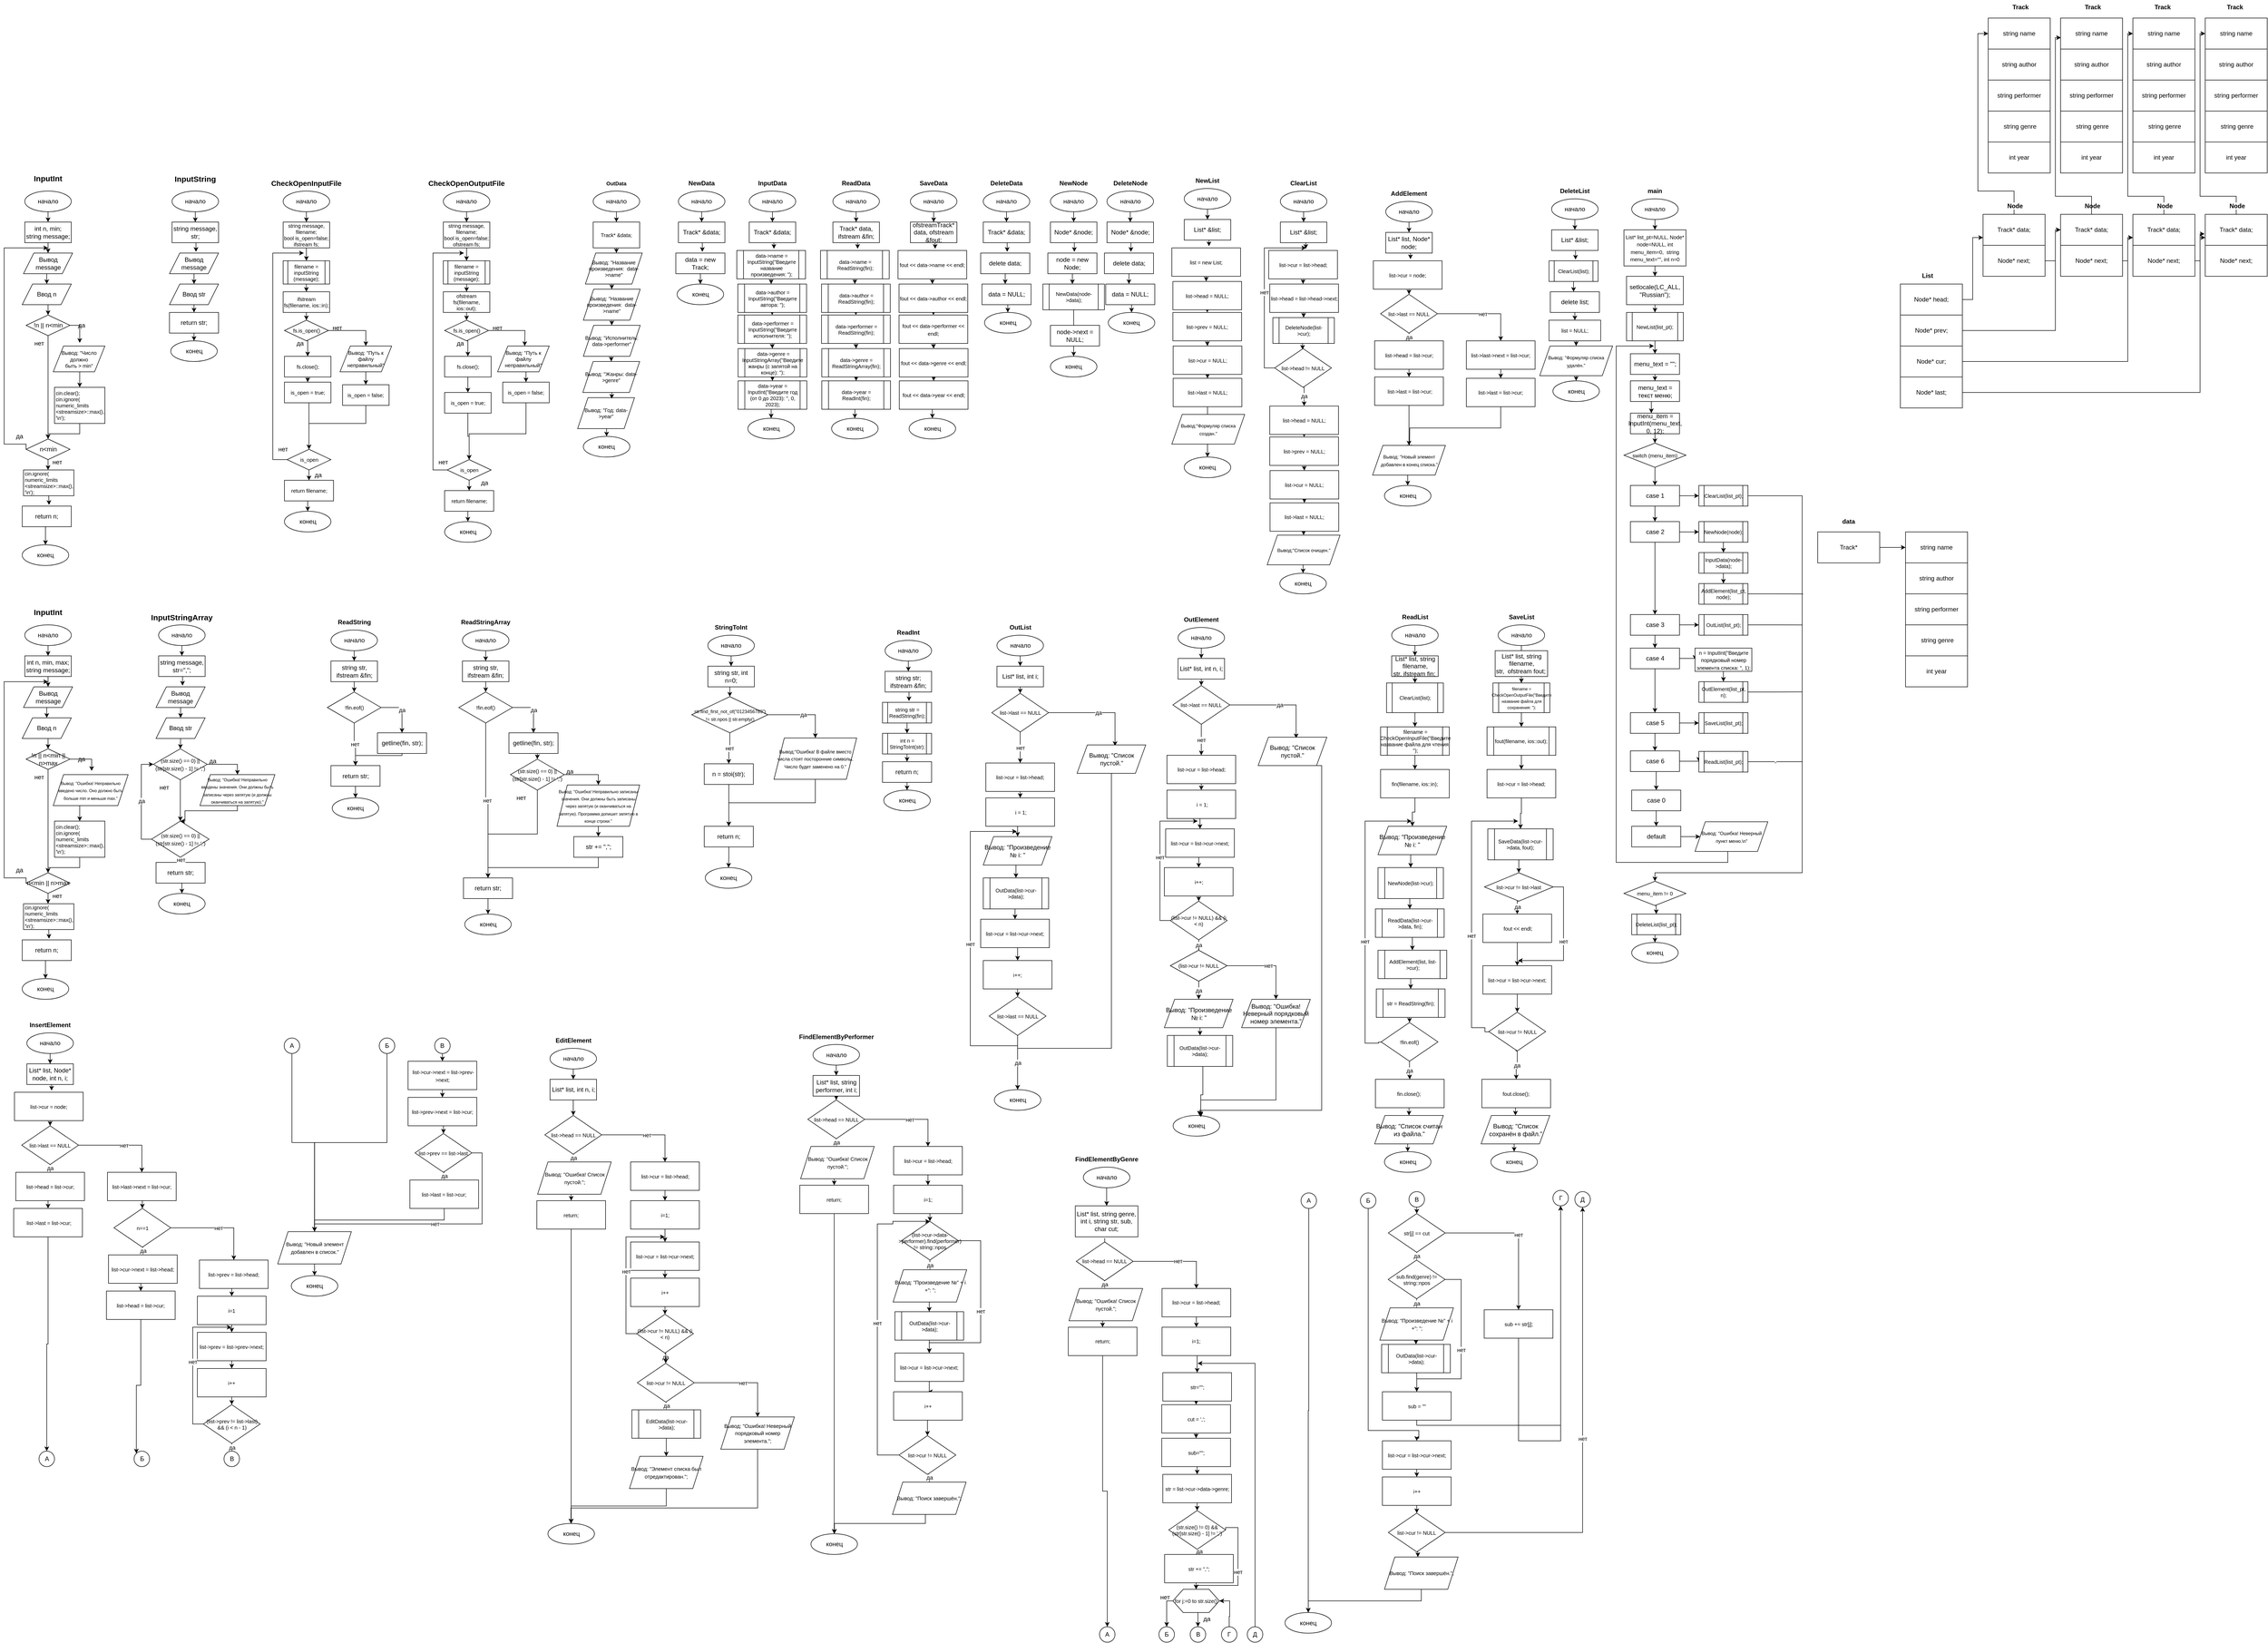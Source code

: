 <mxfile version="22.1.21" type="device">
  <diagram id="C5RBs43oDa-KdzZeNtuy" name="Page-1">
    <mxGraphModel dx="1311" dy="1940" grid="1" gridSize="10" guides="1" tooltips="1" connect="1" arrows="1" fold="1" page="1" pageScale="1" pageWidth="827" pageHeight="1169" math="0" shadow="0">
      <root>
        <mxCell id="WIyWlLk6GJQsqaUBKTNV-0" />
        <mxCell id="WIyWlLk6GJQsqaUBKTNV-1" parent="WIyWlLk6GJQsqaUBKTNV-0" />
        <mxCell id="Kou-GCSw7aOlVnfjeSuj-2" style="edgeStyle=orthogonalEdgeStyle;rounded=0;orthogonalLoop=1;jettySize=auto;html=1;exitX=0.5;exitY=1;exitDx=0;exitDy=0;entryX=0.5;entryY=0;entryDx=0;entryDy=0;" parent="WIyWlLk6GJQsqaUBKTNV-1" source="Kou-GCSw7aOlVnfjeSuj-0" target="Kou-GCSw7aOlVnfjeSuj-1" edge="1">
          <mxGeometry relative="1" as="geometry" />
        </mxCell>
        <mxCell id="Kou-GCSw7aOlVnfjeSuj-0" value="начало" style="ellipse;whiteSpace=wrap;html=1;" parent="WIyWlLk6GJQsqaUBKTNV-1" vertex="1">
          <mxGeometry x="160" y="50" width="90" height="40" as="geometry" />
        </mxCell>
        <mxCell id="Kou-GCSw7aOlVnfjeSuj-4" style="edgeStyle=orthogonalEdgeStyle;rounded=0;orthogonalLoop=1;jettySize=auto;html=1;exitX=0.5;exitY=1;exitDx=0;exitDy=0;entryX=0.5;entryY=0;entryDx=0;entryDy=0;" parent="WIyWlLk6GJQsqaUBKTNV-1" source="Kou-GCSw7aOlVnfjeSuj-1" target="Kou-GCSw7aOlVnfjeSuj-3" edge="1">
          <mxGeometry relative="1" as="geometry" />
        </mxCell>
        <mxCell id="Kou-GCSw7aOlVnfjeSuj-1" value="int n, min;&lt;br&gt;string message;" style="rounded=0;whiteSpace=wrap;html=1;" parent="WIyWlLk6GJQsqaUBKTNV-1" vertex="1">
          <mxGeometry x="160" y="110" width="90" height="40" as="geometry" />
        </mxCell>
        <mxCell id="Kou-GCSw7aOlVnfjeSuj-7" style="edgeStyle=orthogonalEdgeStyle;rounded=0;orthogonalLoop=1;jettySize=auto;html=1;exitX=0.5;exitY=1;exitDx=0;exitDy=0;entryX=0.5;entryY=0;entryDx=0;entryDy=0;" parent="WIyWlLk6GJQsqaUBKTNV-1" source="Kou-GCSw7aOlVnfjeSuj-3" target="Kou-GCSw7aOlVnfjeSuj-6" edge="1">
          <mxGeometry relative="1" as="geometry" />
        </mxCell>
        <mxCell id="Kou-GCSw7aOlVnfjeSuj-3" value="Вывод &lt;br&gt;message" style="shape=parallelogram;perimeter=parallelogramPerimeter;whiteSpace=wrap;html=1;fixedSize=1;" parent="WIyWlLk6GJQsqaUBKTNV-1" vertex="1">
          <mxGeometry x="157.5" y="170" width="95" height="40" as="geometry" />
        </mxCell>
        <mxCell id="Kou-GCSw7aOlVnfjeSuj-10" style="edgeStyle=orthogonalEdgeStyle;rounded=0;orthogonalLoop=1;jettySize=auto;html=1;exitX=0.5;exitY=1;exitDx=0;exitDy=0;entryX=0.5;entryY=0;entryDx=0;entryDy=0;" parent="WIyWlLk6GJQsqaUBKTNV-1" source="Kou-GCSw7aOlVnfjeSuj-6" target="Kou-GCSw7aOlVnfjeSuj-8" edge="1">
          <mxGeometry relative="1" as="geometry" />
        </mxCell>
        <mxCell id="Kou-GCSw7aOlVnfjeSuj-6" value="Ввод n" style="shape=parallelogram;perimeter=parallelogramPerimeter;whiteSpace=wrap;html=1;fixedSize=1;" parent="WIyWlLk6GJQsqaUBKTNV-1" vertex="1">
          <mxGeometry x="155" y="230" width="95" height="40" as="geometry" />
        </mxCell>
        <mxCell id="Kou-GCSw7aOlVnfjeSuj-13" style="edgeStyle=orthogonalEdgeStyle;rounded=0;orthogonalLoop=1;jettySize=auto;html=1;exitX=1;exitY=0.5;exitDx=0;exitDy=0;entryX=0.513;entryY=-0.122;entryDx=0;entryDy=0;entryPerimeter=0;" parent="WIyWlLk6GJQsqaUBKTNV-1" source="Kou-GCSw7aOlVnfjeSuj-8" target="Kou-GCSw7aOlVnfjeSuj-11" edge="1">
          <mxGeometry relative="1" as="geometry" />
        </mxCell>
        <mxCell id="Kou-GCSw7aOlVnfjeSuj-17" style="edgeStyle=orthogonalEdgeStyle;rounded=0;orthogonalLoop=1;jettySize=auto;html=1;exitX=0.5;exitY=1;exitDx=0;exitDy=0;entryX=0.5;entryY=0;entryDx=0;entryDy=0;" parent="WIyWlLk6GJQsqaUBKTNV-1" source="Kou-GCSw7aOlVnfjeSuj-8" target="Kou-GCSw7aOlVnfjeSuj-15" edge="1">
          <mxGeometry relative="1" as="geometry" />
        </mxCell>
        <mxCell id="Kou-GCSw7aOlVnfjeSuj-8" value="!n || n&amp;lt;min" style="rhombus;whiteSpace=wrap;html=1;" parent="WIyWlLk6GJQsqaUBKTNV-1" vertex="1">
          <mxGeometry x="162.5" y="290" width="85" height="40" as="geometry" />
        </mxCell>
        <mxCell id="Kou-GCSw7aOlVnfjeSuj-16" style="edgeStyle=orthogonalEdgeStyle;rounded=0;orthogonalLoop=1;jettySize=auto;html=1;exitX=0.5;exitY=1;exitDx=0;exitDy=0;entryX=0.5;entryY=0;entryDx=0;entryDy=0;" parent="WIyWlLk6GJQsqaUBKTNV-1" source="Kou-GCSw7aOlVnfjeSuj-11" target="Kou-GCSw7aOlVnfjeSuj-68" edge="1">
          <mxGeometry relative="1" as="geometry" />
        </mxCell>
        <mxCell id="Kou-GCSw7aOlVnfjeSuj-11" value="&lt;font style=&quot;font-size: 10px;&quot;&gt;Вывод: &quot;&lt;/font&gt;&lt;font style=&quot;font-size: 10px;&quot;&gt;Число &lt;br&gt;&lt;/font&gt;&lt;div style=&quot;font-size: 10px;&quot;&gt;&lt;font style=&quot;font-size: 10px;&quot;&gt;должно &lt;br&gt;&lt;/font&gt;&lt;/div&gt;&lt;div style=&quot;font-size: 10px;&quot;&gt;&lt;font style=&quot;font-size: 10px;&quot;&gt;быть &amp;gt; min&quot;&lt;/font&gt;&lt;/div&gt;" style="shape=parallelogram;perimeter=parallelogramPerimeter;whiteSpace=wrap;html=1;fixedSize=1;" parent="WIyWlLk6GJQsqaUBKTNV-1" vertex="1">
          <mxGeometry x="215" y="350" width="100" height="50" as="geometry" />
        </mxCell>
        <mxCell id="Kou-GCSw7aOlVnfjeSuj-14" value="да" style="text;html=1;strokeColor=none;fillColor=none;align=center;verticalAlign=middle;whiteSpace=wrap;rounded=0;" parent="WIyWlLk6GJQsqaUBKTNV-1" vertex="1">
          <mxGeometry x="240" y="295" width="60" height="30" as="geometry" />
        </mxCell>
        <mxCell id="Kou-GCSw7aOlVnfjeSuj-19" style="edgeStyle=orthogonalEdgeStyle;rounded=0;orthogonalLoop=1;jettySize=auto;html=1;exitX=0;exitY=0.5;exitDx=0;exitDy=0;" parent="WIyWlLk6GJQsqaUBKTNV-1" source="Kou-GCSw7aOlVnfjeSuj-15" edge="1">
          <mxGeometry relative="1" as="geometry">
            <mxPoint x="205" y="160" as="targetPoint" />
            <Array as="points">
              <mxPoint x="163" y="540" />
              <mxPoint x="120" y="540" />
              <mxPoint x="120" y="160" />
            </Array>
          </mxGeometry>
        </mxCell>
        <mxCell id="Kou-GCSw7aOlVnfjeSuj-23" style="edgeStyle=orthogonalEdgeStyle;rounded=0;orthogonalLoop=1;jettySize=auto;html=1;exitX=0.5;exitY=1;exitDx=0;exitDy=0;" parent="WIyWlLk6GJQsqaUBKTNV-1" source="Kou-GCSw7aOlVnfjeSuj-15" edge="1">
          <mxGeometry relative="1" as="geometry">
            <mxPoint x="205" y="590" as="targetPoint" />
          </mxGeometry>
        </mxCell>
        <mxCell id="Kou-GCSw7aOlVnfjeSuj-15" value="n&amp;lt;min" style="rhombus;whiteSpace=wrap;html=1;" parent="WIyWlLk6GJQsqaUBKTNV-1" vertex="1">
          <mxGeometry x="162.5" y="530" width="85" height="40" as="geometry" />
        </mxCell>
        <mxCell id="Kou-GCSw7aOlVnfjeSuj-18" value="нет" style="text;html=1;strokeColor=none;fillColor=none;align=center;verticalAlign=middle;whiteSpace=wrap;rounded=0;" parent="WIyWlLk6GJQsqaUBKTNV-1" vertex="1">
          <mxGeometry x="157.5" y="330" width="60" height="30" as="geometry" />
        </mxCell>
        <mxCell id="Kou-GCSw7aOlVnfjeSuj-20" value="да" style="text;html=1;strokeColor=none;fillColor=none;align=center;verticalAlign=middle;whiteSpace=wrap;rounded=0;" parent="WIyWlLk6GJQsqaUBKTNV-1" vertex="1">
          <mxGeometry x="120" y="510" width="60" height="30" as="geometry" />
        </mxCell>
        <mxCell id="Kou-GCSw7aOlVnfjeSuj-21" value="return n;" style="shape=rectangle;perimeter=rectanglePerimeter;whiteSpace=wrap;html=1;fixedSize=1;" parent="WIyWlLk6GJQsqaUBKTNV-1" vertex="1">
          <mxGeometry x="155" y="660" width="95" height="40" as="geometry" />
        </mxCell>
        <mxCell id="Kou-GCSw7aOlVnfjeSuj-24" value="конец" style="ellipse;whiteSpace=wrap;html=1;" parent="WIyWlLk6GJQsqaUBKTNV-1" vertex="1">
          <mxGeometry x="155" y="735" width="90" height="40" as="geometry" />
        </mxCell>
        <mxCell id="Kou-GCSw7aOlVnfjeSuj-25" style="edgeStyle=orthogonalEdgeStyle;rounded=0;orthogonalLoop=1;jettySize=auto;html=1;exitX=0.5;exitY=1;exitDx=0;exitDy=0;entryX=0.5;entryY=0;entryDx=0;entryDy=0;" parent="WIyWlLk6GJQsqaUBKTNV-1" source="Kou-GCSw7aOlVnfjeSuj-21" target="Kou-GCSw7aOlVnfjeSuj-24" edge="1">
          <mxGeometry relative="1" as="geometry">
            <mxPoint x="215" y="650" as="sourcePoint" />
            <mxPoint x="215" y="668" as="targetPoint" />
            <Array as="points">
              <mxPoint x="200" y="700" />
            </Array>
          </mxGeometry>
        </mxCell>
        <mxCell id="Kou-GCSw7aOlVnfjeSuj-26" value="нет" style="text;html=1;strokeColor=none;fillColor=none;align=center;verticalAlign=middle;whiteSpace=wrap;rounded=0;" parent="WIyWlLk6GJQsqaUBKTNV-1" vertex="1">
          <mxGeometry x="192.5" y="560" width="60" height="30" as="geometry" />
        </mxCell>
        <mxCell id="Kou-GCSw7aOlVnfjeSuj-27" value="&lt;font style=&quot;font-size: 15px;&quot;&gt;&lt;b&gt;InputInt&lt;/b&gt;&lt;/font&gt;" style="text;html=1;strokeColor=none;fillColor=none;align=center;verticalAlign=middle;whiteSpace=wrap;rounded=0;" parent="WIyWlLk6GJQsqaUBKTNV-1" vertex="1">
          <mxGeometry x="175" y="10" width="60" height="30" as="geometry" />
        </mxCell>
        <mxCell id="Kou-GCSw7aOlVnfjeSuj-28" value="&lt;div&gt;&lt;font style=&quot;font-size: 15px;&quot;&gt;&lt;b&gt;InputString&lt;/b&gt;&lt;/font&gt;&lt;/div&gt;&lt;div&gt;&lt;font style=&quot;font-size: 15px;&quot;&gt;&lt;b&gt;&lt;br&gt;&lt;/b&gt;&lt;/font&gt;&lt;/div&gt;" style="text;html=1;strokeColor=none;fillColor=none;align=center;verticalAlign=middle;whiteSpace=wrap;rounded=0;" parent="WIyWlLk6GJQsqaUBKTNV-1" vertex="1">
          <mxGeometry x="460" y="20" width="60" height="30" as="geometry" />
        </mxCell>
        <mxCell id="Kou-GCSw7aOlVnfjeSuj-31" style="edgeStyle=orthogonalEdgeStyle;rounded=0;orthogonalLoop=1;jettySize=auto;html=1;exitX=0.5;exitY=1;exitDx=0;exitDy=0;" parent="WIyWlLk6GJQsqaUBKTNV-1" source="Kou-GCSw7aOlVnfjeSuj-29" target="Kou-GCSw7aOlVnfjeSuj-30" edge="1">
          <mxGeometry relative="1" as="geometry" />
        </mxCell>
        <mxCell id="Kou-GCSw7aOlVnfjeSuj-29" value="начало" style="ellipse;whiteSpace=wrap;html=1;" parent="WIyWlLk6GJQsqaUBKTNV-1" vertex="1">
          <mxGeometry x="445" y="50" width="90" height="40" as="geometry" />
        </mxCell>
        <mxCell id="Kou-GCSw7aOlVnfjeSuj-35" style="edgeStyle=orthogonalEdgeStyle;rounded=0;orthogonalLoop=1;jettySize=auto;html=1;exitX=0.5;exitY=1;exitDx=0;exitDy=0;entryX=0.54;entryY=-0.06;entryDx=0;entryDy=0;entryPerimeter=0;" parent="WIyWlLk6GJQsqaUBKTNV-1" source="Kou-GCSw7aOlVnfjeSuj-30" target="Kou-GCSw7aOlVnfjeSuj-33" edge="1">
          <mxGeometry relative="1" as="geometry" />
        </mxCell>
        <mxCell id="Kou-GCSw7aOlVnfjeSuj-30" value="string message, str;" style="rounded=0;whiteSpace=wrap;html=1;" parent="WIyWlLk6GJQsqaUBKTNV-1" vertex="1">
          <mxGeometry x="445" y="110" width="90" height="40" as="geometry" />
        </mxCell>
        <mxCell id="Kou-GCSw7aOlVnfjeSuj-32" style="edgeStyle=orthogonalEdgeStyle;rounded=0;orthogonalLoop=1;jettySize=auto;html=1;exitX=0.5;exitY=1;exitDx=0;exitDy=0;entryX=0.5;entryY=0;entryDx=0;entryDy=0;" parent="WIyWlLk6GJQsqaUBKTNV-1" source="Kou-GCSw7aOlVnfjeSuj-33" target="Kou-GCSw7aOlVnfjeSuj-34" edge="1">
          <mxGeometry relative="1" as="geometry" />
        </mxCell>
        <mxCell id="Kou-GCSw7aOlVnfjeSuj-33" value="Вывод &lt;br&gt;message" style="shape=parallelogram;perimeter=parallelogramPerimeter;whiteSpace=wrap;html=1;fixedSize=1;" parent="WIyWlLk6GJQsqaUBKTNV-1" vertex="1">
          <mxGeometry x="440" y="170" width="95" height="40" as="geometry" />
        </mxCell>
        <mxCell id="Kou-GCSw7aOlVnfjeSuj-37" style="edgeStyle=orthogonalEdgeStyle;rounded=0;orthogonalLoop=1;jettySize=auto;html=1;exitX=0.5;exitY=1;exitDx=0;exitDy=0;entryX=0.5;entryY=0;entryDx=0;entryDy=0;" parent="WIyWlLk6GJQsqaUBKTNV-1" source="Kou-GCSw7aOlVnfjeSuj-34" target="Kou-GCSw7aOlVnfjeSuj-36" edge="1">
          <mxGeometry relative="1" as="geometry" />
        </mxCell>
        <mxCell id="Kou-GCSw7aOlVnfjeSuj-34" value="Ввод str" style="shape=parallelogram;perimeter=parallelogramPerimeter;whiteSpace=wrap;html=1;fixedSize=1;" parent="WIyWlLk6GJQsqaUBKTNV-1" vertex="1">
          <mxGeometry x="440" y="230" width="95" height="40" as="geometry" />
        </mxCell>
        <mxCell id="Kou-GCSw7aOlVnfjeSuj-39" style="edgeStyle=orthogonalEdgeStyle;rounded=0;orthogonalLoop=1;jettySize=auto;html=1;exitX=0.5;exitY=1;exitDx=0;exitDy=0;" parent="WIyWlLk6GJQsqaUBKTNV-1" source="Kou-GCSw7aOlVnfjeSuj-36" target="Kou-GCSw7aOlVnfjeSuj-38" edge="1">
          <mxGeometry relative="1" as="geometry" />
        </mxCell>
        <mxCell id="Kou-GCSw7aOlVnfjeSuj-36" value="return str;" style="shape=rectangle;perimeter=rectanglePerimeter;whiteSpace=wrap;html=1;fixedSize=1;" parent="WIyWlLk6GJQsqaUBKTNV-1" vertex="1">
          <mxGeometry x="440" y="285" width="95" height="40" as="geometry" />
        </mxCell>
        <mxCell id="Kou-GCSw7aOlVnfjeSuj-38" value="конец" style="ellipse;whiteSpace=wrap;html=1;" parent="WIyWlLk6GJQsqaUBKTNV-1" vertex="1">
          <mxGeometry x="442.5" y="340" width="90" height="40" as="geometry" />
        </mxCell>
        <mxCell id="Kou-GCSw7aOlVnfjeSuj-40" value="&lt;font size=&quot;1&quot;&gt;&lt;b style=&quot;font-size: 14px;&quot;&gt;CheckOpenInputFile&lt;/b&gt;&lt;/font&gt;" style="text;html=1;strokeColor=none;fillColor=none;align=center;verticalAlign=middle;whiteSpace=wrap;rounded=0;" parent="WIyWlLk6GJQsqaUBKTNV-1" vertex="1">
          <mxGeometry x="675" y="20" width="60" height="30" as="geometry" />
        </mxCell>
        <mxCell id="Kou-GCSw7aOlVnfjeSuj-41" style="edgeStyle=orthogonalEdgeStyle;rounded=0;orthogonalLoop=1;jettySize=auto;html=1;exitX=0.5;exitY=1;exitDx=0;exitDy=0;" parent="WIyWlLk6GJQsqaUBKTNV-1" source="Kou-GCSw7aOlVnfjeSuj-42" target="Kou-GCSw7aOlVnfjeSuj-43" edge="1">
          <mxGeometry relative="1" as="geometry" />
        </mxCell>
        <mxCell id="Kou-GCSw7aOlVnfjeSuj-42" value="начало" style="ellipse;whiteSpace=wrap;html=1;" parent="WIyWlLk6GJQsqaUBKTNV-1" vertex="1">
          <mxGeometry x="660" y="50" width="90" height="40" as="geometry" />
        </mxCell>
        <mxCell id="Kou-GCSw7aOlVnfjeSuj-46" style="edgeStyle=orthogonalEdgeStyle;rounded=0;orthogonalLoop=1;jettySize=auto;html=1;exitX=0.5;exitY=1;exitDx=0;exitDy=0;entryX=0.5;entryY=0;entryDx=0;entryDy=0;fontSize=10;" parent="WIyWlLk6GJQsqaUBKTNV-1" source="Kou-GCSw7aOlVnfjeSuj-43" target="Kou-GCSw7aOlVnfjeSuj-45" edge="1">
          <mxGeometry relative="1" as="geometry" />
        </mxCell>
        <mxCell id="Kou-GCSw7aOlVnfjeSuj-43" value="&lt;div style=&quot;font-size: 10px;&quot;&gt;&lt;font style=&quot;font-size: 10px;&quot;&gt;string message, filename;&lt;/font&gt;&lt;/div&gt;&lt;div style=&quot;font-size: 10px;&quot;&gt;&lt;font style=&quot;font-size: 10px;&quot;&gt;bool is_open=false;&lt;font style=&quot;font-size: 10px;&quot;&gt;&lt;br style=&quot;font-size: 10px;&quot;&gt;&lt;/font&gt;&lt;/font&gt;&lt;/div&gt;&lt;font style=&quot;font-size: 10px;&quot;&gt;ifstream fs;&lt;font style=&quot;font-size: 10px;&quot;&gt;&lt;br style=&quot;font-size: 10px;&quot;&gt;&lt;/font&gt;&lt;/font&gt;" style="rounded=0;whiteSpace=wrap;html=1;fontSize=10;" parent="WIyWlLk6GJQsqaUBKTNV-1" vertex="1">
          <mxGeometry x="660" y="110" width="90" height="50" as="geometry" />
        </mxCell>
        <mxCell id="Kou-GCSw7aOlVnfjeSuj-50" style="edgeStyle=orthogonalEdgeStyle;rounded=0;orthogonalLoop=1;jettySize=auto;html=1;exitX=0.5;exitY=1;exitDx=0;exitDy=0;entryX=0.5;entryY=0;entryDx=0;entryDy=0;fontSize=10;" parent="WIyWlLk6GJQsqaUBKTNV-1" source="Kou-GCSw7aOlVnfjeSuj-44" target="Kou-GCSw7aOlVnfjeSuj-49" edge="1">
          <mxGeometry relative="1" as="geometry" />
        </mxCell>
        <mxCell id="Kou-GCSw7aOlVnfjeSuj-44" value="&lt;font style=&quot;font-size: 10px;&quot;&gt;ifstream fs(filename, ios::in);&lt;/font&gt;" style="rounded=0;whiteSpace=wrap;html=1;fontSize=10;" parent="WIyWlLk6GJQsqaUBKTNV-1" vertex="1">
          <mxGeometry x="660" y="245" width="90" height="40" as="geometry" />
        </mxCell>
        <mxCell id="Kou-GCSw7aOlVnfjeSuj-48" style="edgeStyle=orthogonalEdgeStyle;rounded=0;orthogonalLoop=1;jettySize=auto;html=1;exitX=0.5;exitY=1;exitDx=0;exitDy=0;entryX=0.5;entryY=0;entryDx=0;entryDy=0;fontSize=10;" parent="WIyWlLk6GJQsqaUBKTNV-1" source="Kou-GCSw7aOlVnfjeSuj-45" target="Kou-GCSw7aOlVnfjeSuj-44" edge="1">
          <mxGeometry relative="1" as="geometry" />
        </mxCell>
        <mxCell id="Kou-GCSw7aOlVnfjeSuj-45" value="&lt;font style=&quot;font-size: 10px;&quot;&gt;filename = &lt;/font&gt;&lt;div style=&quot;font-size: 10px;&quot;&gt;&lt;font style=&quot;font-size: 10px;&quot;&gt;inputString&lt;/font&gt;&lt;/div&gt;&lt;font style=&quot;font-size: 10px;&quot;&gt;(message);&lt;/font&gt;" style="shape=process;whiteSpace=wrap;html=1;backgroundOutline=1;fontSize=10;" parent="WIyWlLk6GJQsqaUBKTNV-1" vertex="1">
          <mxGeometry x="660" y="185" width="90" height="45" as="geometry" />
        </mxCell>
        <mxCell id="Kou-GCSw7aOlVnfjeSuj-52" style="edgeStyle=orthogonalEdgeStyle;rounded=0;orthogonalLoop=1;jettySize=auto;html=1;exitX=1;exitY=0.5;exitDx=0;exitDy=0;fontSize=10;" parent="WIyWlLk6GJQsqaUBKTNV-1" source="Kou-GCSw7aOlVnfjeSuj-49" target="Kou-GCSw7aOlVnfjeSuj-51" edge="1">
          <mxGeometry relative="1" as="geometry" />
        </mxCell>
        <mxCell id="Kou-GCSw7aOlVnfjeSuj-57" style="edgeStyle=orthogonalEdgeStyle;rounded=0;orthogonalLoop=1;jettySize=auto;html=1;exitX=0.5;exitY=1;exitDx=0;exitDy=0;entryX=0.5;entryY=0;entryDx=0;entryDy=0;" parent="WIyWlLk6GJQsqaUBKTNV-1" source="Kou-GCSw7aOlVnfjeSuj-49" target="Kou-GCSw7aOlVnfjeSuj-56" edge="1">
          <mxGeometry relative="1" as="geometry" />
        </mxCell>
        <mxCell id="Kou-GCSw7aOlVnfjeSuj-49" value="&lt;font style=&quot;font-size: 10px;&quot;&gt;fs.is_open()&lt;/font&gt;" style="rhombus;whiteSpace=wrap;html=1;fontSize=10;" parent="WIyWlLk6GJQsqaUBKTNV-1" vertex="1">
          <mxGeometry x="662.5" y="300" width="85" height="40" as="geometry" />
        </mxCell>
        <mxCell id="Kou-GCSw7aOlVnfjeSuj-54" style="edgeStyle=orthogonalEdgeStyle;rounded=0;orthogonalLoop=1;jettySize=auto;html=1;exitX=0.5;exitY=1;exitDx=0;exitDy=0;entryX=0.5;entryY=0;entryDx=0;entryDy=0;" parent="WIyWlLk6GJQsqaUBKTNV-1" source="Kou-GCSw7aOlVnfjeSuj-51" target="Kou-GCSw7aOlVnfjeSuj-53" edge="1">
          <mxGeometry relative="1" as="geometry" />
        </mxCell>
        <mxCell id="Kou-GCSw7aOlVnfjeSuj-51" value="Вывод: &quot;&lt;font style=&quot;font-size: 10px;&quot;&gt;Путь к файлу неправильный&quot;&lt;br style=&quot;font-size: 10px;&quot;&gt;&lt;/font&gt;" style="shape=parallelogram;perimeter=parallelogramPerimeter;whiteSpace=wrap;html=1;fixedSize=1;fontSize=10;" parent="WIyWlLk6GJQsqaUBKTNV-1" vertex="1">
          <mxGeometry x="770" y="350" width="100" height="50" as="geometry" />
        </mxCell>
        <mxCell id="Kou-GCSw7aOlVnfjeSuj-60" style="edgeStyle=orthogonalEdgeStyle;rounded=0;orthogonalLoop=1;jettySize=auto;html=1;exitX=0.5;exitY=1;exitDx=0;exitDy=0;entryX=0.5;entryY=0;entryDx=0;entryDy=0;" parent="WIyWlLk6GJQsqaUBKTNV-1" source="Kou-GCSw7aOlVnfjeSuj-53" target="Kou-GCSw7aOlVnfjeSuj-59" edge="1">
          <mxGeometry relative="1" as="geometry">
            <Array as="points">
              <mxPoint x="820" y="500" />
              <mxPoint x="710" y="500" />
            </Array>
          </mxGeometry>
        </mxCell>
        <mxCell id="Kou-GCSw7aOlVnfjeSuj-53" value="is_open = false;" style="rounded=0;whiteSpace=wrap;html=1;fontSize=10;" parent="WIyWlLk6GJQsqaUBKTNV-1" vertex="1">
          <mxGeometry x="775" y="425" width="90" height="40" as="geometry" />
        </mxCell>
        <mxCell id="Kou-GCSw7aOlVnfjeSuj-55" value="нет" style="text;html=1;strokeColor=none;fillColor=none;align=center;verticalAlign=middle;whiteSpace=wrap;rounded=0;" parent="WIyWlLk6GJQsqaUBKTNV-1" vertex="1">
          <mxGeometry x="735" y="300" width="60" height="30" as="geometry" />
        </mxCell>
        <mxCell id="3QOpX5osjgXmDj752tih-80" style="edgeStyle=orthogonalEdgeStyle;rounded=0;orthogonalLoop=1;jettySize=auto;html=1;exitX=0.5;exitY=1;exitDx=0;exitDy=0;entryX=0.5;entryY=0;entryDx=0;entryDy=0;" parent="WIyWlLk6GJQsqaUBKTNV-1" source="Kou-GCSw7aOlVnfjeSuj-56" target="3QOpX5osjgXmDj752tih-79" edge="1">
          <mxGeometry relative="1" as="geometry" />
        </mxCell>
        <mxCell id="Kou-GCSw7aOlVnfjeSuj-56" value="fs.close();" style="rounded=0;whiteSpace=wrap;html=1;fontSize=10;" parent="WIyWlLk6GJQsqaUBKTNV-1" vertex="1">
          <mxGeometry x="662.5" y="370" width="90" height="40" as="geometry" />
        </mxCell>
        <mxCell id="Kou-GCSw7aOlVnfjeSuj-58" value="да" style="text;html=1;strokeColor=none;fillColor=none;align=center;verticalAlign=middle;whiteSpace=wrap;rounded=0;" parent="WIyWlLk6GJQsqaUBKTNV-1" vertex="1">
          <mxGeometry x="662.5" y="330" width="60" height="30" as="geometry" />
        </mxCell>
        <mxCell id="Kou-GCSw7aOlVnfjeSuj-62" style="edgeStyle=orthogonalEdgeStyle;rounded=0;orthogonalLoop=1;jettySize=auto;html=1;exitX=0;exitY=0.5;exitDx=0;exitDy=0;" parent="WIyWlLk6GJQsqaUBKTNV-1" source="Kou-GCSw7aOlVnfjeSuj-59" edge="1">
          <mxGeometry relative="1" as="geometry">
            <mxPoint x="700" y="170" as="targetPoint" />
            <Array as="points">
              <mxPoint x="640" y="570" />
              <mxPoint x="640" y="170" />
            </Array>
          </mxGeometry>
        </mxCell>
        <mxCell id="Kou-GCSw7aOlVnfjeSuj-65" style="edgeStyle=orthogonalEdgeStyle;rounded=0;orthogonalLoop=1;jettySize=auto;html=1;exitX=0.5;exitY=1;exitDx=0;exitDy=0;" parent="WIyWlLk6GJQsqaUBKTNV-1" source="Kou-GCSw7aOlVnfjeSuj-59" target="Kou-GCSw7aOlVnfjeSuj-64" edge="1">
          <mxGeometry relative="1" as="geometry" />
        </mxCell>
        <mxCell id="Kou-GCSw7aOlVnfjeSuj-59" value="is_open" style="rhombus;whiteSpace=wrap;html=1;fontSize=10;" parent="WIyWlLk6GJQsqaUBKTNV-1" vertex="1">
          <mxGeometry x="667.5" y="550" width="85" height="40" as="geometry" />
        </mxCell>
        <mxCell id="Kou-GCSw7aOlVnfjeSuj-63" value="нет" style="text;html=1;strokeColor=none;fillColor=none;align=center;verticalAlign=middle;whiteSpace=wrap;rounded=0;" parent="WIyWlLk6GJQsqaUBKTNV-1" vertex="1">
          <mxGeometry x="630" y="535" width="60" height="30" as="geometry" />
        </mxCell>
        <mxCell id="Kou-GCSw7aOlVnfjeSuj-67" style="edgeStyle=orthogonalEdgeStyle;rounded=0;orthogonalLoop=1;jettySize=auto;html=1;exitX=0.5;exitY=1;exitDx=0;exitDy=0;entryX=0.5;entryY=0;entryDx=0;entryDy=0;" parent="WIyWlLk6GJQsqaUBKTNV-1" source="Kou-GCSw7aOlVnfjeSuj-64" target="Kou-GCSw7aOlVnfjeSuj-66" edge="1">
          <mxGeometry relative="1" as="geometry" />
        </mxCell>
        <mxCell id="Kou-GCSw7aOlVnfjeSuj-64" value="return filename;" style="shape=rectangle;perimeter=rectanglePerimeter;whiteSpace=wrap;html=1;fixedSize=1;fontSize=10;" parent="WIyWlLk6GJQsqaUBKTNV-1" vertex="1">
          <mxGeometry x="662.5" y="610" width="95" height="40" as="geometry" />
        </mxCell>
        <mxCell id="Kou-GCSw7aOlVnfjeSuj-66" value="конец" style="ellipse;whiteSpace=wrap;html=1;" parent="WIyWlLk6GJQsqaUBKTNV-1" vertex="1">
          <mxGeometry x="662.5" y="670" width="90" height="40" as="geometry" />
        </mxCell>
        <mxCell id="Kou-GCSw7aOlVnfjeSuj-69" style="edgeStyle=orthogonalEdgeStyle;rounded=0;orthogonalLoop=1;jettySize=auto;html=1;exitX=0.5;exitY=1;exitDx=0;exitDy=0;entryX=0.5;entryY=0;entryDx=0;entryDy=0;" parent="WIyWlLk6GJQsqaUBKTNV-1" source="Kou-GCSw7aOlVnfjeSuj-68" target="Kou-GCSw7aOlVnfjeSuj-15" edge="1">
          <mxGeometry relative="1" as="geometry" />
        </mxCell>
        <mxCell id="Kou-GCSw7aOlVnfjeSuj-68" value="&lt;div align=&quot;left&quot;&gt;cin.clear();&amp;nbsp;&amp;nbsp;&amp;nbsp;&amp;nbsp;&amp;nbsp;&amp;nbsp;&amp;nbsp;&amp;nbsp;&amp;nbsp;&amp;nbsp; cin.ignore(&lt;/div&gt;&lt;div align=&quot;left&quot;&gt;numeric_limits&lt;/div&gt;&lt;div align=&quot;left&quot;&gt;&amp;lt;streamsize&amp;gt;::max(), &#39;\n&#39;);&lt;/div&gt;" style="rounded=0;whiteSpace=wrap;html=1;fontSize=10;align=left;" parent="WIyWlLk6GJQsqaUBKTNV-1" vertex="1">
          <mxGeometry x="217.5" y="430" width="97.5" height="70" as="geometry" />
        </mxCell>
        <mxCell id="Kou-GCSw7aOlVnfjeSuj-72" style="edgeStyle=orthogonalEdgeStyle;rounded=0;orthogonalLoop=1;jettySize=auto;html=1;exitX=0.5;exitY=1;exitDx=0;exitDy=0;entryX=0.547;entryY=-0.057;entryDx=0;entryDy=0;entryPerimeter=0;" parent="WIyWlLk6GJQsqaUBKTNV-1" source="Kou-GCSw7aOlVnfjeSuj-70" target="Kou-GCSw7aOlVnfjeSuj-21" edge="1">
          <mxGeometry relative="1" as="geometry" />
        </mxCell>
        <mxCell id="Kou-GCSw7aOlVnfjeSuj-70" value="&lt;div align=&quot;left&quot;&gt;cin.ignore(&lt;/div&gt;&lt;div align=&quot;left&quot;&gt;numeric_limits&lt;/div&gt;&lt;div align=&quot;left&quot;&gt;&amp;lt;streamsize&amp;gt;::max(), &#39;\n&#39;);&lt;/div&gt;" style="rounded=0;whiteSpace=wrap;html=1;fontSize=10;align=left;" parent="WIyWlLk6GJQsqaUBKTNV-1" vertex="1">
          <mxGeometry x="157.5" y="590" width="97.5" height="50" as="geometry" />
        </mxCell>
        <mxCell id="Kou-GCSw7aOlVnfjeSuj-100" value="&lt;font size=&quot;1&quot;&gt;&lt;b style=&quot;font-size: 14px;&quot;&gt;CheckOpenOutputFile&lt;/b&gt;&lt;/font&gt;" style="text;html=1;strokeColor=none;fillColor=none;align=center;verticalAlign=middle;whiteSpace=wrap;rounded=0;" parent="WIyWlLk6GJQsqaUBKTNV-1" vertex="1">
          <mxGeometry x="985" y="20" width="60" height="30" as="geometry" />
        </mxCell>
        <mxCell id="Kou-GCSw7aOlVnfjeSuj-101" style="edgeStyle=orthogonalEdgeStyle;rounded=0;orthogonalLoop=1;jettySize=auto;html=1;exitX=0.5;exitY=1;exitDx=0;exitDy=0;" parent="WIyWlLk6GJQsqaUBKTNV-1" source="Kou-GCSw7aOlVnfjeSuj-102" target="Kou-GCSw7aOlVnfjeSuj-104" edge="1">
          <mxGeometry relative="1" as="geometry" />
        </mxCell>
        <mxCell id="Kou-GCSw7aOlVnfjeSuj-102" value="начало" style="ellipse;whiteSpace=wrap;html=1;" parent="WIyWlLk6GJQsqaUBKTNV-1" vertex="1">
          <mxGeometry x="970" y="50" width="90" height="40" as="geometry" />
        </mxCell>
        <mxCell id="Kou-GCSw7aOlVnfjeSuj-103" style="edgeStyle=orthogonalEdgeStyle;rounded=0;orthogonalLoop=1;jettySize=auto;html=1;exitX=0.5;exitY=1;exitDx=0;exitDy=0;entryX=0.5;entryY=0;entryDx=0;entryDy=0;fontSize=10;" parent="WIyWlLk6GJQsqaUBKTNV-1" source="Kou-GCSw7aOlVnfjeSuj-104" target="Kou-GCSw7aOlVnfjeSuj-108" edge="1">
          <mxGeometry relative="1" as="geometry" />
        </mxCell>
        <mxCell id="Kou-GCSw7aOlVnfjeSuj-104" value="&lt;div style=&quot;font-size: 10px;&quot;&gt;&lt;font style=&quot;font-size: 10px;&quot;&gt;string message, filename;&lt;/font&gt;&lt;/div&gt;&lt;div style=&quot;font-size: 10px;&quot;&gt;&lt;font style=&quot;font-size: 10px;&quot;&gt;bool is_open=false;&lt;font style=&quot;font-size: 10px;&quot;&gt;&lt;br style=&quot;font-size: 10px;&quot;&gt;&lt;/font&gt;&lt;/font&gt;&lt;/div&gt;&lt;font style=&quot;font-size: 10px;&quot;&gt;ofstream fs;&lt;font style=&quot;font-size: 10px;&quot;&gt;&lt;br style=&quot;font-size: 10px;&quot;&gt;&lt;/font&gt;&lt;/font&gt;" style="rounded=0;whiteSpace=wrap;html=1;fontSize=10;" parent="WIyWlLk6GJQsqaUBKTNV-1" vertex="1">
          <mxGeometry x="970" y="110" width="90" height="50" as="geometry" />
        </mxCell>
        <mxCell id="Kou-GCSw7aOlVnfjeSuj-105" style="edgeStyle=orthogonalEdgeStyle;rounded=0;orthogonalLoop=1;jettySize=auto;html=1;exitX=0.5;exitY=1;exitDx=0;exitDy=0;entryX=0.5;entryY=0;entryDx=0;entryDy=0;fontSize=10;" parent="WIyWlLk6GJQsqaUBKTNV-1" source="Kou-GCSw7aOlVnfjeSuj-106" target="Kou-GCSw7aOlVnfjeSuj-111" edge="1">
          <mxGeometry relative="1" as="geometry" />
        </mxCell>
        <mxCell id="Kou-GCSw7aOlVnfjeSuj-106" value="&lt;font style=&quot;font-size: 10px;&quot;&gt;ofstream fs(filename, ios::out);&lt;/font&gt;" style="rounded=0;whiteSpace=wrap;html=1;fontSize=10;" parent="WIyWlLk6GJQsqaUBKTNV-1" vertex="1">
          <mxGeometry x="970" y="245" width="90" height="40" as="geometry" />
        </mxCell>
        <mxCell id="Kou-GCSw7aOlVnfjeSuj-107" style="edgeStyle=orthogonalEdgeStyle;rounded=0;orthogonalLoop=1;jettySize=auto;html=1;exitX=0.5;exitY=1;exitDx=0;exitDy=0;entryX=0.5;entryY=0;entryDx=0;entryDy=0;fontSize=10;" parent="WIyWlLk6GJQsqaUBKTNV-1" source="Kou-GCSw7aOlVnfjeSuj-108" target="Kou-GCSw7aOlVnfjeSuj-106" edge="1">
          <mxGeometry relative="1" as="geometry" />
        </mxCell>
        <mxCell id="Kou-GCSw7aOlVnfjeSuj-108" value="&lt;font style=&quot;font-size: 10px;&quot;&gt;filename = &lt;/font&gt;&lt;div style=&quot;font-size: 10px;&quot;&gt;&lt;font style=&quot;font-size: 10px;&quot;&gt;inputString&lt;/font&gt;&lt;/div&gt;&lt;font style=&quot;font-size: 10px;&quot;&gt;(message)&lt;/font&gt;;" style="shape=process;whiteSpace=wrap;html=1;backgroundOutline=1;fontSize=10;" parent="WIyWlLk6GJQsqaUBKTNV-1" vertex="1">
          <mxGeometry x="970" y="185" width="90" height="45" as="geometry" />
        </mxCell>
        <mxCell id="Kou-GCSw7aOlVnfjeSuj-109" style="edgeStyle=orthogonalEdgeStyle;rounded=0;orthogonalLoop=1;jettySize=auto;html=1;exitX=1;exitY=0.5;exitDx=0;exitDy=0;fontSize=10;" parent="WIyWlLk6GJQsqaUBKTNV-1" source="Kou-GCSw7aOlVnfjeSuj-111" edge="1">
          <mxGeometry relative="1" as="geometry">
            <mxPoint x="1127.5" y="350" as="targetPoint" />
          </mxGeometry>
        </mxCell>
        <mxCell id="Kou-GCSw7aOlVnfjeSuj-110" style="edgeStyle=orthogonalEdgeStyle;rounded=0;orthogonalLoop=1;jettySize=auto;html=1;exitX=0.5;exitY=1;exitDx=0;exitDy=0;entryX=0.5;entryY=0;entryDx=0;entryDy=0;" parent="WIyWlLk6GJQsqaUBKTNV-1" source="Kou-GCSw7aOlVnfjeSuj-111" edge="1">
          <mxGeometry relative="1" as="geometry">
            <mxPoint x="1017.5" y="370" as="targetPoint" />
          </mxGeometry>
        </mxCell>
        <mxCell id="Kou-GCSw7aOlVnfjeSuj-111" value="&lt;font style=&quot;font-size: 10px;&quot;&gt;fs.is_open()&lt;/font&gt;" style="rhombus;whiteSpace=wrap;html=1;fontSize=10;" parent="WIyWlLk6GJQsqaUBKTNV-1" vertex="1">
          <mxGeometry x="972.5" y="300" width="85" height="40" as="geometry" />
        </mxCell>
        <mxCell id="Kou-GCSw7aOlVnfjeSuj-112" style="edgeStyle=orthogonalEdgeStyle;rounded=0;orthogonalLoop=1;jettySize=auto;html=1;exitX=0.5;exitY=1;exitDx=0;exitDy=0;entryX=0.5;entryY=0;entryDx=0;entryDy=0;" parent="WIyWlLk6GJQsqaUBKTNV-1" target="Kou-GCSw7aOlVnfjeSuj-115" edge="1">
          <mxGeometry relative="1" as="geometry">
            <mxPoint x="1127.5" y="390" as="sourcePoint" />
          </mxGeometry>
        </mxCell>
        <mxCell id="Kou-GCSw7aOlVnfjeSuj-114" style="edgeStyle=orthogonalEdgeStyle;rounded=0;orthogonalLoop=1;jettySize=auto;html=1;exitX=0.5;exitY=1;exitDx=0;exitDy=0;entryX=0.5;entryY=0;entryDx=0;entryDy=0;" parent="WIyWlLk6GJQsqaUBKTNV-1" source="Kou-GCSw7aOlVnfjeSuj-115" target="Kou-GCSw7aOlVnfjeSuj-122" edge="1">
          <mxGeometry relative="1" as="geometry">
            <Array as="points">
              <mxPoint x="1130" y="520" />
              <mxPoint x="1020" y="520" />
            </Array>
          </mxGeometry>
        </mxCell>
        <mxCell id="Kou-GCSw7aOlVnfjeSuj-115" value="is_open = false;" style="rounded=0;whiteSpace=wrap;html=1;fontSize=10;" parent="WIyWlLk6GJQsqaUBKTNV-1" vertex="1">
          <mxGeometry x="1085" y="420" width="90" height="40" as="geometry" />
        </mxCell>
        <mxCell id="Kou-GCSw7aOlVnfjeSuj-116" value="нет" style="text;html=1;strokeColor=none;fillColor=none;align=center;verticalAlign=middle;whiteSpace=wrap;rounded=0;" parent="WIyWlLk6GJQsqaUBKTNV-1" vertex="1">
          <mxGeometry x="1045" y="300" width="60" height="30" as="geometry" />
        </mxCell>
        <mxCell id="Kou-GCSw7aOlVnfjeSuj-119" value="да" style="text;html=1;strokeColor=none;fillColor=none;align=center;verticalAlign=middle;whiteSpace=wrap;rounded=0;" parent="WIyWlLk6GJQsqaUBKTNV-1" vertex="1">
          <mxGeometry x="972.5" y="330" width="60" height="30" as="geometry" />
        </mxCell>
        <mxCell id="Kou-GCSw7aOlVnfjeSuj-120" style="edgeStyle=orthogonalEdgeStyle;rounded=0;orthogonalLoop=1;jettySize=auto;html=1;exitX=0;exitY=0.5;exitDx=0;exitDy=0;" parent="WIyWlLk6GJQsqaUBKTNV-1" source="Kou-GCSw7aOlVnfjeSuj-122" edge="1">
          <mxGeometry relative="1" as="geometry">
            <mxPoint x="1010" y="170" as="targetPoint" />
            <Array as="points">
              <mxPoint x="950" y="590" />
              <mxPoint x="950" y="170" />
            </Array>
          </mxGeometry>
        </mxCell>
        <mxCell id="Kou-GCSw7aOlVnfjeSuj-121" style="edgeStyle=orthogonalEdgeStyle;rounded=0;orthogonalLoop=1;jettySize=auto;html=1;exitX=0.5;exitY=1;exitDx=0;exitDy=0;" parent="WIyWlLk6GJQsqaUBKTNV-1" source="Kou-GCSw7aOlVnfjeSuj-122" target="Kou-GCSw7aOlVnfjeSuj-125" edge="1">
          <mxGeometry relative="1" as="geometry" />
        </mxCell>
        <mxCell id="Kou-GCSw7aOlVnfjeSuj-122" value="is_open" style="rhombus;whiteSpace=wrap;html=1;fontSize=10;" parent="WIyWlLk6GJQsqaUBKTNV-1" vertex="1">
          <mxGeometry x="977.5" y="570" width="85" height="40" as="geometry" />
        </mxCell>
        <mxCell id="Kou-GCSw7aOlVnfjeSuj-123" value="нет" style="text;html=1;strokeColor=none;fillColor=none;align=center;verticalAlign=middle;whiteSpace=wrap;rounded=0;" parent="WIyWlLk6GJQsqaUBKTNV-1" vertex="1">
          <mxGeometry x="940" y="560" width="60" height="30" as="geometry" />
        </mxCell>
        <mxCell id="Kou-GCSw7aOlVnfjeSuj-124" style="edgeStyle=orthogonalEdgeStyle;rounded=0;orthogonalLoop=1;jettySize=auto;html=1;exitX=0.5;exitY=1;exitDx=0;exitDy=0;entryX=0.5;entryY=0;entryDx=0;entryDy=0;" parent="WIyWlLk6GJQsqaUBKTNV-1" source="Kou-GCSw7aOlVnfjeSuj-125" target="Kou-GCSw7aOlVnfjeSuj-126" edge="1">
          <mxGeometry relative="1" as="geometry" />
        </mxCell>
        <mxCell id="Kou-GCSw7aOlVnfjeSuj-125" value="return filename;" style="shape=rectangle;perimeter=rectanglePerimeter;&#xa;whiteSpace=wrap;html=1;fixedSize=1;fontSize=10;" parent="WIyWlLk6GJQsqaUBKTNV-1" vertex="1">
          <mxGeometry x="972.5" y="630" width="95" height="40" as="geometry" />
        </mxCell>
        <mxCell id="Kou-GCSw7aOlVnfjeSuj-126" value="конец" style="ellipse;whiteSpace=wrap;html=1;" parent="WIyWlLk6GJQsqaUBKTNV-1" vertex="1">
          <mxGeometry x="972.5" y="690" width="90" height="40" as="geometry" />
        </mxCell>
        <mxCell id="Kou-GCSw7aOlVnfjeSuj-128" value="&lt;font size=&quot;1&quot;&gt;&lt;b&gt;OutData&lt;/b&gt;&lt;/font&gt;" style="text;html=1;strokeColor=none;fillColor=none;align=center;verticalAlign=middle;whiteSpace=wrap;rounded=0;" parent="WIyWlLk6GJQsqaUBKTNV-1" vertex="1">
          <mxGeometry x="1275" y="20" width="60" height="30" as="geometry" />
        </mxCell>
        <mxCell id="Kou-GCSw7aOlVnfjeSuj-129" style="edgeStyle=orthogonalEdgeStyle;rounded=0;orthogonalLoop=1;jettySize=auto;html=1;exitX=0.5;exitY=1;exitDx=0;exitDy=0;" parent="WIyWlLk6GJQsqaUBKTNV-1" source="Kou-GCSw7aOlVnfjeSuj-130" target="Kou-GCSw7aOlVnfjeSuj-131" edge="1">
          <mxGeometry relative="1" as="geometry" />
        </mxCell>
        <mxCell id="Kou-GCSw7aOlVnfjeSuj-130" value="начало" style="ellipse;whiteSpace=wrap;html=1;" parent="WIyWlLk6GJQsqaUBKTNV-1" vertex="1">
          <mxGeometry x="1260" y="50" width="90" height="40" as="geometry" />
        </mxCell>
        <mxCell id="Kou-GCSw7aOlVnfjeSuj-133" style="edgeStyle=orthogonalEdgeStyle;rounded=0;orthogonalLoop=1;jettySize=auto;html=1;exitX=0.5;exitY=1;exitDx=0;exitDy=0;entryX=0.5;entryY=0;entryDx=0;entryDy=0;" parent="WIyWlLk6GJQsqaUBKTNV-1" source="Kou-GCSw7aOlVnfjeSuj-131" edge="1">
          <mxGeometry relative="1" as="geometry">
            <mxPoint x="1305" y="170" as="targetPoint" />
          </mxGeometry>
        </mxCell>
        <mxCell id="Kou-GCSw7aOlVnfjeSuj-131" value="&lt;div style=&quot;font-size: 10px;&quot;&gt;&lt;font style=&quot;font-size: 10px;&quot;&gt;Track* &amp;amp;data;&lt;br&gt;&lt;/font&gt;&lt;/div&gt;" style="rounded=0;whiteSpace=wrap;html=1;fontSize=10;" parent="WIyWlLk6GJQsqaUBKTNV-1" vertex="1">
          <mxGeometry x="1260" y="110" width="90" height="50" as="geometry" />
        </mxCell>
        <mxCell id="3QOpX5osjgXmDj752tih-54" style="edgeStyle=orthogonalEdgeStyle;rounded=0;orthogonalLoop=1;jettySize=auto;html=1;exitX=0.5;exitY=1;exitDx=0;exitDy=0;entryX=0;entryY=0.5;entryDx=0;entryDy=0;" parent="WIyWlLk6GJQsqaUBKTNV-1" edge="1">
          <mxGeometry relative="1" as="geometry">
            <Array as="points">
              <mxPoint x="2412" y="450" />
              <mxPoint x="2340" y="450" />
              <mxPoint x="2340" y="360" />
              <mxPoint x="2350" y="360" />
              <mxPoint x="2350" y="353" />
            </Array>
            <mxPoint x="2370" y="352.5" as="targetPoint" />
          </mxGeometry>
        </mxCell>
        <mxCell id="3QOpX5osjgXmDj752tih-81" style="edgeStyle=orthogonalEdgeStyle;rounded=0;orthogonalLoop=1;jettySize=auto;html=1;exitX=0.5;exitY=1;exitDx=0;exitDy=0;" parent="WIyWlLk6GJQsqaUBKTNV-1" source="3QOpX5osjgXmDj752tih-79" target="Kou-GCSw7aOlVnfjeSuj-59" edge="1">
          <mxGeometry relative="1" as="geometry">
            <Array as="points">
              <mxPoint x="710" y="460" />
            </Array>
          </mxGeometry>
        </mxCell>
        <mxCell id="3QOpX5osjgXmDj752tih-79" value="is_open = true;" style="rounded=0;whiteSpace=wrap;html=1;fontSize=10;" parent="WIyWlLk6GJQsqaUBKTNV-1" vertex="1">
          <mxGeometry x="662.5" y="420" width="90" height="40" as="geometry" />
        </mxCell>
        <mxCell id="3QOpX5osjgXmDj752tih-82" style="edgeStyle=orthogonalEdgeStyle;rounded=0;orthogonalLoop=1;jettySize=auto;html=1;exitX=0.5;exitY=1;exitDx=0;exitDy=0;entryX=0.5;entryY=0;entryDx=0;entryDy=0;" parent="WIyWlLk6GJQsqaUBKTNV-1" source="3QOpX5osjgXmDj752tih-83" target="3QOpX5osjgXmDj752tih-84" edge="1">
          <mxGeometry relative="1" as="geometry" />
        </mxCell>
        <mxCell id="3QOpX5osjgXmDj752tih-83" value="fs.close();" style="rounded=0;whiteSpace=wrap;html=1;fontSize=10;" parent="WIyWlLk6GJQsqaUBKTNV-1" vertex="1">
          <mxGeometry x="972.5" y="370" width="90" height="40" as="geometry" />
        </mxCell>
        <mxCell id="3QOpX5osjgXmDj752tih-85" style="edgeStyle=orthogonalEdgeStyle;rounded=0;orthogonalLoop=1;jettySize=auto;html=1;exitX=0.5;exitY=1;exitDx=0;exitDy=0;" parent="WIyWlLk6GJQsqaUBKTNV-1" source="3QOpX5osjgXmDj752tih-84" target="Kou-GCSw7aOlVnfjeSuj-122" edge="1">
          <mxGeometry relative="1" as="geometry" />
        </mxCell>
        <mxCell id="3QOpX5osjgXmDj752tih-84" value="is_open = true;" style="rounded=0;whiteSpace=wrap;html=1;fontSize=10;" parent="WIyWlLk6GJQsqaUBKTNV-1" vertex="1">
          <mxGeometry x="972.5" y="440" width="90" height="40" as="geometry" />
        </mxCell>
        <mxCell id="qyex0iI_ZcIU3OyCrz51-22" value="да" style="text;html=1;strokeColor=none;fillColor=none;align=center;verticalAlign=middle;whiteSpace=wrap;rounded=0;" parent="WIyWlLk6GJQsqaUBKTNV-1" vertex="1">
          <mxGeometry x="697.5" y="585" width="60" height="30" as="geometry" />
        </mxCell>
        <mxCell id="qyex0iI_ZcIU3OyCrz51-23" value="да" style="text;html=1;strokeColor=none;fillColor=none;align=center;verticalAlign=middle;whiteSpace=wrap;rounded=0;" parent="WIyWlLk6GJQsqaUBKTNV-1" vertex="1">
          <mxGeometry x="1020" y="600" width="60" height="30" as="geometry" />
        </mxCell>
        <mxCell id="AVf6iye5ho6WVIr8OHe0-4" value="Вывод: &quot;&lt;font style=&quot;font-size: 10px;&quot;&gt;Путь к файлу неправильный&quot;&lt;br style=&quot;font-size: 10px;&quot;&gt;&lt;/font&gt;" style="shape=parallelogram;perimeter=parallelogramPerimeter;whiteSpace=wrap;html=1;fixedSize=1;fontSize=10;" parent="WIyWlLk6GJQsqaUBKTNV-1" vertex="1">
          <mxGeometry x="1075" y="350" width="100" height="50" as="geometry" />
        </mxCell>
        <mxCell id="_6F_vdDdZkpbRs2v6p7i-0" style="edgeStyle=orthogonalEdgeStyle;rounded=0;orthogonalLoop=1;jettySize=auto;html=1;exitX=0.5;exitY=1;exitDx=0;exitDy=0;entryX=0.5;entryY=0;entryDx=0;entryDy=0;" parent="WIyWlLk6GJQsqaUBKTNV-1" source="_6F_vdDdZkpbRs2v6p7i-1" target="_6F_vdDdZkpbRs2v6p7i-3" edge="1">
          <mxGeometry relative="1" as="geometry" />
        </mxCell>
        <mxCell id="_6F_vdDdZkpbRs2v6p7i-1" value="начало" style="ellipse;whiteSpace=wrap;html=1;" parent="WIyWlLk6GJQsqaUBKTNV-1" vertex="1">
          <mxGeometry x="160" y="890" width="90" height="40" as="geometry" />
        </mxCell>
        <mxCell id="_6F_vdDdZkpbRs2v6p7i-2" style="edgeStyle=orthogonalEdgeStyle;rounded=0;orthogonalLoop=1;jettySize=auto;html=1;exitX=0.5;exitY=1;exitDx=0;exitDy=0;entryX=0.5;entryY=0;entryDx=0;entryDy=0;" parent="WIyWlLk6GJQsqaUBKTNV-1" source="_6F_vdDdZkpbRs2v6p7i-3" target="_6F_vdDdZkpbRs2v6p7i-5" edge="1">
          <mxGeometry relative="1" as="geometry" />
        </mxCell>
        <mxCell id="_6F_vdDdZkpbRs2v6p7i-3" value="int n, min, max;&lt;br&gt;string message;" style="rounded=0;whiteSpace=wrap;html=1;" parent="WIyWlLk6GJQsqaUBKTNV-1" vertex="1">
          <mxGeometry x="160" y="950" width="90" height="40" as="geometry" />
        </mxCell>
        <mxCell id="_6F_vdDdZkpbRs2v6p7i-4" style="edgeStyle=orthogonalEdgeStyle;rounded=0;orthogonalLoop=1;jettySize=auto;html=1;exitX=0.5;exitY=1;exitDx=0;exitDy=0;entryX=0.5;entryY=0;entryDx=0;entryDy=0;" parent="WIyWlLk6GJQsqaUBKTNV-1" source="_6F_vdDdZkpbRs2v6p7i-5" target="_6F_vdDdZkpbRs2v6p7i-7" edge="1">
          <mxGeometry relative="1" as="geometry" />
        </mxCell>
        <mxCell id="_6F_vdDdZkpbRs2v6p7i-5" value="Вывод &lt;br&gt;message" style="shape=parallelogram;perimeter=parallelogramPerimeter;whiteSpace=wrap;html=1;fixedSize=1;" parent="WIyWlLk6GJQsqaUBKTNV-1" vertex="1">
          <mxGeometry x="157.5" y="1010" width="95" height="40" as="geometry" />
        </mxCell>
        <mxCell id="_6F_vdDdZkpbRs2v6p7i-6" style="edgeStyle=orthogonalEdgeStyle;rounded=0;orthogonalLoop=1;jettySize=auto;html=1;exitX=0.5;exitY=1;exitDx=0;exitDy=0;entryX=0.5;entryY=0;entryDx=0;entryDy=0;" parent="WIyWlLk6GJQsqaUBKTNV-1" source="_6F_vdDdZkpbRs2v6p7i-7" target="_6F_vdDdZkpbRs2v6p7i-10" edge="1">
          <mxGeometry relative="1" as="geometry" />
        </mxCell>
        <mxCell id="_6F_vdDdZkpbRs2v6p7i-7" value="Ввод n" style="shape=parallelogram;perimeter=parallelogramPerimeter;whiteSpace=wrap;html=1;fixedSize=1;" parent="WIyWlLk6GJQsqaUBKTNV-1" vertex="1">
          <mxGeometry x="155" y="1070" width="95" height="40" as="geometry" />
        </mxCell>
        <mxCell id="_6F_vdDdZkpbRs2v6p7i-8" style="edgeStyle=orthogonalEdgeStyle;rounded=0;orthogonalLoop=1;jettySize=auto;html=1;exitX=1;exitY=0.5;exitDx=0;exitDy=0;entryX=0.513;entryY=-0.122;entryDx=0;entryDy=0;entryPerimeter=0;" parent="WIyWlLk6GJQsqaUBKTNV-1" source="_6F_vdDdZkpbRs2v6p7i-10" target="_6F_vdDdZkpbRs2v6p7i-12" edge="1">
          <mxGeometry relative="1" as="geometry" />
        </mxCell>
        <mxCell id="_6F_vdDdZkpbRs2v6p7i-9" style="edgeStyle=orthogonalEdgeStyle;rounded=0;orthogonalLoop=1;jettySize=auto;html=1;exitX=0.5;exitY=1;exitDx=0;exitDy=0;entryX=0.5;entryY=0;entryDx=0;entryDy=0;" parent="WIyWlLk6GJQsqaUBKTNV-1" source="_6F_vdDdZkpbRs2v6p7i-10" target="_6F_vdDdZkpbRs2v6p7i-16" edge="1">
          <mxGeometry relative="1" as="geometry" />
        </mxCell>
        <mxCell id="_6F_vdDdZkpbRs2v6p7i-10" value="!n || n&amp;lt;min || n&amp;gt;max" style="rhombus;whiteSpace=wrap;html=1;" parent="WIyWlLk6GJQsqaUBKTNV-1" vertex="1">
          <mxGeometry x="162.5" y="1130" width="85" height="40" as="geometry" />
        </mxCell>
        <mxCell id="_6F_vdDdZkpbRs2v6p7i-11" style="edgeStyle=orthogonalEdgeStyle;rounded=0;orthogonalLoop=1;jettySize=auto;html=1;exitX=0.5;exitY=1;exitDx=0;exitDy=0;entryX=0.5;entryY=0;entryDx=0;entryDy=0;" parent="WIyWlLk6GJQsqaUBKTNV-1" source="_6F_vdDdZkpbRs2v6p7i-12" target="_6F_vdDdZkpbRs2v6p7i-25" edge="1">
          <mxGeometry relative="1" as="geometry" />
        </mxCell>
        <mxCell id="_6F_vdDdZkpbRs2v6p7i-12" value="&lt;font style=&quot;font-size: 8px;&quot;&gt;&lt;font style=&quot;font-size: 8px;&quot;&gt;Вывод:&amp;nbsp;&lt;/font&gt;&quot;Ошибка! Неправильно введено число. Оно должно быть больше min и меньше max.&quot;&lt;/font&gt;" style="shape=parallelogram;perimeter=parallelogramPerimeter;whiteSpace=wrap;html=1;fixedSize=1;" parent="WIyWlLk6GJQsqaUBKTNV-1" vertex="1">
          <mxGeometry x="215" y="1180" width="145" height="60" as="geometry" />
        </mxCell>
        <mxCell id="_6F_vdDdZkpbRs2v6p7i-13" value="да" style="text;html=1;strokeColor=none;fillColor=none;align=center;verticalAlign=middle;whiteSpace=wrap;rounded=0;" parent="WIyWlLk6GJQsqaUBKTNV-1" vertex="1">
          <mxGeometry x="240" y="1135" width="60" height="30" as="geometry" />
        </mxCell>
        <mxCell id="_6F_vdDdZkpbRs2v6p7i-14" style="edgeStyle=orthogonalEdgeStyle;rounded=0;orthogonalLoop=1;jettySize=auto;html=1;exitX=0;exitY=0.5;exitDx=0;exitDy=0;" parent="WIyWlLk6GJQsqaUBKTNV-1" source="_6F_vdDdZkpbRs2v6p7i-16" edge="1">
          <mxGeometry relative="1" as="geometry">
            <mxPoint x="205" y="1000" as="targetPoint" />
            <Array as="points">
              <mxPoint x="163" y="1380" />
              <mxPoint x="120" y="1380" />
              <mxPoint x="120" y="1000" />
            </Array>
          </mxGeometry>
        </mxCell>
        <mxCell id="_6F_vdDdZkpbRs2v6p7i-15" style="edgeStyle=orthogonalEdgeStyle;rounded=0;orthogonalLoop=1;jettySize=auto;html=1;exitX=0.5;exitY=1;exitDx=0;exitDy=0;" parent="WIyWlLk6GJQsqaUBKTNV-1" source="_6F_vdDdZkpbRs2v6p7i-16" edge="1">
          <mxGeometry relative="1" as="geometry">
            <mxPoint x="205" y="1430" as="targetPoint" />
          </mxGeometry>
        </mxCell>
        <mxCell id="_6F_vdDdZkpbRs2v6p7i-16" value="n&amp;lt;min || n&amp;gt;max" style="rhombus;whiteSpace=wrap;html=1;" parent="WIyWlLk6GJQsqaUBKTNV-1" vertex="1">
          <mxGeometry x="162.5" y="1370" width="85" height="40" as="geometry" />
        </mxCell>
        <mxCell id="_6F_vdDdZkpbRs2v6p7i-17" value="нет" style="text;html=1;strokeColor=none;fillColor=none;align=center;verticalAlign=middle;whiteSpace=wrap;rounded=0;" parent="WIyWlLk6GJQsqaUBKTNV-1" vertex="1">
          <mxGeometry x="157.5" y="1170" width="60" height="30" as="geometry" />
        </mxCell>
        <mxCell id="_6F_vdDdZkpbRs2v6p7i-18" value="да" style="text;html=1;strokeColor=none;fillColor=none;align=center;verticalAlign=middle;whiteSpace=wrap;rounded=0;" parent="WIyWlLk6GJQsqaUBKTNV-1" vertex="1">
          <mxGeometry x="120" y="1350" width="60" height="30" as="geometry" />
        </mxCell>
        <mxCell id="_6F_vdDdZkpbRs2v6p7i-19" value="return n;" style="shape=rectangle;perimeter=rectanglePerimeter;whiteSpace=wrap;html=1;fixedSize=1;" parent="WIyWlLk6GJQsqaUBKTNV-1" vertex="1">
          <mxGeometry x="155" y="1500" width="95" height="40" as="geometry" />
        </mxCell>
        <mxCell id="_6F_vdDdZkpbRs2v6p7i-20" value="конец" style="ellipse;whiteSpace=wrap;html=1;" parent="WIyWlLk6GJQsqaUBKTNV-1" vertex="1">
          <mxGeometry x="155" y="1575" width="90" height="40" as="geometry" />
        </mxCell>
        <mxCell id="_6F_vdDdZkpbRs2v6p7i-21" style="edgeStyle=orthogonalEdgeStyle;rounded=0;orthogonalLoop=1;jettySize=auto;html=1;exitX=0.5;exitY=1;exitDx=0;exitDy=0;entryX=0.5;entryY=0;entryDx=0;entryDy=0;" parent="WIyWlLk6GJQsqaUBKTNV-1" source="_6F_vdDdZkpbRs2v6p7i-19" target="_6F_vdDdZkpbRs2v6p7i-20" edge="1">
          <mxGeometry relative="1" as="geometry">
            <mxPoint x="215" y="1490" as="sourcePoint" />
            <mxPoint x="215" y="1508" as="targetPoint" />
            <Array as="points">
              <mxPoint x="200" y="1540" />
            </Array>
          </mxGeometry>
        </mxCell>
        <mxCell id="_6F_vdDdZkpbRs2v6p7i-22" value="нет" style="text;html=1;strokeColor=none;fillColor=none;align=center;verticalAlign=middle;whiteSpace=wrap;rounded=0;" parent="WIyWlLk6GJQsqaUBKTNV-1" vertex="1">
          <mxGeometry x="192.5" y="1400" width="60" height="30" as="geometry" />
        </mxCell>
        <mxCell id="_6F_vdDdZkpbRs2v6p7i-23" value="&lt;font style=&quot;font-size: 15px;&quot;&gt;&lt;b&gt;InputInt&lt;/b&gt;&lt;/font&gt;" style="text;html=1;strokeColor=none;fillColor=none;align=center;verticalAlign=middle;whiteSpace=wrap;rounded=0;" parent="WIyWlLk6GJQsqaUBKTNV-1" vertex="1">
          <mxGeometry x="175" y="850" width="60" height="30" as="geometry" />
        </mxCell>
        <mxCell id="_6F_vdDdZkpbRs2v6p7i-24" style="edgeStyle=orthogonalEdgeStyle;rounded=0;orthogonalLoop=1;jettySize=auto;html=1;exitX=0.5;exitY=1;exitDx=0;exitDy=0;entryX=0.5;entryY=0;entryDx=0;entryDy=0;" parent="WIyWlLk6GJQsqaUBKTNV-1" source="_6F_vdDdZkpbRs2v6p7i-25" target="_6F_vdDdZkpbRs2v6p7i-16" edge="1">
          <mxGeometry relative="1" as="geometry" />
        </mxCell>
        <mxCell id="_6F_vdDdZkpbRs2v6p7i-25" value="&lt;div align=&quot;left&quot;&gt;cin.clear();&amp;nbsp;&amp;nbsp;&amp;nbsp;&amp;nbsp;&amp;nbsp;&amp;nbsp;&amp;nbsp;&amp;nbsp;&amp;nbsp;&amp;nbsp; cin.ignore(&lt;/div&gt;&lt;div align=&quot;left&quot;&gt;numeric_limits&lt;/div&gt;&lt;div align=&quot;left&quot;&gt;&amp;lt;streamsize&amp;gt;::max(), &#39;\n&#39;);&lt;/div&gt;" style="rounded=0;whiteSpace=wrap;html=1;fontSize=10;align=left;" parent="WIyWlLk6GJQsqaUBKTNV-1" vertex="1">
          <mxGeometry x="217.5" y="1270" width="97.5" height="70" as="geometry" />
        </mxCell>
        <mxCell id="_6F_vdDdZkpbRs2v6p7i-26" style="edgeStyle=orthogonalEdgeStyle;rounded=0;orthogonalLoop=1;jettySize=auto;html=1;exitX=0.5;exitY=1;exitDx=0;exitDy=0;entryX=0.547;entryY=-0.057;entryDx=0;entryDy=0;entryPerimeter=0;" parent="WIyWlLk6GJQsqaUBKTNV-1" source="_6F_vdDdZkpbRs2v6p7i-27" target="_6F_vdDdZkpbRs2v6p7i-19" edge="1">
          <mxGeometry relative="1" as="geometry" />
        </mxCell>
        <mxCell id="_6F_vdDdZkpbRs2v6p7i-27" value="&lt;div align=&quot;left&quot;&gt;cin.ignore(&lt;/div&gt;&lt;div align=&quot;left&quot;&gt;numeric_limits&lt;/div&gt;&lt;div align=&quot;left&quot;&gt;&amp;lt;streamsize&amp;gt;::max(), &#39;\n&#39;);&lt;/div&gt;" style="rounded=0;whiteSpace=wrap;html=1;fontSize=10;align=left;" parent="WIyWlLk6GJQsqaUBKTNV-1" vertex="1">
          <mxGeometry x="157.5" y="1430" width="97.5" height="50" as="geometry" />
        </mxCell>
        <mxCell id="_6F_vdDdZkpbRs2v6p7i-28" value="&lt;div&gt;&lt;font style=&quot;font-size: 15px;&quot;&gt;&lt;b&gt;InputStringArray&lt;/b&gt;&lt;/font&gt;&lt;/div&gt;" style="text;html=1;strokeColor=none;fillColor=none;align=center;verticalAlign=middle;whiteSpace=wrap;rounded=0;" parent="WIyWlLk6GJQsqaUBKTNV-1" vertex="1">
          <mxGeometry x="434" y="860" width="60" height="30" as="geometry" />
        </mxCell>
        <mxCell id="_6F_vdDdZkpbRs2v6p7i-29" style="edgeStyle=orthogonalEdgeStyle;rounded=0;orthogonalLoop=1;jettySize=auto;html=1;exitX=0.5;exitY=1;exitDx=0;exitDy=0;" parent="WIyWlLk6GJQsqaUBKTNV-1" source="_6F_vdDdZkpbRs2v6p7i-30" target="_6F_vdDdZkpbRs2v6p7i-32" edge="1">
          <mxGeometry relative="1" as="geometry" />
        </mxCell>
        <mxCell id="_6F_vdDdZkpbRs2v6p7i-30" value="начало" style="ellipse;whiteSpace=wrap;html=1;" parent="WIyWlLk6GJQsqaUBKTNV-1" vertex="1">
          <mxGeometry x="419" y="890" width="90" height="40" as="geometry" />
        </mxCell>
        <mxCell id="_6F_vdDdZkpbRs2v6p7i-31" style="edgeStyle=orthogonalEdgeStyle;rounded=0;orthogonalLoop=1;jettySize=auto;html=1;exitX=0.5;exitY=1;exitDx=0;exitDy=0;entryX=0.54;entryY=-0.06;entryDx=0;entryDy=0;entryPerimeter=0;" parent="WIyWlLk6GJQsqaUBKTNV-1" source="_6F_vdDdZkpbRs2v6p7i-32" target="_6F_vdDdZkpbRs2v6p7i-34" edge="1">
          <mxGeometry relative="1" as="geometry" />
        </mxCell>
        <mxCell id="_6F_vdDdZkpbRs2v6p7i-32" value="string message, str=&quot;,&quot;;" style="rounded=0;whiteSpace=wrap;html=1;" parent="WIyWlLk6GJQsqaUBKTNV-1" vertex="1">
          <mxGeometry x="419" y="950" width="90" height="40" as="geometry" />
        </mxCell>
        <mxCell id="_6F_vdDdZkpbRs2v6p7i-33" style="edgeStyle=orthogonalEdgeStyle;rounded=0;orthogonalLoop=1;jettySize=auto;html=1;exitX=0.5;exitY=1;exitDx=0;exitDy=0;entryX=0.5;entryY=0;entryDx=0;entryDy=0;" parent="WIyWlLk6GJQsqaUBKTNV-1" source="_6F_vdDdZkpbRs2v6p7i-34" target="_6F_vdDdZkpbRs2v6p7i-36" edge="1">
          <mxGeometry relative="1" as="geometry" />
        </mxCell>
        <mxCell id="_6F_vdDdZkpbRs2v6p7i-34" value="Вывод &lt;br&gt;message" style="shape=parallelogram;perimeter=parallelogramPerimeter;whiteSpace=wrap;html=1;fixedSize=1;" parent="WIyWlLk6GJQsqaUBKTNV-1" vertex="1">
          <mxGeometry x="414" y="1010" width="95" height="40" as="geometry" />
        </mxCell>
        <mxCell id="_6F_vdDdZkpbRs2v6p7i-36" value="Ввод str" style="shape=parallelogram;perimeter=parallelogramPerimeter;whiteSpace=wrap;html=1;fixedSize=1;" parent="WIyWlLk6GJQsqaUBKTNV-1" vertex="1">
          <mxGeometry x="414" y="1070" width="95" height="40" as="geometry" />
        </mxCell>
        <mxCell id="_6F_vdDdZkpbRs2v6p7i-50" style="edgeStyle=orthogonalEdgeStyle;rounded=0;orthogonalLoop=1;jettySize=auto;html=1;exitX=0.5;exitY=1;exitDx=0;exitDy=0;entryX=0.5;entryY=0;entryDx=0;entryDy=0;" parent="WIyWlLk6GJQsqaUBKTNV-1" source="_6F_vdDdZkpbRs2v6p7i-38" target="_6F_vdDdZkpbRs2v6p7i-39" edge="1">
          <mxGeometry relative="1" as="geometry" />
        </mxCell>
        <mxCell id="_6F_vdDdZkpbRs2v6p7i-38" value="return str;" style="shape=rectangle;perimeter=rectanglePerimeter;whiteSpace=wrap;html=1;fixedSize=1;" parent="WIyWlLk6GJQsqaUBKTNV-1" vertex="1">
          <mxGeometry x="414" y="1350" width="95" height="40" as="geometry" />
        </mxCell>
        <mxCell id="_6F_vdDdZkpbRs2v6p7i-39" value="конец" style="ellipse;whiteSpace=wrap;html=1;" parent="WIyWlLk6GJQsqaUBKTNV-1" vertex="1">
          <mxGeometry x="419" y="1410" width="90" height="40" as="geometry" />
        </mxCell>
        <mxCell id="_6F_vdDdZkpbRs2v6p7i-41" value="" style="edgeStyle=orthogonalEdgeStyle;rounded=0;orthogonalLoop=1;jettySize=auto;html=1;exitX=0.5;exitY=1;exitDx=0;exitDy=0;entryX=0.5;entryY=0;entryDx=0;entryDy=0;" parent="WIyWlLk6GJQsqaUBKTNV-1" source="_6F_vdDdZkpbRs2v6p7i-36" target="_6F_vdDdZkpbRs2v6p7i-40" edge="1">
          <mxGeometry relative="1" as="geometry">
            <mxPoint x="462" y="1110" as="sourcePoint" />
            <mxPoint x="467" y="1230" as="targetPoint" />
          </mxGeometry>
        </mxCell>
        <mxCell id="_6F_vdDdZkpbRs2v6p7i-44" style="edgeStyle=orthogonalEdgeStyle;rounded=0;orthogonalLoop=1;jettySize=auto;html=1;exitX=1;exitY=0.5;exitDx=0;exitDy=0;" parent="WIyWlLk6GJQsqaUBKTNV-1" source="_6F_vdDdZkpbRs2v6p7i-40" target="_6F_vdDdZkpbRs2v6p7i-43" edge="1">
          <mxGeometry relative="1" as="geometry" />
        </mxCell>
        <mxCell id="_6F_vdDdZkpbRs2v6p7i-45" style="edgeStyle=orthogonalEdgeStyle;rounded=0;orthogonalLoop=1;jettySize=auto;html=1;exitX=0.5;exitY=1;exitDx=0;exitDy=0;entryX=0.5;entryY=0;entryDx=0;entryDy=0;" parent="WIyWlLk6GJQsqaUBKTNV-1" source="_6F_vdDdZkpbRs2v6p7i-40" target="_6F_vdDdZkpbRs2v6p7i-42" edge="1">
          <mxGeometry relative="1" as="geometry" />
        </mxCell>
        <mxCell id="_6F_vdDdZkpbRs2v6p7i-40" value="&lt;font style=&quot;font-size: 10px;&quot;&gt;(str.size() == 0) || (str[str.size() - 1] != &#39;,&#39;)&lt;/font&gt;" style="rhombus;whiteSpace=wrap;html=1;" parent="WIyWlLk6GJQsqaUBKTNV-1" vertex="1">
          <mxGeometry x="409" y="1130" width="104" height="60" as="geometry" />
        </mxCell>
        <mxCell id="_6F_vdDdZkpbRs2v6p7i-49" value="нет" style="edgeStyle=orthogonalEdgeStyle;rounded=0;orthogonalLoop=1;jettySize=auto;html=1;exitX=0.5;exitY=1;exitDx=0;exitDy=0;entryX=0.5;entryY=0;entryDx=0;entryDy=0;" parent="WIyWlLk6GJQsqaUBKTNV-1" source="_6F_vdDdZkpbRs2v6p7i-42" target="_6F_vdDdZkpbRs2v6p7i-38" edge="1">
          <mxGeometry relative="1" as="geometry" />
        </mxCell>
        <mxCell id="CzGB0M5zfk-8pr3r9Zgx-72" value="да" style="edgeStyle=orthogonalEdgeStyle;rounded=0;orthogonalLoop=1;jettySize=auto;html=1;exitX=0;exitY=0.5;exitDx=0;exitDy=0;entryX=0;entryY=0.5;entryDx=0;entryDy=0;" parent="WIyWlLk6GJQsqaUBKTNV-1" source="_6F_vdDdZkpbRs2v6p7i-42" target="_6F_vdDdZkpbRs2v6p7i-40" edge="1">
          <mxGeometry relative="1" as="geometry" />
        </mxCell>
        <mxCell id="_6F_vdDdZkpbRs2v6p7i-42" value="&lt;font style=&quot;font-size: 10px;&quot;&gt;(str.size() == 0) || (str[str.size() - 1] != &#39;,&#39;)&lt;/font&gt;" style="rhombus;whiteSpace=wrap;html=1;" parent="WIyWlLk6GJQsqaUBKTNV-1" vertex="1">
          <mxGeometry x="405.5" y="1270" width="111" height="70" as="geometry" />
        </mxCell>
        <mxCell id="_6F_vdDdZkpbRs2v6p7i-48" style="edgeStyle=orthogonalEdgeStyle;rounded=0;orthogonalLoop=1;jettySize=auto;html=1;exitX=0.5;exitY=1;exitDx=0;exitDy=0;entryX=0.5;entryY=0;entryDx=0;entryDy=0;" parent="WIyWlLk6GJQsqaUBKTNV-1" source="_6F_vdDdZkpbRs2v6p7i-43" target="_6F_vdDdZkpbRs2v6p7i-42" edge="1">
          <mxGeometry relative="1" as="geometry">
            <Array as="points">
              <mxPoint x="572" y="1250" />
              <mxPoint x="470" y="1250" />
            </Array>
          </mxGeometry>
        </mxCell>
        <mxCell id="_6F_vdDdZkpbRs2v6p7i-43" value="&lt;font style=&quot;font-size: 8px;&quot;&gt;&lt;font style=&quot;font-size: 8px;&quot;&gt;&lt;font style=&quot;font-size: 8px;&quot;&gt;Вывод:&amp;nbsp;&lt;/font&gt;&lt;/font&gt;&quot;Ошибка! Неправильно введены значения. Они должны быть записаны через запятую (и должны оканчиваться на запятую).&quot;&lt;/font&gt;" style="shape=parallelogram;perimeter=parallelogramPerimeter;whiteSpace=wrap;html=1;fixedSize=1;" parent="WIyWlLk6GJQsqaUBKTNV-1" vertex="1">
          <mxGeometry x="499" y="1180" width="145" height="60" as="geometry" />
        </mxCell>
        <mxCell id="_6F_vdDdZkpbRs2v6p7i-46" value="нет" style="text;html=1;strokeColor=none;fillColor=none;align=center;verticalAlign=middle;whiteSpace=wrap;rounded=0;" parent="WIyWlLk6GJQsqaUBKTNV-1" vertex="1">
          <mxGeometry x="400" y="1190" width="60" height="30" as="geometry" />
        </mxCell>
        <mxCell id="_6F_vdDdZkpbRs2v6p7i-47" value="да" style="text;html=1;strokeColor=none;fillColor=none;align=center;verticalAlign=middle;whiteSpace=wrap;rounded=0;" parent="WIyWlLk6GJQsqaUBKTNV-1" vertex="1">
          <mxGeometry x="494" y="1139" width="60" height="30" as="geometry" />
        </mxCell>
        <mxCell id="_6F_vdDdZkpbRs2v6p7i-51" value="&lt;div&gt;&lt;b&gt;ReadString&lt;/b&gt;&lt;br&gt;&lt;/div&gt;" style="text;html=1;strokeColor=none;fillColor=none;align=center;verticalAlign=middle;whiteSpace=wrap;rounded=0;" parent="WIyWlLk6GJQsqaUBKTNV-1" vertex="1">
          <mxGeometry x="767.5" y="870" width="60" height="30" as="geometry" />
        </mxCell>
        <mxCell id="_6F_vdDdZkpbRs2v6p7i-52" style="edgeStyle=orthogonalEdgeStyle;rounded=0;orthogonalLoop=1;jettySize=auto;html=1;exitX=0.5;exitY=1;exitDx=0;exitDy=0;" parent="WIyWlLk6GJQsqaUBKTNV-1" source="_6F_vdDdZkpbRs2v6p7i-53" target="_6F_vdDdZkpbRs2v6p7i-55" edge="1">
          <mxGeometry relative="1" as="geometry" />
        </mxCell>
        <mxCell id="_6F_vdDdZkpbRs2v6p7i-53" value="начало" style="ellipse;whiteSpace=wrap;html=1;" parent="WIyWlLk6GJQsqaUBKTNV-1" vertex="1">
          <mxGeometry x="752.5" y="900" width="90" height="40" as="geometry" />
        </mxCell>
        <mxCell id="_6F_vdDdZkpbRs2v6p7i-66" style="edgeStyle=orthogonalEdgeStyle;rounded=0;orthogonalLoop=1;jettySize=auto;html=1;exitX=0.5;exitY=1;exitDx=0;exitDy=0;entryX=0.5;entryY=0;entryDx=0;entryDy=0;" parent="WIyWlLk6GJQsqaUBKTNV-1" source="_6F_vdDdZkpbRs2v6p7i-55" target="_6F_vdDdZkpbRs2v6p7i-65" edge="1">
          <mxGeometry relative="1" as="geometry" />
        </mxCell>
        <mxCell id="_6F_vdDdZkpbRs2v6p7i-55" value="string str, ifstream &amp;amp;fin;" style="rounded=0;whiteSpace=wrap;html=1;" parent="WIyWlLk6GJQsqaUBKTNV-1" vertex="1">
          <mxGeometry x="752.5" y="960" width="90" height="40" as="geometry" />
        </mxCell>
        <mxCell id="_6F_vdDdZkpbRs2v6p7i-60" style="edgeStyle=orthogonalEdgeStyle;rounded=0;orthogonalLoop=1;jettySize=auto;html=1;exitX=0.5;exitY=1;exitDx=0;exitDy=0;" parent="WIyWlLk6GJQsqaUBKTNV-1" source="_6F_vdDdZkpbRs2v6p7i-61" target="_6F_vdDdZkpbRs2v6p7i-62" edge="1">
          <mxGeometry relative="1" as="geometry" />
        </mxCell>
        <mxCell id="_6F_vdDdZkpbRs2v6p7i-61" value="return str;" style="shape=rectangle;perimeter=rectanglePerimeter;whiteSpace=wrap;html=1;fixedSize=1;" parent="WIyWlLk6GJQsqaUBKTNV-1" vertex="1">
          <mxGeometry x="752.5" y="1162.5" width="95" height="40" as="geometry" />
        </mxCell>
        <mxCell id="_6F_vdDdZkpbRs2v6p7i-62" value="конец" style="ellipse;whiteSpace=wrap;html=1;" parent="WIyWlLk6GJQsqaUBKTNV-1" vertex="1">
          <mxGeometry x="755" y="1225" width="90" height="40" as="geometry" />
        </mxCell>
        <mxCell id="_6F_vdDdZkpbRs2v6p7i-69" value="да" style="edgeStyle=orthogonalEdgeStyle;rounded=0;orthogonalLoop=1;jettySize=auto;html=1;exitX=1;exitY=0.5;exitDx=0;exitDy=0;entryX=0.5;entryY=0;entryDx=0;entryDy=0;" parent="WIyWlLk6GJQsqaUBKTNV-1" source="_6F_vdDdZkpbRs2v6p7i-65" target="_6F_vdDdZkpbRs2v6p7i-67" edge="1">
          <mxGeometry relative="1" as="geometry" />
        </mxCell>
        <mxCell id="_6F_vdDdZkpbRs2v6p7i-70" value="нет" style="edgeStyle=orthogonalEdgeStyle;rounded=0;orthogonalLoop=1;jettySize=auto;html=1;exitX=0.5;exitY=1;exitDx=0;exitDy=0;entryX=0.5;entryY=0;entryDx=0;entryDy=0;" parent="WIyWlLk6GJQsqaUBKTNV-1" source="_6F_vdDdZkpbRs2v6p7i-65" target="_6F_vdDdZkpbRs2v6p7i-61" edge="1">
          <mxGeometry relative="1" as="geometry" />
        </mxCell>
        <mxCell id="_6F_vdDdZkpbRs2v6p7i-65" value="&lt;font style=&quot;font-size: 10px;&quot;&gt;!fin.eof()&lt;/font&gt;" style="rhombus;whiteSpace=wrap;html=1;" parent="WIyWlLk6GJQsqaUBKTNV-1" vertex="1">
          <mxGeometry x="745.5" y="1020" width="104" height="60" as="geometry" />
        </mxCell>
        <mxCell id="_6F_vdDdZkpbRs2v6p7i-71" style="edgeStyle=orthogonalEdgeStyle;rounded=0;orthogonalLoop=1;jettySize=auto;html=1;exitX=0.5;exitY=1;exitDx=0;exitDy=0;entryX=0.5;entryY=0;entryDx=0;entryDy=0;" parent="WIyWlLk6GJQsqaUBKTNV-1" source="_6F_vdDdZkpbRs2v6p7i-67" target="_6F_vdDdZkpbRs2v6p7i-61" edge="1">
          <mxGeometry relative="1" as="geometry">
            <Array as="points">
              <mxPoint x="890" y="1143" />
              <mxPoint x="800" y="1143" />
            </Array>
          </mxGeometry>
        </mxCell>
        <mxCell id="_6F_vdDdZkpbRs2v6p7i-67" value="getline(fin, str);" style="shape=rectangle;perimeter=rectanglePerimeter;whiteSpace=wrap;html=1;fixedSize=1;" parent="WIyWlLk6GJQsqaUBKTNV-1" vertex="1">
          <mxGeometry x="842.5" y="1099" width="95" height="40" as="geometry" />
        </mxCell>
        <mxCell id="_6F_vdDdZkpbRs2v6p7i-72" value="&lt;div&gt;&lt;b&gt;ReadStringArray&lt;/b&gt;&lt;br&gt;&lt;/div&gt;" style="text;html=1;strokeColor=none;fillColor=none;align=center;verticalAlign=middle;whiteSpace=wrap;rounded=0;" parent="WIyWlLk6GJQsqaUBKTNV-1" vertex="1">
          <mxGeometry x="1022" y="870" width="60" height="30" as="geometry" />
        </mxCell>
        <mxCell id="_6F_vdDdZkpbRs2v6p7i-73" style="edgeStyle=orthogonalEdgeStyle;rounded=0;orthogonalLoop=1;jettySize=auto;html=1;exitX=0.5;exitY=1;exitDx=0;exitDy=0;" parent="WIyWlLk6GJQsqaUBKTNV-1" source="_6F_vdDdZkpbRs2v6p7i-74" target="_6F_vdDdZkpbRs2v6p7i-76" edge="1">
          <mxGeometry relative="1" as="geometry" />
        </mxCell>
        <mxCell id="_6F_vdDdZkpbRs2v6p7i-74" value="начало" style="ellipse;whiteSpace=wrap;html=1;" parent="WIyWlLk6GJQsqaUBKTNV-1" vertex="1">
          <mxGeometry x="1007" y="900" width="90" height="40" as="geometry" />
        </mxCell>
        <mxCell id="_6F_vdDdZkpbRs2v6p7i-75" style="edgeStyle=orthogonalEdgeStyle;rounded=0;orthogonalLoop=1;jettySize=auto;html=1;exitX=0.5;exitY=1;exitDx=0;exitDy=0;entryX=0.5;entryY=0;entryDx=0;entryDy=0;" parent="WIyWlLk6GJQsqaUBKTNV-1" source="_6F_vdDdZkpbRs2v6p7i-76" target="_6F_vdDdZkpbRs2v6p7i-83" edge="1">
          <mxGeometry relative="1" as="geometry" />
        </mxCell>
        <mxCell id="_6F_vdDdZkpbRs2v6p7i-76" value="string str, ifstream &amp;amp;fin;" style="rounded=0;whiteSpace=wrap;html=1;" parent="WIyWlLk6GJQsqaUBKTNV-1" vertex="1">
          <mxGeometry x="1007" y="960" width="90" height="40" as="geometry" />
        </mxCell>
        <mxCell id="_6F_vdDdZkpbRs2v6p7i-77" style="edgeStyle=orthogonalEdgeStyle;rounded=0;orthogonalLoop=1;jettySize=auto;html=1;exitX=0.5;exitY=1;exitDx=0;exitDy=0;entryX=0.5;entryY=0;entryDx=0;entryDy=0;" parent="WIyWlLk6GJQsqaUBKTNV-1" target="_6F_vdDdZkpbRs2v6p7i-79" edge="1">
          <mxGeometry relative="1" as="geometry">
            <mxPoint x="1041" y="1390" as="sourcePoint" />
          </mxGeometry>
        </mxCell>
        <mxCell id="_6F_vdDdZkpbRs2v6p7i-78" style="edgeStyle=orthogonalEdgeStyle;rounded=0;orthogonalLoop=1;jettySize=auto;html=1;exitX=0.5;exitY=1;exitDx=0;exitDy=0;" parent="WIyWlLk6GJQsqaUBKTNV-1" source="_6F_vdDdZkpbRs2v6p7i-79" target="_6F_vdDdZkpbRs2v6p7i-80" edge="1">
          <mxGeometry relative="1" as="geometry" />
        </mxCell>
        <mxCell id="_6F_vdDdZkpbRs2v6p7i-79" value="return str;" style="shape=rectangle;perimeter=rectanglePerimeter;whiteSpace=wrap;html=1;fixedSize=1;" parent="WIyWlLk6GJQsqaUBKTNV-1" vertex="1">
          <mxGeometry x="1009" y="1380" width="95" height="40" as="geometry" />
        </mxCell>
        <mxCell id="_6F_vdDdZkpbRs2v6p7i-80" value="конец" style="ellipse;whiteSpace=wrap;html=1;" parent="WIyWlLk6GJQsqaUBKTNV-1" vertex="1">
          <mxGeometry x="1011.5" y="1450" width="90" height="40" as="geometry" />
        </mxCell>
        <mxCell id="_6F_vdDdZkpbRs2v6p7i-81" value="да" style="edgeStyle=orthogonalEdgeStyle;rounded=0;orthogonalLoop=1;jettySize=auto;html=1;exitX=1;exitY=0.5;exitDx=0;exitDy=0;entryX=0.5;entryY=0;entryDx=0;entryDy=0;" parent="WIyWlLk6GJQsqaUBKTNV-1" source="_6F_vdDdZkpbRs2v6p7i-83" target="_6F_vdDdZkpbRs2v6p7i-85" edge="1">
          <mxGeometry relative="1" as="geometry" />
        </mxCell>
        <mxCell id="_6F_vdDdZkpbRs2v6p7i-82" value="нет" style="edgeStyle=orthogonalEdgeStyle;rounded=0;orthogonalLoop=1;jettySize=auto;html=1;exitX=0.5;exitY=1;exitDx=0;exitDy=0;entryX=0.5;entryY=0;entryDx=0;entryDy=0;" parent="WIyWlLk6GJQsqaUBKTNV-1" source="_6F_vdDdZkpbRs2v6p7i-83" target="_6F_vdDdZkpbRs2v6p7i-79" edge="1">
          <mxGeometry relative="1" as="geometry" />
        </mxCell>
        <mxCell id="_6F_vdDdZkpbRs2v6p7i-83" value="&lt;font style=&quot;font-size: 10px;&quot;&gt;!fin.eof()&lt;/font&gt;" style="rhombus;whiteSpace=wrap;html=1;" parent="WIyWlLk6GJQsqaUBKTNV-1" vertex="1">
          <mxGeometry x="1000" y="1020" width="104" height="60" as="geometry" />
        </mxCell>
        <mxCell id="_6F_vdDdZkpbRs2v6p7i-102" style="edgeStyle=orthogonalEdgeStyle;rounded=0;orthogonalLoop=1;jettySize=auto;html=1;exitX=0.5;exitY=1;exitDx=0;exitDy=0;entryX=0.5;entryY=0;entryDx=0;entryDy=0;" parent="WIyWlLk6GJQsqaUBKTNV-1" source="_6F_vdDdZkpbRs2v6p7i-85" target="_6F_vdDdZkpbRs2v6p7i-96" edge="1">
          <mxGeometry relative="1" as="geometry" />
        </mxCell>
        <mxCell id="_6F_vdDdZkpbRs2v6p7i-85" value="getline(fin, str);" style="shape=rectangle;perimeter=rectanglePerimeter;whiteSpace=wrap;html=1;fixedSize=1;" parent="WIyWlLk6GJQsqaUBKTNV-1" vertex="1">
          <mxGeometry x="1097" y="1099" width="95" height="40" as="geometry" />
        </mxCell>
        <mxCell id="_6F_vdDdZkpbRs2v6p7i-94" style="edgeStyle=orthogonalEdgeStyle;rounded=0;orthogonalLoop=1;jettySize=auto;html=1;exitX=1;exitY=0.5;exitDx=0;exitDy=0;" parent="WIyWlLk6GJQsqaUBKTNV-1" source="_6F_vdDdZkpbRs2v6p7i-96" target="_6F_vdDdZkpbRs2v6p7i-99" edge="1">
          <mxGeometry relative="1" as="geometry" />
        </mxCell>
        <mxCell id="_6F_vdDdZkpbRs2v6p7i-95" style="edgeStyle=orthogonalEdgeStyle;rounded=0;orthogonalLoop=1;jettySize=auto;html=1;exitX=0.5;exitY=1;exitDx=0;exitDy=0;entryX=0.5;entryY=0;entryDx=0;entryDy=0;" parent="WIyWlLk6GJQsqaUBKTNV-1" source="_6F_vdDdZkpbRs2v6p7i-96" target="_6F_vdDdZkpbRs2v6p7i-79" edge="1">
          <mxGeometry relative="1" as="geometry">
            <mxPoint x="1152" y="1290" as="targetPoint" />
          </mxGeometry>
        </mxCell>
        <mxCell id="_6F_vdDdZkpbRs2v6p7i-96" value="&lt;font style=&quot;font-size: 10px;&quot;&gt;(str.size() == 0) || (str[str.size() - 1] != &#39;,&#39;)&lt;/font&gt;" style="rhombus;whiteSpace=wrap;html=1;" parent="WIyWlLk6GJQsqaUBKTNV-1" vertex="1">
          <mxGeometry x="1100" y="1150" width="104" height="60" as="geometry" />
        </mxCell>
        <mxCell id="_6F_vdDdZkpbRs2v6p7i-105" style="edgeStyle=orthogonalEdgeStyle;rounded=0;orthogonalLoop=1;jettySize=auto;html=1;exitX=0.5;exitY=1;exitDx=0;exitDy=0;entryX=0.5;entryY=0;entryDx=0;entryDy=0;" parent="WIyWlLk6GJQsqaUBKTNV-1" source="_6F_vdDdZkpbRs2v6p7i-99" target="_6F_vdDdZkpbRs2v6p7i-104" edge="1">
          <mxGeometry relative="1" as="geometry" />
        </mxCell>
        <mxCell id="_6F_vdDdZkpbRs2v6p7i-99" value="&lt;font style=&quot;font-size: 8px;&quot;&gt;&lt;font style=&quot;font-size: 8px;&quot;&gt;&lt;font style=&quot;font-size: 8px;&quot;&gt;&lt;font style=&quot;font-size: 8px;&quot;&gt;Вывод:&amp;nbsp;&lt;/font&gt;&lt;/font&gt;&lt;/font&gt;&quot;Ошибка! Неправильно записаны значения. Они должны быть записаны через запятую (и оканчиваться на запятую). Программа допишет запятую в конце строки.&quot;&lt;/font&gt;" style="shape=parallelogram;perimeter=parallelogramPerimeter;whiteSpace=wrap;html=1;fixedSize=1;" parent="WIyWlLk6GJQsqaUBKTNV-1" vertex="1">
          <mxGeometry x="1190" y="1200" width="160" height="80" as="geometry" />
        </mxCell>
        <mxCell id="_6F_vdDdZkpbRs2v6p7i-100" value="нет" style="text;html=1;strokeColor=none;fillColor=none;align=center;verticalAlign=middle;whiteSpace=wrap;rounded=0;" parent="WIyWlLk6GJQsqaUBKTNV-1" vertex="1">
          <mxGeometry x="1091" y="1210" width="60" height="30" as="geometry" />
        </mxCell>
        <mxCell id="_6F_vdDdZkpbRs2v6p7i-101" value="да" style="text;html=1;strokeColor=none;fillColor=none;align=center;verticalAlign=middle;whiteSpace=wrap;rounded=0;" parent="WIyWlLk6GJQsqaUBKTNV-1" vertex="1">
          <mxGeometry x="1185" y="1159" width="60" height="30" as="geometry" />
        </mxCell>
        <mxCell id="_6F_vdDdZkpbRs2v6p7i-106" style="edgeStyle=orthogonalEdgeStyle;rounded=0;orthogonalLoop=1;jettySize=auto;html=1;exitX=0.5;exitY=1;exitDx=0;exitDy=0;entryX=0.5;entryY=0;entryDx=0;entryDy=0;" parent="WIyWlLk6GJQsqaUBKTNV-1" source="_6F_vdDdZkpbRs2v6p7i-104" target="_6F_vdDdZkpbRs2v6p7i-79" edge="1">
          <mxGeometry relative="1" as="geometry" />
        </mxCell>
        <mxCell id="_6F_vdDdZkpbRs2v6p7i-104" value="str += &quot;,&quot;;" style="shape=rectangle;perimeter=rectanglePerimeter;whiteSpace=wrap;html=1;fixedSize=1;" parent="WIyWlLk6GJQsqaUBKTNV-1" vertex="1">
          <mxGeometry x="1222.5" y="1300" width="95" height="40" as="geometry" />
        </mxCell>
        <mxCell id="_6F_vdDdZkpbRs2v6p7i-107" value="&lt;div&gt;&lt;b&gt;StringToInt&lt;/b&gt;&lt;br&gt;&lt;/div&gt;" style="text;html=1;strokeColor=none;fillColor=none;align=center;verticalAlign=middle;whiteSpace=wrap;rounded=0;" parent="WIyWlLk6GJQsqaUBKTNV-1" vertex="1">
          <mxGeometry x="1497" y="880" width="60" height="30" as="geometry" />
        </mxCell>
        <mxCell id="_6F_vdDdZkpbRs2v6p7i-108" style="edgeStyle=orthogonalEdgeStyle;rounded=0;orthogonalLoop=1;jettySize=auto;html=1;exitX=0.5;exitY=1;exitDx=0;exitDy=0;" parent="WIyWlLk6GJQsqaUBKTNV-1" source="_6F_vdDdZkpbRs2v6p7i-109" target="_6F_vdDdZkpbRs2v6p7i-111" edge="1">
          <mxGeometry relative="1" as="geometry" />
        </mxCell>
        <mxCell id="_6F_vdDdZkpbRs2v6p7i-109" value="начало" style="ellipse;whiteSpace=wrap;html=1;" parent="WIyWlLk6GJQsqaUBKTNV-1" vertex="1">
          <mxGeometry x="1482" y="910" width="90" height="40" as="geometry" />
        </mxCell>
        <mxCell id="_6F_vdDdZkpbRs2v6p7i-110" style="edgeStyle=orthogonalEdgeStyle;rounded=0;orthogonalLoop=1;jettySize=auto;html=1;exitX=0.5;exitY=1;exitDx=0;exitDy=0;entryX=0.5;entryY=0;entryDx=0;entryDy=0;" parent="WIyWlLk6GJQsqaUBKTNV-1" source="_6F_vdDdZkpbRs2v6p7i-111" target="_6F_vdDdZkpbRs2v6p7i-118" edge="1">
          <mxGeometry relative="1" as="geometry" />
        </mxCell>
        <mxCell id="_6F_vdDdZkpbRs2v6p7i-111" value="string str, int n=0;" style="rounded=0;whiteSpace=wrap;html=1;" parent="WIyWlLk6GJQsqaUBKTNV-1" vertex="1">
          <mxGeometry x="1482" y="970" width="90" height="40" as="geometry" />
        </mxCell>
        <mxCell id="_6F_vdDdZkpbRs2v6p7i-113" style="edgeStyle=orthogonalEdgeStyle;rounded=0;orthogonalLoop=1;jettySize=auto;html=1;exitX=0.5;exitY=1;exitDx=0;exitDy=0;" parent="WIyWlLk6GJQsqaUBKTNV-1" source="_6F_vdDdZkpbRs2v6p7i-122" target="_6F_vdDdZkpbRs2v6p7i-115" edge="1">
          <mxGeometry relative="1" as="geometry" />
        </mxCell>
        <mxCell id="_6F_vdDdZkpbRs2v6p7i-114" value="n = stoi(str);" style="shape=rectangle;perimeter=rectanglePerimeter;whiteSpace=wrap;html=1;fixedSize=1;" parent="WIyWlLk6GJQsqaUBKTNV-1" vertex="1">
          <mxGeometry x="1475" y="1159" width="95" height="40" as="geometry" />
        </mxCell>
        <mxCell id="_6F_vdDdZkpbRs2v6p7i-115" value="конец" style="ellipse;whiteSpace=wrap;html=1;" parent="WIyWlLk6GJQsqaUBKTNV-1" vertex="1">
          <mxGeometry x="1477" y="1360" width="90" height="40" as="geometry" />
        </mxCell>
        <mxCell id="_6F_vdDdZkpbRs2v6p7i-116" value="да" style="edgeStyle=orthogonalEdgeStyle;rounded=0;orthogonalLoop=1;jettySize=auto;html=1;exitX=1;exitY=0.5;exitDx=0;exitDy=0;entryX=0.5;entryY=0;entryDx=0;entryDy=0;" parent="WIyWlLk6GJQsqaUBKTNV-1" source="_6F_vdDdZkpbRs2v6p7i-118" target="_6F_vdDdZkpbRs2v6p7i-121" edge="1">
          <mxGeometry relative="1" as="geometry">
            <mxPoint x="1619.5" y="1109" as="targetPoint" />
          </mxGeometry>
        </mxCell>
        <mxCell id="_6F_vdDdZkpbRs2v6p7i-117" value="нет" style="edgeStyle=orthogonalEdgeStyle;rounded=0;orthogonalLoop=1;jettySize=auto;html=1;exitX=0.5;exitY=1;exitDx=0;exitDy=0;entryX=0.5;entryY=0;entryDx=0;entryDy=0;" parent="WIyWlLk6GJQsqaUBKTNV-1" source="_6F_vdDdZkpbRs2v6p7i-118" target="_6F_vdDdZkpbRs2v6p7i-114" edge="1">
          <mxGeometry relative="1" as="geometry" />
        </mxCell>
        <mxCell id="_6F_vdDdZkpbRs2v6p7i-118" value="&lt;font style=&quot;font-size: 9px;&quot;&gt;str.find_first_not_of(&quot;0123456789&quot;) != str.npos || str.empty()&lt;/font&gt;" style="rhombus;whiteSpace=wrap;html=1;" parent="WIyWlLk6GJQsqaUBKTNV-1" vertex="1">
          <mxGeometry x="1450.75" y="1029" width="147.5" height="70" as="geometry" />
        </mxCell>
        <mxCell id="_6F_vdDdZkpbRs2v6p7i-124" style="edgeStyle=orthogonalEdgeStyle;rounded=0;orthogonalLoop=1;jettySize=auto;html=1;exitX=0.5;exitY=1;exitDx=0;exitDy=0;entryX=0.5;entryY=0;entryDx=0;entryDy=0;" parent="WIyWlLk6GJQsqaUBKTNV-1" source="_6F_vdDdZkpbRs2v6p7i-121" target="_6F_vdDdZkpbRs2v6p7i-122" edge="1">
          <mxGeometry relative="1" as="geometry" />
        </mxCell>
        <mxCell id="_6F_vdDdZkpbRs2v6p7i-121" value="&lt;font style=&quot;font-size: 9px;&quot;&gt;&lt;font style=&quot;font-size: 9px;&quot;&gt;&lt;font style=&quot;font-size: 9px;&quot;&gt;&lt;font style=&quot;font-size: 9px;&quot;&gt;&lt;font style=&quot;font-size: 9px;&quot;&gt;&lt;font style=&quot;font-size: 9px;&quot;&gt;Вывод:&lt;/font&gt;&lt;/font&gt;&lt;/font&gt;&lt;/font&gt;&lt;/font&gt;&quot;Ошибка! В файле вместо числа стоят посторонние символы. Число будет заменено на 0.&quot;&lt;/font&gt;" style="shape=parallelogram;perimeter=parallelogramPerimeter;whiteSpace=wrap;html=1;fixedSize=1;" parent="WIyWlLk6GJQsqaUBKTNV-1" vertex="1">
          <mxGeometry x="1610" y="1109" width="160" height="80" as="geometry" />
        </mxCell>
        <mxCell id="_6F_vdDdZkpbRs2v6p7i-123" value="" style="edgeStyle=orthogonalEdgeStyle;rounded=0;orthogonalLoop=1;jettySize=auto;html=1;exitX=0.5;exitY=1;exitDx=0;exitDy=0;" parent="WIyWlLk6GJQsqaUBKTNV-1" source="_6F_vdDdZkpbRs2v6p7i-114" target="_6F_vdDdZkpbRs2v6p7i-122" edge="1">
          <mxGeometry relative="1" as="geometry">
            <mxPoint x="1523" y="1199" as="sourcePoint" />
            <mxPoint x="1522" y="1360" as="targetPoint" />
          </mxGeometry>
        </mxCell>
        <mxCell id="_6F_vdDdZkpbRs2v6p7i-122" value="return n;" style="shape=rectangle;perimeter=rectanglePerimeter;whiteSpace=wrap;html=1;fixedSize=1;" parent="WIyWlLk6GJQsqaUBKTNV-1" vertex="1">
          <mxGeometry x="1475" y="1280" width="95" height="40" as="geometry" />
        </mxCell>
        <mxCell id="_6F_vdDdZkpbRs2v6p7i-132" value="&lt;div&gt;&lt;b&gt;ReadInt&lt;/b&gt;&lt;br&gt;&lt;/div&gt;" style="text;html=1;strokeColor=none;fillColor=none;align=center;verticalAlign=middle;whiteSpace=wrap;rounded=0;" parent="WIyWlLk6GJQsqaUBKTNV-1" vertex="1">
          <mxGeometry x="1840" y="890" width="60" height="30" as="geometry" />
        </mxCell>
        <mxCell id="_6F_vdDdZkpbRs2v6p7i-133" style="edgeStyle=orthogonalEdgeStyle;rounded=0;orthogonalLoop=1;jettySize=auto;html=1;exitX=0.5;exitY=1;exitDx=0;exitDy=0;" parent="WIyWlLk6GJQsqaUBKTNV-1" source="_6F_vdDdZkpbRs2v6p7i-134" target="_6F_vdDdZkpbRs2v6p7i-136" edge="1">
          <mxGeometry relative="1" as="geometry" />
        </mxCell>
        <mxCell id="_6F_vdDdZkpbRs2v6p7i-134" value="начало" style="ellipse;whiteSpace=wrap;html=1;" parent="WIyWlLk6GJQsqaUBKTNV-1" vertex="1">
          <mxGeometry x="1825" y="920" width="90" height="40" as="geometry" />
        </mxCell>
        <mxCell id="_6F_vdDdZkpbRs2v6p7i-135" style="edgeStyle=orthogonalEdgeStyle;rounded=0;orthogonalLoop=1;jettySize=auto;html=1;exitX=0.5;exitY=1;exitDx=0;exitDy=0;entryX=0.54;entryY=-0.06;entryDx=0;entryDy=0;entryPerimeter=0;" parent="WIyWlLk6GJQsqaUBKTNV-1" source="_6F_vdDdZkpbRs2v6p7i-136" target="_6F_vdDdZkpbRs2v6p7i-138" edge="1">
          <mxGeometry relative="1" as="geometry" />
        </mxCell>
        <mxCell id="_6F_vdDdZkpbRs2v6p7i-136" value="string str; ifstream &amp;amp;fin;" style="rounded=0;whiteSpace=wrap;html=1;" parent="WIyWlLk6GJQsqaUBKTNV-1" vertex="1">
          <mxGeometry x="1825" y="980" width="90" height="40" as="geometry" />
        </mxCell>
        <mxCell id="_6F_vdDdZkpbRs2v6p7i-137" style="edgeStyle=orthogonalEdgeStyle;rounded=0;orthogonalLoop=1;jettySize=auto;html=1;exitX=0.5;exitY=1;exitDx=0;exitDy=0;entryX=0.5;entryY=0;entryDx=0;entryDy=0;" parent="WIyWlLk6GJQsqaUBKTNV-1" source="_6F_vdDdZkpbRs2v6p7i-138" target="_6F_vdDdZkpbRs2v6p7i-140" edge="1">
          <mxGeometry relative="1" as="geometry" />
        </mxCell>
        <mxCell id="_6F_vdDdZkpbRs2v6p7i-138" value="string str = ReadString(fin);" style="shape=process;whiteSpace=wrap;html=1;backgroundOutline=1;fontSize=10;" parent="WIyWlLk6GJQsqaUBKTNV-1" vertex="1">
          <mxGeometry x="1820" y="1040" width="95" height="40" as="geometry" />
        </mxCell>
        <mxCell id="_6F_vdDdZkpbRs2v6p7i-139" style="edgeStyle=orthogonalEdgeStyle;rounded=0;orthogonalLoop=1;jettySize=auto;html=1;exitX=0.5;exitY=1;exitDx=0;exitDy=0;entryX=0.5;entryY=0;entryDx=0;entryDy=0;" parent="WIyWlLk6GJQsqaUBKTNV-1" source="_6F_vdDdZkpbRs2v6p7i-140" target="_6F_vdDdZkpbRs2v6p7i-142" edge="1">
          <mxGeometry relative="1" as="geometry" />
        </mxCell>
        <mxCell id="_6F_vdDdZkpbRs2v6p7i-140" value="int n = StringToInt(str);" style="shape=process;whiteSpace=wrap;html=1;backgroundOutline=1;fontSize=10;" parent="WIyWlLk6GJQsqaUBKTNV-1" vertex="1">
          <mxGeometry x="1820" y="1100" width="95" height="40" as="geometry" />
        </mxCell>
        <mxCell id="_6F_vdDdZkpbRs2v6p7i-141" style="edgeStyle=orthogonalEdgeStyle;rounded=0;orthogonalLoop=1;jettySize=auto;html=1;exitX=0.5;exitY=1;exitDx=0;exitDy=0;" parent="WIyWlLk6GJQsqaUBKTNV-1" source="_6F_vdDdZkpbRs2v6p7i-142" target="_6F_vdDdZkpbRs2v6p7i-143" edge="1">
          <mxGeometry relative="1" as="geometry" />
        </mxCell>
        <mxCell id="_6F_vdDdZkpbRs2v6p7i-142" value="return n;" style="shape=rectangle;perimeter=rectanglePerimeter;whiteSpace=wrap;html=1;fixedSize=1;" parent="WIyWlLk6GJQsqaUBKTNV-1" vertex="1">
          <mxGeometry x="1820" y="1155" width="95" height="40" as="geometry" />
        </mxCell>
        <mxCell id="_6F_vdDdZkpbRs2v6p7i-143" value="конец" style="ellipse;whiteSpace=wrap;html=1;" parent="WIyWlLk6GJQsqaUBKTNV-1" vertex="1">
          <mxGeometry x="1822.5" y="1210" width="90" height="40" as="geometry" />
        </mxCell>
        <mxCell id="_6F_vdDdZkpbRs2v6p7i-153" value="&lt;div&gt;&lt;b&gt;NewData&lt;/b&gt;&lt;br&gt;&lt;/div&gt;" style="text;html=1;strokeColor=none;fillColor=none;align=center;verticalAlign=middle;whiteSpace=wrap;rounded=0;" parent="WIyWlLk6GJQsqaUBKTNV-1" vertex="1">
          <mxGeometry x="1440" y="20" width="60" height="30" as="geometry" />
        </mxCell>
        <mxCell id="_6F_vdDdZkpbRs2v6p7i-154" style="edgeStyle=orthogonalEdgeStyle;rounded=0;orthogonalLoop=1;jettySize=auto;html=1;exitX=0.5;exitY=1;exitDx=0;exitDy=0;" parent="WIyWlLk6GJQsqaUBKTNV-1" source="_6F_vdDdZkpbRs2v6p7i-155" target="_6F_vdDdZkpbRs2v6p7i-157" edge="1">
          <mxGeometry relative="1" as="geometry" />
        </mxCell>
        <mxCell id="_6F_vdDdZkpbRs2v6p7i-155" value="начало" style="ellipse;whiteSpace=wrap;html=1;" parent="WIyWlLk6GJQsqaUBKTNV-1" vertex="1">
          <mxGeometry x="1425" y="50" width="90" height="40" as="geometry" />
        </mxCell>
        <mxCell id="_6F_vdDdZkpbRs2v6p7i-156" style="edgeStyle=orthogonalEdgeStyle;rounded=0;orthogonalLoop=1;jettySize=auto;html=1;exitX=0.5;exitY=1;exitDx=0;exitDy=0;entryX=0.54;entryY=-0.06;entryDx=0;entryDy=0;entryPerimeter=0;" parent="WIyWlLk6GJQsqaUBKTNV-1" source="_6F_vdDdZkpbRs2v6p7i-157" target="_6F_vdDdZkpbRs2v6p7i-159" edge="1">
          <mxGeometry relative="1" as="geometry" />
        </mxCell>
        <mxCell id="_6F_vdDdZkpbRs2v6p7i-157" value="Track* &amp;amp;data;" style="rounded=0;whiteSpace=wrap;html=1;" parent="WIyWlLk6GJQsqaUBKTNV-1" vertex="1">
          <mxGeometry x="1425" y="110" width="90" height="40" as="geometry" />
        </mxCell>
        <mxCell id="_6F_vdDdZkpbRs2v6p7i-158" style="edgeStyle=orthogonalEdgeStyle;rounded=0;orthogonalLoop=1;jettySize=auto;html=1;exitX=0.5;exitY=1;exitDx=0;exitDy=0;entryX=0.5;entryY=0;entryDx=0;entryDy=0;" parent="WIyWlLk6GJQsqaUBKTNV-1" source="_6F_vdDdZkpbRs2v6p7i-159" edge="1">
          <mxGeometry relative="1" as="geometry">
            <mxPoint x="1467.5" y="230" as="targetPoint" />
          </mxGeometry>
        </mxCell>
        <mxCell id="_6F_vdDdZkpbRs2v6p7i-159" value="data = new Track;" style="shape=rectangle;perimeter=rectanglePerimeter;whiteSpace=wrap;html=1;fixedSize=1;" parent="WIyWlLk6GJQsqaUBKTNV-1" vertex="1">
          <mxGeometry x="1420" y="170" width="95" height="40" as="geometry" />
        </mxCell>
        <mxCell id="_6F_vdDdZkpbRs2v6p7i-164" value="конец" style="ellipse;whiteSpace=wrap;html=1;" parent="WIyWlLk6GJQsqaUBKTNV-1" vertex="1">
          <mxGeometry x="1422.5" y="230" width="90" height="40" as="geometry" />
        </mxCell>
        <mxCell id="_6F_vdDdZkpbRs2v6p7i-165" value="&lt;div&gt;&lt;b&gt;InputData&lt;/b&gt;&lt;br&gt;&lt;/div&gt;" style="text;html=1;strokeColor=none;fillColor=none;align=center;verticalAlign=middle;whiteSpace=wrap;rounded=0;" parent="WIyWlLk6GJQsqaUBKTNV-1" vertex="1">
          <mxGeometry x="1577" y="20" width="60" height="30" as="geometry" />
        </mxCell>
        <mxCell id="_6F_vdDdZkpbRs2v6p7i-166" style="edgeStyle=orthogonalEdgeStyle;rounded=0;orthogonalLoop=1;jettySize=auto;html=1;exitX=0.5;exitY=1;exitDx=0;exitDy=0;" parent="WIyWlLk6GJQsqaUBKTNV-1" source="_6F_vdDdZkpbRs2v6p7i-167" target="_6F_vdDdZkpbRs2v6p7i-169" edge="1">
          <mxGeometry relative="1" as="geometry" />
        </mxCell>
        <mxCell id="_6F_vdDdZkpbRs2v6p7i-167" value="начало" style="ellipse;whiteSpace=wrap;html=1;" parent="WIyWlLk6GJQsqaUBKTNV-1" vertex="1">
          <mxGeometry x="1562" y="50" width="90" height="40" as="geometry" />
        </mxCell>
        <mxCell id="_6F_vdDdZkpbRs2v6p7i-168" style="edgeStyle=orthogonalEdgeStyle;rounded=0;orthogonalLoop=1;jettySize=auto;html=1;exitX=0.5;exitY=1;exitDx=0;exitDy=0;entryX=0.54;entryY=-0.06;entryDx=0;entryDy=0;entryPerimeter=0;" parent="WIyWlLk6GJQsqaUBKTNV-1" source="_6F_vdDdZkpbRs2v6p7i-169" target="_6F_vdDdZkpbRs2v6p7i-171" edge="1">
          <mxGeometry relative="1" as="geometry" />
        </mxCell>
        <mxCell id="_6F_vdDdZkpbRs2v6p7i-169" value="Track* &amp;amp;data;" style="rounded=0;whiteSpace=wrap;html=1;" parent="WIyWlLk6GJQsqaUBKTNV-1" vertex="1">
          <mxGeometry x="1562" y="110" width="90" height="40" as="geometry" />
        </mxCell>
        <mxCell id="_6F_vdDdZkpbRs2v6p7i-170" style="edgeStyle=orthogonalEdgeStyle;rounded=0;orthogonalLoop=1;jettySize=auto;html=1;exitX=0.5;exitY=1;exitDx=0;exitDy=0;entryX=0.5;entryY=0;entryDx=0;entryDy=0;" parent="WIyWlLk6GJQsqaUBKTNV-1" source="_6F_vdDdZkpbRs2v6p7i-171" edge="1">
          <mxGeometry relative="1" as="geometry">
            <mxPoint x="1604.5" y="230" as="targetPoint" />
          </mxGeometry>
        </mxCell>
        <mxCell id="_6F_vdDdZkpbRs2v6p7i-171" value="&lt;font style=&quot;font-size: 10px;&quot;&gt;data-&amp;gt;name = InputString(&quot;Введите название произведения: &quot;);&lt;/font&gt;" style="shape=process;whiteSpace=wrap;html=1;backgroundOutline=1;fontSize=10;" parent="WIyWlLk6GJQsqaUBKTNV-1" vertex="1">
          <mxGeometry x="1538" y="165" width="133" height="55" as="geometry" />
        </mxCell>
        <mxCell id="_6F_vdDdZkpbRs2v6p7i-176" value="конец" style="ellipse;whiteSpace=wrap;html=1;" parent="WIyWlLk6GJQsqaUBKTNV-1" vertex="1">
          <mxGeometry x="1559.5" y="490" width="90" height="40" as="geometry" />
        </mxCell>
        <mxCell id="_6F_vdDdZkpbRs2v6p7i-181" style="edgeStyle=orthogonalEdgeStyle;rounded=0;orthogonalLoop=1;jettySize=auto;html=1;exitX=0.5;exitY=1;exitDx=0;exitDy=0;entryX=0.5;entryY=0;entryDx=0;entryDy=0;" parent="WIyWlLk6GJQsqaUBKTNV-1" source="_6F_vdDdZkpbRs2v6p7i-177" target="_6F_vdDdZkpbRs2v6p7i-178" edge="1">
          <mxGeometry relative="1" as="geometry" />
        </mxCell>
        <mxCell id="_6F_vdDdZkpbRs2v6p7i-177" value="&lt;font style=&quot;font-size: 10px;&quot;&gt;data-&amp;gt;author = InputString(&quot;Введите автора: &quot;);&lt;/font&gt;" style="shape=process;whiteSpace=wrap;html=1;backgroundOutline=1;fontSize=10;" parent="WIyWlLk6GJQsqaUBKTNV-1" vertex="1">
          <mxGeometry x="1540" y="230" width="133" height="55" as="geometry" />
        </mxCell>
        <mxCell id="_6F_vdDdZkpbRs2v6p7i-182" style="edgeStyle=orthogonalEdgeStyle;rounded=0;orthogonalLoop=1;jettySize=auto;html=1;exitX=0.5;exitY=1;exitDx=0;exitDy=0;entryX=0.5;entryY=0;entryDx=0;entryDy=0;" parent="WIyWlLk6GJQsqaUBKTNV-1" source="_6F_vdDdZkpbRs2v6p7i-178" target="_6F_vdDdZkpbRs2v6p7i-179" edge="1">
          <mxGeometry relative="1" as="geometry" />
        </mxCell>
        <mxCell id="_6F_vdDdZkpbRs2v6p7i-178" value="&lt;font style=&quot;font-size: 10px;&quot;&gt;data-&amp;gt;performer = InputString(&quot;Введите исполнителя: &quot;);&lt;/font&gt;" style="shape=process;whiteSpace=wrap;html=1;backgroundOutline=1;fontSize=10;" parent="WIyWlLk6GJQsqaUBKTNV-1" vertex="1">
          <mxGeometry x="1540" y="290" width="133" height="55" as="geometry" />
        </mxCell>
        <mxCell id="_6F_vdDdZkpbRs2v6p7i-183" style="edgeStyle=orthogonalEdgeStyle;rounded=0;orthogonalLoop=1;jettySize=auto;html=1;exitX=0.5;exitY=1;exitDx=0;exitDy=0;" parent="WIyWlLk6GJQsqaUBKTNV-1" source="_6F_vdDdZkpbRs2v6p7i-179" target="_6F_vdDdZkpbRs2v6p7i-180" edge="1">
          <mxGeometry relative="1" as="geometry" />
        </mxCell>
        <mxCell id="_6F_vdDdZkpbRs2v6p7i-179" value="&lt;font style=&quot;font-size: 10px;&quot;&gt;&amp;nbsp;data-&amp;gt;genre = InputStringArray(&quot;Введите жанры (с запятой на конце): &quot;);&lt;/font&gt;" style="shape=process;whiteSpace=wrap;html=1;backgroundOutline=1;fontSize=10;" parent="WIyWlLk6GJQsqaUBKTNV-1" vertex="1">
          <mxGeometry x="1540.5" y="355" width="133" height="55" as="geometry" />
        </mxCell>
        <mxCell id="_6F_vdDdZkpbRs2v6p7i-184" style="edgeStyle=orthogonalEdgeStyle;rounded=0;orthogonalLoop=1;jettySize=auto;html=1;exitX=0.5;exitY=1;exitDx=0;exitDy=0;entryX=0.5;entryY=0;entryDx=0;entryDy=0;" parent="WIyWlLk6GJQsqaUBKTNV-1" source="_6F_vdDdZkpbRs2v6p7i-180" target="_6F_vdDdZkpbRs2v6p7i-176" edge="1">
          <mxGeometry relative="1" as="geometry" />
        </mxCell>
        <mxCell id="_6F_vdDdZkpbRs2v6p7i-180" value="&lt;font style=&quot;font-size: 10px;&quot;&gt;data-&amp;gt;year = InputInt(&quot;Введите год (от 0 до 2023): &quot;, 0, 2023);&lt;/font&gt;" style="shape=process;whiteSpace=wrap;html=1;backgroundOutline=1;fontSize=10;" parent="WIyWlLk6GJQsqaUBKTNV-1" vertex="1">
          <mxGeometry x="1540.5" y="417.5" width="133" height="55" as="geometry" />
        </mxCell>
        <mxCell id="_6F_vdDdZkpbRs2v6p7i-190" style="edgeStyle=orthogonalEdgeStyle;rounded=0;orthogonalLoop=1;jettySize=auto;html=1;exitX=0.5;exitY=1;exitDx=0;exitDy=0;entryX=0.5;entryY=0;entryDx=0;entryDy=0;" parent="WIyWlLk6GJQsqaUBKTNV-1" source="_6F_vdDdZkpbRs2v6p7i-185" target="_6F_vdDdZkpbRs2v6p7i-186" edge="1">
          <mxGeometry relative="1" as="geometry" />
        </mxCell>
        <mxCell id="_6F_vdDdZkpbRs2v6p7i-185" value="Вывод:&amp;nbsp;&lt;font style=&quot;&quot;&gt;&quot;Название произведения:&amp;nbsp; data-&amp;gt;name&quot;&lt;br style=&quot;font-size: 10px;&quot;&gt;&lt;/font&gt;" style="shape=parallelogram;perimeter=parallelogramPerimeter;whiteSpace=wrap;html=1;fixedSize=1;fontSize=10;" parent="WIyWlLk6GJQsqaUBKTNV-1" vertex="1">
          <mxGeometry x="1245" y="170" width="110" height="60" as="geometry" />
        </mxCell>
        <mxCell id="_6F_vdDdZkpbRs2v6p7i-191" style="edgeStyle=orthogonalEdgeStyle;rounded=0;orthogonalLoop=1;jettySize=auto;html=1;exitX=0.5;exitY=1;exitDx=0;exitDy=0;entryX=0.5;entryY=0;entryDx=0;entryDy=0;" parent="WIyWlLk6GJQsqaUBKTNV-1" source="_6F_vdDdZkpbRs2v6p7i-186" target="_6F_vdDdZkpbRs2v6p7i-187" edge="1">
          <mxGeometry relative="1" as="geometry" />
        </mxCell>
        <mxCell id="_6F_vdDdZkpbRs2v6p7i-186" value="Вывод:&amp;nbsp;&lt;font style=&quot;&quot;&gt;&quot;Название произведения:&amp;nbsp; data-&amp;gt;name&quot;&lt;br style=&quot;font-size: 10px;&quot;&gt;&lt;/font&gt;" style="shape=parallelogram;perimeter=parallelogramPerimeter;whiteSpace=wrap;html=1;fixedSize=1;fontSize=10;" parent="WIyWlLk6GJQsqaUBKTNV-1" vertex="1">
          <mxGeometry x="1241" y="240" width="110" height="60" as="geometry" />
        </mxCell>
        <mxCell id="_6F_vdDdZkpbRs2v6p7i-193" style="edgeStyle=orthogonalEdgeStyle;rounded=0;orthogonalLoop=1;jettySize=auto;html=1;exitX=0.5;exitY=1;exitDx=0;exitDy=0;entryX=0.5;entryY=0;entryDx=0;entryDy=0;" parent="WIyWlLk6GJQsqaUBKTNV-1" source="_6F_vdDdZkpbRs2v6p7i-187" target="_6F_vdDdZkpbRs2v6p7i-188" edge="1">
          <mxGeometry relative="1" as="geometry" />
        </mxCell>
        <mxCell id="_6F_vdDdZkpbRs2v6p7i-187" value="Вывод:&amp;nbsp;&lt;font style=&quot;&quot;&gt;&quot;Исполнитель: data-&amp;gt;performer&quot;&lt;br style=&quot;font-size: 10px;&quot;&gt;&lt;/font&gt;" style="shape=parallelogram;perimeter=parallelogramPerimeter;whiteSpace=wrap;html=1;fixedSize=1;fontSize=10;" parent="WIyWlLk6GJQsqaUBKTNV-1" vertex="1">
          <mxGeometry x="1241" y="310" width="110" height="60" as="geometry" />
        </mxCell>
        <mxCell id="_6F_vdDdZkpbRs2v6p7i-188" value="Вывод:&amp;nbsp;&lt;font style=&quot;&quot;&gt;&quot;Жанры: data-&amp;gt;genre&quot;&lt;br style=&quot;font-size: 10px;&quot;&gt;&lt;/font&gt;" style="shape=parallelogram;perimeter=parallelogramPerimeter;whiteSpace=wrap;html=1;fixedSize=1;fontSize=10;" parent="WIyWlLk6GJQsqaUBKTNV-1" vertex="1">
          <mxGeometry x="1240" y="380" width="110" height="60" as="geometry" />
        </mxCell>
        <mxCell id="_6F_vdDdZkpbRs2v6p7i-199" style="edgeStyle=orthogonalEdgeStyle;rounded=0;orthogonalLoop=1;jettySize=auto;html=1;exitX=0.5;exitY=1;exitDx=0;exitDy=0;entryX=0.5;entryY=0;entryDx=0;entryDy=0;" parent="WIyWlLk6GJQsqaUBKTNV-1" source="_6F_vdDdZkpbRs2v6p7i-194" target="_6F_vdDdZkpbRs2v6p7i-196" edge="1">
          <mxGeometry relative="1" as="geometry" />
        </mxCell>
        <mxCell id="_6F_vdDdZkpbRs2v6p7i-194" value="Вывод:&amp;nbsp;&lt;font style=&quot;&quot;&gt;&quot;Год: data-&amp;gt;year&quot;&lt;br style=&quot;font-size: 10px;&quot;&gt;&lt;/font&gt;" style="shape=parallelogram;perimeter=parallelogramPerimeter;whiteSpace=wrap;html=1;fixedSize=1;fontSize=10;" parent="WIyWlLk6GJQsqaUBKTNV-1" vertex="1">
          <mxGeometry x="1230" y="450" width="110" height="60" as="geometry" />
        </mxCell>
        <mxCell id="_6F_vdDdZkpbRs2v6p7i-195" style="edgeStyle=orthogonalEdgeStyle;rounded=0;orthogonalLoop=1;jettySize=auto;html=1;exitX=0.5;exitY=1;exitDx=0;exitDy=0;entryX=0.6;entryY=0.033;entryDx=0;entryDy=0;entryPerimeter=0;" parent="WIyWlLk6GJQsqaUBKTNV-1" source="_6F_vdDdZkpbRs2v6p7i-188" target="_6F_vdDdZkpbRs2v6p7i-194" edge="1">
          <mxGeometry relative="1" as="geometry" />
        </mxCell>
        <mxCell id="_6F_vdDdZkpbRs2v6p7i-196" value="конец" style="ellipse;whiteSpace=wrap;html=1;" parent="WIyWlLk6GJQsqaUBKTNV-1" vertex="1">
          <mxGeometry x="1241" y="525" width="90" height="40" as="geometry" />
        </mxCell>
        <mxCell id="_6F_vdDdZkpbRs2v6p7i-200" value="&lt;div&gt;&lt;b&gt;ReadData&lt;/b&gt;&lt;br&gt;&lt;/div&gt;" style="text;html=1;strokeColor=none;fillColor=none;align=center;verticalAlign=middle;whiteSpace=wrap;rounded=0;" parent="WIyWlLk6GJQsqaUBKTNV-1" vertex="1">
          <mxGeometry x="1739" y="20" width="60" height="30" as="geometry" />
        </mxCell>
        <mxCell id="_6F_vdDdZkpbRs2v6p7i-201" style="edgeStyle=orthogonalEdgeStyle;rounded=0;orthogonalLoop=1;jettySize=auto;html=1;exitX=0.5;exitY=1;exitDx=0;exitDy=0;" parent="WIyWlLk6GJQsqaUBKTNV-1" source="_6F_vdDdZkpbRs2v6p7i-202" target="_6F_vdDdZkpbRs2v6p7i-204" edge="1">
          <mxGeometry relative="1" as="geometry" />
        </mxCell>
        <mxCell id="_6F_vdDdZkpbRs2v6p7i-202" value="начало" style="ellipse;whiteSpace=wrap;html=1;" parent="WIyWlLk6GJQsqaUBKTNV-1" vertex="1">
          <mxGeometry x="1724" y="50" width="90" height="40" as="geometry" />
        </mxCell>
        <mxCell id="_6F_vdDdZkpbRs2v6p7i-203" style="edgeStyle=orthogonalEdgeStyle;rounded=0;orthogonalLoop=1;jettySize=auto;html=1;exitX=0.5;exitY=1;exitDx=0;exitDy=0;entryX=0.54;entryY=-0.06;entryDx=0;entryDy=0;entryPerimeter=0;" parent="WIyWlLk6GJQsqaUBKTNV-1" source="_6F_vdDdZkpbRs2v6p7i-204" target="_6F_vdDdZkpbRs2v6p7i-206" edge="1">
          <mxGeometry relative="1" as="geometry" />
        </mxCell>
        <mxCell id="_6F_vdDdZkpbRs2v6p7i-204" value="Track* data, ifstream &amp;amp;fin;" style="rounded=0;whiteSpace=wrap;html=1;" parent="WIyWlLk6GJQsqaUBKTNV-1" vertex="1">
          <mxGeometry x="1724" y="110" width="90" height="40" as="geometry" />
        </mxCell>
        <mxCell id="_6F_vdDdZkpbRs2v6p7i-205" style="edgeStyle=orthogonalEdgeStyle;rounded=0;orthogonalLoop=1;jettySize=auto;html=1;exitX=0.5;exitY=1;exitDx=0;exitDy=0;entryX=0.5;entryY=0;entryDx=0;entryDy=0;" parent="WIyWlLk6GJQsqaUBKTNV-1" source="_6F_vdDdZkpbRs2v6p7i-206" edge="1">
          <mxGeometry relative="1" as="geometry">
            <mxPoint x="1766.5" y="230" as="targetPoint" />
          </mxGeometry>
        </mxCell>
        <mxCell id="_6F_vdDdZkpbRs2v6p7i-206" value="&lt;font style=&quot;font-size: 10px;&quot;&gt;data-&amp;gt;name = ReadString(fin);&lt;/font&gt;" style="shape=process;whiteSpace=wrap;html=1;backgroundOutline=1;fontSize=10;" parent="WIyWlLk6GJQsqaUBKTNV-1" vertex="1">
          <mxGeometry x="1700" y="165" width="133" height="55" as="geometry" />
        </mxCell>
        <mxCell id="_6F_vdDdZkpbRs2v6p7i-207" value="конец" style="ellipse;whiteSpace=wrap;html=1;" parent="WIyWlLk6GJQsqaUBKTNV-1" vertex="1">
          <mxGeometry x="1721.5" y="490" width="90" height="40" as="geometry" />
        </mxCell>
        <mxCell id="_6F_vdDdZkpbRs2v6p7i-208" style="edgeStyle=orthogonalEdgeStyle;rounded=0;orthogonalLoop=1;jettySize=auto;html=1;exitX=0.5;exitY=1;exitDx=0;exitDy=0;entryX=0.5;entryY=0;entryDx=0;entryDy=0;" parent="WIyWlLk6GJQsqaUBKTNV-1" source="_6F_vdDdZkpbRs2v6p7i-209" target="_6F_vdDdZkpbRs2v6p7i-211" edge="1">
          <mxGeometry relative="1" as="geometry" />
        </mxCell>
        <mxCell id="_6F_vdDdZkpbRs2v6p7i-209" value="&lt;font style=&quot;font-size: 10px;&quot;&gt;data-&amp;gt;author = ReadString(fin);&lt;/font&gt;" style="shape=process;whiteSpace=wrap;html=1;backgroundOutline=1;fontSize=10;" parent="WIyWlLk6GJQsqaUBKTNV-1" vertex="1">
          <mxGeometry x="1702" y="230" width="133" height="55" as="geometry" />
        </mxCell>
        <mxCell id="_6F_vdDdZkpbRs2v6p7i-210" style="edgeStyle=orthogonalEdgeStyle;rounded=0;orthogonalLoop=1;jettySize=auto;html=1;exitX=0.5;exitY=1;exitDx=0;exitDy=0;entryX=0.5;entryY=0;entryDx=0;entryDy=0;" parent="WIyWlLk6GJQsqaUBKTNV-1" source="_6F_vdDdZkpbRs2v6p7i-211" target="_6F_vdDdZkpbRs2v6p7i-213" edge="1">
          <mxGeometry relative="1" as="geometry" />
        </mxCell>
        <mxCell id="_6F_vdDdZkpbRs2v6p7i-211" value="&lt;font style=&quot;font-size: 10px;&quot;&gt;data-&amp;gt;performer = ReadString(fin);&lt;/font&gt;" style="shape=process;whiteSpace=wrap;html=1;backgroundOutline=1;fontSize=10;" parent="WIyWlLk6GJQsqaUBKTNV-1" vertex="1">
          <mxGeometry x="1702" y="290" width="133" height="55" as="geometry" />
        </mxCell>
        <mxCell id="_6F_vdDdZkpbRs2v6p7i-212" style="edgeStyle=orthogonalEdgeStyle;rounded=0;orthogonalLoop=1;jettySize=auto;html=1;exitX=0.5;exitY=1;exitDx=0;exitDy=0;" parent="WIyWlLk6GJQsqaUBKTNV-1" source="_6F_vdDdZkpbRs2v6p7i-213" target="_6F_vdDdZkpbRs2v6p7i-215" edge="1">
          <mxGeometry relative="1" as="geometry" />
        </mxCell>
        <mxCell id="_6F_vdDdZkpbRs2v6p7i-213" value="&lt;font style=&quot;font-size: 10px;&quot;&gt;data-&amp;gt;genre = ReadStringArray(fin);&lt;/font&gt;" style="shape=process;whiteSpace=wrap;html=1;backgroundOutline=1;fontSize=10;" parent="WIyWlLk6GJQsqaUBKTNV-1" vertex="1">
          <mxGeometry x="1702.5" y="355" width="133" height="55" as="geometry" />
        </mxCell>
        <mxCell id="_6F_vdDdZkpbRs2v6p7i-214" style="edgeStyle=orthogonalEdgeStyle;rounded=0;orthogonalLoop=1;jettySize=auto;html=1;exitX=0.5;exitY=1;exitDx=0;exitDy=0;entryX=0.5;entryY=0;entryDx=0;entryDy=0;" parent="WIyWlLk6GJQsqaUBKTNV-1" source="_6F_vdDdZkpbRs2v6p7i-215" target="_6F_vdDdZkpbRs2v6p7i-207" edge="1">
          <mxGeometry relative="1" as="geometry" />
        </mxCell>
        <mxCell id="_6F_vdDdZkpbRs2v6p7i-215" value="&lt;font style=&quot;font-size: 10px;&quot;&gt;data-&amp;gt;year = ReadInt(fin);&lt;/font&gt;" style="shape=process;whiteSpace=wrap;html=1;backgroundOutline=1;fontSize=10;" parent="WIyWlLk6GJQsqaUBKTNV-1" vertex="1">
          <mxGeometry x="1702.5" y="417.5" width="133" height="55" as="geometry" />
        </mxCell>
        <mxCell id="_6F_vdDdZkpbRs2v6p7i-216" value="&lt;div&gt;&lt;b&gt;SaveData&lt;/b&gt;&lt;br&gt;&lt;/div&gt;" style="text;html=1;strokeColor=none;fillColor=none;align=center;verticalAlign=middle;whiteSpace=wrap;rounded=0;" parent="WIyWlLk6GJQsqaUBKTNV-1" vertex="1">
          <mxGeometry x="1889" y="20" width="60" height="30" as="geometry" />
        </mxCell>
        <mxCell id="_6F_vdDdZkpbRs2v6p7i-217" style="edgeStyle=orthogonalEdgeStyle;rounded=0;orthogonalLoop=1;jettySize=auto;html=1;exitX=0.5;exitY=1;exitDx=0;exitDy=0;" parent="WIyWlLk6GJQsqaUBKTNV-1" source="_6F_vdDdZkpbRs2v6p7i-218" target="_6F_vdDdZkpbRs2v6p7i-220" edge="1">
          <mxGeometry relative="1" as="geometry" />
        </mxCell>
        <mxCell id="_6F_vdDdZkpbRs2v6p7i-218" value="начало" style="ellipse;whiteSpace=wrap;html=1;" parent="WIyWlLk6GJQsqaUBKTNV-1" vertex="1">
          <mxGeometry x="1874" y="50" width="90" height="40" as="geometry" />
        </mxCell>
        <mxCell id="_6F_vdDdZkpbRs2v6p7i-219" style="edgeStyle=orthogonalEdgeStyle;rounded=0;orthogonalLoop=1;jettySize=auto;html=1;exitX=0.5;exitY=1;exitDx=0;exitDy=0;entryX=0.54;entryY=-0.06;entryDx=0;entryDy=0;entryPerimeter=0;" parent="WIyWlLk6GJQsqaUBKTNV-1" source="_6F_vdDdZkpbRs2v6p7i-220" target="_6F_vdDdZkpbRs2v6p7i-222" edge="1">
          <mxGeometry relative="1" as="geometry" />
        </mxCell>
        <mxCell id="_6F_vdDdZkpbRs2v6p7i-220" value="ofstreamTrack* data, ofstream &amp;amp;fout;" style="rounded=0;whiteSpace=wrap;html=1;" parent="WIyWlLk6GJQsqaUBKTNV-1" vertex="1">
          <mxGeometry x="1874" y="110" width="90" height="40" as="geometry" />
        </mxCell>
        <mxCell id="_6F_vdDdZkpbRs2v6p7i-221" style="edgeStyle=orthogonalEdgeStyle;rounded=0;orthogonalLoop=1;jettySize=auto;html=1;exitX=0.5;exitY=1;exitDx=0;exitDy=0;entryX=0.5;entryY=0;entryDx=0;entryDy=0;" parent="WIyWlLk6GJQsqaUBKTNV-1" source="_6F_vdDdZkpbRs2v6p7i-222" edge="1">
          <mxGeometry relative="1" as="geometry">
            <mxPoint x="1916.5" y="230" as="targetPoint" />
          </mxGeometry>
        </mxCell>
        <mxCell id="_6F_vdDdZkpbRs2v6p7i-222" value="&lt;font style=&quot;font-size: 10px;&quot;&gt;fout &amp;lt;&amp;lt; data-&amp;gt;name &amp;lt;&amp;lt; endl;&lt;/font&gt;" style="shape=rectangle;perimeter=rectanglePerimeter;whiteSpace=wrap;html=1;fixedSize=1;" parent="WIyWlLk6GJQsqaUBKTNV-1" vertex="1">
          <mxGeometry x="1850" y="165" width="133" height="55" as="geometry" />
        </mxCell>
        <mxCell id="_6F_vdDdZkpbRs2v6p7i-223" value="конец" style="ellipse;whiteSpace=wrap;html=1;" parent="WIyWlLk6GJQsqaUBKTNV-1" vertex="1">
          <mxGeometry x="1871.5" y="490" width="90" height="40" as="geometry" />
        </mxCell>
        <mxCell id="_6F_vdDdZkpbRs2v6p7i-224" style="edgeStyle=orthogonalEdgeStyle;rounded=0;orthogonalLoop=1;jettySize=auto;html=1;exitX=0.5;exitY=1;exitDx=0;exitDy=0;entryX=0.5;entryY=0;entryDx=0;entryDy=0;" parent="WIyWlLk6GJQsqaUBKTNV-1" source="_6F_vdDdZkpbRs2v6p7i-225" target="_6F_vdDdZkpbRs2v6p7i-227" edge="1">
          <mxGeometry relative="1" as="geometry" />
        </mxCell>
        <mxCell id="_6F_vdDdZkpbRs2v6p7i-225" value="&lt;font style=&quot;font-size: 10px;&quot;&gt;fout &amp;lt;&amp;lt; data-&amp;gt;author &amp;lt;&amp;lt; endl;&lt;/font&gt;" style="shape=rectangle;perimeter=rectanglePerimeter;whiteSpace=wrap;html=1;fixedSize=1;" parent="WIyWlLk6GJQsqaUBKTNV-1" vertex="1">
          <mxGeometry x="1852" y="230" width="133" height="55" as="geometry" />
        </mxCell>
        <mxCell id="_6F_vdDdZkpbRs2v6p7i-226" style="edgeStyle=orthogonalEdgeStyle;rounded=0;orthogonalLoop=1;jettySize=auto;html=1;exitX=0.5;exitY=1;exitDx=0;exitDy=0;entryX=0.5;entryY=0;entryDx=0;entryDy=0;" parent="WIyWlLk6GJQsqaUBKTNV-1" source="_6F_vdDdZkpbRs2v6p7i-227" target="_6F_vdDdZkpbRs2v6p7i-229" edge="1">
          <mxGeometry relative="1" as="geometry" />
        </mxCell>
        <mxCell id="_6F_vdDdZkpbRs2v6p7i-227" value="&lt;font style=&quot;font-size: 10px;&quot;&gt;fout &amp;lt;&amp;lt; data-&amp;gt;performer &amp;lt;&amp;lt; endl;&lt;/font&gt;" style="shape=rectangle;perimeter=rectanglePerimeter;whiteSpace=wrap;html=1;fixedSize=1;" parent="WIyWlLk6GJQsqaUBKTNV-1" vertex="1">
          <mxGeometry x="1852" y="290" width="133" height="55" as="geometry" />
        </mxCell>
        <mxCell id="_6F_vdDdZkpbRs2v6p7i-228" style="edgeStyle=orthogonalEdgeStyle;rounded=0;orthogonalLoop=1;jettySize=auto;html=1;exitX=0.5;exitY=1;exitDx=0;exitDy=0;" parent="WIyWlLk6GJQsqaUBKTNV-1" source="_6F_vdDdZkpbRs2v6p7i-229" target="_6F_vdDdZkpbRs2v6p7i-231" edge="1">
          <mxGeometry relative="1" as="geometry" />
        </mxCell>
        <mxCell id="_6F_vdDdZkpbRs2v6p7i-229" value="&lt;font style=&quot;font-size: 10px;&quot;&gt;fout &amp;lt;&amp;lt; data-&amp;gt;genre &amp;lt;&amp;lt; endl;&lt;/font&gt;" style="shape=rectangle;perimeter=rectanglePerimeter;whiteSpace=wrap;html=1;fixedSize=1;" parent="WIyWlLk6GJQsqaUBKTNV-1" vertex="1">
          <mxGeometry x="1852.5" y="355" width="133" height="55" as="geometry" />
        </mxCell>
        <mxCell id="_6F_vdDdZkpbRs2v6p7i-230" style="edgeStyle=orthogonalEdgeStyle;rounded=0;orthogonalLoop=1;jettySize=auto;html=1;exitX=0.5;exitY=1;exitDx=0;exitDy=0;entryX=0.5;entryY=0;entryDx=0;entryDy=0;" parent="WIyWlLk6GJQsqaUBKTNV-1" source="_6F_vdDdZkpbRs2v6p7i-231" target="_6F_vdDdZkpbRs2v6p7i-223" edge="1">
          <mxGeometry relative="1" as="geometry" />
        </mxCell>
        <mxCell id="_6F_vdDdZkpbRs2v6p7i-231" value="&lt;font style=&quot;font-size: 10px;&quot;&gt;fout &amp;lt;&amp;lt; data-&amp;gt;year &amp;lt;&amp;lt; endl;&lt;/font&gt;" style="shape=rectangle;perimeter=rectanglePerimeter;whiteSpace=wrap;html=1;fixedSize=1;" parent="WIyWlLk6GJQsqaUBKTNV-1" vertex="1">
          <mxGeometry x="1852.5" y="417.5" width="133" height="55" as="geometry" />
        </mxCell>
        <mxCell id="CzGB0M5zfk-8pr3r9Zgx-0" value="&lt;div&gt;&lt;b&gt;DeleteData&lt;/b&gt;&lt;br&gt;&lt;/div&gt;" style="text;html=1;strokeColor=none;fillColor=none;align=center;verticalAlign=middle;whiteSpace=wrap;rounded=0;" parent="WIyWlLk6GJQsqaUBKTNV-1" vertex="1">
          <mxGeometry x="2030" y="20" width="60" height="30" as="geometry" />
        </mxCell>
        <mxCell id="CzGB0M5zfk-8pr3r9Zgx-1" style="edgeStyle=orthogonalEdgeStyle;rounded=0;orthogonalLoop=1;jettySize=auto;html=1;exitX=0.5;exitY=1;exitDx=0;exitDy=0;" parent="WIyWlLk6GJQsqaUBKTNV-1" source="CzGB0M5zfk-8pr3r9Zgx-2" target="CzGB0M5zfk-8pr3r9Zgx-4" edge="1">
          <mxGeometry relative="1" as="geometry" />
        </mxCell>
        <mxCell id="CzGB0M5zfk-8pr3r9Zgx-2" value="начало" style="ellipse;whiteSpace=wrap;html=1;" parent="WIyWlLk6GJQsqaUBKTNV-1" vertex="1">
          <mxGeometry x="2015" y="50" width="90" height="40" as="geometry" />
        </mxCell>
        <mxCell id="CzGB0M5zfk-8pr3r9Zgx-3" style="edgeStyle=orthogonalEdgeStyle;rounded=0;orthogonalLoop=1;jettySize=auto;html=1;exitX=0.5;exitY=1;exitDx=0;exitDy=0;entryX=0.54;entryY=-0.06;entryDx=0;entryDy=0;entryPerimeter=0;" parent="WIyWlLk6GJQsqaUBKTNV-1" source="CzGB0M5zfk-8pr3r9Zgx-4" target="CzGB0M5zfk-8pr3r9Zgx-6" edge="1">
          <mxGeometry relative="1" as="geometry" />
        </mxCell>
        <mxCell id="CzGB0M5zfk-8pr3r9Zgx-4" value="Track* &amp;amp;data;" style="rounded=0;whiteSpace=wrap;html=1;" parent="WIyWlLk6GJQsqaUBKTNV-1" vertex="1">
          <mxGeometry x="2015" y="110" width="90" height="40" as="geometry" />
        </mxCell>
        <mxCell id="CzGB0M5zfk-8pr3r9Zgx-5" style="edgeStyle=orthogonalEdgeStyle;rounded=0;orthogonalLoop=1;jettySize=auto;html=1;exitX=0.5;exitY=1;exitDx=0;exitDy=0;entryX=0.5;entryY=0;entryDx=0;entryDy=0;" parent="WIyWlLk6GJQsqaUBKTNV-1" source="CzGB0M5zfk-8pr3r9Zgx-6" edge="1">
          <mxGeometry relative="1" as="geometry">
            <mxPoint x="2057.5" y="230" as="targetPoint" />
          </mxGeometry>
        </mxCell>
        <mxCell id="CzGB0M5zfk-8pr3r9Zgx-6" value="delete data;" style="shape=rectangle;perimeter=rectanglePerimeter;whiteSpace=wrap;html=1;fixedSize=1;" parent="WIyWlLk6GJQsqaUBKTNV-1" vertex="1">
          <mxGeometry x="2010" y="170" width="95" height="40" as="geometry" />
        </mxCell>
        <mxCell id="CzGB0M5zfk-8pr3r9Zgx-7" value="конец" style="ellipse;whiteSpace=wrap;html=1;" parent="WIyWlLk6GJQsqaUBKTNV-1" vertex="1">
          <mxGeometry x="2017.5" y="285" width="90" height="40" as="geometry" />
        </mxCell>
        <mxCell id="CzGB0M5zfk-8pr3r9Zgx-9" style="edgeStyle=orthogonalEdgeStyle;rounded=0;orthogonalLoop=1;jettySize=auto;html=1;exitX=0.5;exitY=1;exitDx=0;exitDy=0;entryX=0.5;entryY=0;entryDx=0;entryDy=0;" parent="WIyWlLk6GJQsqaUBKTNV-1" source="CzGB0M5zfk-8pr3r9Zgx-8" target="CzGB0M5zfk-8pr3r9Zgx-7" edge="1">
          <mxGeometry relative="1" as="geometry" />
        </mxCell>
        <mxCell id="CzGB0M5zfk-8pr3r9Zgx-8" value="data = NULL;" style="shape=rectangle;perimeter=rectanglePerimeter;whiteSpace=wrap;html=1;fixedSize=1;" parent="WIyWlLk6GJQsqaUBKTNV-1" vertex="1">
          <mxGeometry x="2012.5" y="230" width="95" height="40" as="geometry" />
        </mxCell>
        <mxCell id="CzGB0M5zfk-8pr3r9Zgx-10" value="&lt;div&gt;&lt;b&gt;NewNode&lt;/b&gt;&lt;br&gt;&lt;/div&gt;" style="text;html=1;strokeColor=none;fillColor=none;align=center;verticalAlign=middle;whiteSpace=wrap;rounded=0;" parent="WIyWlLk6GJQsqaUBKTNV-1" vertex="1">
          <mxGeometry x="2160" y="20" width="60" height="30" as="geometry" />
        </mxCell>
        <mxCell id="CzGB0M5zfk-8pr3r9Zgx-11" style="edgeStyle=orthogonalEdgeStyle;rounded=0;orthogonalLoop=1;jettySize=auto;html=1;exitX=0.5;exitY=1;exitDx=0;exitDy=0;" parent="WIyWlLk6GJQsqaUBKTNV-1" source="CzGB0M5zfk-8pr3r9Zgx-12" target="CzGB0M5zfk-8pr3r9Zgx-14" edge="1">
          <mxGeometry relative="1" as="geometry" />
        </mxCell>
        <mxCell id="CzGB0M5zfk-8pr3r9Zgx-12" value="начало" style="ellipse;whiteSpace=wrap;html=1;" parent="WIyWlLk6GJQsqaUBKTNV-1" vertex="1">
          <mxGeometry x="2145" y="50" width="90" height="40" as="geometry" />
        </mxCell>
        <mxCell id="CzGB0M5zfk-8pr3r9Zgx-13" style="edgeStyle=orthogonalEdgeStyle;rounded=0;orthogonalLoop=1;jettySize=auto;html=1;exitX=0.5;exitY=1;exitDx=0;exitDy=0;entryX=0.54;entryY=-0.06;entryDx=0;entryDy=0;entryPerimeter=0;" parent="WIyWlLk6GJQsqaUBKTNV-1" source="CzGB0M5zfk-8pr3r9Zgx-14" target="CzGB0M5zfk-8pr3r9Zgx-16" edge="1">
          <mxGeometry relative="1" as="geometry" />
        </mxCell>
        <mxCell id="CzGB0M5zfk-8pr3r9Zgx-14" value="Node* &amp;amp;node;" style="rounded=0;whiteSpace=wrap;html=1;" parent="WIyWlLk6GJQsqaUBKTNV-1" vertex="1">
          <mxGeometry x="2145" y="110" width="90" height="40" as="geometry" />
        </mxCell>
        <mxCell id="CzGB0M5zfk-8pr3r9Zgx-15" style="edgeStyle=orthogonalEdgeStyle;rounded=0;orthogonalLoop=1;jettySize=auto;html=1;exitX=0.5;exitY=1;exitDx=0;exitDy=0;entryX=0.5;entryY=0;entryDx=0;entryDy=0;" parent="WIyWlLk6GJQsqaUBKTNV-1" source="CzGB0M5zfk-8pr3r9Zgx-16" edge="1">
          <mxGeometry relative="1" as="geometry">
            <mxPoint x="2187.5" y="230" as="targetPoint" />
          </mxGeometry>
        </mxCell>
        <mxCell id="CzGB0M5zfk-8pr3r9Zgx-16" value="node = new Node;" style="shape=rectangle;perimeter=rectanglePerimeter;whiteSpace=wrap;html=1;fixedSize=1;" parent="WIyWlLk6GJQsqaUBKTNV-1" vertex="1">
          <mxGeometry x="2140" y="170" width="95" height="40" as="geometry" />
        </mxCell>
        <mxCell id="CzGB0M5zfk-8pr3r9Zgx-17" value="конец" style="ellipse;whiteSpace=wrap;html=1;" parent="WIyWlLk6GJQsqaUBKTNV-1" vertex="1">
          <mxGeometry x="2145" y="370" width="90" height="40" as="geometry" />
        </mxCell>
        <mxCell id="CzGB0M5zfk-8pr3r9Zgx-20" style="edgeStyle=orthogonalEdgeStyle;rounded=0;orthogonalLoop=1;jettySize=auto;html=1;exitX=0.5;exitY=1;exitDx=0;exitDy=0;entryX=0.5;entryY=0;entryDx=0;entryDy=0;" parent="WIyWlLk6GJQsqaUBKTNV-1" source="CzGB0M5zfk-8pr3r9Zgx-19" target="CzGB0M5zfk-8pr3r9Zgx-17" edge="1">
          <mxGeometry relative="1" as="geometry" />
        </mxCell>
        <mxCell id="CzGB0M5zfk-8pr3r9Zgx-19" value="&lt;font style=&quot;font-size: 10px;&quot;&gt;NewData(node-&amp;gt;data);&lt;/font&gt;" style="shape=process;whiteSpace=wrap;html=1;backgroundOutline=1;fontSize=10;" parent="WIyWlLk6GJQsqaUBKTNV-1" vertex="1">
          <mxGeometry x="2130.5" y="230" width="119" height="50" as="geometry" />
        </mxCell>
        <mxCell id="CzGB0M5zfk-8pr3r9Zgx-21" value="node-&amp;gt;next = NULL;" style="shape=rectangle;perimeter=rectanglePerimeter;whiteSpace=wrap;html=1;fixedSize=1;" parent="WIyWlLk6GJQsqaUBKTNV-1" vertex="1">
          <mxGeometry x="2145" y="310" width="95" height="40" as="geometry" />
        </mxCell>
        <mxCell id="CzGB0M5zfk-8pr3r9Zgx-22" value="&lt;div&gt;&lt;b&gt;DeleteNode&lt;/b&gt;&lt;br&gt;&lt;/div&gt;" style="text;html=1;strokeColor=none;fillColor=none;align=center;verticalAlign=middle;whiteSpace=wrap;rounded=0;" parent="WIyWlLk6GJQsqaUBKTNV-1" vertex="1">
          <mxGeometry x="2269.5" y="20" width="60" height="30" as="geometry" />
        </mxCell>
        <mxCell id="CzGB0M5zfk-8pr3r9Zgx-23" style="edgeStyle=orthogonalEdgeStyle;rounded=0;orthogonalLoop=1;jettySize=auto;html=1;exitX=0.5;exitY=1;exitDx=0;exitDy=0;" parent="WIyWlLk6GJQsqaUBKTNV-1" source="CzGB0M5zfk-8pr3r9Zgx-24" target="CzGB0M5zfk-8pr3r9Zgx-26" edge="1">
          <mxGeometry relative="1" as="geometry" />
        </mxCell>
        <mxCell id="CzGB0M5zfk-8pr3r9Zgx-24" value="начало" style="ellipse;whiteSpace=wrap;html=1;" parent="WIyWlLk6GJQsqaUBKTNV-1" vertex="1">
          <mxGeometry x="2254.5" y="50" width="90" height="40" as="geometry" />
        </mxCell>
        <mxCell id="CzGB0M5zfk-8pr3r9Zgx-25" style="edgeStyle=orthogonalEdgeStyle;rounded=0;orthogonalLoop=1;jettySize=auto;html=1;exitX=0.5;exitY=1;exitDx=0;exitDy=0;entryX=0.54;entryY=-0.06;entryDx=0;entryDy=0;entryPerimeter=0;" parent="WIyWlLk6GJQsqaUBKTNV-1" source="CzGB0M5zfk-8pr3r9Zgx-26" target="CzGB0M5zfk-8pr3r9Zgx-28" edge="1">
          <mxGeometry relative="1" as="geometry" />
        </mxCell>
        <mxCell id="CzGB0M5zfk-8pr3r9Zgx-26" value="Node* &amp;amp;node;" style="rounded=0;whiteSpace=wrap;html=1;" parent="WIyWlLk6GJQsqaUBKTNV-1" vertex="1">
          <mxGeometry x="2254.5" y="110" width="90" height="40" as="geometry" />
        </mxCell>
        <mxCell id="CzGB0M5zfk-8pr3r9Zgx-27" style="edgeStyle=orthogonalEdgeStyle;rounded=0;orthogonalLoop=1;jettySize=auto;html=1;exitX=0.5;exitY=1;exitDx=0;exitDy=0;entryX=0.5;entryY=0;entryDx=0;entryDy=0;" parent="WIyWlLk6GJQsqaUBKTNV-1" source="CzGB0M5zfk-8pr3r9Zgx-28" edge="1">
          <mxGeometry relative="1" as="geometry">
            <mxPoint x="2297" y="230" as="targetPoint" />
          </mxGeometry>
        </mxCell>
        <mxCell id="CzGB0M5zfk-8pr3r9Zgx-28" value="delete data;" style="shape=rectangle;perimeter=rectanglePerimeter;whiteSpace=wrap;html=1;fixedSize=1;" parent="WIyWlLk6GJQsqaUBKTNV-1" vertex="1">
          <mxGeometry x="2249.5" y="170" width="95" height="40" as="geometry" />
        </mxCell>
        <mxCell id="CzGB0M5zfk-8pr3r9Zgx-29" value="конец" style="ellipse;whiteSpace=wrap;html=1;" parent="WIyWlLk6GJQsqaUBKTNV-1" vertex="1">
          <mxGeometry x="2257" y="285" width="90" height="40" as="geometry" />
        </mxCell>
        <mxCell id="CzGB0M5zfk-8pr3r9Zgx-30" style="edgeStyle=orthogonalEdgeStyle;rounded=0;orthogonalLoop=1;jettySize=auto;html=1;exitX=0.5;exitY=1;exitDx=0;exitDy=0;entryX=0.5;entryY=0;entryDx=0;entryDy=0;" parent="WIyWlLk6GJQsqaUBKTNV-1" source="CzGB0M5zfk-8pr3r9Zgx-31" target="CzGB0M5zfk-8pr3r9Zgx-29" edge="1">
          <mxGeometry relative="1" as="geometry" />
        </mxCell>
        <mxCell id="CzGB0M5zfk-8pr3r9Zgx-31" value="data = NULL;" style="shape=rectangle;perimeter=rectanglePerimeter;whiteSpace=wrap;html=1;fixedSize=1;" parent="WIyWlLk6GJQsqaUBKTNV-1" vertex="1">
          <mxGeometry x="2252" y="230" width="95" height="40" as="geometry" />
        </mxCell>
        <mxCell id="CzGB0M5zfk-8pr3r9Zgx-32" value="&lt;div&gt;&lt;b&gt;NewList&lt;/b&gt;&lt;br&gt;&lt;/div&gt;" style="text;html=1;strokeColor=none;fillColor=none;align=center;verticalAlign=middle;whiteSpace=wrap;rounded=0;" parent="WIyWlLk6GJQsqaUBKTNV-1" vertex="1">
          <mxGeometry x="2419" y="15" width="60" height="30" as="geometry" />
        </mxCell>
        <mxCell id="CzGB0M5zfk-8pr3r9Zgx-33" style="edgeStyle=orthogonalEdgeStyle;rounded=0;orthogonalLoop=1;jettySize=auto;html=1;exitX=0.5;exitY=1;exitDx=0;exitDy=0;" parent="WIyWlLk6GJQsqaUBKTNV-1" source="CzGB0M5zfk-8pr3r9Zgx-34" target="CzGB0M5zfk-8pr3r9Zgx-36" edge="1">
          <mxGeometry relative="1" as="geometry" />
        </mxCell>
        <mxCell id="CzGB0M5zfk-8pr3r9Zgx-34" value="начало" style="ellipse;whiteSpace=wrap;html=1;" parent="WIyWlLk6GJQsqaUBKTNV-1" vertex="1">
          <mxGeometry x="2404" y="45" width="90" height="40" as="geometry" />
        </mxCell>
        <mxCell id="CzGB0M5zfk-8pr3r9Zgx-35" style="edgeStyle=orthogonalEdgeStyle;rounded=0;orthogonalLoop=1;jettySize=auto;html=1;exitX=0.5;exitY=1;exitDx=0;exitDy=0;entryX=0.54;entryY=-0.06;entryDx=0;entryDy=0;entryPerimeter=0;" parent="WIyWlLk6GJQsqaUBKTNV-1" source="CzGB0M5zfk-8pr3r9Zgx-36" target="CzGB0M5zfk-8pr3r9Zgx-38" edge="1">
          <mxGeometry relative="1" as="geometry" />
        </mxCell>
        <mxCell id="CzGB0M5zfk-8pr3r9Zgx-36" value="List* &amp;amp;list;" style="rounded=0;whiteSpace=wrap;html=1;" parent="WIyWlLk6GJQsqaUBKTNV-1" vertex="1">
          <mxGeometry x="2404" y="105" width="90" height="40" as="geometry" />
        </mxCell>
        <mxCell id="CzGB0M5zfk-8pr3r9Zgx-37" style="edgeStyle=orthogonalEdgeStyle;rounded=0;orthogonalLoop=1;jettySize=auto;html=1;exitX=0.5;exitY=1;exitDx=0;exitDy=0;entryX=0.5;entryY=0;entryDx=0;entryDy=0;" parent="WIyWlLk6GJQsqaUBKTNV-1" source="CzGB0M5zfk-8pr3r9Zgx-38" edge="1">
          <mxGeometry relative="1" as="geometry">
            <mxPoint x="2446.5" y="225" as="targetPoint" />
          </mxGeometry>
        </mxCell>
        <mxCell id="CzGB0M5zfk-8pr3r9Zgx-38" value="&lt;font style=&quot;font-size: 10px;&quot;&gt;list = new List;&lt;/font&gt;" style="shape=rectangle;perimeter=rectanglePerimeter;whiteSpace=wrap;html=1;fixedSize=1;" parent="WIyWlLk6GJQsqaUBKTNV-1" vertex="1">
          <mxGeometry x="2380" y="160" width="133" height="55" as="geometry" />
        </mxCell>
        <mxCell id="CzGB0M5zfk-8pr3r9Zgx-39" value="конец" style="ellipse;whiteSpace=wrap;html=1;" parent="WIyWlLk6GJQsqaUBKTNV-1" vertex="1">
          <mxGeometry x="2404" y="565" width="90" height="40" as="geometry" />
        </mxCell>
        <mxCell id="CzGB0M5zfk-8pr3r9Zgx-40" style="edgeStyle=orthogonalEdgeStyle;rounded=0;orthogonalLoop=1;jettySize=auto;html=1;exitX=0.5;exitY=1;exitDx=0;exitDy=0;entryX=0.5;entryY=0;entryDx=0;entryDy=0;" parent="WIyWlLk6GJQsqaUBKTNV-1" source="CzGB0M5zfk-8pr3r9Zgx-41" target="CzGB0M5zfk-8pr3r9Zgx-43" edge="1">
          <mxGeometry relative="1" as="geometry" />
        </mxCell>
        <mxCell id="CzGB0M5zfk-8pr3r9Zgx-41" value="&lt;font style=&quot;font-size: 10px;&quot;&gt;list-&amp;gt;head = NULL;&lt;/font&gt;" style="shape=rectangle;perimeter=rectanglePerimeter;whiteSpace=wrap;html=1;fixedSize=1;" parent="WIyWlLk6GJQsqaUBKTNV-1" vertex="1">
          <mxGeometry x="2382" y="225" width="133" height="55" as="geometry" />
        </mxCell>
        <mxCell id="CzGB0M5zfk-8pr3r9Zgx-42" style="edgeStyle=orthogonalEdgeStyle;rounded=0;orthogonalLoop=1;jettySize=auto;html=1;exitX=0.5;exitY=1;exitDx=0;exitDy=0;entryX=0.5;entryY=0;entryDx=0;entryDy=0;" parent="WIyWlLk6GJQsqaUBKTNV-1" source="CzGB0M5zfk-8pr3r9Zgx-43" target="CzGB0M5zfk-8pr3r9Zgx-45" edge="1">
          <mxGeometry relative="1" as="geometry" />
        </mxCell>
        <mxCell id="CzGB0M5zfk-8pr3r9Zgx-43" value="&lt;font style=&quot;font-size: 10px;&quot;&gt;list-&amp;gt;prev = NULL;&lt;/font&gt;" style="shape=rectangle;perimeter=rectanglePerimeter;whiteSpace=wrap;html=1;fixedSize=1;" parent="WIyWlLk6GJQsqaUBKTNV-1" vertex="1">
          <mxGeometry x="2382" y="285" width="133" height="55" as="geometry" />
        </mxCell>
        <mxCell id="CzGB0M5zfk-8pr3r9Zgx-44" style="edgeStyle=orthogonalEdgeStyle;rounded=0;orthogonalLoop=1;jettySize=auto;html=1;exitX=0.5;exitY=1;exitDx=0;exitDy=0;" parent="WIyWlLk6GJQsqaUBKTNV-1" source="CzGB0M5zfk-8pr3r9Zgx-45" target="CzGB0M5zfk-8pr3r9Zgx-47" edge="1">
          <mxGeometry relative="1" as="geometry" />
        </mxCell>
        <mxCell id="CzGB0M5zfk-8pr3r9Zgx-45" value="&lt;font style=&quot;font-size: 10px;&quot;&gt;list-&amp;gt;cur = NULL;&lt;/font&gt;" style="shape=rectangle;perimeter=rectanglePerimeter;whiteSpace=wrap;html=1;fixedSize=1;" parent="WIyWlLk6GJQsqaUBKTNV-1" vertex="1">
          <mxGeometry x="2382.5" y="350" width="133" height="55" as="geometry" />
        </mxCell>
        <mxCell id="CzGB0M5zfk-8pr3r9Zgx-46" style="edgeStyle=orthogonalEdgeStyle;rounded=0;orthogonalLoop=1;jettySize=auto;html=1;exitX=0.5;exitY=1;exitDx=0;exitDy=0;entryX=0.5;entryY=0;entryDx=0;entryDy=0;" parent="WIyWlLk6GJQsqaUBKTNV-1" source="CzGB0M5zfk-8pr3r9Zgx-47" target="CzGB0M5zfk-8pr3r9Zgx-39" edge="1">
          <mxGeometry relative="1" as="geometry" />
        </mxCell>
        <mxCell id="CzGB0M5zfk-8pr3r9Zgx-47" value="&lt;font style=&quot;font-size: 10px;&quot;&gt;list-&amp;gt;last = NULL;&lt;/font&gt;" style="shape=rectangle;perimeter=rectanglePerimeter;whiteSpace=wrap;html=1;fixedSize=1;" parent="WIyWlLk6GJQsqaUBKTNV-1" vertex="1">
          <mxGeometry x="2382.5" y="412.5" width="133" height="55" as="geometry" />
        </mxCell>
        <mxCell id="CzGB0M5zfk-8pr3r9Zgx-48" value="&lt;font style=&quot;font-size: 9px;&quot;&gt;&lt;font style=&quot;font-size: 9px;&quot;&gt;&lt;font style=&quot;font-size: 9px;&quot;&gt;&lt;font style=&quot;font-size: 9px;&quot;&gt;&lt;font style=&quot;font-size: 9px;&quot;&gt;&lt;font style=&quot;font-size: 9px;&quot;&gt;Вывод:&lt;/font&gt;&lt;/font&gt;&lt;/font&gt;&lt;/font&gt;&lt;/font&gt;&quot;Формуляр списка создан.&quot;&lt;/font&gt;" style="shape=parallelogram;perimeter=parallelogramPerimeter;whiteSpace=wrap;html=1;fixedSize=1;" parent="WIyWlLk6GJQsqaUBKTNV-1" vertex="1">
          <mxGeometry x="2380" y="482.5" width="141" height="57.5" as="geometry" />
        </mxCell>
        <mxCell id="CzGB0M5zfk-8pr3r9Zgx-49" value="&lt;div&gt;&lt;b&gt;ClearList&lt;/b&gt;&lt;/div&gt;" style="text;html=1;strokeColor=none;fillColor=none;align=center;verticalAlign=middle;whiteSpace=wrap;rounded=0;" parent="WIyWlLk6GJQsqaUBKTNV-1" vertex="1">
          <mxGeometry x="2605" y="20" width="60" height="30" as="geometry" />
        </mxCell>
        <mxCell id="CzGB0M5zfk-8pr3r9Zgx-50" style="edgeStyle=orthogonalEdgeStyle;rounded=0;orthogonalLoop=1;jettySize=auto;html=1;exitX=0.5;exitY=1;exitDx=0;exitDy=0;" parent="WIyWlLk6GJQsqaUBKTNV-1" source="CzGB0M5zfk-8pr3r9Zgx-51" target="CzGB0M5zfk-8pr3r9Zgx-52" edge="1">
          <mxGeometry relative="1" as="geometry" />
        </mxCell>
        <mxCell id="CzGB0M5zfk-8pr3r9Zgx-51" value="начало" style="ellipse;whiteSpace=wrap;html=1;" parent="WIyWlLk6GJQsqaUBKTNV-1" vertex="1">
          <mxGeometry x="2590" y="50" width="90" height="40" as="geometry" />
        </mxCell>
        <mxCell id="CzGB0M5zfk-8pr3r9Zgx-52" value="List* &amp;amp;list;" style="rounded=0;whiteSpace=wrap;html=1;" parent="WIyWlLk6GJQsqaUBKTNV-1" vertex="1">
          <mxGeometry x="2590" y="110" width="90" height="40" as="geometry" />
        </mxCell>
        <mxCell id="CzGB0M5zfk-8pr3r9Zgx-53" style="edgeStyle=orthogonalEdgeStyle;rounded=0;orthogonalLoop=1;jettySize=auto;html=1;exitX=0.5;exitY=1;exitDx=0;exitDy=0;entryX=0.54;entryY=-0.06;entryDx=0;entryDy=0;entryPerimeter=0;" parent="WIyWlLk6GJQsqaUBKTNV-1" target="CzGB0M5zfk-8pr3r9Zgx-55" edge="1">
          <mxGeometry relative="1" as="geometry">
            <mxPoint x="2636.5" y="150" as="sourcePoint" />
          </mxGeometry>
        </mxCell>
        <mxCell id="CzGB0M5zfk-8pr3r9Zgx-54" style="edgeStyle=orthogonalEdgeStyle;rounded=0;orthogonalLoop=1;jettySize=auto;html=1;exitX=0.5;exitY=1;exitDx=0;exitDy=0;entryX=0.5;entryY=0;entryDx=0;entryDy=0;" parent="WIyWlLk6GJQsqaUBKTNV-1" source="CzGB0M5zfk-8pr3r9Zgx-55" edge="1">
          <mxGeometry relative="1" as="geometry">
            <mxPoint x="2634" y="230" as="targetPoint" />
          </mxGeometry>
        </mxCell>
        <mxCell id="CzGB0M5zfk-8pr3r9Zgx-55" value="&lt;font style=&quot;font-size: 10px;&quot;&gt;list-&amp;gt;cur = list-&amp;gt;head;&lt;/font&gt;" style="shape=rectangle;perimeter=rectanglePerimeter;whiteSpace=wrap;html=1;fixedSize=1;" parent="WIyWlLk6GJQsqaUBKTNV-1" vertex="1">
          <mxGeometry x="2567.5" y="165" width="133" height="55" as="geometry" />
        </mxCell>
        <mxCell id="CzGB0M5zfk-8pr3r9Zgx-58" style="edgeStyle=orthogonalEdgeStyle;rounded=0;orthogonalLoop=1;jettySize=auto;html=1;exitX=0.5;exitY=1;exitDx=0;exitDy=0;entryX=0.5;entryY=0;entryDx=0;entryDy=0;" parent="WIyWlLk6GJQsqaUBKTNV-1" source="CzGB0M5zfk-8pr3r9Zgx-56" target="CzGB0M5zfk-8pr3r9Zgx-57" edge="1">
          <mxGeometry relative="1" as="geometry" />
        </mxCell>
        <mxCell id="CzGB0M5zfk-8pr3r9Zgx-56" value="&lt;font style=&quot;font-size: 10px;&quot;&gt;list-&amp;gt;head = list-&amp;gt;head-&amp;gt;next;&lt;/font&gt;" style="shape=rectangle;perimeter=rectanglePerimeter;whiteSpace=wrap;html=1;fixedSize=1;" parent="WIyWlLk6GJQsqaUBKTNV-1" vertex="1">
          <mxGeometry x="2569.5" y="230" width="133" height="55" as="geometry" />
        </mxCell>
        <mxCell id="CzGB0M5zfk-8pr3r9Zgx-57" value="&lt;font style=&quot;font-size: 10px;&quot;&gt;DeleteNode(list-&amp;gt;cur);&lt;/font&gt;" style="shape=process;whiteSpace=wrap;html=1;backgroundOutline=1;fontSize=10;" parent="WIyWlLk6GJQsqaUBKTNV-1" vertex="1">
          <mxGeometry x="2575.5" y="295" width="119" height="50" as="geometry" />
        </mxCell>
        <mxCell id="CzGB0M5zfk-8pr3r9Zgx-60" style="edgeStyle=orthogonalEdgeStyle;rounded=0;orthogonalLoop=1;jettySize=auto;html=1;exitX=0.5;exitY=1;exitDx=0;exitDy=0;entryX=0.441;entryY=0.033;entryDx=0;entryDy=0;entryPerimeter=0;" parent="WIyWlLk6GJQsqaUBKTNV-1" source="CzGB0M5zfk-8pr3r9Zgx-57" edge="1">
          <mxGeometry relative="1" as="geometry">
            <mxPoint x="2633.01" y="356.98" as="targetPoint" />
          </mxGeometry>
        </mxCell>
        <mxCell id="CzGB0M5zfk-8pr3r9Zgx-62" value="нет" style="edgeStyle=orthogonalEdgeStyle;rounded=0;orthogonalLoop=1;jettySize=auto;html=1;exitX=0;exitY=0.5;exitDx=0;exitDy=0;" parent="WIyWlLk6GJQsqaUBKTNV-1" source="CzGB0M5zfk-8pr3r9Zgx-61" edge="1">
          <mxGeometry relative="1" as="geometry">
            <mxPoint x="2640" y="160" as="targetPoint" />
            <Array as="points">
              <mxPoint x="2559" y="393" />
              <mxPoint x="2559" y="160" />
            </Array>
          </mxGeometry>
        </mxCell>
        <mxCell id="CzGB0M5zfk-8pr3r9Zgx-76" value="да" style="edgeStyle=orthogonalEdgeStyle;rounded=0;orthogonalLoop=1;jettySize=auto;html=1;exitX=0.5;exitY=1;exitDx=0;exitDy=0;entryX=0.5;entryY=0;entryDx=0;entryDy=0;" parent="WIyWlLk6GJQsqaUBKTNV-1" source="CzGB0M5zfk-8pr3r9Zgx-61" target="CzGB0M5zfk-8pr3r9Zgx-65" edge="1">
          <mxGeometry relative="1" as="geometry" />
        </mxCell>
        <mxCell id="CzGB0M5zfk-8pr3r9Zgx-61" value="&lt;font style=&quot;font-size: 10px;&quot;&gt;list-&amp;gt;head != NULL&lt;/font&gt;" style="rhombus;whiteSpace=wrap;html=1;fontSize=10;" parent="WIyWlLk6GJQsqaUBKTNV-1" vertex="1">
          <mxGeometry x="2579" y="355" width="110" height="75" as="geometry" />
        </mxCell>
        <mxCell id="CzGB0M5zfk-8pr3r9Zgx-64" style="edgeStyle=orthogonalEdgeStyle;rounded=0;orthogonalLoop=1;jettySize=auto;html=1;exitX=0.5;exitY=1;exitDx=0;exitDy=0;entryX=0.5;entryY=0;entryDx=0;entryDy=0;" parent="WIyWlLk6GJQsqaUBKTNV-1" source="CzGB0M5zfk-8pr3r9Zgx-65" target="CzGB0M5zfk-8pr3r9Zgx-67" edge="1">
          <mxGeometry relative="1" as="geometry" />
        </mxCell>
        <mxCell id="CzGB0M5zfk-8pr3r9Zgx-65" value="&lt;font style=&quot;font-size: 10px;&quot;&gt;list-&amp;gt;head = NULL;&lt;/font&gt;" style="shape=rectangle;perimeter=rectanglePerimeter;whiteSpace=wrap;html=1;fixedSize=1;" parent="WIyWlLk6GJQsqaUBKTNV-1" vertex="1">
          <mxGeometry x="2569.5" y="466.25" width="133" height="55" as="geometry" />
        </mxCell>
        <mxCell id="CzGB0M5zfk-8pr3r9Zgx-66" style="edgeStyle=orthogonalEdgeStyle;rounded=0;orthogonalLoop=1;jettySize=auto;html=1;exitX=0.5;exitY=1;exitDx=0;exitDy=0;entryX=0.5;entryY=0;entryDx=0;entryDy=0;" parent="WIyWlLk6GJQsqaUBKTNV-1" source="CzGB0M5zfk-8pr3r9Zgx-67" target="CzGB0M5zfk-8pr3r9Zgx-69" edge="1">
          <mxGeometry relative="1" as="geometry" />
        </mxCell>
        <mxCell id="CzGB0M5zfk-8pr3r9Zgx-67" value="&lt;font style=&quot;font-size: 10px;&quot;&gt;list-&amp;gt;prev = NULL;&lt;/font&gt;" style="shape=rectangle;perimeter=rectanglePerimeter;whiteSpace=wrap;html=1;fixedSize=1;" parent="WIyWlLk6GJQsqaUBKTNV-1" vertex="1">
          <mxGeometry x="2569.5" y="526.25" width="133" height="55" as="geometry" />
        </mxCell>
        <mxCell id="CzGB0M5zfk-8pr3r9Zgx-68" style="edgeStyle=orthogonalEdgeStyle;rounded=0;orthogonalLoop=1;jettySize=auto;html=1;exitX=0.5;exitY=1;exitDx=0;exitDy=0;" parent="WIyWlLk6GJQsqaUBKTNV-1" source="CzGB0M5zfk-8pr3r9Zgx-69" target="CzGB0M5zfk-8pr3r9Zgx-70" edge="1">
          <mxGeometry relative="1" as="geometry" />
        </mxCell>
        <mxCell id="CzGB0M5zfk-8pr3r9Zgx-69" value="&lt;font style=&quot;font-size: 10px;&quot;&gt;list-&amp;gt;cur = NULL;&lt;/font&gt;" style="shape=rectangle;perimeter=rectanglePerimeter;whiteSpace=wrap;html=1;fixedSize=1;" parent="WIyWlLk6GJQsqaUBKTNV-1" vertex="1">
          <mxGeometry x="2570" y="591.25" width="133" height="55" as="geometry" />
        </mxCell>
        <mxCell id="CzGB0M5zfk-8pr3r9Zgx-75" style="edgeStyle=orthogonalEdgeStyle;rounded=0;orthogonalLoop=1;jettySize=auto;html=1;exitX=0.5;exitY=1;exitDx=0;exitDy=0;entryX=0.5;entryY=0;entryDx=0;entryDy=0;" parent="WIyWlLk6GJQsqaUBKTNV-1" source="CzGB0M5zfk-8pr3r9Zgx-70" target="CzGB0M5zfk-8pr3r9Zgx-71" edge="1">
          <mxGeometry relative="1" as="geometry" />
        </mxCell>
        <mxCell id="CzGB0M5zfk-8pr3r9Zgx-70" value="&lt;font style=&quot;font-size: 10px;&quot;&gt;list-&amp;gt;last = NULL;&lt;/font&gt;" style="shape=rectangle;perimeter=rectanglePerimeter;whiteSpace=wrap;html=1;fixedSize=1;" parent="WIyWlLk6GJQsqaUBKTNV-1" vertex="1">
          <mxGeometry x="2570" y="653.75" width="133" height="55" as="geometry" />
        </mxCell>
        <mxCell id="CzGB0M5zfk-8pr3r9Zgx-78" style="edgeStyle=orthogonalEdgeStyle;rounded=0;orthogonalLoop=1;jettySize=auto;html=1;exitX=0.5;exitY=1;exitDx=0;exitDy=0;entryX=0.5;entryY=0;entryDx=0;entryDy=0;" parent="WIyWlLk6GJQsqaUBKTNV-1" source="CzGB0M5zfk-8pr3r9Zgx-71" target="CzGB0M5zfk-8pr3r9Zgx-77" edge="1">
          <mxGeometry relative="1" as="geometry" />
        </mxCell>
        <mxCell id="CzGB0M5zfk-8pr3r9Zgx-71" value="&lt;font style=&quot;font-size: 9px;&quot;&gt;&lt;font style=&quot;font-size: 9px;&quot;&gt;&lt;font style=&quot;font-size: 9px;&quot;&gt;&lt;font style=&quot;font-size: 9px;&quot;&gt;&lt;font style=&quot;font-size: 9px;&quot;&gt;&lt;font style=&quot;font-size: 9px;&quot;&gt;Вывод:&lt;/font&gt;&lt;/font&gt;&lt;/font&gt;&lt;/font&gt;&lt;/font&gt;&quot;Список очищен.&quot;&lt;/font&gt;" style="shape=parallelogram;perimeter=parallelogramPerimeter;whiteSpace=wrap;html=1;fixedSize=1;" parent="WIyWlLk6GJQsqaUBKTNV-1" vertex="1">
          <mxGeometry x="2564.5" y="716.25" width="141" height="57.5" as="geometry" />
        </mxCell>
        <mxCell id="CzGB0M5zfk-8pr3r9Zgx-77" value="конец" style="ellipse;whiteSpace=wrap;html=1;" parent="WIyWlLk6GJQsqaUBKTNV-1" vertex="1">
          <mxGeometry x="2589" y="790" width="90" height="40" as="geometry" />
        </mxCell>
        <mxCell id="Clvr7kVhg3aO6z-RlroB-0" value="&lt;div&gt;&lt;b&gt;AddElement&lt;/b&gt;&lt;br&gt;&lt;/div&gt;" style="text;html=1;strokeColor=none;fillColor=none;align=center;verticalAlign=middle;whiteSpace=wrap;rounded=0;" parent="WIyWlLk6GJQsqaUBKTNV-1" vertex="1">
          <mxGeometry x="2809" y="40" width="60" height="30" as="geometry" />
        </mxCell>
        <mxCell id="Clvr7kVhg3aO6z-RlroB-1" style="edgeStyle=orthogonalEdgeStyle;rounded=0;orthogonalLoop=1;jettySize=auto;html=1;" parent="WIyWlLk6GJQsqaUBKTNV-1" source="Clvr7kVhg3aO6z-RlroB-2" target="Clvr7kVhg3aO6z-RlroB-4" edge="1">
          <mxGeometry relative="1" as="geometry" />
        </mxCell>
        <mxCell id="Clvr7kVhg3aO6z-RlroB-2" value="начало" style="ellipse;whiteSpace=wrap;html=1;" parent="WIyWlLk6GJQsqaUBKTNV-1" vertex="1">
          <mxGeometry x="2794" y="70" width="90" height="40" as="geometry" />
        </mxCell>
        <mxCell id="Clvr7kVhg3aO6z-RlroB-3" style="edgeStyle=orthogonalEdgeStyle;rounded=0;orthogonalLoop=1;jettySize=auto;html=1;exitX=0.5;exitY=1;exitDx=0;exitDy=0;entryX=0.54;entryY=-0.06;entryDx=0;entryDy=0;entryPerimeter=0;" parent="WIyWlLk6GJQsqaUBKTNV-1" source="Clvr7kVhg3aO6z-RlroB-4" target="Clvr7kVhg3aO6z-RlroB-5" edge="1">
          <mxGeometry relative="1" as="geometry" />
        </mxCell>
        <mxCell id="Clvr7kVhg3aO6z-RlroB-4" value="List* list, Node* node;" style="rounded=0;whiteSpace=wrap;html=1;" parent="WIyWlLk6GJQsqaUBKTNV-1" vertex="1">
          <mxGeometry x="2794" y="130" width="90" height="40" as="geometry" />
        </mxCell>
        <mxCell id="Clvr7kVhg3aO6z-RlroB-7" style="edgeStyle=orthogonalEdgeStyle;rounded=0;orthogonalLoop=1;jettySize=auto;html=1;exitX=0.5;exitY=1;exitDx=0;exitDy=0;entryX=0.5;entryY=0;entryDx=0;entryDy=0;" parent="WIyWlLk6GJQsqaUBKTNV-1" source="Clvr7kVhg3aO6z-RlroB-5" target="Clvr7kVhg3aO6z-RlroB-6" edge="1">
          <mxGeometry relative="1" as="geometry" />
        </mxCell>
        <mxCell id="Clvr7kVhg3aO6z-RlroB-5" value="&lt;font style=&quot;font-size: 10px;&quot;&gt;list-&amp;gt;cur = node;&lt;/font&gt;" style="shape=rectangle;perimeter=rectanglePerimeter;whiteSpace=wrap;html=1;fixedSize=1;" parent="WIyWlLk6GJQsqaUBKTNV-1" vertex="1">
          <mxGeometry x="2770" y="185" width="133" height="55" as="geometry" />
        </mxCell>
        <mxCell id="Clvr7kVhg3aO6z-RlroB-9" value="да" style="edgeStyle=orthogonalEdgeStyle;rounded=0;orthogonalLoop=1;jettySize=auto;html=1;exitX=0.5;exitY=1;exitDx=0;exitDy=0;entryX=0.5;entryY=0;entryDx=0;entryDy=0;" parent="WIyWlLk6GJQsqaUBKTNV-1" source="Clvr7kVhg3aO6z-RlroB-6" target="Clvr7kVhg3aO6z-RlroB-8" edge="1">
          <mxGeometry relative="1" as="geometry" />
        </mxCell>
        <mxCell id="Clvr7kVhg3aO6z-RlroB-14" value="нет" style="edgeStyle=orthogonalEdgeStyle;rounded=0;orthogonalLoop=1;jettySize=auto;html=1;exitX=1;exitY=0.5;exitDx=0;exitDy=0;" parent="WIyWlLk6GJQsqaUBKTNV-1" source="Clvr7kVhg3aO6z-RlroB-6" target="Clvr7kVhg3aO6z-RlroB-12" edge="1">
          <mxGeometry relative="1" as="geometry" />
        </mxCell>
        <mxCell id="Clvr7kVhg3aO6z-RlroB-6" value="&lt;font style=&quot;font-size: 10px;&quot;&gt;list-&amp;gt;last == NULL&lt;/font&gt;" style="rhombus;whiteSpace=wrap;html=1;fontSize=10;" parent="WIyWlLk6GJQsqaUBKTNV-1" vertex="1">
          <mxGeometry x="2784" y="250" width="110" height="75" as="geometry" />
        </mxCell>
        <mxCell id="Clvr7kVhg3aO6z-RlroB-11" style="edgeStyle=orthogonalEdgeStyle;rounded=0;orthogonalLoop=1;jettySize=auto;html=1;exitX=0.5;exitY=1;exitDx=0;exitDy=0;entryX=0.5;entryY=0;entryDx=0;entryDy=0;" parent="WIyWlLk6GJQsqaUBKTNV-1" source="Clvr7kVhg3aO6z-RlroB-8" target="Clvr7kVhg3aO6z-RlroB-10" edge="1">
          <mxGeometry relative="1" as="geometry" />
        </mxCell>
        <mxCell id="Clvr7kVhg3aO6z-RlroB-8" value="&lt;font style=&quot;font-size: 10px;&quot;&gt;list-&amp;gt;head = list-&amp;gt;cur;&lt;/font&gt;" style="shape=rectangle;perimeter=rectanglePerimeter;whiteSpace=wrap;html=1;fixedSize=1;" parent="WIyWlLk6GJQsqaUBKTNV-1" vertex="1">
          <mxGeometry x="2772.5" y="340" width="133" height="55" as="geometry" />
        </mxCell>
        <mxCell id="Clvr7kVhg3aO6z-RlroB-17" style="edgeStyle=orthogonalEdgeStyle;rounded=0;orthogonalLoop=1;jettySize=auto;html=1;exitX=0.5;exitY=1;exitDx=0;exitDy=0;" parent="WIyWlLk6GJQsqaUBKTNV-1" source="Clvr7kVhg3aO6z-RlroB-10" target="Clvr7kVhg3aO6z-RlroB-16" edge="1">
          <mxGeometry relative="1" as="geometry" />
        </mxCell>
        <mxCell id="Clvr7kVhg3aO6z-RlroB-10" value="&lt;font style=&quot;font-size: 10px;&quot;&gt;&amp;nbsp;list-&amp;gt;last = list-&amp;gt;cur;&lt;/font&gt;" style="shape=rectangle;perimeter=rectanglePerimeter;whiteSpace=wrap;html=1;fixedSize=1;" parent="WIyWlLk6GJQsqaUBKTNV-1" vertex="1">
          <mxGeometry x="2772.5" y="410" width="133" height="55" as="geometry" />
        </mxCell>
        <mxCell id="Clvr7kVhg3aO6z-RlroB-15" style="edgeStyle=orthogonalEdgeStyle;rounded=0;orthogonalLoop=1;jettySize=auto;html=1;exitX=0.5;exitY=1;exitDx=0;exitDy=0;" parent="WIyWlLk6GJQsqaUBKTNV-1" source="Clvr7kVhg3aO6z-RlroB-12" target="Clvr7kVhg3aO6z-RlroB-13" edge="1">
          <mxGeometry relative="1" as="geometry" />
        </mxCell>
        <mxCell id="Clvr7kVhg3aO6z-RlroB-12" value="&lt;font style=&quot;font-size: 10px;&quot;&gt;list-&amp;gt;last-&amp;gt;next = list-&amp;gt;cur;&lt;/font&gt;" style="shape=rectangle;perimeter=rectanglePerimeter;whiteSpace=wrap;html=1;fixedSize=1;" parent="WIyWlLk6GJQsqaUBKTNV-1" vertex="1">
          <mxGeometry x="2950" y="340" width="133" height="55" as="geometry" />
        </mxCell>
        <mxCell id="Clvr7kVhg3aO6z-RlroB-18" style="edgeStyle=orthogonalEdgeStyle;rounded=0;orthogonalLoop=1;jettySize=auto;html=1;exitX=0.5;exitY=1;exitDx=0;exitDy=0;" parent="WIyWlLk6GJQsqaUBKTNV-1" source="Clvr7kVhg3aO6z-RlroB-13" edge="1">
          <mxGeometry relative="1" as="geometry">
            <mxPoint x="2840" y="550" as="targetPoint" />
          </mxGeometry>
        </mxCell>
        <mxCell id="Clvr7kVhg3aO6z-RlroB-13" value="&lt;font style=&quot;font-size: 10px;&quot;&gt;list-&amp;gt;last = list-&amp;gt;cur;&lt;/font&gt;" style="shape=rectangle;perimeter=rectanglePerimeter;whiteSpace=wrap;html=1;fixedSize=1;" parent="WIyWlLk6GJQsqaUBKTNV-1" vertex="1">
          <mxGeometry x="2950" y="412.5" width="133" height="55" as="geometry" />
        </mxCell>
        <mxCell id="Clvr7kVhg3aO6z-RlroB-21" style="edgeStyle=orthogonalEdgeStyle;rounded=0;orthogonalLoop=1;jettySize=auto;html=1;exitX=0.5;exitY=1;exitDx=0;exitDy=0;entryX=0.5;entryY=0;entryDx=0;entryDy=0;" parent="WIyWlLk6GJQsqaUBKTNV-1" source="Clvr7kVhg3aO6z-RlroB-16" target="Clvr7kVhg3aO6z-RlroB-19" edge="1">
          <mxGeometry relative="1" as="geometry" />
        </mxCell>
        <mxCell id="Clvr7kVhg3aO6z-RlroB-16" value="&lt;font style=&quot;font-size: 9px;&quot;&gt;&lt;font style=&quot;font-size: 9px;&quot;&gt;&lt;font style=&quot;font-size: 9px;&quot;&gt;&lt;font style=&quot;font-size: 9px;&quot;&gt;&lt;font style=&quot;font-size: 9px;&quot;&gt;&lt;font style=&quot;font-size: 9px;&quot;&gt;Вывод:&amp;nbsp;&quot;Новый элемент добавлен в конец списка.&quot;&lt;/font&gt;&lt;/font&gt;&lt;/font&gt;&lt;/font&gt;&lt;/font&gt;&lt;/font&gt; " style="shape=parallelogram;perimeter=parallelogramPerimeter;whiteSpace=wrap;html=1;fixedSize=1;" parent="WIyWlLk6GJQsqaUBKTNV-1" vertex="1">
          <mxGeometry x="2768.5" y="542.5" width="141" height="57.5" as="geometry" />
        </mxCell>
        <mxCell id="Clvr7kVhg3aO6z-RlroB-19" value="конец" style="ellipse;whiteSpace=wrap;html=1;" parent="WIyWlLk6GJQsqaUBKTNV-1" vertex="1">
          <mxGeometry x="2791.5" y="620" width="90" height="40" as="geometry" />
        </mxCell>
        <mxCell id="Clvr7kVhg3aO6z-RlroB-22" value="&lt;div&gt;&lt;b&gt;DeleteList&lt;/b&gt;&lt;br&gt;&lt;/div&gt;" style="text;html=1;strokeColor=none;fillColor=none;align=center;verticalAlign=middle;whiteSpace=wrap;rounded=0;" parent="WIyWlLk6GJQsqaUBKTNV-1" vertex="1">
          <mxGeometry x="3130" y="35" width="60" height="30" as="geometry" />
        </mxCell>
        <mxCell id="Clvr7kVhg3aO6z-RlroB-23" style="edgeStyle=orthogonalEdgeStyle;rounded=0;orthogonalLoop=1;jettySize=auto;html=1;exitX=0.5;exitY=1;exitDx=0;exitDy=0;" parent="WIyWlLk6GJQsqaUBKTNV-1" source="Clvr7kVhg3aO6z-RlroB-24" target="Clvr7kVhg3aO6z-RlroB-26" edge="1">
          <mxGeometry relative="1" as="geometry" />
        </mxCell>
        <mxCell id="Clvr7kVhg3aO6z-RlroB-24" value="начало" style="ellipse;whiteSpace=wrap;html=1;" parent="WIyWlLk6GJQsqaUBKTNV-1" vertex="1">
          <mxGeometry x="3115" y="65" width="90" height="40" as="geometry" />
        </mxCell>
        <mxCell id="Clvr7kVhg3aO6z-RlroB-25" style="edgeStyle=orthogonalEdgeStyle;rounded=0;orthogonalLoop=1;jettySize=auto;html=1;exitX=0.5;exitY=1;exitDx=0;exitDy=0;entryX=0.54;entryY=-0.06;entryDx=0;entryDy=0;entryPerimeter=0;" parent="WIyWlLk6GJQsqaUBKTNV-1" source="Clvr7kVhg3aO6z-RlroB-26" target="Clvr7kVhg3aO6z-RlroB-28" edge="1">
          <mxGeometry relative="1" as="geometry" />
        </mxCell>
        <mxCell id="Clvr7kVhg3aO6z-RlroB-26" value="List* &amp;amp;list;" style="rounded=0;whiteSpace=wrap;html=1;" parent="WIyWlLk6GJQsqaUBKTNV-1" vertex="1">
          <mxGeometry x="3115" y="125" width="90" height="40" as="geometry" />
        </mxCell>
        <mxCell id="Clvr7kVhg3aO6z-RlroB-27" style="edgeStyle=orthogonalEdgeStyle;rounded=0;orthogonalLoop=1;jettySize=auto;html=1;exitX=0.5;exitY=1;exitDx=0;exitDy=0;entryX=0.5;entryY=0;entryDx=0;entryDy=0;" parent="WIyWlLk6GJQsqaUBKTNV-1" source="Clvr7kVhg3aO6z-RlroB-28" edge="1">
          <mxGeometry relative="1" as="geometry">
            <mxPoint x="3157.5" y="245" as="targetPoint" />
          </mxGeometry>
        </mxCell>
        <mxCell id="Clvr7kVhg3aO6z-RlroB-28" value="ClearList(list);" style="shape=process;whiteSpace=wrap;html=1;backgroundOutline=1;fontSize=10;" parent="WIyWlLk6GJQsqaUBKTNV-1" vertex="1">
          <mxGeometry x="3110" y="185" width="95" height="40" as="geometry" />
        </mxCell>
        <mxCell id="Clvr7kVhg3aO6z-RlroB-29" value="конец" style="ellipse;whiteSpace=wrap;html=1;" parent="WIyWlLk6GJQsqaUBKTNV-1" vertex="1">
          <mxGeometry x="3117.5" y="417.5" width="90" height="40" as="geometry" />
        </mxCell>
        <mxCell id="Clvr7kVhg3aO6z-RlroB-35" style="edgeStyle=orthogonalEdgeStyle;rounded=0;orthogonalLoop=1;jettySize=auto;html=1;exitX=0.5;exitY=1;exitDx=0;exitDy=0;" parent="WIyWlLk6GJQsqaUBKTNV-1" source="Clvr7kVhg3aO6z-RlroB-31" target="Clvr7kVhg3aO6z-RlroB-33" edge="1">
          <mxGeometry relative="1" as="geometry" />
        </mxCell>
        <mxCell id="Clvr7kVhg3aO6z-RlroB-31" value="delete list;" style="shape=rectangle;perimeter=rectanglePerimeter;whiteSpace=wrap;html=1;fixedSize=1;" parent="WIyWlLk6GJQsqaUBKTNV-1" vertex="1">
          <mxGeometry x="3112.5" y="245" width="95" height="40" as="geometry" />
        </mxCell>
        <mxCell id="Clvr7kVhg3aO6z-RlroB-37" style="edgeStyle=orthogonalEdgeStyle;rounded=0;orthogonalLoop=1;jettySize=auto;html=1;exitX=0.5;exitY=1;exitDx=0;exitDy=0;entryX=0.5;entryY=0;entryDx=0;entryDy=0;" parent="WIyWlLk6GJQsqaUBKTNV-1" source="Clvr7kVhg3aO6z-RlroB-33" target="Clvr7kVhg3aO6z-RlroB-36" edge="1">
          <mxGeometry relative="1" as="geometry" />
        </mxCell>
        <mxCell id="Clvr7kVhg3aO6z-RlroB-33" value="&lt;font style=&quot;font-size: 10px;&quot;&gt;list = NULL;&lt;/font&gt;" style="shape=rectangle;perimeter=rectanglePerimeter;whiteSpace=wrap;html=1;fixedSize=1;" parent="WIyWlLk6GJQsqaUBKTNV-1" vertex="1">
          <mxGeometry x="3110" y="300" width="100" height="40" as="geometry" />
        </mxCell>
        <mxCell id="Clvr7kVhg3aO6z-RlroB-38" style="edgeStyle=orthogonalEdgeStyle;rounded=0;orthogonalLoop=1;jettySize=auto;html=1;exitX=0.5;exitY=1;exitDx=0;exitDy=0;entryX=0.5;entryY=0;entryDx=0;entryDy=0;" parent="WIyWlLk6GJQsqaUBKTNV-1" source="Clvr7kVhg3aO6z-RlroB-36" target="Clvr7kVhg3aO6z-RlroB-29" edge="1">
          <mxGeometry relative="1" as="geometry" />
        </mxCell>
        <mxCell id="Clvr7kVhg3aO6z-RlroB-36" value="&lt;font style=&quot;font-size: 9px;&quot;&gt;&lt;font style=&quot;font-size: 9px;&quot;&gt;&lt;font style=&quot;font-size: 9px;&quot;&gt;&lt;font style=&quot;font-size: 9px;&quot;&gt;&lt;font style=&quot;font-size: 9px;&quot;&gt;&lt;font style=&quot;font-size: 9px;&quot;&gt;Вывод:&amp;nbsp;&quot;Формуляр списка удалён.&quot;&lt;/font&gt;&lt;/font&gt;&lt;/font&gt;&lt;/font&gt;&lt;/font&gt;&lt;/font&gt;" style="shape=parallelogram;perimeter=parallelogramPerimeter;whiteSpace=wrap;html=1;fixedSize=1;" parent="WIyWlLk6GJQsqaUBKTNV-1" vertex="1">
          <mxGeometry x="3092" y="350" width="141" height="57.5" as="geometry" />
        </mxCell>
        <mxCell id="I0vrWsRv5cBTO-94v66R-0" value="&lt;div&gt;&lt;b&gt;OutList&lt;/b&gt;&lt;br&gt;&lt;/div&gt;" style="text;html=1;strokeColor=none;fillColor=none;align=center;verticalAlign=middle;whiteSpace=wrap;rounded=0;" parent="WIyWlLk6GJQsqaUBKTNV-1" vertex="1">
          <mxGeometry x="2056.5" y="880" width="60" height="30" as="geometry" />
        </mxCell>
        <mxCell id="I0vrWsRv5cBTO-94v66R-1" style="edgeStyle=orthogonalEdgeStyle;rounded=0;orthogonalLoop=1;jettySize=auto;html=1;" parent="WIyWlLk6GJQsqaUBKTNV-1" source="I0vrWsRv5cBTO-94v66R-2" target="I0vrWsRv5cBTO-94v66R-4" edge="1">
          <mxGeometry relative="1" as="geometry" />
        </mxCell>
        <mxCell id="I0vrWsRv5cBTO-94v66R-2" value="начало" style="ellipse;whiteSpace=wrap;html=1;" parent="WIyWlLk6GJQsqaUBKTNV-1" vertex="1">
          <mxGeometry x="2041.5" y="910" width="90" height="40" as="geometry" />
        </mxCell>
        <mxCell id="I0vrWsRv5cBTO-94v66R-16" style="edgeStyle=orthogonalEdgeStyle;rounded=0;orthogonalLoop=1;jettySize=auto;html=1;exitX=0.5;exitY=1;exitDx=0;exitDy=0;entryX=0.5;entryY=0;entryDx=0;entryDy=0;" parent="WIyWlLk6GJQsqaUBKTNV-1" source="I0vrWsRv5cBTO-94v66R-4" target="I0vrWsRv5cBTO-94v66R-9" edge="1">
          <mxGeometry relative="1" as="geometry" />
        </mxCell>
        <mxCell id="I0vrWsRv5cBTO-94v66R-4" value="List* list, int i;" style="rounded=0;whiteSpace=wrap;html=1;" parent="WIyWlLk6GJQsqaUBKTNV-1" vertex="1">
          <mxGeometry x="2041.5" y="970" width="90" height="40" as="geometry" />
        </mxCell>
        <mxCell id="I0vrWsRv5cBTO-94v66R-7" value="нет" style="edgeStyle=orthogonalEdgeStyle;rounded=0;orthogonalLoop=1;jettySize=auto;html=1;exitX=0.5;exitY=1;exitDx=0;exitDy=0;entryX=0.5;entryY=0;entryDx=0;entryDy=0;" parent="WIyWlLk6GJQsqaUBKTNV-1" source="I0vrWsRv5cBTO-94v66R-9" target="I0vrWsRv5cBTO-94v66R-12" edge="1">
          <mxGeometry relative="1" as="geometry">
            <mxPoint x="2086.5" y="1150" as="targetPoint" />
          </mxGeometry>
        </mxCell>
        <mxCell id="I0vrWsRv5cBTO-94v66R-8" value="да" style="edgeStyle=orthogonalEdgeStyle;rounded=0;orthogonalLoop=1;jettySize=auto;html=1;exitX=1;exitY=0.5;exitDx=0;exitDy=0;entryX=0.553;entryY=0.036;entryDx=0;entryDy=0;entryPerimeter=0;" parent="WIyWlLk6GJQsqaUBKTNV-1" source="I0vrWsRv5cBTO-94v66R-9" target="I0vrWsRv5cBTO-94v66R-18" edge="1">
          <mxGeometry relative="1" as="geometry">
            <mxPoint x="2264" y="1180" as="targetPoint" />
          </mxGeometry>
        </mxCell>
        <mxCell id="I0vrWsRv5cBTO-94v66R-9" value="&lt;font style=&quot;font-size: 10px;&quot;&gt;list-&amp;gt;last == NULL&lt;/font&gt;" style="rhombus;whiteSpace=wrap;html=1;fontSize=10;" parent="WIyWlLk6GJQsqaUBKTNV-1" vertex="1">
          <mxGeometry x="2031.5" y="1022.5" width="110" height="75" as="geometry" />
        </mxCell>
        <mxCell id="I0vrWsRv5cBTO-94v66R-22" style="edgeStyle=orthogonalEdgeStyle;rounded=0;orthogonalLoop=1;jettySize=auto;html=1;exitX=0.5;exitY=1;exitDx=0;exitDy=0;entryX=0.5;entryY=0;entryDx=0;entryDy=0;" parent="WIyWlLk6GJQsqaUBKTNV-1" source="I0vrWsRv5cBTO-94v66R-12" target="I0vrWsRv5cBTO-94v66R-21" edge="1">
          <mxGeometry relative="1" as="geometry" />
        </mxCell>
        <mxCell id="I0vrWsRv5cBTO-94v66R-12" value="&lt;font style=&quot;font-size: 10px;&quot;&gt;list-&amp;gt;cur = list-&amp;gt;head;&lt;/font&gt;" style="shape=rectangle;perimeter=rectanglePerimeter;whiteSpace=wrap;html=1;fixedSize=1;" parent="WIyWlLk6GJQsqaUBKTNV-1" vertex="1">
          <mxGeometry x="2020" y="1157.5" width="133" height="55" as="geometry" />
        </mxCell>
        <mxCell id="I0vrWsRv5cBTO-94v66R-17" style="edgeStyle=orthogonalEdgeStyle;rounded=0;orthogonalLoop=1;jettySize=auto;html=1;exitX=0.5;exitY=1;exitDx=0;exitDy=0;entryX=0.5;entryY=0;entryDx=0;entryDy=0;" parent="WIyWlLk6GJQsqaUBKTNV-1" source="I0vrWsRv5cBTO-94v66R-18" target="I0vrWsRv5cBTO-94v66R-34" edge="1">
          <mxGeometry relative="1" as="geometry">
            <mxPoint x="2263" y="1220" as="targetPoint" />
            <Array as="points">
              <mxPoint x="2263" y="1710" />
              <mxPoint x="2082" y="1710" />
            </Array>
          </mxGeometry>
        </mxCell>
        <mxCell id="I0vrWsRv5cBTO-94v66R-18" value="Вывод:&amp;nbsp;&quot;Список пустой.&quot;" style="shape=parallelogram;perimeter=parallelogramPerimeter;whiteSpace=wrap;html=1;fixedSize=1;" parent="WIyWlLk6GJQsqaUBKTNV-1" vertex="1">
          <mxGeometry x="2196.5" y="1122.5" width="133" height="55" as="geometry" />
        </mxCell>
        <mxCell id="I0vrWsRv5cBTO-94v66R-31" style="edgeStyle=orthogonalEdgeStyle;rounded=0;orthogonalLoop=1;jettySize=auto;html=1;exitX=0.5;exitY=1;exitDx=0;exitDy=0;entryX=0.5;entryY=0;entryDx=0;entryDy=0;" parent="WIyWlLk6GJQsqaUBKTNV-1" source="I0vrWsRv5cBTO-94v66R-21" target="I0vrWsRv5cBTO-94v66R-24" edge="1">
          <mxGeometry relative="1" as="geometry" />
        </mxCell>
        <mxCell id="I0vrWsRv5cBTO-94v66R-21" value="&lt;font style=&quot;font-size: 10px;&quot;&gt;&amp;nbsp;i = 1;&lt;/font&gt;" style="shape=rectangle;perimeter=rectanglePerimeter;whiteSpace=wrap;html=1;fixedSize=1;" parent="WIyWlLk6GJQsqaUBKTNV-1" vertex="1">
          <mxGeometry x="2020" y="1225" width="133" height="55" as="geometry" />
        </mxCell>
        <mxCell id="I0vrWsRv5cBTO-94v66R-33" style="edgeStyle=orthogonalEdgeStyle;rounded=0;orthogonalLoop=1;jettySize=auto;html=1;exitX=0.5;exitY=1;exitDx=0;exitDy=0;entryX=0.5;entryY=0;entryDx=0;entryDy=0;" parent="WIyWlLk6GJQsqaUBKTNV-1" source="I0vrWsRv5cBTO-94v66R-23" target="I0vrWsRv5cBTO-94v66R-32" edge="1">
          <mxGeometry relative="1" as="geometry" />
        </mxCell>
        <mxCell id="I0vrWsRv5cBTO-94v66R-23" value="&lt;font style=&quot;font-size: 10px;&quot;&gt;list-&amp;gt;cur = list-&amp;gt;cur-&amp;gt;next;&lt;/font&gt;" style="shape=rectangle;perimeter=rectanglePerimeter;whiteSpace=wrap;html=1;fixedSize=1;" parent="WIyWlLk6GJQsqaUBKTNV-1" vertex="1">
          <mxGeometry x="2010" y="1460" width="133" height="55" as="geometry" />
        </mxCell>
        <mxCell id="I0vrWsRv5cBTO-94v66R-30" style="edgeStyle=orthogonalEdgeStyle;rounded=0;orthogonalLoop=1;jettySize=auto;html=1;exitX=0.5;exitY=1;exitDx=0;exitDy=0;entryX=0.5;entryY=0;entryDx=0;entryDy=0;" parent="WIyWlLk6GJQsqaUBKTNV-1" source="I0vrWsRv5cBTO-94v66R-24" target="I0vrWsRv5cBTO-94v66R-25" edge="1">
          <mxGeometry relative="1" as="geometry" />
        </mxCell>
        <mxCell id="I0vrWsRv5cBTO-94v66R-24" value="Вывод:&amp;nbsp;&quot;Произведение № i: &quot;" style="shape=parallelogram;perimeter=parallelogramPerimeter;whiteSpace=wrap;html=1;fixedSize=1;" parent="WIyWlLk6GJQsqaUBKTNV-1" vertex="1">
          <mxGeometry x="2015" y="1300" width="133" height="55" as="geometry" />
        </mxCell>
        <mxCell id="I0vrWsRv5cBTO-94v66R-28" style="edgeStyle=orthogonalEdgeStyle;rounded=0;orthogonalLoop=1;jettySize=auto;html=1;exitX=0.5;exitY=1;exitDx=0;exitDy=0;entryX=0.5;entryY=0;entryDx=0;entryDy=0;" parent="WIyWlLk6GJQsqaUBKTNV-1" source="I0vrWsRv5cBTO-94v66R-25" target="I0vrWsRv5cBTO-94v66R-23" edge="1">
          <mxGeometry relative="1" as="geometry" />
        </mxCell>
        <mxCell id="I0vrWsRv5cBTO-94v66R-25" value="OutData(list-&amp;gt;cur-&amp;gt;data);" style="shape=process;whiteSpace=wrap;html=1;backgroundOutline=1;fontSize=10;" parent="WIyWlLk6GJQsqaUBKTNV-1" vertex="1">
          <mxGeometry x="2015" y="1380" width="126.5" height="60" as="geometry" />
        </mxCell>
        <mxCell id="I0vrWsRv5cBTO-94v66R-60" style="edgeStyle=orthogonalEdgeStyle;rounded=0;orthogonalLoop=1;jettySize=auto;html=1;exitX=0.5;exitY=1;exitDx=0;exitDy=0;entryX=0.5;entryY=0;entryDx=0;entryDy=0;" parent="WIyWlLk6GJQsqaUBKTNV-1" source="I0vrWsRv5cBTO-94v66R-32" target="I0vrWsRv5cBTO-94v66R-59" edge="1">
          <mxGeometry relative="1" as="geometry" />
        </mxCell>
        <mxCell id="I0vrWsRv5cBTO-94v66R-32" value="&lt;font style=&quot;font-size: 10px;&quot;&gt;i++;&lt;/font&gt;" style="shape=rectangle;perimeter=rectanglePerimeter;whiteSpace=wrap;html=1;fixedSize=1;" parent="WIyWlLk6GJQsqaUBKTNV-1" vertex="1">
          <mxGeometry x="2015" y="1540" width="133" height="55" as="geometry" />
        </mxCell>
        <mxCell id="I0vrWsRv5cBTO-94v66R-34" value="конец" style="ellipse;whiteSpace=wrap;html=1;" parent="WIyWlLk6GJQsqaUBKTNV-1" vertex="1">
          <mxGeometry x="2036.5" y="1790" width="90" height="40" as="geometry" />
        </mxCell>
        <mxCell id="I0vrWsRv5cBTO-94v66R-36" value="&lt;div&gt;&lt;b&gt;OutElement&lt;/b&gt;&lt;br&gt;&lt;/div&gt;" style="text;html=1;strokeColor=none;fillColor=none;align=center;verticalAlign=middle;whiteSpace=wrap;rounded=0;" parent="WIyWlLk6GJQsqaUBKTNV-1" vertex="1">
          <mxGeometry x="2407" y="865" width="60" height="30" as="geometry" />
        </mxCell>
        <mxCell id="I0vrWsRv5cBTO-94v66R-37" style="edgeStyle=orthogonalEdgeStyle;rounded=0;orthogonalLoop=1;jettySize=auto;html=1;" parent="WIyWlLk6GJQsqaUBKTNV-1" source="I0vrWsRv5cBTO-94v66R-38" target="I0vrWsRv5cBTO-94v66R-40" edge="1">
          <mxGeometry relative="1" as="geometry" />
        </mxCell>
        <mxCell id="I0vrWsRv5cBTO-94v66R-38" value="начало" style="ellipse;whiteSpace=wrap;html=1;" parent="WIyWlLk6GJQsqaUBKTNV-1" vertex="1">
          <mxGeometry x="2392" y="895" width="90" height="40" as="geometry" />
        </mxCell>
        <mxCell id="I0vrWsRv5cBTO-94v66R-39" style="edgeStyle=orthogonalEdgeStyle;rounded=0;orthogonalLoop=1;jettySize=auto;html=1;exitX=0.5;exitY=1;exitDx=0;exitDy=0;entryX=0.5;entryY=0;entryDx=0;entryDy=0;" parent="WIyWlLk6GJQsqaUBKTNV-1" source="I0vrWsRv5cBTO-94v66R-40" target="I0vrWsRv5cBTO-94v66R-43" edge="1">
          <mxGeometry relative="1" as="geometry" />
        </mxCell>
        <mxCell id="I0vrWsRv5cBTO-94v66R-40" value="List* list, int n, i;" style="rounded=0;whiteSpace=wrap;html=1;" parent="WIyWlLk6GJQsqaUBKTNV-1" vertex="1">
          <mxGeometry x="2392" y="955" width="90" height="40" as="geometry" />
        </mxCell>
        <mxCell id="I0vrWsRv5cBTO-94v66R-41" value="нет" style="edgeStyle=orthogonalEdgeStyle;rounded=0;orthogonalLoop=1;jettySize=auto;html=1;exitX=0.5;exitY=1;exitDx=0;exitDy=0;entryX=0.5;entryY=0;entryDx=0;entryDy=0;" parent="WIyWlLk6GJQsqaUBKTNV-1" source="I0vrWsRv5cBTO-94v66R-43" target="I0vrWsRv5cBTO-94v66R-45" edge="1">
          <mxGeometry relative="1" as="geometry">
            <mxPoint x="2437" y="1135" as="targetPoint" />
          </mxGeometry>
        </mxCell>
        <mxCell id="I0vrWsRv5cBTO-94v66R-42" value="да" style="edgeStyle=orthogonalEdgeStyle;rounded=0;orthogonalLoop=1;jettySize=auto;html=1;exitX=1;exitY=0.5;exitDx=0;exitDy=0;entryX=0.553;entryY=0.036;entryDx=0;entryDy=0;entryPerimeter=0;" parent="WIyWlLk6GJQsqaUBKTNV-1" source="I0vrWsRv5cBTO-94v66R-43" target="I0vrWsRv5cBTO-94v66R-47" edge="1">
          <mxGeometry relative="1" as="geometry">
            <mxPoint x="2614.5" y="1165" as="targetPoint" />
          </mxGeometry>
        </mxCell>
        <mxCell id="I0vrWsRv5cBTO-94v66R-43" value="&lt;font style=&quot;font-size: 10px;&quot;&gt;list-&amp;gt;last == NULL&lt;/font&gt;" style="rhombus;whiteSpace=wrap;html=1;fontSize=10;" parent="WIyWlLk6GJQsqaUBKTNV-1" vertex="1">
          <mxGeometry x="2382" y="1007.5" width="110" height="75" as="geometry" />
        </mxCell>
        <mxCell id="I0vrWsRv5cBTO-94v66R-44" style="edgeStyle=orthogonalEdgeStyle;rounded=0;orthogonalLoop=1;jettySize=auto;html=1;exitX=0.5;exitY=1;exitDx=0;exitDy=0;entryX=0.5;entryY=0;entryDx=0;entryDy=0;" parent="WIyWlLk6GJQsqaUBKTNV-1" source="I0vrWsRv5cBTO-94v66R-45" target="I0vrWsRv5cBTO-94v66R-49" edge="1">
          <mxGeometry relative="1" as="geometry" />
        </mxCell>
        <mxCell id="I0vrWsRv5cBTO-94v66R-45" value="&lt;font style=&quot;font-size: 10px;&quot;&gt;list-&amp;gt;cur = list-&amp;gt;head;&lt;/font&gt;" style="shape=rectangle;perimeter=rectanglePerimeter;whiteSpace=wrap;html=1;fixedSize=1;" parent="WIyWlLk6GJQsqaUBKTNV-1" vertex="1">
          <mxGeometry x="2370.5" y="1142.5" width="133" height="55" as="geometry" />
        </mxCell>
        <mxCell id="I0vrWsRv5cBTO-94v66R-46" style="edgeStyle=orthogonalEdgeStyle;rounded=0;orthogonalLoop=1;jettySize=auto;html=1;exitX=0.5;exitY=1;exitDx=0;exitDy=0;entryX=0.567;entryY=0;entryDx=0;entryDy=0;entryPerimeter=0;" parent="WIyWlLk6GJQsqaUBKTNV-1" source="I0vrWsRv5cBTO-94v66R-47" target="I0vrWsRv5cBTO-94v66R-58" edge="1">
          <mxGeometry relative="1" as="geometry">
            <mxPoint x="2613.5" y="1205" as="targetPoint" />
            <Array as="points">
              <mxPoint x="2670" y="1163" />
              <mxPoint x="2670" y="1830" />
              <mxPoint x="2434" y="1830" />
            </Array>
          </mxGeometry>
        </mxCell>
        <mxCell id="I0vrWsRv5cBTO-94v66R-47" value="Вывод:&amp;nbsp;&quot;Список пустой.&quot;" style="shape=parallelogram;perimeter=parallelogramPerimeter;whiteSpace=wrap;html=1;fixedSize=1;" parent="WIyWlLk6GJQsqaUBKTNV-1" vertex="1">
          <mxGeometry x="2547" y="1107.5" width="133" height="55" as="geometry" />
        </mxCell>
        <mxCell id="I0vrWsRv5cBTO-94v66R-63" style="edgeStyle=orthogonalEdgeStyle;rounded=0;orthogonalLoop=1;jettySize=auto;html=1;exitX=0.5;exitY=1;exitDx=0;exitDy=0;entryX=0.5;entryY=0;entryDx=0;entryDy=0;" parent="WIyWlLk6GJQsqaUBKTNV-1" source="I0vrWsRv5cBTO-94v66R-49" target="I0vrWsRv5cBTO-94v66R-51" edge="1">
          <mxGeometry relative="1" as="geometry" />
        </mxCell>
        <mxCell id="I0vrWsRv5cBTO-94v66R-49" value="&lt;font style=&quot;font-size: 10px;&quot;&gt;&amp;nbsp;i = 1;&lt;/font&gt;" style="shape=rectangle;perimeter=rectanglePerimeter;whiteSpace=wrap;html=1;fixedSize=1;" parent="WIyWlLk6GJQsqaUBKTNV-1" vertex="1">
          <mxGeometry x="2370.5" y="1210" width="133" height="55" as="geometry" />
        </mxCell>
        <mxCell id="I0vrWsRv5cBTO-94v66R-50" style="edgeStyle=orthogonalEdgeStyle;rounded=0;orthogonalLoop=1;jettySize=auto;html=1;exitX=0.5;exitY=1;exitDx=0;exitDy=0;entryX=0.5;entryY=0;entryDx=0;entryDy=0;" parent="WIyWlLk6GJQsqaUBKTNV-1" source="I0vrWsRv5cBTO-94v66R-51" target="I0vrWsRv5cBTO-94v66R-57" edge="1">
          <mxGeometry relative="1" as="geometry" />
        </mxCell>
        <mxCell id="I0vrWsRv5cBTO-94v66R-51" value="&lt;font style=&quot;font-size: 10px;&quot;&gt;list-&amp;gt;cur = list-&amp;gt;cur-&amp;gt;next;&lt;/font&gt;" style="shape=rectangle;perimeter=rectanglePerimeter;whiteSpace=wrap;html=1;fixedSize=1;" parent="WIyWlLk6GJQsqaUBKTNV-1" vertex="1">
          <mxGeometry x="2368" y="1285" width="133" height="55" as="geometry" />
        </mxCell>
        <mxCell id="I0vrWsRv5cBTO-94v66R-65" style="edgeStyle=orthogonalEdgeStyle;rounded=0;orthogonalLoop=1;jettySize=auto;html=1;exitX=0.5;exitY=1;exitDx=0;exitDy=0;entryX=0.5;entryY=0;entryDx=0;entryDy=0;" parent="WIyWlLk6GJQsqaUBKTNV-1" source="I0vrWsRv5cBTO-94v66R-57" target="I0vrWsRv5cBTO-94v66R-64" edge="1">
          <mxGeometry relative="1" as="geometry" />
        </mxCell>
        <mxCell id="I0vrWsRv5cBTO-94v66R-57" value="&lt;font style=&quot;font-size: 10px;&quot;&gt;i++;&lt;/font&gt;" style="shape=rectangle;perimeter=rectanglePerimeter;whiteSpace=wrap;html=1;fixedSize=1;" parent="WIyWlLk6GJQsqaUBKTNV-1" vertex="1">
          <mxGeometry x="2365.5" y="1360" width="133" height="55" as="geometry" />
        </mxCell>
        <mxCell id="I0vrWsRv5cBTO-94v66R-58" value="конец" style="ellipse;whiteSpace=wrap;html=1;" parent="WIyWlLk6GJQsqaUBKTNV-1" vertex="1">
          <mxGeometry x="2382.5" y="1840" width="90" height="40" as="geometry" />
        </mxCell>
        <mxCell id="I0vrWsRv5cBTO-94v66R-61" value="нет" style="edgeStyle=orthogonalEdgeStyle;rounded=0;orthogonalLoop=1;jettySize=auto;html=1;exitX=0.5;exitY=1;exitDx=0;exitDy=0;" parent="WIyWlLk6GJQsqaUBKTNV-1" source="I0vrWsRv5cBTO-94v66R-59" edge="1">
          <mxGeometry relative="1" as="geometry">
            <mxPoint x="2080" y="1290" as="targetPoint" />
            <Array as="points">
              <mxPoint x="2082" y="1705" />
              <mxPoint x="1990" y="1705" />
              <mxPoint x="1990" y="1290" />
            </Array>
          </mxGeometry>
        </mxCell>
        <mxCell id="I0vrWsRv5cBTO-94v66R-62" value="да" style="edgeStyle=orthogonalEdgeStyle;rounded=0;orthogonalLoop=1;jettySize=auto;html=1;exitX=0.5;exitY=1;exitDx=0;exitDy=0;entryX=0.5;entryY=0;entryDx=0;entryDy=0;" parent="WIyWlLk6GJQsqaUBKTNV-1" source="I0vrWsRv5cBTO-94v66R-59" target="I0vrWsRv5cBTO-94v66R-34" edge="1">
          <mxGeometry relative="1" as="geometry" />
        </mxCell>
        <mxCell id="I0vrWsRv5cBTO-94v66R-59" value="&lt;font style=&quot;font-size: 10px;&quot;&gt;list-&amp;gt;last == NULL&lt;/font&gt;" style="rhombus;whiteSpace=wrap;html=1;fontSize=10;" parent="WIyWlLk6GJQsqaUBKTNV-1" vertex="1">
          <mxGeometry x="2026.5" y="1610" width="110" height="75" as="geometry" />
        </mxCell>
        <mxCell id="I0vrWsRv5cBTO-94v66R-66" value="нет" style="edgeStyle=orthogonalEdgeStyle;rounded=0;orthogonalLoop=1;jettySize=auto;html=1;exitX=0;exitY=0.5;exitDx=0;exitDy=0;" parent="WIyWlLk6GJQsqaUBKTNV-1" source="I0vrWsRv5cBTO-94v66R-64" edge="1">
          <mxGeometry relative="1" as="geometry">
            <mxPoint x="2430" y="1270" as="targetPoint" />
            <Array as="points">
              <mxPoint x="2357" y="1463" />
              <mxPoint x="2357" y="1270" />
              <mxPoint x="2430" y="1270" />
            </Array>
          </mxGeometry>
        </mxCell>
        <mxCell id="I0vrWsRv5cBTO-94v66R-68" value="да" style="edgeStyle=orthogonalEdgeStyle;rounded=0;orthogonalLoop=1;jettySize=auto;html=1;exitX=0.5;exitY=1;exitDx=0;exitDy=0;entryX=0.5;entryY=0;entryDx=0;entryDy=0;" parent="WIyWlLk6GJQsqaUBKTNV-1" source="I0vrWsRv5cBTO-94v66R-64" target="I0vrWsRv5cBTO-94v66R-67" edge="1">
          <mxGeometry relative="1" as="geometry" />
        </mxCell>
        <mxCell id="I0vrWsRv5cBTO-94v66R-64" value="&lt;font style=&quot;font-size: 10px;&quot;&gt;(list-&amp;gt;cur != NULL) &amp;amp;&amp;amp; (i &amp;lt; n)&lt;/font&gt;" style="rhombus;whiteSpace=wrap;html=1;fontSize=10;" parent="WIyWlLk6GJQsqaUBKTNV-1" vertex="1">
          <mxGeometry x="2377" y="1425" width="110" height="75" as="geometry" />
        </mxCell>
        <mxCell id="I0vrWsRv5cBTO-94v66R-72" value="да" style="edgeStyle=orthogonalEdgeStyle;rounded=0;orthogonalLoop=1;jettySize=auto;html=1;exitX=0.5;exitY=1;exitDx=0;exitDy=0;" parent="WIyWlLk6GJQsqaUBKTNV-1" source="I0vrWsRv5cBTO-94v66R-67" target="I0vrWsRv5cBTO-94v66R-70" edge="1">
          <mxGeometry relative="1" as="geometry" />
        </mxCell>
        <mxCell id="I0vrWsRv5cBTO-94v66R-74" value="нет" style="edgeStyle=orthogonalEdgeStyle;rounded=0;orthogonalLoop=1;jettySize=auto;html=1;exitX=1;exitY=0.5;exitDx=0;exitDy=0;" parent="WIyWlLk6GJQsqaUBKTNV-1" source="I0vrWsRv5cBTO-94v66R-67" target="I0vrWsRv5cBTO-94v66R-73" edge="1">
          <mxGeometry relative="1" as="geometry" />
        </mxCell>
        <mxCell id="I0vrWsRv5cBTO-94v66R-67" value="&lt;font style=&quot;font-size: 10px;&quot;&gt;(list-&amp;gt;cur != NULL&lt;/font&gt;" style="rhombus;whiteSpace=wrap;html=1;fontSize=10;" parent="WIyWlLk6GJQsqaUBKTNV-1" vertex="1">
          <mxGeometry x="2377" y="1520" width="110" height="60" as="geometry" />
        </mxCell>
        <mxCell id="I0vrWsRv5cBTO-94v66R-69" style="edgeStyle=orthogonalEdgeStyle;rounded=0;orthogonalLoop=1;jettySize=auto;html=1;exitX=0.5;exitY=1;exitDx=0;exitDy=0;entryX=0.5;entryY=0;entryDx=0;entryDy=0;" parent="WIyWlLk6GJQsqaUBKTNV-1" source="I0vrWsRv5cBTO-94v66R-70" target="I0vrWsRv5cBTO-94v66R-71" edge="1">
          <mxGeometry relative="1" as="geometry" />
        </mxCell>
        <mxCell id="I0vrWsRv5cBTO-94v66R-70" value="Вывод:&amp;nbsp;&quot;Произведение № i: &quot;" style="shape=parallelogram;perimeter=parallelogramPerimeter;whiteSpace=wrap;html=1;fixedSize=1;" parent="WIyWlLk6GJQsqaUBKTNV-1" vertex="1">
          <mxGeometry x="2365.5" y="1615" width="133" height="55" as="geometry" />
        </mxCell>
        <mxCell id="I0vrWsRv5cBTO-94v66R-71" value="OutData(list-&amp;gt;cur-&amp;gt;data);" style="shape=process;whiteSpace=wrap;html=1;backgroundOutline=1;fontSize=10;" parent="WIyWlLk6GJQsqaUBKTNV-1" vertex="1">
          <mxGeometry x="2371.25" y="1685" width="126.5" height="60" as="geometry" />
        </mxCell>
        <mxCell id="I0vrWsRv5cBTO-94v66R-73" value="Вывод:&amp;nbsp;&quot;Ошибка! Неверный порядковый номер элемента.&quot;" style="shape=parallelogram;perimeter=parallelogramPerimeter;whiteSpace=wrap;html=1;fixedSize=1;" parent="WIyWlLk6GJQsqaUBKTNV-1" vertex="1">
          <mxGeometry x="2515" y="1615" width="133" height="55" as="geometry" />
        </mxCell>
        <mxCell id="I0vrWsRv5cBTO-94v66R-75" style="edgeStyle=orthogonalEdgeStyle;rounded=0;orthogonalLoop=1;jettySize=auto;html=1;exitX=0.5;exitY=1;exitDx=0;exitDy=0;entryX=0.594;entryY=0.025;entryDx=0;entryDy=0;entryPerimeter=0;" parent="WIyWlLk6GJQsqaUBKTNV-1" source="I0vrWsRv5cBTO-94v66R-73" target="I0vrWsRv5cBTO-94v66R-58" edge="1">
          <mxGeometry relative="1" as="geometry">
            <Array as="points">
              <mxPoint x="2582" y="1810" />
              <mxPoint x="2436" y="1810" />
            </Array>
          </mxGeometry>
        </mxCell>
        <mxCell id="I0vrWsRv5cBTO-94v66R-76" style="edgeStyle=orthogonalEdgeStyle;rounded=0;orthogonalLoop=1;jettySize=auto;html=1;exitX=0.5;exitY=1;exitDx=0;exitDy=0;entryX=0.594;entryY=0.075;entryDx=0;entryDy=0;entryPerimeter=0;" parent="WIyWlLk6GJQsqaUBKTNV-1" source="I0vrWsRv5cBTO-94v66R-71" target="I0vrWsRv5cBTO-94v66R-58" edge="1">
          <mxGeometry relative="1" as="geometry">
            <Array as="points">
              <mxPoint x="2440" y="1745" />
              <mxPoint x="2440" y="1800" />
              <mxPoint x="2436" y="1800" />
            </Array>
          </mxGeometry>
        </mxCell>
        <mxCell id="I0vrWsRv5cBTO-94v66R-77" value="&lt;div&gt;&lt;b&gt;ReadList&lt;/b&gt;&lt;br&gt;&lt;/div&gt;" style="text;html=1;strokeColor=none;fillColor=none;align=center;verticalAlign=middle;whiteSpace=wrap;rounded=0;" parent="WIyWlLk6GJQsqaUBKTNV-1" vertex="1">
          <mxGeometry x="2820.5" y="860" width="60" height="30" as="geometry" />
        </mxCell>
        <mxCell id="I0vrWsRv5cBTO-94v66R-78" style="edgeStyle=orthogonalEdgeStyle;rounded=0;orthogonalLoop=1;jettySize=auto;html=1;" parent="WIyWlLk6GJQsqaUBKTNV-1" source="I0vrWsRv5cBTO-94v66R-79" target="I0vrWsRv5cBTO-94v66R-81" edge="1">
          <mxGeometry relative="1" as="geometry" />
        </mxCell>
        <mxCell id="I0vrWsRv5cBTO-94v66R-79" value="начало" style="ellipse;whiteSpace=wrap;html=1;" parent="WIyWlLk6GJQsqaUBKTNV-1" vertex="1">
          <mxGeometry x="2805.5" y="890" width="90" height="40" as="geometry" />
        </mxCell>
        <mxCell id="I0vrWsRv5cBTO-94v66R-80" style="edgeStyle=orthogonalEdgeStyle;rounded=0;orthogonalLoop=1;jettySize=auto;html=1;exitX=0.5;exitY=1;exitDx=0;exitDy=0;entryX=0.5;entryY=0;entryDx=0;entryDy=0;" parent="WIyWlLk6GJQsqaUBKTNV-1" source="I0vrWsRv5cBTO-94v66R-81" target="I0vrWsRv5cBTO-94v66R-84" edge="1">
          <mxGeometry relative="1" as="geometry" />
        </mxCell>
        <mxCell id="I0vrWsRv5cBTO-94v66R-81" value="List* list,&amp;nbsp;string filename, str,&amp;nbsp;ifstream fin;&amp;nbsp;" style="rounded=0;whiteSpace=wrap;html=1;" parent="WIyWlLk6GJQsqaUBKTNV-1" vertex="1">
          <mxGeometry x="2805.5" y="950" width="90" height="40" as="geometry" />
        </mxCell>
        <mxCell id="I0vrWsRv5cBTO-94v66R-82" value="" style="edgeStyle=orthogonalEdgeStyle;rounded=0;orthogonalLoop=1;jettySize=auto;html=1;exitX=0.5;exitY=1;exitDx=0;exitDy=0;entryX=0.5;entryY=0;entryDx=0;entryDy=0;" parent="WIyWlLk6GJQsqaUBKTNV-1" source="I0vrWsRv5cBTO-94v66R-84" target="I0vrWsRv5cBTO-94v66R-86" edge="1">
          <mxGeometry relative="1" as="geometry">
            <mxPoint x="2850.5" y="1130" as="targetPoint" />
          </mxGeometry>
        </mxCell>
        <mxCell id="I0vrWsRv5cBTO-94v66R-84" value="&lt;font style=&quot;font-size: 10px;&quot;&gt;ClearList(list);&lt;/font&gt;" style="shape=process;whiteSpace=wrap;html=1;backgroundOutline=1;fontSize=10;" parent="WIyWlLk6GJQsqaUBKTNV-1" vertex="1">
          <mxGeometry x="2795.5" y="1002.5" width="110" height="57.5" as="geometry" />
        </mxCell>
        <mxCell id="I0vrWsRv5cBTO-94v66R-85" style="edgeStyle=orthogonalEdgeStyle;rounded=0;orthogonalLoop=1;jettySize=auto;html=1;exitX=0.5;exitY=1;exitDx=0;exitDy=0;entryX=0.5;entryY=0;entryDx=0;entryDy=0;" parent="WIyWlLk6GJQsqaUBKTNV-1" source="I0vrWsRv5cBTO-94v66R-86" target="I0vrWsRv5cBTO-94v66R-89" edge="1">
          <mxGeometry relative="1" as="geometry" />
        </mxCell>
        <mxCell id="I0vrWsRv5cBTO-94v66R-86" value="&lt;font style=&quot;font-size: 10px;&quot;&gt;filename = CheckOpenInputFile(&quot;Введите название файла для чтения: &quot;);&lt;/font&gt;" style="shape=process;whiteSpace=wrap;html=1;backgroundOutline=1;fontSize=10;" parent="WIyWlLk6GJQsqaUBKTNV-1" vertex="1">
          <mxGeometry x="2784" y="1087.5" width="133" height="55" as="geometry" />
        </mxCell>
        <mxCell id="I0vrWsRv5cBTO-94v66R-88" style="edgeStyle=orthogonalEdgeStyle;rounded=0;orthogonalLoop=1;jettySize=auto;html=1;exitX=0.5;exitY=1;exitDx=0;exitDy=0;entryX=0.5;entryY=0;entryDx=0;entryDy=0;" parent="WIyWlLk6GJQsqaUBKTNV-1" source="I0vrWsRv5cBTO-94v66R-89" target="I0vrWsRv5cBTO-94v66R-93" edge="1">
          <mxGeometry relative="1" as="geometry" />
        </mxCell>
        <mxCell id="I0vrWsRv5cBTO-94v66R-89" value="&lt;font style=&quot;font-size: 10px;&quot;&gt;fin(filename, ios::in);&lt;/font&gt;" style="shape=rectangle;perimeter=rectanglePerimeter;whiteSpace=wrap;html=1;fixedSize=1;" parent="WIyWlLk6GJQsqaUBKTNV-1" vertex="1">
          <mxGeometry x="2784" y="1170" width="133" height="55" as="geometry" />
        </mxCell>
        <mxCell id="I0vrWsRv5cBTO-94v66R-90" style="edgeStyle=orthogonalEdgeStyle;rounded=0;orthogonalLoop=1;jettySize=auto;html=1;exitX=0.5;exitY=1;exitDx=0;exitDy=0;entryX=0.5;entryY=0;entryDx=0;entryDy=0;" parent="WIyWlLk6GJQsqaUBKTNV-1" source="I0vrWsRv5cBTO-94v66R-91" target="I0vrWsRv5cBTO-94v66R-97" edge="1">
          <mxGeometry relative="1" as="geometry" />
        </mxCell>
        <mxCell id="I0vrWsRv5cBTO-94v66R-91" value="&lt;font style=&quot;font-size: 10px;&quot;&gt;ReadData(list-&amp;gt;cur-&amp;gt;data, fin);&lt;/font&gt;" style="shape=process;whiteSpace=wrap;html=1;backgroundOutline=1;fontSize=10;" parent="WIyWlLk6GJQsqaUBKTNV-1" vertex="1">
          <mxGeometry x="2774" y="1440" width="133" height="55" as="geometry" />
        </mxCell>
        <mxCell id="I0vrWsRv5cBTO-94v66R-92" style="edgeStyle=orthogonalEdgeStyle;rounded=0;orthogonalLoop=1;jettySize=auto;html=1;exitX=0.5;exitY=1;exitDx=0;exitDy=0;entryX=0.5;entryY=0;entryDx=0;entryDy=0;" parent="WIyWlLk6GJQsqaUBKTNV-1" source="I0vrWsRv5cBTO-94v66R-93" target="I0vrWsRv5cBTO-94v66R-95" edge="1">
          <mxGeometry relative="1" as="geometry" />
        </mxCell>
        <mxCell id="I0vrWsRv5cBTO-94v66R-93" value="Вывод:&amp;nbsp;&quot;Произведение № i: &quot;" style="shape=parallelogram;perimeter=parallelogramPerimeter;whiteSpace=wrap;html=1;fixedSize=1;" parent="WIyWlLk6GJQsqaUBKTNV-1" vertex="1">
          <mxGeometry x="2779" y="1280" width="133" height="55" as="geometry" />
        </mxCell>
        <mxCell id="I0vrWsRv5cBTO-94v66R-94" style="edgeStyle=orthogonalEdgeStyle;rounded=0;orthogonalLoop=1;jettySize=auto;html=1;exitX=0.5;exitY=1;exitDx=0;exitDy=0;entryX=0.5;entryY=0;entryDx=0;entryDy=0;" parent="WIyWlLk6GJQsqaUBKTNV-1" source="I0vrWsRv5cBTO-94v66R-95" target="I0vrWsRv5cBTO-94v66R-91" edge="1">
          <mxGeometry relative="1" as="geometry" />
        </mxCell>
        <mxCell id="I0vrWsRv5cBTO-94v66R-95" value="NewNode(list-&amp;gt;cur);" style="shape=process;whiteSpace=wrap;html=1;backgroundOutline=1;fontSize=10;" parent="WIyWlLk6GJQsqaUBKTNV-1" vertex="1">
          <mxGeometry x="2779" y="1360" width="126.5" height="60" as="geometry" />
        </mxCell>
        <mxCell id="I0vrWsRv5cBTO-94v66R-106" style="edgeStyle=orthogonalEdgeStyle;rounded=0;orthogonalLoop=1;jettySize=auto;html=1;exitX=0.5;exitY=1;exitDx=0;exitDy=0;entryX=0.5;entryY=0;entryDx=0;entryDy=0;" parent="WIyWlLk6GJQsqaUBKTNV-1" source="I0vrWsRv5cBTO-94v66R-97" target="I0vrWsRv5cBTO-94v66R-104" edge="1">
          <mxGeometry relative="1" as="geometry" />
        </mxCell>
        <mxCell id="I0vrWsRv5cBTO-94v66R-97" value="&lt;font style=&quot;font-size: 10px;&quot;&gt;AddElement(list, list-&amp;gt;cur);&lt;/font&gt;" style="shape=process;whiteSpace=wrap;html=1;backgroundOutline=1;fontSize=10;" parent="WIyWlLk6GJQsqaUBKTNV-1" vertex="1">
          <mxGeometry x="2779" y="1520" width="133" height="55" as="geometry" />
        </mxCell>
        <mxCell id="I0vrWsRv5cBTO-94v66R-98" value="конец" style="ellipse;whiteSpace=wrap;html=1;" parent="WIyWlLk6GJQsqaUBKTNV-1" vertex="1">
          <mxGeometry x="2791.5" y="1910" width="90" height="40" as="geometry" />
        </mxCell>
        <mxCell id="I0vrWsRv5cBTO-94v66R-99" value="нет" style="edgeStyle=orthogonalEdgeStyle;rounded=0;orthogonalLoop=1;jettySize=auto;html=1;exitX=0.5;exitY=1;exitDx=0;exitDy=0;" parent="WIyWlLk6GJQsqaUBKTNV-1" source="I0vrWsRv5cBTO-94v66R-101" edge="1">
          <mxGeometry relative="1" as="geometry">
            <mxPoint x="2844" y="1270" as="targetPoint" />
            <Array as="points">
              <mxPoint x="2840" y="1698" />
              <mxPoint x="2780" y="1698" />
              <mxPoint x="2780" y="1700" />
              <mxPoint x="2754" y="1700" />
              <mxPoint x="2754" y="1270" />
            </Array>
          </mxGeometry>
        </mxCell>
        <mxCell id="I0vrWsRv5cBTO-94v66R-100" value="да" style="edgeStyle=orthogonalEdgeStyle;rounded=0;orthogonalLoop=1;jettySize=auto;html=1;exitX=0.5;exitY=1;exitDx=0;exitDy=0;" parent="WIyWlLk6GJQsqaUBKTNV-1" source="I0vrWsRv5cBTO-94v66R-101" target="I0vrWsRv5cBTO-94v66R-107" edge="1">
          <mxGeometry relative="1" as="geometry" />
        </mxCell>
        <mxCell id="I0vrWsRv5cBTO-94v66R-101" value="&lt;font style=&quot;font-size: 10px;&quot;&gt;!fin.eof()&lt;/font&gt;" style="rhombus;whiteSpace=wrap;html=1;fontSize=10;" parent="WIyWlLk6GJQsqaUBKTNV-1" vertex="1">
          <mxGeometry x="2785" y="1660" width="110" height="75" as="geometry" />
        </mxCell>
        <mxCell id="I0vrWsRv5cBTO-94v66R-105" style="edgeStyle=orthogonalEdgeStyle;rounded=0;orthogonalLoop=1;jettySize=auto;html=1;exitX=0.5;exitY=1;exitDx=0;exitDy=0;entryX=0.5;entryY=0;entryDx=0;entryDy=0;" parent="WIyWlLk6GJQsqaUBKTNV-1" source="I0vrWsRv5cBTO-94v66R-104" target="I0vrWsRv5cBTO-94v66R-101" edge="1">
          <mxGeometry relative="1" as="geometry" />
        </mxCell>
        <mxCell id="I0vrWsRv5cBTO-94v66R-104" value="&lt;font style=&quot;font-size: 10px;&quot;&gt;str = ReadString(fin);&lt;/font&gt;" style="shape=process;whiteSpace=wrap;html=1;backgroundOutline=1;fontSize=10;" parent="WIyWlLk6GJQsqaUBKTNV-1" vertex="1">
          <mxGeometry x="2775.75" y="1595" width="133" height="55" as="geometry" />
        </mxCell>
        <mxCell id="I0vrWsRv5cBTO-94v66R-109" style="edgeStyle=orthogonalEdgeStyle;rounded=0;orthogonalLoop=1;jettySize=auto;html=1;exitX=0.5;exitY=1;exitDx=0;exitDy=0;entryX=0.5;entryY=0;entryDx=0;entryDy=0;" parent="WIyWlLk6GJQsqaUBKTNV-1" source="I0vrWsRv5cBTO-94v66R-107" target="I0vrWsRv5cBTO-94v66R-108" edge="1">
          <mxGeometry relative="1" as="geometry" />
        </mxCell>
        <mxCell id="I0vrWsRv5cBTO-94v66R-107" value="&lt;font style=&quot;font-size: 10px;&quot;&gt;fin.close();&amp;nbsp;&lt;/font&gt;" style="shape=rectangle;perimeter=rectanglePerimeter;whiteSpace=wrap;html=1;fixedSize=1;" parent="WIyWlLk6GJQsqaUBKTNV-1" vertex="1">
          <mxGeometry x="2774" y="1770" width="133" height="55" as="geometry" />
        </mxCell>
        <mxCell id="I0vrWsRv5cBTO-94v66R-110" style="edgeStyle=orthogonalEdgeStyle;rounded=0;orthogonalLoop=1;jettySize=auto;html=1;exitX=0.5;exitY=1;exitDx=0;exitDy=0;entryX=0.5;entryY=0;entryDx=0;entryDy=0;" parent="WIyWlLk6GJQsqaUBKTNV-1" source="I0vrWsRv5cBTO-94v66R-108" target="I0vrWsRv5cBTO-94v66R-98" edge="1">
          <mxGeometry relative="1" as="geometry" />
        </mxCell>
        <mxCell id="I0vrWsRv5cBTO-94v66R-108" value="Вывод:&amp;nbsp;&quot;Список считан из файла.&quot;" style="shape=parallelogram;perimeter=parallelogramPerimeter;whiteSpace=wrap;html=1;fixedSize=1;" parent="WIyWlLk6GJQsqaUBKTNV-1" vertex="1">
          <mxGeometry x="2772.5" y="1840" width="133" height="55" as="geometry" />
        </mxCell>
        <mxCell id="I0vrWsRv5cBTO-94v66R-111" value="&lt;div&gt;&lt;b&gt;SaveList&lt;/b&gt;&lt;br&gt;&lt;/div&gt;" style="text;html=1;strokeColor=none;fillColor=none;align=center;verticalAlign=middle;whiteSpace=wrap;rounded=0;" parent="WIyWlLk6GJQsqaUBKTNV-1" vertex="1">
          <mxGeometry x="3026.5" y="860" width="60" height="30" as="geometry" />
        </mxCell>
        <mxCell id="I0vrWsRv5cBTO-94v66R-112" style="edgeStyle=orthogonalEdgeStyle;rounded=0;orthogonalLoop=1;jettySize=auto;html=1;" parent="WIyWlLk6GJQsqaUBKTNV-1" source="I0vrWsRv5cBTO-94v66R-113" target="I0vrWsRv5cBTO-94v66R-115" edge="1">
          <mxGeometry relative="1" as="geometry" />
        </mxCell>
        <mxCell id="I0vrWsRv5cBTO-94v66R-113" value="начало" style="ellipse;whiteSpace=wrap;html=1;" parent="WIyWlLk6GJQsqaUBKTNV-1" vertex="1">
          <mxGeometry x="3011.5" y="890" width="90" height="40" as="geometry" />
        </mxCell>
        <mxCell id="I0vrWsRv5cBTO-94v66R-114" style="edgeStyle=orthogonalEdgeStyle;rounded=0;orthogonalLoop=1;jettySize=auto;html=1;exitX=0.5;exitY=1;exitDx=0;exitDy=0;entryX=0.5;entryY=0;entryDx=0;entryDy=0;" parent="WIyWlLk6GJQsqaUBKTNV-1" source="I0vrWsRv5cBTO-94v66R-115" target="I0vrWsRv5cBTO-94v66R-117" edge="1">
          <mxGeometry relative="1" as="geometry" />
        </mxCell>
        <mxCell id="I0vrWsRv5cBTO-94v66R-115" value=" List* list,&amp;nbsp;string filename, str,&amp;nbsp;&amp;nbsp;ofstream fout;&amp;nbsp;" style="rounded=0;whiteSpace=wrap;html=1;" parent="WIyWlLk6GJQsqaUBKTNV-1" vertex="1">
          <mxGeometry x="3005.75" y="940" width="101.5" height="50" as="geometry" />
        </mxCell>
        <mxCell id="I0vrWsRv5cBTO-94v66R-116" value="" style="edgeStyle=orthogonalEdgeStyle;rounded=0;orthogonalLoop=1;jettySize=auto;html=1;exitX=0.5;exitY=1;exitDx=0;exitDy=0;entryX=0.5;entryY=0;entryDx=0;entryDy=0;" parent="WIyWlLk6GJQsqaUBKTNV-1" source="I0vrWsRv5cBTO-94v66R-117" target="I0vrWsRv5cBTO-94v66R-119" edge="1">
          <mxGeometry relative="1" as="geometry">
            <mxPoint x="3056.5" y="1130" as="targetPoint" />
          </mxGeometry>
        </mxCell>
        <mxCell id="I0vrWsRv5cBTO-94v66R-117" value="&lt;font style=&quot;font-size: 8px;&quot;&gt;filename = CheckOpenOutputFile(&quot;Введите название файла для сохранения: &quot;);&lt;/font&gt;" style="shape=process;whiteSpace=wrap;html=1;backgroundOutline=1;fontSize=10;" parent="WIyWlLk6GJQsqaUBKTNV-1" vertex="1">
          <mxGeometry x="3001.5" y="1002.5" width="110" height="57.5" as="geometry" />
        </mxCell>
        <mxCell id="I0vrWsRv5cBTO-94v66R-118" style="edgeStyle=orthogonalEdgeStyle;rounded=0;orthogonalLoop=1;jettySize=auto;html=1;exitX=0.5;exitY=1;exitDx=0;exitDy=0;entryX=0.5;entryY=0;entryDx=0;entryDy=0;" parent="WIyWlLk6GJQsqaUBKTNV-1" source="I0vrWsRv5cBTO-94v66R-119" target="I0vrWsRv5cBTO-94v66R-121" edge="1">
          <mxGeometry relative="1" as="geometry" />
        </mxCell>
        <mxCell id="I0vrWsRv5cBTO-94v66R-119" value="&lt;font style=&quot;font-size: 10px;&quot;&gt;fout(filename, ios::out);&amp;nbsp;&lt;/font&gt;" style="shape=process;whiteSpace=wrap;html=1;backgroundOutline=1;fontSize=10;" parent="WIyWlLk6GJQsqaUBKTNV-1" vertex="1">
          <mxGeometry x="2990" y="1087.5" width="133" height="55" as="geometry" />
        </mxCell>
        <mxCell id="I0vrWsRv5cBTO-94v66R-120" style="edgeStyle=orthogonalEdgeStyle;rounded=0;orthogonalLoop=1;jettySize=auto;html=1;exitX=0.5;exitY=1;exitDx=0;exitDy=0;entryX=0.5;entryY=0;entryDx=0;entryDy=0;" parent="WIyWlLk6GJQsqaUBKTNV-1" source="I0vrWsRv5cBTO-94v66R-121" target="I0vrWsRv5cBTO-94v66R-127" edge="1">
          <mxGeometry relative="1" as="geometry">
            <mxPoint x="3051.5" y="1280" as="targetPoint" />
          </mxGeometry>
        </mxCell>
        <mxCell id="I0vrWsRv5cBTO-94v66R-121" value="&lt;font style=&quot;font-size: 10px;&quot;&gt;list-&amp;gt;cur = list-&amp;gt;head;&lt;/font&gt;" style="shape=rectangle;perimeter=rectanglePerimeter;whiteSpace=wrap;html=1;fixedSize=1;" parent="WIyWlLk6GJQsqaUBKTNV-1" vertex="1">
          <mxGeometry x="2990" y="1170" width="133" height="55" as="geometry" />
        </mxCell>
        <mxCell id="I0vrWsRv5cBTO-94v66R-122" value="да" style="edgeStyle=orthogonalEdgeStyle;rounded=0;orthogonalLoop=1;jettySize=auto;html=1;exitX=0.5;exitY=1;exitDx=0;exitDy=0;entryX=0.5;entryY=0;entryDx=0;entryDy=0;" parent="WIyWlLk6GJQsqaUBKTNV-1" source="I0vrWsRv5cBTO-94v66R-123" target="I0vrWsRv5cBTO-94v66R-129" edge="1">
          <mxGeometry relative="1" as="geometry" />
        </mxCell>
        <mxCell id="I0vrWsRv5cBTO-94v66R-140" value="нет" style="edgeStyle=orthogonalEdgeStyle;rounded=0;orthogonalLoop=1;jettySize=auto;html=1;exitX=1;exitY=0.5;exitDx=0;exitDy=0;" parent="WIyWlLk6GJQsqaUBKTNV-1" source="I0vrWsRv5cBTO-94v66R-123" edge="1">
          <mxGeometry relative="1" as="geometry">
            <mxPoint x="3050" y="1540" as="targetPoint" />
            <Array as="points">
              <mxPoint x="3138" y="1398" />
              <mxPoint x="3138" y="1540" />
            </Array>
          </mxGeometry>
        </mxCell>
        <mxCell id="I0vrWsRv5cBTO-94v66R-123" value="&lt;font style=&quot;font-size: 10px;&quot;&gt;list-&amp;gt;cur != list-&amp;gt;last&lt;/font&gt;" style="rhombus;whiteSpace=wrap;html=1;fontSize=10;" parent="WIyWlLk6GJQsqaUBKTNV-1" vertex="1">
          <mxGeometry x="2985" y="1370" width="133" height="55" as="geometry" />
        </mxCell>
        <mxCell id="I0vrWsRv5cBTO-94v66R-126" style="edgeStyle=orthogonalEdgeStyle;rounded=0;orthogonalLoop=1;jettySize=auto;html=1;exitX=0.5;exitY=1;exitDx=0;exitDy=0;entryX=0.5;entryY=0;entryDx=0;entryDy=0;" parent="WIyWlLk6GJQsqaUBKTNV-1" source="I0vrWsRv5cBTO-94v66R-127" target="I0vrWsRv5cBTO-94v66R-123" edge="1">
          <mxGeometry relative="1" as="geometry" />
        </mxCell>
        <mxCell id="I0vrWsRv5cBTO-94v66R-127" value="SaveData(list-&amp;gt;cur-&amp;gt;data, fout);" style="shape=process;whiteSpace=wrap;html=1;backgroundOutline=1;fontSize=10;" parent="WIyWlLk6GJQsqaUBKTNV-1" vertex="1">
          <mxGeometry x="2991.5" y="1285" width="126.5" height="60" as="geometry" />
        </mxCell>
        <mxCell id="I0vrWsRv5cBTO-94v66R-128" style="edgeStyle=orthogonalEdgeStyle;rounded=0;orthogonalLoop=1;jettySize=auto;html=1;exitX=0.5;exitY=1;exitDx=0;exitDy=0;entryX=0.5;entryY=0;entryDx=0;entryDy=0;" parent="WIyWlLk6GJQsqaUBKTNV-1" source="I0vrWsRv5cBTO-94v66R-129" target="I0vrWsRv5cBTO-94v66R-135" edge="1">
          <mxGeometry relative="1" as="geometry" />
        </mxCell>
        <mxCell id="I0vrWsRv5cBTO-94v66R-129" value="&lt;font style=&quot;font-size: 10px;&quot;&gt;&amp;nbsp;fout &amp;lt;&amp;lt; endl;&lt;/font&gt;" style="shape=rectangle;perimeter=rectanglePerimeter;whiteSpace=wrap;html=1;fixedSize=1;" parent="WIyWlLk6GJQsqaUBKTNV-1" vertex="1">
          <mxGeometry x="2982" y="1450" width="133" height="55" as="geometry" />
        </mxCell>
        <mxCell id="I0vrWsRv5cBTO-94v66R-130" value="конец" style="ellipse;whiteSpace=wrap;html=1;" parent="WIyWlLk6GJQsqaUBKTNV-1" vertex="1">
          <mxGeometry x="2997.5" y="1910" width="90" height="40" as="geometry" />
        </mxCell>
        <mxCell id="I0vrWsRv5cBTO-94v66R-131" value="нет" style="edgeStyle=orthogonalEdgeStyle;rounded=0;orthogonalLoop=1;jettySize=auto;html=1;exitX=0.5;exitY=1;exitDx=0;exitDy=0;" parent="WIyWlLk6GJQsqaUBKTNV-1" source="I0vrWsRv5cBTO-94v66R-133" edge="1">
          <mxGeometry relative="1" as="geometry">
            <mxPoint x="3050" y="1270" as="targetPoint" />
            <Array as="points">
              <mxPoint x="3046" y="1715" />
              <mxPoint x="3046" y="1678" />
              <mxPoint x="2986" y="1678" />
              <mxPoint x="2986" y="1670" />
              <mxPoint x="2960" y="1670" />
              <mxPoint x="2960" y="1270" />
            </Array>
          </mxGeometry>
        </mxCell>
        <mxCell id="I0vrWsRv5cBTO-94v66R-132" value="да" style="edgeStyle=orthogonalEdgeStyle;rounded=0;orthogonalLoop=1;jettySize=auto;html=1;exitX=0.5;exitY=1;exitDx=0;exitDy=0;" parent="WIyWlLk6GJQsqaUBKTNV-1" source="I0vrWsRv5cBTO-94v66R-133" target="I0vrWsRv5cBTO-94v66R-137" edge="1">
          <mxGeometry relative="1" as="geometry" />
        </mxCell>
        <mxCell id="I0vrWsRv5cBTO-94v66R-133" value="&lt;font style=&quot;font-size: 10px;&quot;&gt;list-&amp;gt;cur != NULL&lt;/font&gt;" style="rhombus;whiteSpace=wrap;html=1;fontSize=10;" parent="WIyWlLk6GJQsqaUBKTNV-1" vertex="1">
          <mxGeometry x="2993.5" y="1640" width="110" height="75" as="geometry" />
        </mxCell>
        <mxCell id="I0vrWsRv5cBTO-94v66R-134" style="edgeStyle=orthogonalEdgeStyle;rounded=0;orthogonalLoop=1;jettySize=auto;html=1;exitX=0.5;exitY=1;exitDx=0;exitDy=0;entryX=0.5;entryY=0;entryDx=0;entryDy=0;" parent="WIyWlLk6GJQsqaUBKTNV-1" source="I0vrWsRv5cBTO-94v66R-135" target="I0vrWsRv5cBTO-94v66R-133" edge="1">
          <mxGeometry relative="1" as="geometry" />
        </mxCell>
        <mxCell id="I0vrWsRv5cBTO-94v66R-135" value="&lt;font style=&quot;font-size: 10px;&quot;&gt;list-&amp;gt;cur = list-&amp;gt;cur-&amp;gt;next;&lt;/font&gt;" style="shape=rectangle;perimeter=rectanglePerimeter;whiteSpace=wrap;html=1;fixedSize=1;" parent="WIyWlLk6GJQsqaUBKTNV-1" vertex="1">
          <mxGeometry x="2982" y="1550" width="133" height="55" as="geometry" />
        </mxCell>
        <mxCell id="I0vrWsRv5cBTO-94v66R-136" style="edgeStyle=orthogonalEdgeStyle;rounded=0;orthogonalLoop=1;jettySize=auto;html=1;exitX=0.5;exitY=1;exitDx=0;exitDy=0;entryX=0.5;entryY=0;entryDx=0;entryDy=0;" parent="WIyWlLk6GJQsqaUBKTNV-1" source="I0vrWsRv5cBTO-94v66R-137" target="I0vrWsRv5cBTO-94v66R-139" edge="1">
          <mxGeometry relative="1" as="geometry" />
        </mxCell>
        <mxCell id="I0vrWsRv5cBTO-94v66R-137" value="&lt;font style=&quot;font-size: 10px;&quot;&gt;fout.close();&lt;/font&gt;" style="shape=rectangle;perimeter=rectanglePerimeter;whiteSpace=wrap;html=1;fixedSize=1;" parent="WIyWlLk6GJQsqaUBKTNV-1" vertex="1">
          <mxGeometry x="2980" y="1770" width="133" height="55" as="geometry" />
        </mxCell>
        <mxCell id="I0vrWsRv5cBTO-94v66R-138" style="edgeStyle=orthogonalEdgeStyle;rounded=0;orthogonalLoop=1;jettySize=auto;html=1;exitX=0.5;exitY=1;exitDx=0;exitDy=0;entryX=0.5;entryY=0;entryDx=0;entryDy=0;" parent="WIyWlLk6GJQsqaUBKTNV-1" source="I0vrWsRv5cBTO-94v66R-139" target="I0vrWsRv5cBTO-94v66R-130" edge="1">
          <mxGeometry relative="1" as="geometry" />
        </mxCell>
        <mxCell id="I0vrWsRv5cBTO-94v66R-139" value="Вывод:&amp;nbsp;&quot;Список сохранён в файл.&quot;" style="shape=parallelogram;perimeter=parallelogramPerimeter;whiteSpace=wrap;html=1;fixedSize=1;" parent="WIyWlLk6GJQsqaUBKTNV-1" vertex="1">
          <mxGeometry x="2978.5" y="1840" width="133" height="55" as="geometry" />
        </mxCell>
        <mxCell id="I0vrWsRv5cBTO-94v66R-145" value="&lt;div&gt;&lt;b&gt;main&lt;/b&gt;&lt;br&gt;&lt;/div&gt;" style="text;html=1;strokeColor=none;fillColor=none;align=center;verticalAlign=middle;whiteSpace=wrap;rounded=0;" parent="WIyWlLk6GJQsqaUBKTNV-1" vertex="1">
          <mxGeometry x="3285" y="35" width="60" height="30" as="geometry" />
        </mxCell>
        <mxCell id="I0vrWsRv5cBTO-94v66R-148" style="edgeStyle=orthogonalEdgeStyle;rounded=0;orthogonalLoop=1;jettySize=auto;html=1;exitX=0.5;exitY=1;exitDx=0;exitDy=0;entryX=0.5;entryY=0;entryDx=0;entryDy=0;" parent="WIyWlLk6GJQsqaUBKTNV-1" source="I0vrWsRv5cBTO-94v66R-146" target="I0vrWsRv5cBTO-94v66R-147" edge="1">
          <mxGeometry relative="1" as="geometry" />
        </mxCell>
        <mxCell id="I0vrWsRv5cBTO-94v66R-146" value="начало" style="ellipse;whiteSpace=wrap;html=1;" parent="WIyWlLk6GJQsqaUBKTNV-1" vertex="1">
          <mxGeometry x="3270" y="65" width="90" height="40" as="geometry" />
        </mxCell>
        <mxCell id="I0vrWsRv5cBTO-94v66R-152" style="edgeStyle=orthogonalEdgeStyle;rounded=0;orthogonalLoop=1;jettySize=auto;html=1;exitX=0.5;exitY=1;exitDx=0;exitDy=0;" parent="WIyWlLk6GJQsqaUBKTNV-1" source="I0vrWsRv5cBTO-94v66R-147" target="I0vrWsRv5cBTO-94v66R-149" edge="1">
          <mxGeometry relative="1" as="geometry" />
        </mxCell>
        <mxCell id="I0vrWsRv5cBTO-94v66R-147" value="&lt;font style=&quot;font-size: 10px;&quot;&gt;List* list_pt=NULL,&amp;nbsp;Node* node=NULL,&amp;nbsp;int menu_item=0,&amp;nbsp; string menu_text=&quot;&quot;, int n=0&lt;/font&gt;" style="rounded=0;whiteSpace=wrap;html=1;" parent="WIyWlLk6GJQsqaUBKTNV-1" vertex="1">
          <mxGeometry x="3255" y="125" width="120" height="70" as="geometry" />
        </mxCell>
        <mxCell id="I0vrWsRv5cBTO-94v66R-153" style="edgeStyle=orthogonalEdgeStyle;rounded=0;orthogonalLoop=1;jettySize=auto;html=1;exitX=0.5;exitY=1;exitDx=0;exitDy=0;entryX=0.5;entryY=0;entryDx=0;entryDy=0;" parent="WIyWlLk6GJQsqaUBKTNV-1" source="I0vrWsRv5cBTO-94v66R-149" target="I0vrWsRv5cBTO-94v66R-150" edge="1">
          <mxGeometry relative="1" as="geometry" />
        </mxCell>
        <mxCell id="I0vrWsRv5cBTO-94v66R-149" value="setlocale(LC_ALL, &quot;Russian&quot;);" style="rounded=0;whiteSpace=wrap;html=1;" parent="WIyWlLk6GJQsqaUBKTNV-1" vertex="1">
          <mxGeometry x="3260" y="215" width="110" height="55" as="geometry" />
        </mxCell>
        <mxCell id="I0vrWsRv5cBTO-94v66R-158" style="edgeStyle=orthogonalEdgeStyle;rounded=0;orthogonalLoop=1;jettySize=auto;html=1;exitX=0.5;exitY=1;exitDx=0;exitDy=0;entryX=0.5;entryY=0;entryDx=0;entryDy=0;" parent="WIyWlLk6GJQsqaUBKTNV-1" source="I0vrWsRv5cBTO-94v66R-150" target="I0vrWsRv5cBTO-94v66R-154" edge="1">
          <mxGeometry relative="1" as="geometry" />
        </mxCell>
        <mxCell id="I0vrWsRv5cBTO-94v66R-150" value="NewList(list_pt);" style="shape=process;whiteSpace=wrap;html=1;backgroundOutline=1;fontSize=10;" parent="WIyWlLk6GJQsqaUBKTNV-1" vertex="1">
          <mxGeometry x="3260" y="285" width="110" height="55" as="geometry" />
        </mxCell>
        <mxCell id="I0vrWsRv5cBTO-94v66R-159" style="edgeStyle=orthogonalEdgeStyle;rounded=0;orthogonalLoop=1;jettySize=auto;html=1;exitX=0.5;exitY=1;exitDx=0;exitDy=0;entryX=0.5;entryY=0;entryDx=0;entryDy=0;" parent="WIyWlLk6GJQsqaUBKTNV-1" source="I0vrWsRv5cBTO-94v66R-154" target="I0vrWsRv5cBTO-94v66R-155" edge="1">
          <mxGeometry relative="1" as="geometry" />
        </mxCell>
        <mxCell id="I0vrWsRv5cBTO-94v66R-154" value="menu_text = &quot;&quot;;" style="shape=rectangle;perimeter=rectanglePerimeter;whiteSpace=wrap;html=1;fixedSize=1;" parent="WIyWlLk6GJQsqaUBKTNV-1" vertex="1">
          <mxGeometry x="3267.5" y="365" width="95" height="40" as="geometry" />
        </mxCell>
        <mxCell id="I0vrWsRv5cBTO-94v66R-160" style="edgeStyle=orthogonalEdgeStyle;rounded=0;orthogonalLoop=1;jettySize=auto;html=1;exitX=0.5;exitY=1;exitDx=0;exitDy=0;entryX=0.5;entryY=0;entryDx=0;entryDy=0;" parent="WIyWlLk6GJQsqaUBKTNV-1" edge="1">
          <mxGeometry relative="1" as="geometry">
            <mxPoint x="3308" y="457.5" as="sourcePoint" />
            <mxPoint x="3308" y="480" as="targetPoint" />
          </mxGeometry>
        </mxCell>
        <mxCell id="I0vrWsRv5cBTO-94v66R-155" value="menu_text = текст меню;" style="shape=rectangle;perimeter=rectanglePerimeter;whiteSpace=wrap;html=1;fixedSize=1;" parent="WIyWlLk6GJQsqaUBKTNV-1" vertex="1">
          <mxGeometry x="3267.5" y="417.5" width="95" height="40" as="geometry" />
        </mxCell>
        <mxCell id="I0vrWsRv5cBTO-94v66R-161" style="edgeStyle=orthogonalEdgeStyle;rounded=0;orthogonalLoop=1;jettySize=auto;html=1;exitX=0.5;exitY=1;exitDx=0;exitDy=0;entryX=0.5;entryY=0;entryDx=0;entryDy=0;" parent="WIyWlLk6GJQsqaUBKTNV-1" source="I0vrWsRv5cBTO-94v66R-156" target="I0vrWsRv5cBTO-94v66R-157" edge="1">
          <mxGeometry relative="1" as="geometry" />
        </mxCell>
        <mxCell id="I0vrWsRv5cBTO-94v66R-156" value="menu_item = InputInt(menu_text, 0, 12);" style="shape=rectangle;perimeter=rectanglePerimeter;whiteSpace=wrap;html=1;fixedSize=1;" parent="WIyWlLk6GJQsqaUBKTNV-1" vertex="1">
          <mxGeometry x="3267.5" y="480" width="95" height="40" as="geometry" />
        </mxCell>
        <mxCell id="I0vrWsRv5cBTO-94v66R-163" style="edgeStyle=orthogonalEdgeStyle;rounded=0;orthogonalLoop=1;jettySize=auto;html=1;exitX=0.5;exitY=1;exitDx=0;exitDy=0;entryX=0.5;entryY=0;entryDx=0;entryDy=0;" parent="WIyWlLk6GJQsqaUBKTNV-1" source="I0vrWsRv5cBTO-94v66R-157" target="I0vrWsRv5cBTO-94v66R-162" edge="1">
          <mxGeometry relative="1" as="geometry" />
        </mxCell>
        <mxCell id="I0vrWsRv5cBTO-94v66R-157" value="switch (menu_item)" style="rhombus;whiteSpace=wrap;html=1;fontSize=10;" parent="WIyWlLk6GJQsqaUBKTNV-1" vertex="1">
          <mxGeometry x="3255" y="538" width="120" height="47" as="geometry" />
        </mxCell>
        <mxCell id="I0vrWsRv5cBTO-94v66R-165" style="edgeStyle=orthogonalEdgeStyle;rounded=0;orthogonalLoop=1;jettySize=auto;html=1;exitX=1;exitY=0.5;exitDx=0;exitDy=0;entryX=0;entryY=0.5;entryDx=0;entryDy=0;" parent="WIyWlLk6GJQsqaUBKTNV-1" source="I0vrWsRv5cBTO-94v66R-162" target="I0vrWsRv5cBTO-94v66R-164" edge="1">
          <mxGeometry relative="1" as="geometry" />
        </mxCell>
        <mxCell id="I0vrWsRv5cBTO-94v66R-170" style="edgeStyle=orthogonalEdgeStyle;rounded=0;orthogonalLoop=1;jettySize=auto;html=1;exitX=0.5;exitY=1;exitDx=0;exitDy=0;entryX=0.5;entryY=0;entryDx=0;entryDy=0;" parent="WIyWlLk6GJQsqaUBKTNV-1" source="I0vrWsRv5cBTO-94v66R-162" target="I0vrWsRv5cBTO-94v66R-168" edge="1">
          <mxGeometry relative="1" as="geometry" />
        </mxCell>
        <mxCell id="I0vrWsRv5cBTO-94v66R-162" value="case 1" style="shape=rectangle;perimeter=rectanglePerimeter;whiteSpace=wrap;html=1;fixedSize=1;" parent="WIyWlLk6GJQsqaUBKTNV-1" vertex="1">
          <mxGeometry x="3267.5" y="620" width="95" height="40" as="geometry" />
        </mxCell>
        <mxCell id="I0vrWsRv5cBTO-94v66R-166" style="edgeStyle=orthogonalEdgeStyle;rounded=0;orthogonalLoop=1;jettySize=auto;html=1;exitX=1;exitY=0.5;exitDx=0;exitDy=0;entryX=0.5;entryY=0;entryDx=0;entryDy=0;" parent="WIyWlLk6GJQsqaUBKTNV-1" source="I0vrWsRv5cBTO-94v66R-164" target="I0vrWsRv5cBTO-94v66R-203" edge="1">
          <mxGeometry relative="1" as="geometry">
            <mxPoint x="3550" y="1030" as="targetPoint" />
            <Array as="points">
              <mxPoint x="3600" y="640" />
              <mxPoint x="3600" y="1370" />
              <mxPoint x="3315" y="1370" />
            </Array>
          </mxGeometry>
        </mxCell>
        <mxCell id="I0vrWsRv5cBTO-94v66R-164" value="ClearList(list_pt);" style="shape=process;whiteSpace=wrap;html=1;backgroundOutline=1;fontSize=10;" parent="WIyWlLk6GJQsqaUBKTNV-1" vertex="1">
          <mxGeometry x="3400" y="620" width="95" height="40" as="geometry" />
        </mxCell>
        <mxCell id="I0vrWsRv5cBTO-94v66R-167" style="edgeStyle=orthogonalEdgeStyle;rounded=0;orthogonalLoop=1;jettySize=auto;html=1;exitX=1;exitY=0.5;exitDx=0;exitDy=0;entryX=0;entryY=0.5;entryDx=0;entryDy=0;" parent="WIyWlLk6GJQsqaUBKTNV-1" source="I0vrWsRv5cBTO-94v66R-168" target="I0vrWsRv5cBTO-94v66R-169" edge="1">
          <mxGeometry relative="1" as="geometry" />
        </mxCell>
        <mxCell id="I0vrWsRv5cBTO-94v66R-177" style="edgeStyle=orthogonalEdgeStyle;rounded=0;orthogonalLoop=1;jettySize=auto;html=1;exitX=0.5;exitY=1;exitDx=0;exitDy=0;entryX=0.5;entryY=0;entryDx=0;entryDy=0;" parent="WIyWlLk6GJQsqaUBKTNV-1" source="I0vrWsRv5cBTO-94v66R-168" target="I0vrWsRv5cBTO-94v66R-176" edge="1">
          <mxGeometry relative="1" as="geometry" />
        </mxCell>
        <mxCell id="I0vrWsRv5cBTO-94v66R-168" value="case 2" style="shape=rectangle;perimeter=rectanglePerimeter;whiteSpace=wrap;html=1;fixedSize=1;" parent="WIyWlLk6GJQsqaUBKTNV-1" vertex="1">
          <mxGeometry x="3267.5" y="690" width="95" height="40" as="geometry" />
        </mxCell>
        <mxCell id="I0vrWsRv5cBTO-94v66R-173" style="edgeStyle=orthogonalEdgeStyle;rounded=0;orthogonalLoop=1;jettySize=auto;html=1;exitX=0.5;exitY=1;exitDx=0;exitDy=0;entryX=0.5;entryY=0;entryDx=0;entryDy=0;" parent="WIyWlLk6GJQsqaUBKTNV-1" source="I0vrWsRv5cBTO-94v66R-169" target="I0vrWsRv5cBTO-94v66R-171" edge="1">
          <mxGeometry relative="1" as="geometry" />
        </mxCell>
        <mxCell id="I0vrWsRv5cBTO-94v66R-169" value="NewNode(node);" style="shape=process;whiteSpace=wrap;html=1;backgroundOutline=1;fontSize=10;" parent="WIyWlLk6GJQsqaUBKTNV-1" vertex="1">
          <mxGeometry x="3400" y="690" width="95" height="40" as="geometry" />
        </mxCell>
        <mxCell id="I0vrWsRv5cBTO-94v66R-174" style="edgeStyle=orthogonalEdgeStyle;rounded=0;orthogonalLoop=1;jettySize=auto;html=1;exitX=0.5;exitY=1;exitDx=0;exitDy=0;entryX=0.5;entryY=0;entryDx=0;entryDy=0;" parent="WIyWlLk6GJQsqaUBKTNV-1" source="I0vrWsRv5cBTO-94v66R-171" target="I0vrWsRv5cBTO-94v66R-172" edge="1">
          <mxGeometry relative="1" as="geometry" />
        </mxCell>
        <mxCell id="I0vrWsRv5cBTO-94v66R-171" value="InputData(node-&amp;gt;data);" style="shape=process;whiteSpace=wrap;html=1;backgroundOutline=1;fontSize=10;" parent="WIyWlLk6GJQsqaUBKTNV-1" vertex="1">
          <mxGeometry x="3400" y="750" width="95" height="40" as="geometry" />
        </mxCell>
        <mxCell id="I0vrWsRv5cBTO-94v66R-207" style="edgeStyle=orthogonalEdgeStyle;rounded=0;orthogonalLoop=1;jettySize=auto;html=1;exitX=1;exitY=0.5;exitDx=0;exitDy=0;endArrow=none;endFill=0;" parent="WIyWlLk6GJQsqaUBKTNV-1" source="I0vrWsRv5cBTO-94v66R-172" edge="1">
          <mxGeometry relative="1" as="geometry">
            <mxPoint x="3601.481" y="830.074" as="targetPoint" />
          </mxGeometry>
        </mxCell>
        <mxCell id="I0vrWsRv5cBTO-94v66R-172" value="AddElement(list_pt, node);" style="shape=process;whiteSpace=wrap;html=1;backgroundOutline=1;fontSize=10;" parent="WIyWlLk6GJQsqaUBKTNV-1" vertex="1">
          <mxGeometry x="3400" y="810" width="95" height="40" as="geometry" />
        </mxCell>
        <mxCell id="I0vrWsRv5cBTO-94v66R-180" style="edgeStyle=orthogonalEdgeStyle;rounded=0;orthogonalLoop=1;jettySize=auto;html=1;exitX=1;exitY=0.5;exitDx=0;exitDy=0;entryX=0;entryY=0.5;entryDx=0;entryDy=0;" parent="WIyWlLk6GJQsqaUBKTNV-1" source="I0vrWsRv5cBTO-94v66R-176" target="I0vrWsRv5cBTO-94v66R-178" edge="1">
          <mxGeometry relative="1" as="geometry" />
        </mxCell>
        <mxCell id="I0vrWsRv5cBTO-94v66R-188" style="edgeStyle=orthogonalEdgeStyle;rounded=0;orthogonalLoop=1;jettySize=auto;html=1;exitX=0.5;exitY=1;exitDx=0;exitDy=0;entryX=0.5;entryY=0;entryDx=0;entryDy=0;" parent="WIyWlLk6GJQsqaUBKTNV-1" source="I0vrWsRv5cBTO-94v66R-176" target="I0vrWsRv5cBTO-94v66R-183" edge="1">
          <mxGeometry relative="1" as="geometry" />
        </mxCell>
        <mxCell id="I0vrWsRv5cBTO-94v66R-176" value="case 3" style="shape=rectangle;perimeter=rectanglePerimeter;whiteSpace=wrap;html=1;fixedSize=1;" parent="WIyWlLk6GJQsqaUBKTNV-1" vertex="1">
          <mxGeometry x="3267.5" y="870" width="95" height="40" as="geometry" />
        </mxCell>
        <mxCell id="I0vrWsRv5cBTO-94v66R-208" style="edgeStyle=orthogonalEdgeStyle;rounded=0;orthogonalLoop=1;jettySize=auto;html=1;exitX=1;exitY=0.5;exitDx=0;exitDy=0;endArrow=none;endFill=0;" parent="WIyWlLk6GJQsqaUBKTNV-1" source="I0vrWsRv5cBTO-94v66R-178" edge="1">
          <mxGeometry relative="1" as="geometry">
            <mxPoint x="3600" y="890.074" as="targetPoint" />
          </mxGeometry>
        </mxCell>
        <mxCell id="I0vrWsRv5cBTO-94v66R-178" value="OutList(list_pt);" style="shape=process;whiteSpace=wrap;html=1;backgroundOutline=1;fontSize=10;" parent="WIyWlLk6GJQsqaUBKTNV-1" vertex="1">
          <mxGeometry x="3400" y="870" width="95" height="40" as="geometry" />
        </mxCell>
        <mxCell id="I0vrWsRv5cBTO-94v66R-186" style="edgeStyle=orthogonalEdgeStyle;rounded=0;orthogonalLoop=1;jettySize=auto;html=1;exitX=1;exitY=0.5;exitDx=0;exitDy=0;entryX=0;entryY=0.5;entryDx=0;entryDy=0;" parent="WIyWlLk6GJQsqaUBKTNV-1" source="I0vrWsRv5cBTO-94v66R-183" target="I0vrWsRv5cBTO-94v66R-185" edge="1">
          <mxGeometry relative="1" as="geometry" />
        </mxCell>
        <mxCell id="I0vrWsRv5cBTO-94v66R-193" style="edgeStyle=orthogonalEdgeStyle;rounded=0;orthogonalLoop=1;jettySize=auto;html=1;exitX=0.5;exitY=1;exitDx=0;exitDy=0;entryX=0.5;entryY=0;entryDx=0;entryDy=0;" parent="WIyWlLk6GJQsqaUBKTNV-1" source="I0vrWsRv5cBTO-94v66R-183" target="I0vrWsRv5cBTO-94v66R-191" edge="1">
          <mxGeometry relative="1" as="geometry" />
        </mxCell>
        <mxCell id="I0vrWsRv5cBTO-94v66R-183" value="case 4" style="shape=rectangle;perimeter=rectanglePerimeter;whiteSpace=wrap;html=1;fixedSize=1;" parent="WIyWlLk6GJQsqaUBKTNV-1" vertex="1">
          <mxGeometry x="3267.5" y="935" width="95" height="40" as="geometry" />
        </mxCell>
        <mxCell id="I0vrWsRv5cBTO-94v66R-209" style="edgeStyle=orthogonalEdgeStyle;rounded=0;orthogonalLoop=1;jettySize=auto;html=1;exitX=1;exitY=0.5;exitDx=0;exitDy=0;endArrow=none;endFill=0;" parent="WIyWlLk6GJQsqaUBKTNV-1" source="I0vrWsRv5cBTO-94v66R-184" edge="1">
          <mxGeometry relative="1" as="geometry">
            <mxPoint x="3600" y="1019.704" as="targetPoint" />
          </mxGeometry>
        </mxCell>
        <mxCell id="I0vrWsRv5cBTO-94v66R-184" value="OutElement(list_pt, n);" style="shape=process;whiteSpace=wrap;html=1;backgroundOutline=1;fontSize=10;" parent="WIyWlLk6GJQsqaUBKTNV-1" vertex="1">
          <mxGeometry x="3400" y="1000" width="95" height="40" as="geometry" />
        </mxCell>
        <mxCell id="I0vrWsRv5cBTO-94v66R-187" style="edgeStyle=orthogonalEdgeStyle;rounded=0;orthogonalLoop=1;jettySize=auto;html=1;exitX=0.5;exitY=1;exitDx=0;exitDy=0;entryX=0.5;entryY=0;entryDx=0;entryDy=0;" parent="WIyWlLk6GJQsqaUBKTNV-1" source="I0vrWsRv5cBTO-94v66R-185" target="I0vrWsRv5cBTO-94v66R-184" edge="1">
          <mxGeometry relative="1" as="geometry" />
        </mxCell>
        <mxCell id="I0vrWsRv5cBTO-94v66R-185" value="&lt;font style=&quot;font-size: 10px;&quot;&gt;n = InputInt(&quot;Введите порядковый номер элемента списка: &quot;, 1);&lt;/font&gt;" style="shape=rectangle;perimeter=rectanglePerimeter;whiteSpace=wrap;html=1;fixedSize=1;" parent="WIyWlLk6GJQsqaUBKTNV-1" vertex="1">
          <mxGeometry x="3392.5" y="935" width="110" height="45" as="geometry" />
        </mxCell>
        <mxCell id="I0vrWsRv5cBTO-94v66R-189" style="edgeStyle=orthogonalEdgeStyle;rounded=0;orthogonalLoop=1;jettySize=auto;html=1;exitX=1;exitY=0.5;exitDx=0;exitDy=0;entryX=0;entryY=0.5;entryDx=0;entryDy=0;" parent="WIyWlLk6GJQsqaUBKTNV-1" source="I0vrWsRv5cBTO-94v66R-191" target="I0vrWsRv5cBTO-94v66R-192" edge="1">
          <mxGeometry relative="1" as="geometry" />
        </mxCell>
        <mxCell id="I0vrWsRv5cBTO-94v66R-190" style="edgeStyle=orthogonalEdgeStyle;rounded=0;orthogonalLoop=1;jettySize=auto;html=1;exitX=0.5;exitY=1;exitDx=0;exitDy=0;entryX=0.5;entryY=0;entryDx=0;entryDy=0;" parent="WIyWlLk6GJQsqaUBKTNV-1" source="I0vrWsRv5cBTO-94v66R-191" target="I0vrWsRv5cBTO-94v66R-195" edge="1">
          <mxGeometry relative="1" as="geometry">
            <mxPoint x="3315" y="1140" as="targetPoint" />
          </mxGeometry>
        </mxCell>
        <mxCell id="I0vrWsRv5cBTO-94v66R-191" value="case 5" style="shape=rectangle;perimeter=rectanglePerimeter;whiteSpace=wrap;html=1;fixedSize=1;" parent="WIyWlLk6GJQsqaUBKTNV-1" vertex="1">
          <mxGeometry x="3267.5" y="1060" width="95" height="40" as="geometry" />
        </mxCell>
        <mxCell id="I0vrWsRv5cBTO-94v66R-192" value="SaveList(list_pt);" style="shape=process;whiteSpace=wrap;html=1;backgroundOutline=1;fontSize=10;" parent="WIyWlLk6GJQsqaUBKTNV-1" vertex="1">
          <mxGeometry x="3400" y="1060" width="95" height="40" as="geometry" />
        </mxCell>
        <mxCell id="I0vrWsRv5cBTO-94v66R-194" style="edgeStyle=orthogonalEdgeStyle;rounded=0;orthogonalLoop=1;jettySize=auto;html=1;exitX=1;exitY=0.5;exitDx=0;exitDy=0;entryX=0;entryY=0.5;entryDx=0;entryDy=0;" parent="WIyWlLk6GJQsqaUBKTNV-1" source="I0vrWsRv5cBTO-94v66R-195" target="I0vrWsRv5cBTO-94v66R-196" edge="1">
          <mxGeometry relative="1" as="geometry" />
        </mxCell>
        <mxCell id="I0vrWsRv5cBTO-94v66R-198" style="edgeStyle=orthogonalEdgeStyle;rounded=0;orthogonalLoop=1;jettySize=auto;html=1;exitX=0.5;exitY=1;exitDx=0;exitDy=0;entryX=0.5;entryY=0;entryDx=0;entryDy=0;" parent="WIyWlLk6GJQsqaUBKTNV-1" source="I0vrWsRv5cBTO-94v66R-195" target="I0vrWsRv5cBTO-94v66R-197" edge="1">
          <mxGeometry relative="1" as="geometry" />
        </mxCell>
        <mxCell id="I0vrWsRv5cBTO-94v66R-195" value="case 6" style="shape=rectangle;perimeter=rectanglePerimeter;whiteSpace=wrap;html=1;fixedSize=1;" parent="WIyWlLk6GJQsqaUBKTNV-1" vertex="1">
          <mxGeometry x="3267.5" y="1134" width="95" height="40" as="geometry" />
        </mxCell>
        <mxCell id="I0vrWsRv5cBTO-94v66R-210" value="-" style="edgeStyle=orthogonalEdgeStyle;rounded=0;orthogonalLoop=1;jettySize=auto;html=1;exitX=1;exitY=0.5;exitDx=0;exitDy=0;endArrow=none;endFill=0;" parent="WIyWlLk6GJQsqaUBKTNV-1" source="I0vrWsRv5cBTO-94v66R-196" edge="1">
          <mxGeometry relative="1" as="geometry">
            <mxPoint x="3600" y="1155" as="targetPoint" />
          </mxGeometry>
        </mxCell>
        <mxCell id="I0vrWsRv5cBTO-94v66R-196" value="ReadList(list_pt);" style="shape=process;whiteSpace=wrap;html=1;backgroundOutline=1;fontSize=10;" parent="WIyWlLk6GJQsqaUBKTNV-1" vertex="1">
          <mxGeometry x="3400" y="1135" width="95" height="40" as="geometry" />
        </mxCell>
        <mxCell id="I0vrWsRv5cBTO-94v66R-202" style="edgeStyle=orthogonalEdgeStyle;rounded=0;orthogonalLoop=1;jettySize=auto;html=1;exitX=0.5;exitY=1;exitDx=0;exitDy=0;entryX=0.5;entryY=0;entryDx=0;entryDy=0;" parent="WIyWlLk6GJQsqaUBKTNV-1" source="I0vrWsRv5cBTO-94v66R-197" target="I0vrWsRv5cBTO-94v66R-199" edge="1">
          <mxGeometry relative="1" as="geometry" />
        </mxCell>
        <mxCell id="I0vrWsRv5cBTO-94v66R-197" value="case 0" style="shape=rectangle;perimeter=rectanglePerimeter;whiteSpace=wrap;html=1;fixedSize=1;" parent="WIyWlLk6GJQsqaUBKTNV-1" vertex="1">
          <mxGeometry x="3270" y="1210" width="95" height="40" as="geometry" />
        </mxCell>
        <mxCell id="I0vrWsRv5cBTO-94v66R-201" style="edgeStyle=orthogonalEdgeStyle;rounded=0;orthogonalLoop=1;jettySize=auto;html=1;exitX=1;exitY=0.5;exitDx=0;exitDy=0;entryX=0;entryY=0.5;entryDx=0;entryDy=0;" parent="WIyWlLk6GJQsqaUBKTNV-1" source="I0vrWsRv5cBTO-94v66R-199" target="I0vrWsRv5cBTO-94v66R-200" edge="1">
          <mxGeometry relative="1" as="geometry" />
        </mxCell>
        <mxCell id="I0vrWsRv5cBTO-94v66R-199" value="default" style="shape=rectangle;perimeter=rectanglePerimeter;whiteSpace=wrap;html=1;fixedSize=1;" parent="WIyWlLk6GJQsqaUBKTNV-1" vertex="1">
          <mxGeometry x="3270" y="1280" width="95" height="40" as="geometry" />
        </mxCell>
        <mxCell id="I0vrWsRv5cBTO-94v66R-205" style="edgeStyle=orthogonalEdgeStyle;rounded=0;orthogonalLoop=1;jettySize=auto;html=1;exitX=0.5;exitY=1;exitDx=0;exitDy=0;" parent="WIyWlLk6GJQsqaUBKTNV-1" edge="1">
          <mxGeometry relative="1" as="geometry">
            <mxPoint x="3313" y="350" as="targetPoint" />
            <mxPoint x="3456" y="1328.75" as="sourcePoint" />
            <Array as="points">
              <mxPoint x="3456" y="1350" />
              <mxPoint x="3240" y="1350" />
              <mxPoint x="3240" y="350" />
            </Array>
          </mxGeometry>
        </mxCell>
        <mxCell id="I0vrWsRv5cBTO-94v66R-200" value="&lt;font style=&quot;font-size: 9px;&quot;&gt;&lt;font style=&quot;font-size: 9px;&quot;&gt;&lt;font style=&quot;font-size: 9px;&quot;&gt;&lt;font style=&quot;font-size: 9px;&quot;&gt;&lt;font style=&quot;font-size: 9px;&quot;&gt;&lt;font style=&quot;font-size: 9px;&quot;&gt;Вывод:&amp;nbsp;&quot;Ошибка! Неверный пункт меню.\n&quot;&lt;/font&gt;&lt;/font&gt;&lt;/font&gt;&lt;/font&gt;&lt;/font&gt;&lt;/font&gt;" style="shape=parallelogram;perimeter=parallelogramPerimeter;whiteSpace=wrap;html=1;fixedSize=1;" parent="WIyWlLk6GJQsqaUBKTNV-1" vertex="1">
          <mxGeometry x="3392.5" y="1271.25" width="141" height="57.5" as="geometry" />
        </mxCell>
        <mxCell id="I0vrWsRv5cBTO-94v66R-212" style="edgeStyle=orthogonalEdgeStyle;rounded=0;orthogonalLoop=1;jettySize=auto;html=1;exitX=0.5;exitY=1;exitDx=0;exitDy=0;entryX=0.5;entryY=0;entryDx=0;entryDy=0;" parent="WIyWlLk6GJQsqaUBKTNV-1" source="I0vrWsRv5cBTO-94v66R-203" target="I0vrWsRv5cBTO-94v66R-211" edge="1">
          <mxGeometry relative="1" as="geometry" />
        </mxCell>
        <mxCell id="I0vrWsRv5cBTO-94v66R-203" value="menu_item != 0" style="rhombus;whiteSpace=wrap;html=1;fontSize=10;" parent="WIyWlLk6GJQsqaUBKTNV-1" vertex="1">
          <mxGeometry x="3255" y="1386.5" width="120" height="47" as="geometry" />
        </mxCell>
        <mxCell id="I0vrWsRv5cBTO-94v66R-214" style="edgeStyle=orthogonalEdgeStyle;rounded=0;orthogonalLoop=1;jettySize=auto;html=1;exitX=0.5;exitY=1;exitDx=0;exitDy=0;entryX=0.5;entryY=0;entryDx=0;entryDy=0;" parent="WIyWlLk6GJQsqaUBKTNV-1" source="I0vrWsRv5cBTO-94v66R-211" target="I0vrWsRv5cBTO-94v66R-213" edge="1">
          <mxGeometry relative="1" as="geometry" />
        </mxCell>
        <mxCell id="I0vrWsRv5cBTO-94v66R-211" value="DeleteList(list_pt);" style="shape=process;whiteSpace=wrap;html=1;backgroundOutline=1;fontSize=10;" parent="WIyWlLk6GJQsqaUBKTNV-1" vertex="1">
          <mxGeometry x="3270" y="1450" width="95" height="40" as="geometry" />
        </mxCell>
        <mxCell id="I0vrWsRv5cBTO-94v66R-213" value="конец" style="ellipse;whiteSpace=wrap;html=1;" parent="WIyWlLk6GJQsqaUBKTNV-1" vertex="1">
          <mxGeometry x="3270" y="1505" width="90" height="40" as="geometry" />
        </mxCell>
        <mxCell id="uwhERdvyOJK3-bfhJMiq-13" style="edgeStyle=orthogonalEdgeStyle;rounded=0;orthogonalLoop=1;jettySize=auto;html=1;exitX=1;exitY=0.5;exitDx=0;exitDy=0;entryX=0;entryY=0.75;entryDx=0;entryDy=0;" parent="WIyWlLk6GJQsqaUBKTNV-1" source="NgYL87ZDOOKnFiXp8b4L-0" target="NgYL87ZDOOKnFiXp8b4L-9" edge="1">
          <mxGeometry relative="1" as="geometry" />
        </mxCell>
        <mxCell id="NgYL87ZDOOKnFiXp8b4L-0" value="Node* head;" style="rounded=0;whiteSpace=wrap;html=1;" parent="WIyWlLk6GJQsqaUBKTNV-1" vertex="1">
          <mxGeometry x="3790" y="230" width="120" height="60" as="geometry" />
        </mxCell>
        <mxCell id="uwhERdvyOJK3-bfhJMiq-28" style="edgeStyle=orthogonalEdgeStyle;rounded=0;orthogonalLoop=1;jettySize=auto;html=1;exitX=1;exitY=0.5;exitDx=0;exitDy=0;entryX=0;entryY=0.5;entryDx=0;entryDy=0;" parent="WIyWlLk6GJQsqaUBKTNV-1" source="NgYL87ZDOOKnFiXp8b4L-2" target="uwhERdvyOJK3-bfhJMiq-5" edge="1">
          <mxGeometry relative="1" as="geometry">
            <Array as="points">
              <mxPoint x="4090" y="320" />
              <mxPoint x="4090" y="125" />
            </Array>
          </mxGeometry>
        </mxCell>
        <mxCell id="NgYL87ZDOOKnFiXp8b4L-2" value="Node* prev;" style="rounded=0;whiteSpace=wrap;html=1;" parent="WIyWlLk6GJQsqaUBKTNV-1" vertex="1">
          <mxGeometry x="3790" y="290" width="120" height="60" as="geometry" />
        </mxCell>
        <mxCell id="uwhERdvyOJK3-bfhJMiq-29" style="edgeStyle=orthogonalEdgeStyle;rounded=0;orthogonalLoop=1;jettySize=auto;html=1;exitX=1;exitY=0.5;exitDx=0;exitDy=0;entryX=0;entryY=0.75;entryDx=0;entryDy=0;" parent="WIyWlLk6GJQsqaUBKTNV-1" source="NgYL87ZDOOKnFiXp8b4L-4" target="uwhERdvyOJK3-bfhJMiq-3" edge="1">
          <mxGeometry relative="1" as="geometry">
            <Array as="points">
              <mxPoint x="4230" y="380" />
              <mxPoint x="4230" y="140" />
            </Array>
          </mxGeometry>
        </mxCell>
        <mxCell id="NgYL87ZDOOKnFiXp8b4L-4" value="Node* cur;" style="rounded=0;whiteSpace=wrap;html=1;" parent="WIyWlLk6GJQsqaUBKTNV-1" vertex="1">
          <mxGeometry x="3790" y="350" width="120" height="60" as="geometry" />
        </mxCell>
        <mxCell id="uwhERdvyOJK3-bfhJMiq-31" style="edgeStyle=orthogonalEdgeStyle;rounded=0;orthogonalLoop=1;jettySize=auto;html=1;exitX=1;exitY=0.5;exitDx=0;exitDy=0;entryX=0;entryY=0.75;entryDx=0;entryDy=0;" parent="WIyWlLk6GJQsqaUBKTNV-1" source="NgYL87ZDOOKnFiXp8b4L-5" target="uwhERdvyOJK3-bfhJMiq-1" edge="1">
          <mxGeometry relative="1" as="geometry">
            <Array as="points">
              <mxPoint x="4370" y="440" />
              <mxPoint x="4370" y="140" />
            </Array>
          </mxGeometry>
        </mxCell>
        <mxCell id="NgYL87ZDOOKnFiXp8b4L-5" value="Node* last;" style="rounded=0;whiteSpace=wrap;html=1;" parent="WIyWlLk6GJQsqaUBKTNV-1" vertex="1">
          <mxGeometry x="3790" y="410" width="120" height="60" as="geometry" />
        </mxCell>
        <mxCell id="uwhERdvyOJK3-bfhJMiq-27" style="edgeStyle=orthogonalEdgeStyle;rounded=0;orthogonalLoop=1;jettySize=auto;html=1;exitX=0.5;exitY=0;exitDx=0;exitDy=0;entryX=0;entryY=0.5;entryDx=0;entryDy=0;" parent="WIyWlLk6GJQsqaUBKTNV-1" source="NgYL87ZDOOKnFiXp8b4L-9" target="uwhERdvyOJK3-bfhJMiq-21" edge="1">
          <mxGeometry relative="1" as="geometry">
            <Array as="points">
              <mxPoint x="4010" y="50" />
              <mxPoint x="3940" y="50" />
              <mxPoint x="3940" y="-255" />
            </Array>
          </mxGeometry>
        </mxCell>
        <mxCell id="NgYL87ZDOOKnFiXp8b4L-9" value="Track* data;" style="rounded=0;whiteSpace=wrap;html=1;" parent="WIyWlLk6GJQsqaUBKTNV-1" vertex="1">
          <mxGeometry x="3950" y="95" width="120" height="60" as="geometry" />
        </mxCell>
        <mxCell id="uwhERdvyOJK3-bfhJMiq-18" style="edgeStyle=orthogonalEdgeStyle;rounded=0;orthogonalLoop=1;jettySize=auto;html=1;exitX=1;exitY=0.5;exitDx=0;exitDy=0;entryX=0;entryY=0.5;entryDx=0;entryDy=0;" parent="WIyWlLk6GJQsqaUBKTNV-1" source="NgYL87ZDOOKnFiXp8b4L-10" target="uwhERdvyOJK3-bfhJMiq-5" edge="1">
          <mxGeometry relative="1" as="geometry">
            <Array as="points">
              <mxPoint x="4090" y="185" />
              <mxPoint x="4090" y="125" />
            </Array>
          </mxGeometry>
        </mxCell>
        <mxCell id="NgYL87ZDOOKnFiXp8b4L-10" value="Node* next;" style="rounded=0;whiteSpace=wrap;html=1;" parent="WIyWlLk6GJQsqaUBKTNV-1" vertex="1">
          <mxGeometry x="3950" y="155" width="120" height="60" as="geometry" />
        </mxCell>
        <mxCell id="NgYL87ZDOOKnFiXp8b4L-16" value="string name" style="rounded=0;whiteSpace=wrap;html=1;" parent="WIyWlLk6GJQsqaUBKTNV-1" vertex="1">
          <mxGeometry x="3800" y="710" width="120" height="60" as="geometry" />
        </mxCell>
        <mxCell id="NgYL87ZDOOKnFiXp8b4L-17" value="string author" style="rounded=0;whiteSpace=wrap;html=1;" parent="WIyWlLk6GJQsqaUBKTNV-1" vertex="1">
          <mxGeometry x="3800" y="770" width="120" height="60" as="geometry" />
        </mxCell>
        <mxCell id="NgYL87ZDOOKnFiXp8b4L-18" style="edgeStyle=orthogonalEdgeStyle;rounded=0;orthogonalLoop=1;jettySize=auto;html=1;exitX=1;exitY=0.5;exitDx=0;exitDy=0;entryX=0;entryY=0.5;entryDx=0;entryDy=0;" parent="WIyWlLk6GJQsqaUBKTNV-1" source="NgYL87ZDOOKnFiXp8b4L-19" target="NgYL87ZDOOKnFiXp8b4L-16" edge="1">
          <mxGeometry relative="1" as="geometry" />
        </mxCell>
        <mxCell id="NgYL87ZDOOKnFiXp8b4L-19" value="Track*" style="rounded=0;whiteSpace=wrap;html=1;" parent="WIyWlLk6GJQsqaUBKTNV-1" vertex="1">
          <mxGeometry x="3630" y="710" width="120" height="60" as="geometry" />
        </mxCell>
        <mxCell id="NgYL87ZDOOKnFiXp8b4L-20" value="&lt;b&gt;data&lt;/b&gt;" style="text;html=1;strokeColor=none;fillColor=none;align=center;verticalAlign=middle;whiteSpace=wrap;rounded=0;" parent="WIyWlLk6GJQsqaUBKTNV-1" vertex="1">
          <mxGeometry x="3660" y="675" width="60" height="30" as="geometry" />
        </mxCell>
        <mxCell id="NgYL87ZDOOKnFiXp8b4L-21" value="string performer" style="rounded=0;whiteSpace=wrap;html=1;" parent="WIyWlLk6GJQsqaUBKTNV-1" vertex="1">
          <mxGeometry x="3800" y="830" width="120" height="60" as="geometry" />
        </mxCell>
        <mxCell id="NgYL87ZDOOKnFiXp8b4L-22" value="&amp;nbsp;string genre" style="rounded=0;whiteSpace=wrap;html=1;" parent="WIyWlLk6GJQsqaUBKTNV-1" vertex="1">
          <mxGeometry x="3800" y="890" width="120" height="60" as="geometry" />
        </mxCell>
        <mxCell id="NgYL87ZDOOKnFiXp8b4L-23" value="int year" style="rounded=0;whiteSpace=wrap;html=1;" parent="WIyWlLk6GJQsqaUBKTNV-1" vertex="1">
          <mxGeometry x="3800" y="950" width="120" height="60" as="geometry" />
        </mxCell>
        <mxCell id="uwhERdvyOJK3-bfhJMiq-0" value="&lt;span style=&quot;color: rgb(0, 0, 0); font-family: Helvetica; font-size: 12px; font-style: normal; font-variant-ligatures: normal; font-variant-caps: normal; letter-spacing: normal; orphans: 2; text-align: center; text-indent: 0px; text-transform: none; widows: 2; word-spacing: 0px; -webkit-text-stroke-width: 0px; background-color: rgb(251, 251, 251); text-decoration-thickness: initial; text-decoration-style: initial; text-decoration-color: initial; float: none; display: inline !important;&quot;&gt;&lt;b&gt;List&lt;/b&gt;&lt;/span&gt;" style="text;whiteSpace=wrap;html=1;" parent="WIyWlLk6GJQsqaUBKTNV-1" vertex="1">
          <mxGeometry x="3830" y="200" width="30" height="20" as="geometry" />
        </mxCell>
        <mxCell id="uwhERdvyOJK3-bfhJMiq-52" style="edgeStyle=orthogonalEdgeStyle;rounded=0;orthogonalLoop=1;jettySize=auto;html=1;exitX=0.5;exitY=0;exitDx=0;exitDy=0;entryX=0;entryY=0.5;entryDx=0;entryDy=0;" parent="WIyWlLk6GJQsqaUBKTNV-1" source="uwhERdvyOJK3-bfhJMiq-1" target="uwhERdvyOJK3-bfhJMiq-44" edge="1">
          <mxGeometry relative="1" as="geometry">
            <Array as="points">
              <mxPoint x="4440" y="60" />
              <mxPoint x="4370" y="60" />
              <mxPoint x="4370" y="-255" />
            </Array>
          </mxGeometry>
        </mxCell>
        <mxCell id="uwhERdvyOJK3-bfhJMiq-1" value="Track* data;" style="rounded=0;whiteSpace=wrap;html=1;" parent="WIyWlLk6GJQsqaUBKTNV-1" vertex="1">
          <mxGeometry x="4380" y="95" width="120" height="60" as="geometry" />
        </mxCell>
        <mxCell id="uwhERdvyOJK3-bfhJMiq-2" value="Node* next;" style="rounded=0;whiteSpace=wrap;html=1;" parent="WIyWlLk6GJQsqaUBKTNV-1" vertex="1">
          <mxGeometry x="4380" y="155" width="120" height="60" as="geometry" />
        </mxCell>
        <mxCell id="uwhERdvyOJK3-bfhJMiq-51" style="edgeStyle=orthogonalEdgeStyle;rounded=0;orthogonalLoop=1;jettySize=auto;html=1;exitX=0.5;exitY=0;exitDx=0;exitDy=0;entryX=0;entryY=0.5;entryDx=0;entryDy=0;" parent="WIyWlLk6GJQsqaUBKTNV-1" source="uwhERdvyOJK3-bfhJMiq-3" target="uwhERdvyOJK3-bfhJMiq-32" edge="1">
          <mxGeometry relative="1" as="geometry">
            <Array as="points">
              <mxPoint x="4300" y="60" />
              <mxPoint x="4230" y="60" />
              <mxPoint x="4230" y="-255" />
            </Array>
          </mxGeometry>
        </mxCell>
        <mxCell id="uwhERdvyOJK3-bfhJMiq-3" value="Track* data;" style="rounded=0;whiteSpace=wrap;html=1;" parent="WIyWlLk6GJQsqaUBKTNV-1" vertex="1">
          <mxGeometry x="4240" y="95" width="120" height="60" as="geometry" />
        </mxCell>
        <mxCell id="uwhERdvyOJK3-bfhJMiq-4" value="Node* next;" style="rounded=0;whiteSpace=wrap;html=1;" parent="WIyWlLk6GJQsqaUBKTNV-1" vertex="1">
          <mxGeometry x="4240" y="155" width="120" height="60" as="geometry" />
        </mxCell>
        <mxCell id="uwhERdvyOJK3-bfhJMiq-5" value="Track* data;" style="rounded=0;whiteSpace=wrap;html=1;" parent="WIyWlLk6GJQsqaUBKTNV-1" vertex="1">
          <mxGeometry x="4100" y="95" width="120" height="60" as="geometry" />
        </mxCell>
        <mxCell id="uwhERdvyOJK3-bfhJMiq-19" style="edgeStyle=orthogonalEdgeStyle;rounded=0;orthogonalLoop=1;jettySize=auto;html=1;exitX=1;exitY=0.5;exitDx=0;exitDy=0;entryX=0;entryY=0.75;entryDx=0;entryDy=0;" parent="WIyWlLk6GJQsqaUBKTNV-1" source="uwhERdvyOJK3-bfhJMiq-6" target="uwhERdvyOJK3-bfhJMiq-3" edge="1">
          <mxGeometry relative="1" as="geometry">
            <Array as="points">
              <mxPoint x="4230" y="185" />
              <mxPoint x="4230" y="140" />
            </Array>
          </mxGeometry>
        </mxCell>
        <mxCell id="uwhERdvyOJK3-bfhJMiq-6" value="Node* next;" style="rounded=0;whiteSpace=wrap;html=1;" parent="WIyWlLk6GJQsqaUBKTNV-1" vertex="1">
          <mxGeometry x="4100" y="155" width="120" height="60" as="geometry" />
        </mxCell>
        <mxCell id="uwhERdvyOJK3-bfhJMiq-7" value="&lt;span style=&quot;color: rgb(0, 0, 0); font-family: Helvetica; font-size: 12px; font-style: normal; font-variant-ligatures: normal; font-variant-caps: normal; letter-spacing: normal; orphans: 2; text-align: center; text-indent: 0px; text-transform: none; widows: 2; word-spacing: 0px; -webkit-text-stroke-width: 0px; background-color: rgb(251, 251, 251); text-decoration-thickness: initial; text-decoration-style: initial; text-decoration-color: initial; float: none; display: inline !important;&quot;&gt;&lt;b&gt;Node&lt;/b&gt;&lt;/span&gt;" style="text;whiteSpace=wrap;html=1;" parent="WIyWlLk6GJQsqaUBKTNV-1" vertex="1">
          <mxGeometry x="3995" y="65" width="30" height="20" as="geometry" />
        </mxCell>
        <mxCell id="uwhERdvyOJK3-bfhJMiq-9" value="&lt;span style=&quot;color: rgb(0, 0, 0); font-family: Helvetica; font-size: 12px; font-style: normal; font-variant-ligatures: normal; font-variant-caps: normal; letter-spacing: normal; orphans: 2; text-align: center; text-indent: 0px; text-transform: none; widows: 2; word-spacing: 0px; -webkit-text-stroke-width: 0px; background-color: rgb(251, 251, 251); text-decoration-thickness: initial; text-decoration-style: initial; text-decoration-color: initial; float: none; display: inline !important;&quot;&gt;&lt;b&gt;Node&lt;/b&gt;&lt;/span&gt;" style="text;whiteSpace=wrap;html=1;" parent="WIyWlLk6GJQsqaUBKTNV-1" vertex="1">
          <mxGeometry x="4145" y="65" width="30" height="20" as="geometry" />
        </mxCell>
        <mxCell id="uwhERdvyOJK3-bfhJMiq-10" value="&lt;span style=&quot;color: rgb(0, 0, 0); font-family: Helvetica; font-size: 12px; font-style: normal; font-variant-ligatures: normal; font-variant-caps: normal; letter-spacing: normal; orphans: 2; text-align: center; text-indent: 0px; text-transform: none; widows: 2; word-spacing: 0px; -webkit-text-stroke-width: 0px; background-color: rgb(251, 251, 251); text-decoration-thickness: initial; text-decoration-style: initial; text-decoration-color: initial; float: none; display: inline !important;&quot;&gt;&lt;b&gt;Node&lt;/b&gt;&lt;/span&gt;" style="text;whiteSpace=wrap;html=1;" parent="WIyWlLk6GJQsqaUBKTNV-1" vertex="1">
          <mxGeometry x="4285" y="65" width="30" height="20" as="geometry" />
        </mxCell>
        <mxCell id="uwhERdvyOJK3-bfhJMiq-11" value="&lt;span style=&quot;color: rgb(0, 0, 0); font-family: Helvetica; font-size: 12px; font-style: normal; font-variant-ligatures: normal; font-variant-caps: normal; letter-spacing: normal; orphans: 2; text-align: center; text-indent: 0px; text-transform: none; widows: 2; word-spacing: 0px; -webkit-text-stroke-width: 0px; background-color: rgb(251, 251, 251); text-decoration-thickness: initial; text-decoration-style: initial; text-decoration-color: initial; float: none; display: inline !important;&quot;&gt;&lt;b&gt;Node&lt;/b&gt;&lt;/span&gt;" style="text;whiteSpace=wrap;html=1;" parent="WIyWlLk6GJQsqaUBKTNV-1" vertex="1">
          <mxGeometry x="4425" y="65" width="30" height="20" as="geometry" />
        </mxCell>
        <mxCell id="uwhERdvyOJK3-bfhJMiq-21" value="string name" style="rounded=0;whiteSpace=wrap;html=1;" parent="WIyWlLk6GJQsqaUBKTNV-1" vertex="1">
          <mxGeometry x="3960" y="-285" width="120" height="60" as="geometry" />
        </mxCell>
        <mxCell id="uwhERdvyOJK3-bfhJMiq-22" value="string author" style="rounded=0;whiteSpace=wrap;html=1;" parent="WIyWlLk6GJQsqaUBKTNV-1" vertex="1">
          <mxGeometry x="3960" y="-225" width="120" height="60" as="geometry" />
        </mxCell>
        <mxCell id="uwhERdvyOJK3-bfhJMiq-23" value="string performer" style="rounded=0;whiteSpace=wrap;html=1;" parent="WIyWlLk6GJQsqaUBKTNV-1" vertex="1">
          <mxGeometry x="3960" y="-165" width="120" height="60" as="geometry" />
        </mxCell>
        <mxCell id="uwhERdvyOJK3-bfhJMiq-24" value="&amp;nbsp;string genre" style="rounded=0;whiteSpace=wrap;html=1;" parent="WIyWlLk6GJQsqaUBKTNV-1" vertex="1">
          <mxGeometry x="3960" y="-105" width="120" height="60" as="geometry" />
        </mxCell>
        <mxCell id="uwhERdvyOJK3-bfhJMiq-25" value="int year" style="rounded=0;whiteSpace=wrap;html=1;" parent="WIyWlLk6GJQsqaUBKTNV-1" vertex="1">
          <mxGeometry x="3960" y="-45" width="120" height="60" as="geometry" />
        </mxCell>
        <mxCell id="uwhERdvyOJK3-bfhJMiq-26" value="&lt;span style=&quot;color: rgb(0, 0, 0); font-family: Helvetica; font-size: 12px; font-style: normal; font-variant-ligatures: normal; font-variant-caps: normal; letter-spacing: normal; orphans: 2; text-align: center; text-indent: 0px; text-transform: none; widows: 2; word-spacing: 0px; -webkit-text-stroke-width: 0px; background-color: rgb(251, 251, 251); text-decoration-thickness: initial; text-decoration-style: initial; text-decoration-color: initial; float: none; display: inline !important;&quot;&gt;&lt;b&gt;Track&lt;/b&gt;&lt;/span&gt;" style="text;whiteSpace=wrap;html=1;" parent="WIyWlLk6GJQsqaUBKTNV-1" vertex="1">
          <mxGeometry x="4005" y="-320" width="30" height="20" as="geometry" />
        </mxCell>
        <mxCell id="uwhERdvyOJK3-bfhJMiq-30" style="edgeStyle=orthogonalEdgeStyle;rounded=0;orthogonalLoop=1;jettySize=auto;html=1;exitX=1;exitY=0.5;exitDx=0;exitDy=0;entryX=-0.011;entryY=0.632;entryDx=0;entryDy=0;entryPerimeter=0;" parent="WIyWlLk6GJQsqaUBKTNV-1" source="uwhERdvyOJK3-bfhJMiq-4" target="uwhERdvyOJK3-bfhJMiq-1" edge="1">
          <mxGeometry relative="1" as="geometry">
            <Array as="points">
              <mxPoint x="4370" y="185" />
              <mxPoint x="4370" y="133" />
            </Array>
          </mxGeometry>
        </mxCell>
        <mxCell id="uwhERdvyOJK3-bfhJMiq-32" value="string name" style="rounded=0;whiteSpace=wrap;html=1;" parent="WIyWlLk6GJQsqaUBKTNV-1" vertex="1">
          <mxGeometry x="4240" y="-285" width="120" height="60" as="geometry" />
        </mxCell>
        <mxCell id="uwhERdvyOJK3-bfhJMiq-33" value="string author" style="rounded=0;whiteSpace=wrap;html=1;" parent="WIyWlLk6GJQsqaUBKTNV-1" vertex="1">
          <mxGeometry x="4240" y="-225" width="120" height="60" as="geometry" />
        </mxCell>
        <mxCell id="uwhERdvyOJK3-bfhJMiq-34" value="string performer" style="rounded=0;whiteSpace=wrap;html=1;" parent="WIyWlLk6GJQsqaUBKTNV-1" vertex="1">
          <mxGeometry x="4240" y="-165" width="120" height="60" as="geometry" />
        </mxCell>
        <mxCell id="uwhERdvyOJK3-bfhJMiq-35" value="&amp;nbsp;string genre" style="rounded=0;whiteSpace=wrap;html=1;" parent="WIyWlLk6GJQsqaUBKTNV-1" vertex="1">
          <mxGeometry x="4240" y="-105" width="120" height="60" as="geometry" />
        </mxCell>
        <mxCell id="uwhERdvyOJK3-bfhJMiq-36" value="int year" style="rounded=0;whiteSpace=wrap;html=1;" parent="WIyWlLk6GJQsqaUBKTNV-1" vertex="1">
          <mxGeometry x="4240" y="-45" width="120" height="60" as="geometry" />
        </mxCell>
        <mxCell id="uwhERdvyOJK3-bfhJMiq-37" value="&lt;span style=&quot;color: rgb(0, 0, 0); font-family: Helvetica; font-size: 12px; font-style: normal; font-variant-ligatures: normal; font-variant-caps: normal; letter-spacing: normal; orphans: 2; text-align: center; text-indent: 0px; text-transform: none; widows: 2; word-spacing: 0px; -webkit-text-stroke-width: 0px; background-color: rgb(251, 251, 251); text-decoration-thickness: initial; text-decoration-style: initial; text-decoration-color: initial; float: none; display: inline !important;&quot;&gt;&lt;b&gt;Track&lt;/b&gt;&lt;/span&gt;" style="text;whiteSpace=wrap;html=1;" parent="WIyWlLk6GJQsqaUBKTNV-1" vertex="1">
          <mxGeometry x="4280" y="-320" width="30" height="20" as="geometry" />
        </mxCell>
        <mxCell id="uwhERdvyOJK3-bfhJMiq-38" value="string name" style="rounded=0;whiteSpace=wrap;html=1;" parent="WIyWlLk6GJQsqaUBKTNV-1" vertex="1">
          <mxGeometry x="4100" y="-285" width="120" height="60" as="geometry" />
        </mxCell>
        <mxCell id="uwhERdvyOJK3-bfhJMiq-39" value="string author" style="rounded=0;whiteSpace=wrap;html=1;" parent="WIyWlLk6GJQsqaUBKTNV-1" vertex="1">
          <mxGeometry x="4100" y="-225" width="120" height="60" as="geometry" />
        </mxCell>
        <mxCell id="uwhERdvyOJK3-bfhJMiq-40" value="string performer" style="rounded=0;whiteSpace=wrap;html=1;" parent="WIyWlLk6GJQsqaUBKTNV-1" vertex="1">
          <mxGeometry x="4100" y="-165" width="120" height="60" as="geometry" />
        </mxCell>
        <mxCell id="uwhERdvyOJK3-bfhJMiq-41" value="&amp;nbsp;string genre" style="rounded=0;whiteSpace=wrap;html=1;" parent="WIyWlLk6GJQsqaUBKTNV-1" vertex="1">
          <mxGeometry x="4100" y="-105" width="120" height="60" as="geometry" />
        </mxCell>
        <mxCell id="uwhERdvyOJK3-bfhJMiq-42" value="int year" style="rounded=0;whiteSpace=wrap;html=1;" parent="WIyWlLk6GJQsqaUBKTNV-1" vertex="1">
          <mxGeometry x="4100" y="-45" width="120" height="60" as="geometry" />
        </mxCell>
        <mxCell id="uwhERdvyOJK3-bfhJMiq-43" value="&lt;span style=&quot;color: rgb(0, 0, 0); font-family: Helvetica; font-size: 12px; font-style: normal; font-variant-ligatures: normal; font-variant-caps: normal; letter-spacing: normal; orphans: 2; text-align: center; text-indent: 0px; text-transform: none; widows: 2; word-spacing: 0px; -webkit-text-stroke-width: 0px; background-color: rgb(251, 251, 251); text-decoration-thickness: initial; text-decoration-style: initial; text-decoration-color: initial; float: none; display: inline !important;&quot;&gt;&lt;b&gt;Track&lt;/b&gt;&lt;/span&gt;" style="text;whiteSpace=wrap;html=1;" parent="WIyWlLk6GJQsqaUBKTNV-1" vertex="1">
          <mxGeometry x="4145" y="-320" width="30" height="20" as="geometry" />
        </mxCell>
        <mxCell id="uwhERdvyOJK3-bfhJMiq-44" value="string name" style="rounded=0;whiteSpace=wrap;html=1;" parent="WIyWlLk6GJQsqaUBKTNV-1" vertex="1">
          <mxGeometry x="4380" y="-285" width="120" height="60" as="geometry" />
        </mxCell>
        <mxCell id="uwhERdvyOJK3-bfhJMiq-45" value="string author" style="rounded=0;whiteSpace=wrap;html=1;" parent="WIyWlLk6GJQsqaUBKTNV-1" vertex="1">
          <mxGeometry x="4380" y="-225" width="120" height="60" as="geometry" />
        </mxCell>
        <mxCell id="uwhERdvyOJK3-bfhJMiq-46" value="string performer" style="rounded=0;whiteSpace=wrap;html=1;" parent="WIyWlLk6GJQsqaUBKTNV-1" vertex="1">
          <mxGeometry x="4380" y="-165" width="120" height="60" as="geometry" />
        </mxCell>
        <mxCell id="uwhERdvyOJK3-bfhJMiq-47" value="&amp;nbsp;string genre" style="rounded=0;whiteSpace=wrap;html=1;" parent="WIyWlLk6GJQsqaUBKTNV-1" vertex="1">
          <mxGeometry x="4380" y="-105" width="120" height="60" as="geometry" />
        </mxCell>
        <mxCell id="uwhERdvyOJK3-bfhJMiq-48" value="int year" style="rounded=0;whiteSpace=wrap;html=1;" parent="WIyWlLk6GJQsqaUBKTNV-1" vertex="1">
          <mxGeometry x="4380" y="-45" width="120" height="60" as="geometry" />
        </mxCell>
        <mxCell id="uwhERdvyOJK3-bfhJMiq-49" value="&lt;span style=&quot;color: rgb(0, 0, 0); font-family: Helvetica; font-size: 12px; font-style: normal; font-variant-ligatures: normal; font-variant-caps: normal; letter-spacing: normal; orphans: 2; text-align: center; text-indent: 0px; text-transform: none; widows: 2; word-spacing: 0px; -webkit-text-stroke-width: 0px; background-color: rgb(251, 251, 251); text-decoration-thickness: initial; text-decoration-style: initial; text-decoration-color: initial; float: none; display: inline !important;&quot;&gt;&lt;b&gt;Track&lt;/b&gt;&lt;/span&gt;" style="text;whiteSpace=wrap;html=1;" parent="WIyWlLk6GJQsqaUBKTNV-1" vertex="1">
          <mxGeometry x="4420" y="-320" width="30" height="20" as="geometry" />
        </mxCell>
        <mxCell id="uwhERdvyOJK3-bfhJMiq-50" style="edgeStyle=orthogonalEdgeStyle;rounded=0;orthogonalLoop=1;jettySize=auto;html=1;exitX=0.5;exitY=0;exitDx=0;exitDy=0;entryX=0.006;entryY=0.632;entryDx=0;entryDy=0;entryPerimeter=0;" parent="WIyWlLk6GJQsqaUBKTNV-1" source="uwhERdvyOJK3-bfhJMiq-5" target="uwhERdvyOJK3-bfhJMiq-38" edge="1">
          <mxGeometry relative="1" as="geometry">
            <Array as="points">
              <mxPoint x="4160" y="60" />
              <mxPoint x="4090" y="60" />
              <mxPoint x="4090" y="-247" />
            </Array>
          </mxGeometry>
        </mxCell>
        <mxCell id="y8phH4OJG9GQ_VFV1LYv-13" value="&lt;div&gt;&lt;b&gt;InsertElement&lt;/b&gt;&lt;br&gt;&lt;/div&gt;" style="text;html=1;strokeColor=none;fillColor=none;align=center;verticalAlign=middle;whiteSpace=wrap;rounded=0;" parent="WIyWlLk6GJQsqaUBKTNV-1" vertex="1">
          <mxGeometry x="179" y="1650" width="60" height="30" as="geometry" />
        </mxCell>
        <mxCell id="y8phH4OJG9GQ_VFV1LYv-14" style="edgeStyle=orthogonalEdgeStyle;rounded=0;orthogonalLoop=1;jettySize=auto;html=1;" parent="WIyWlLk6GJQsqaUBKTNV-1" source="y8phH4OJG9GQ_VFV1LYv-15" target="y8phH4OJG9GQ_VFV1LYv-17" edge="1">
          <mxGeometry relative="1" as="geometry" />
        </mxCell>
        <mxCell id="y8phH4OJG9GQ_VFV1LYv-15" value="начало" style="ellipse;whiteSpace=wrap;html=1;" parent="WIyWlLk6GJQsqaUBKTNV-1" vertex="1">
          <mxGeometry x="164" y="1680" width="90" height="40" as="geometry" />
        </mxCell>
        <mxCell id="y8phH4OJG9GQ_VFV1LYv-16" style="edgeStyle=orthogonalEdgeStyle;rounded=0;orthogonalLoop=1;jettySize=auto;html=1;exitX=0.5;exitY=1;exitDx=0;exitDy=0;entryX=0.54;entryY=-0.06;entryDx=0;entryDy=0;entryPerimeter=0;" parent="WIyWlLk6GJQsqaUBKTNV-1" source="y8phH4OJG9GQ_VFV1LYv-17" target="y8phH4OJG9GQ_VFV1LYv-19" edge="1">
          <mxGeometry relative="1" as="geometry" />
        </mxCell>
        <mxCell id="y8phH4OJG9GQ_VFV1LYv-17" value="List* list, Node* node, int n, i;" style="rounded=0;whiteSpace=wrap;html=1;" parent="WIyWlLk6GJQsqaUBKTNV-1" vertex="1">
          <mxGeometry x="164" y="1740" width="90" height="40" as="geometry" />
        </mxCell>
        <mxCell id="y8phH4OJG9GQ_VFV1LYv-18" style="edgeStyle=orthogonalEdgeStyle;rounded=0;orthogonalLoop=1;jettySize=auto;html=1;exitX=0.5;exitY=1;exitDx=0;exitDy=0;entryX=0.5;entryY=0;entryDx=0;entryDy=0;" parent="WIyWlLk6GJQsqaUBKTNV-1" source="y8phH4OJG9GQ_VFV1LYv-19" target="y8phH4OJG9GQ_VFV1LYv-22" edge="1">
          <mxGeometry relative="1" as="geometry" />
        </mxCell>
        <mxCell id="y8phH4OJG9GQ_VFV1LYv-19" value="&lt;font style=&quot;font-size: 10px;&quot;&gt;list-&amp;gt;cur = node;&lt;/font&gt;" style="shape=rectangle;perimeter=rectanglePerimeter;whiteSpace=wrap;html=1;fixedSize=1;" parent="WIyWlLk6GJQsqaUBKTNV-1" vertex="1">
          <mxGeometry x="140" y="1795" width="133" height="55" as="geometry" />
        </mxCell>
        <mxCell id="y8phH4OJG9GQ_VFV1LYv-20" value="да" style="edgeStyle=orthogonalEdgeStyle;rounded=0;orthogonalLoop=1;jettySize=auto;html=1;exitX=0.5;exitY=1;exitDx=0;exitDy=0;entryX=0.5;entryY=0;entryDx=0;entryDy=0;" parent="WIyWlLk6GJQsqaUBKTNV-1" source="y8phH4OJG9GQ_VFV1LYv-22" target="y8phH4OJG9GQ_VFV1LYv-23" edge="1">
          <mxGeometry x="-0.059" relative="1" as="geometry">
            <mxPoint as="offset" />
          </mxGeometry>
        </mxCell>
        <mxCell id="y8phH4OJG9GQ_VFV1LYv-21" value="нет" style="edgeStyle=orthogonalEdgeStyle;rounded=0;orthogonalLoop=1;jettySize=auto;html=1;exitX=1;exitY=0.5;exitDx=0;exitDy=0;" parent="WIyWlLk6GJQsqaUBKTNV-1" source="y8phH4OJG9GQ_VFV1LYv-22" target="y8phH4OJG9GQ_VFV1LYv-24" edge="1">
          <mxGeometry relative="1" as="geometry" />
        </mxCell>
        <mxCell id="y8phH4OJG9GQ_VFV1LYv-22" value="&lt;font style=&quot;font-size: 10px;&quot;&gt;list-&amp;gt;last == NULL&lt;/font&gt;" style="rhombus;whiteSpace=wrap;html=1;fontSize=10;" parent="WIyWlLk6GJQsqaUBKTNV-1" vertex="1">
          <mxGeometry x="154" y="1860" width="110" height="75" as="geometry" />
        </mxCell>
        <mxCell id="y8phH4OJG9GQ_VFV1LYv-26" style="edgeStyle=orthogonalEdgeStyle;rounded=0;orthogonalLoop=1;jettySize=auto;html=1;exitX=0.5;exitY=1;exitDx=0;exitDy=0;entryX=0.5;entryY=0;entryDx=0;entryDy=0;" parent="WIyWlLk6GJQsqaUBKTNV-1" source="y8phH4OJG9GQ_VFV1LYv-23" target="y8phH4OJG9GQ_VFV1LYv-25" edge="1">
          <mxGeometry relative="1" as="geometry" />
        </mxCell>
        <mxCell id="y8phH4OJG9GQ_VFV1LYv-23" value="&lt;font style=&quot;font-size: 10px;&quot;&gt;list-&amp;gt;head = list-&amp;gt;cur;&lt;/font&gt;" style="shape=rectangle;perimeter=rectanglePerimeter;whiteSpace=wrap;html=1;fixedSize=1;" parent="WIyWlLk6GJQsqaUBKTNV-1" vertex="1">
          <mxGeometry x="142.5" y="1950" width="133" height="55" as="geometry" />
        </mxCell>
        <mxCell id="y8phH4OJG9GQ_VFV1LYv-28" style="edgeStyle=orthogonalEdgeStyle;rounded=0;orthogonalLoop=1;jettySize=auto;html=1;exitX=0.5;exitY=1;exitDx=0;exitDy=0;entryX=0.5;entryY=0;entryDx=0;entryDy=0;" parent="WIyWlLk6GJQsqaUBKTNV-1" source="y8phH4OJG9GQ_VFV1LYv-24" target="y8phH4OJG9GQ_VFV1LYv-27" edge="1">
          <mxGeometry relative="1" as="geometry" />
        </mxCell>
        <mxCell id="y8phH4OJG9GQ_VFV1LYv-24" value="&lt;font style=&quot;font-size: 10px;&quot;&gt;list-&amp;gt;last-&amp;gt;next = list-&amp;gt;cur;&lt;/font&gt;" style="shape=rectangle;perimeter=rectanglePerimeter;whiteSpace=wrap;html=1;fixedSize=1;" parent="WIyWlLk6GJQsqaUBKTNV-1" vertex="1">
          <mxGeometry x="320" y="1950" width="133" height="55" as="geometry" />
        </mxCell>
        <mxCell id="y8phH4OJG9GQ_VFV1LYv-47" style="edgeStyle=orthogonalEdgeStyle;rounded=0;orthogonalLoop=1;jettySize=auto;html=1;exitX=0.5;exitY=1;exitDx=0;exitDy=0;entryX=0.5;entryY=0;entryDx=0;entryDy=0;" parent="WIyWlLk6GJQsqaUBKTNV-1" source="y8phH4OJG9GQ_VFV1LYv-25" target="y8phH4OJG9GQ_VFV1LYv-44" edge="1">
          <mxGeometry relative="1" as="geometry" />
        </mxCell>
        <mxCell id="y8phH4OJG9GQ_VFV1LYv-25" value="&lt;font style=&quot;font-size: 10px;&quot;&gt;&amp;nbsp;list-&amp;gt;last = list-&amp;gt;cur;&lt;/font&gt;" style="shape=rectangle;perimeter=rectanglePerimeter;whiteSpace=wrap;html=1;fixedSize=1;" parent="WIyWlLk6GJQsqaUBKTNV-1" vertex="1">
          <mxGeometry x="138.5" y="2020" width="133" height="55" as="geometry" />
        </mxCell>
        <mxCell id="y8phH4OJG9GQ_VFV1LYv-32" value="да" style="edgeStyle=orthogonalEdgeStyle;rounded=0;orthogonalLoop=1;jettySize=auto;html=1;exitX=0.5;exitY=1;exitDx=0;exitDy=0;entryX=0.5;entryY=0;entryDx=0;entryDy=0;" parent="WIyWlLk6GJQsqaUBKTNV-1" source="y8phH4OJG9GQ_VFV1LYv-27" target="y8phH4OJG9GQ_VFV1LYv-30" edge="1">
          <mxGeometry relative="1" as="geometry" />
        </mxCell>
        <mxCell id="y8phH4OJG9GQ_VFV1LYv-36" value="нет" style="edgeStyle=orthogonalEdgeStyle;rounded=0;orthogonalLoop=1;jettySize=auto;html=1;exitX=1;exitY=0.5;exitDx=0;exitDy=0;entryX=0.5;entryY=0;entryDx=0;entryDy=0;" parent="WIyWlLk6GJQsqaUBKTNV-1" source="y8phH4OJG9GQ_VFV1LYv-27" target="y8phH4OJG9GQ_VFV1LYv-34" edge="1">
          <mxGeometry relative="1" as="geometry" />
        </mxCell>
        <mxCell id="y8phH4OJG9GQ_VFV1LYv-27" value="&lt;font style=&quot;font-size: 10px;&quot;&gt;n==1&lt;/font&gt;" style="rhombus;whiteSpace=wrap;html=1;fontSize=10;" parent="WIyWlLk6GJQsqaUBKTNV-1" vertex="1">
          <mxGeometry x="332.5" y="2020" width="110" height="75" as="geometry" />
        </mxCell>
        <mxCell id="y8phH4OJG9GQ_VFV1LYv-29" style="edgeStyle=orthogonalEdgeStyle;rounded=0;orthogonalLoop=1;jettySize=auto;html=1;exitX=0.5;exitY=1;exitDx=0;exitDy=0;entryX=0.5;entryY=0;entryDx=0;entryDy=0;" parent="WIyWlLk6GJQsqaUBKTNV-1" source="y8phH4OJG9GQ_VFV1LYv-30" target="y8phH4OJG9GQ_VFV1LYv-31" edge="1">
          <mxGeometry relative="1" as="geometry" />
        </mxCell>
        <mxCell id="y8phH4OJG9GQ_VFV1LYv-30" value="&lt;font style=&quot;font-size: 10px;&quot;&gt;list-&amp;gt;cur-&amp;gt;next = list-&amp;gt;head;&lt;/font&gt;" style="shape=rectangle;perimeter=rectanglePerimeter;whiteSpace=wrap;html=1;fixedSize=1;" parent="WIyWlLk6GJQsqaUBKTNV-1" vertex="1">
          <mxGeometry x="322" y="2110" width="133" height="55" as="geometry" />
        </mxCell>
        <mxCell id="y8phH4OJG9GQ_VFV1LYv-48" style="edgeStyle=orthogonalEdgeStyle;rounded=0;orthogonalLoop=1;jettySize=auto;html=1;exitX=0.5;exitY=1;exitDx=0;exitDy=0;entryX=0;entryY=0;entryDx=0;entryDy=0;" parent="WIyWlLk6GJQsqaUBKTNV-1" source="y8phH4OJG9GQ_VFV1LYv-31" target="y8phH4OJG9GQ_VFV1LYv-46" edge="1">
          <mxGeometry relative="1" as="geometry" />
        </mxCell>
        <mxCell id="y8phH4OJG9GQ_VFV1LYv-31" value="&lt;font style=&quot;font-size: 10px;&quot;&gt;list-&amp;gt;head = list-&amp;gt;cur;&lt;/font&gt;" style="shape=rectangle;perimeter=rectanglePerimeter;whiteSpace=wrap;html=1;fixedSize=1;" parent="WIyWlLk6GJQsqaUBKTNV-1" vertex="1">
          <mxGeometry x="318" y="2180" width="133" height="55" as="geometry" />
        </mxCell>
        <mxCell id="y8phH4OJG9GQ_VFV1LYv-33" style="edgeStyle=orthogonalEdgeStyle;rounded=0;orthogonalLoop=1;jettySize=auto;html=1;exitX=0.5;exitY=1;exitDx=0;exitDy=0;entryX=0.5;entryY=0;entryDx=0;entryDy=0;" parent="WIyWlLk6GJQsqaUBKTNV-1" source="y8phH4OJG9GQ_VFV1LYv-34" target="y8phH4OJG9GQ_VFV1LYv-35" edge="1">
          <mxGeometry relative="1" as="geometry" />
        </mxCell>
        <mxCell id="y8phH4OJG9GQ_VFV1LYv-34" value="&lt;font style=&quot;font-size: 10px;&quot;&gt;list-&amp;gt;prev = list-&amp;gt;head;&lt;/font&gt;" style="shape=rectangle;perimeter=rectanglePerimeter;whiteSpace=wrap;html=1;fixedSize=1;" parent="WIyWlLk6GJQsqaUBKTNV-1" vertex="1">
          <mxGeometry x="498" y="2120" width="133" height="55" as="geometry" />
        </mxCell>
        <mxCell id="y8phH4OJG9GQ_VFV1LYv-39" style="edgeStyle=orthogonalEdgeStyle;rounded=0;orthogonalLoop=1;jettySize=auto;html=1;exitX=0.5;exitY=1;exitDx=0;exitDy=0;entryX=0.5;entryY=0;entryDx=0;entryDy=0;" parent="WIyWlLk6GJQsqaUBKTNV-1" source="y8phH4OJG9GQ_VFV1LYv-35" target="y8phH4OJG9GQ_VFV1LYv-37" edge="1">
          <mxGeometry relative="1" as="geometry" />
        </mxCell>
        <mxCell id="y8phH4OJG9GQ_VFV1LYv-35" value="&lt;font style=&quot;font-size: 10px;&quot;&gt;i=1&lt;/font&gt;" style="shape=rectangle;perimeter=rectanglePerimeter;whiteSpace=wrap;html=1;fixedSize=1;" parent="WIyWlLk6GJQsqaUBKTNV-1" vertex="1">
          <mxGeometry x="494" y="2190" width="133" height="55" as="geometry" />
        </mxCell>
        <mxCell id="y8phH4OJG9GQ_VFV1LYv-40" style="edgeStyle=orthogonalEdgeStyle;rounded=0;orthogonalLoop=1;jettySize=auto;html=1;exitX=0.5;exitY=1;exitDx=0;exitDy=0;" parent="WIyWlLk6GJQsqaUBKTNV-1" source="y8phH4OJG9GQ_VFV1LYv-37" target="y8phH4OJG9GQ_VFV1LYv-38" edge="1">
          <mxGeometry relative="1" as="geometry" />
        </mxCell>
        <mxCell id="y8phH4OJG9GQ_VFV1LYv-37" value="&lt;font style=&quot;font-size: 10px;&quot;&gt;list-&amp;gt;prev = list-&amp;gt;prev-&amp;gt;next;&lt;/font&gt;" style="shape=rectangle;perimeter=rectanglePerimeter;whiteSpace=wrap;html=1;fixedSize=1;" parent="WIyWlLk6GJQsqaUBKTNV-1" vertex="1">
          <mxGeometry x="494" y="2260" width="133" height="55" as="geometry" />
        </mxCell>
        <mxCell id="y8phH4OJG9GQ_VFV1LYv-43" style="edgeStyle=orthogonalEdgeStyle;rounded=0;orthogonalLoop=1;jettySize=auto;html=1;exitX=0.5;exitY=1;exitDx=0;exitDy=0;entryX=0.5;entryY=0;entryDx=0;entryDy=0;" parent="WIyWlLk6GJQsqaUBKTNV-1" source="y8phH4OJG9GQ_VFV1LYv-38" target="y8phH4OJG9GQ_VFV1LYv-41" edge="1">
          <mxGeometry relative="1" as="geometry" />
        </mxCell>
        <mxCell id="y8phH4OJG9GQ_VFV1LYv-38" value="&lt;font style=&quot;font-size: 10px;&quot;&gt;i++&lt;/font&gt;" style="shape=rectangle;perimeter=rectanglePerimeter;whiteSpace=wrap;html=1;fixedSize=1;" parent="WIyWlLk6GJQsqaUBKTNV-1" vertex="1">
          <mxGeometry x="494" y="2330" width="133" height="55" as="geometry" />
        </mxCell>
        <mxCell id="y8phH4OJG9GQ_VFV1LYv-42" value="нет" style="edgeStyle=orthogonalEdgeStyle;rounded=0;orthogonalLoop=1;jettySize=auto;html=1;exitX=0;exitY=0.5;exitDx=0;exitDy=0;" parent="WIyWlLk6GJQsqaUBKTNV-1" source="y8phH4OJG9GQ_VFV1LYv-41" edge="1">
          <mxGeometry relative="1" as="geometry">
            <mxPoint x="560" y="2250" as="targetPoint" />
            <Array as="points">
              <mxPoint x="485" y="2438" />
              <mxPoint x="485" y="2250" />
            </Array>
          </mxGeometry>
        </mxCell>
        <mxCell id="y8phH4OJG9GQ_VFV1LYv-49" value="да" style="edgeStyle=orthogonalEdgeStyle;rounded=0;orthogonalLoop=1;jettySize=auto;html=1;exitX=0.5;exitY=1;exitDx=0;exitDy=0;entryX=0.5;entryY=0;entryDx=0;entryDy=0;" parent="WIyWlLk6GJQsqaUBKTNV-1" source="y8phH4OJG9GQ_VFV1LYv-41" target="y8phH4OJG9GQ_VFV1LYv-45" edge="1">
          <mxGeometry relative="1" as="geometry" />
        </mxCell>
        <mxCell id="y8phH4OJG9GQ_VFV1LYv-41" value="&lt;font style=&quot;font-size: 10px;&quot;&gt;(list-&amp;gt;prev != list-&amp;gt;last) &amp;amp;&amp;amp; (i &amp;lt; n - 1)&lt;/font&gt;" style="rhombus;whiteSpace=wrap;html=1;fontSize=10;" parent="WIyWlLk6GJQsqaUBKTNV-1" vertex="1">
          <mxGeometry x="505.5" y="2400" width="110" height="75" as="geometry" />
        </mxCell>
        <mxCell id="y8phH4OJG9GQ_VFV1LYv-44" value="А" style="ellipse;whiteSpace=wrap;html=1;aspect=fixed;" parent="WIyWlLk6GJQsqaUBKTNV-1" vertex="1">
          <mxGeometry x="187.5" y="2490" width="30" height="30" as="geometry" />
        </mxCell>
        <mxCell id="y8phH4OJG9GQ_VFV1LYv-45" value="В" style="ellipse;whiteSpace=wrap;html=1;aspect=fixed;" parent="WIyWlLk6GJQsqaUBKTNV-1" vertex="1">
          <mxGeometry x="545.5" y="2490" width="30" height="30" as="geometry" />
        </mxCell>
        <mxCell id="y8phH4OJG9GQ_VFV1LYv-46" value="Б" style="ellipse;whiteSpace=wrap;html=1;aspect=fixed;" parent="WIyWlLk6GJQsqaUBKTNV-1" vertex="1">
          <mxGeometry x="371.5" y="2490" width="30" height="30" as="geometry" />
        </mxCell>
        <mxCell id="y8phH4OJG9GQ_VFV1LYv-65" style="edgeStyle=orthogonalEdgeStyle;rounded=0;orthogonalLoop=1;jettySize=auto;html=1;exitX=0.5;exitY=1;exitDx=0;exitDy=0;entryX=0.5;entryY=0;entryDx=0;entryDy=0;" parent="WIyWlLk6GJQsqaUBKTNV-1" source="y8phH4OJG9GQ_VFV1LYv-50" target="y8phH4OJG9GQ_VFV1LYv-64" edge="1">
          <mxGeometry relative="1" as="geometry" />
        </mxCell>
        <mxCell id="y8phH4OJG9GQ_VFV1LYv-50" value="А" style="ellipse;whiteSpace=wrap;html=1;aspect=fixed;" parent="WIyWlLk6GJQsqaUBKTNV-1" vertex="1">
          <mxGeometry x="662" y="1690" width="30" height="30" as="geometry" />
        </mxCell>
        <mxCell id="y8phH4OJG9GQ_VFV1LYv-58" style="edgeStyle=orthogonalEdgeStyle;rounded=0;orthogonalLoop=1;jettySize=auto;html=1;exitX=0.5;exitY=1;exitDx=0;exitDy=0;entryX=0.5;entryY=0;entryDx=0;entryDy=0;" parent="WIyWlLk6GJQsqaUBKTNV-1" source="y8phH4OJG9GQ_VFV1LYv-51" target="y8phH4OJG9GQ_VFV1LYv-54" edge="1">
          <mxGeometry relative="1" as="geometry" />
        </mxCell>
        <mxCell id="y8phH4OJG9GQ_VFV1LYv-51" value="В" style="ellipse;whiteSpace=wrap;html=1;aspect=fixed;" parent="WIyWlLk6GJQsqaUBKTNV-1" vertex="1">
          <mxGeometry x="953.25" y="1690" width="30" height="30" as="geometry" />
        </mxCell>
        <mxCell id="y8phH4OJG9GQ_VFV1LYv-62" style="edgeStyle=orthogonalEdgeStyle;rounded=0;orthogonalLoop=1;jettySize=auto;html=1;exitX=0.5;exitY=1;exitDx=0;exitDy=0;entryX=0.5;entryY=0;entryDx=0;entryDy=0;" parent="WIyWlLk6GJQsqaUBKTNV-1" source="y8phH4OJG9GQ_VFV1LYv-52" target="y8phH4OJG9GQ_VFV1LYv-64" edge="1">
          <mxGeometry relative="1" as="geometry">
            <mxPoint x="861.147" y="2150" as="targetPoint" />
          </mxGeometry>
        </mxCell>
        <mxCell id="y8phH4OJG9GQ_VFV1LYv-52" value="Б" style="ellipse;whiteSpace=wrap;html=1;aspect=fixed;" parent="WIyWlLk6GJQsqaUBKTNV-1" vertex="1">
          <mxGeometry x="846" y="1690" width="30" height="30" as="geometry" />
        </mxCell>
        <mxCell id="y8phH4OJG9GQ_VFV1LYv-53" style="edgeStyle=orthogonalEdgeStyle;rounded=0;orthogonalLoop=1;jettySize=auto;html=1;exitX=0.5;exitY=1;exitDx=0;exitDy=0;entryX=0.5;entryY=0;entryDx=0;entryDy=0;" parent="WIyWlLk6GJQsqaUBKTNV-1" source="y8phH4OJG9GQ_VFV1LYv-54" target="y8phH4OJG9GQ_VFV1LYv-56" edge="1">
          <mxGeometry relative="1" as="geometry" />
        </mxCell>
        <mxCell id="y8phH4OJG9GQ_VFV1LYv-54" value="&lt;font style=&quot;font-size: 10px;&quot;&gt;&amp;nbsp;list-&amp;gt;cur-&amp;gt;next = list-&amp;gt;prev-&amp;gt;next;&lt;/font&gt;" style="shape=rectangle;perimeter=rectanglePerimeter;whiteSpace=wrap;html=1;fixedSize=1;" parent="WIyWlLk6GJQsqaUBKTNV-1" vertex="1">
          <mxGeometry x="901.75" y="1735" width="133" height="55" as="geometry" />
        </mxCell>
        <mxCell id="y8phH4OJG9GQ_VFV1LYv-60" style="edgeStyle=orthogonalEdgeStyle;rounded=0;orthogonalLoop=1;jettySize=auto;html=1;exitX=0.5;exitY=1;exitDx=0;exitDy=0;entryX=0.5;entryY=0;entryDx=0;entryDy=0;" parent="WIyWlLk6GJQsqaUBKTNV-1" source="y8phH4OJG9GQ_VFV1LYv-56" target="y8phH4OJG9GQ_VFV1LYv-59" edge="1">
          <mxGeometry relative="1" as="geometry" />
        </mxCell>
        <mxCell id="y8phH4OJG9GQ_VFV1LYv-56" value="&lt;font style=&quot;font-size: 10px;&quot;&gt;list-&amp;gt;prev-&amp;gt;next = list-&amp;gt;cur;&lt;/font&gt;" style="shape=rectangle;perimeter=rectanglePerimeter;whiteSpace=wrap;html=1;fixedSize=1;" parent="WIyWlLk6GJQsqaUBKTNV-1" vertex="1">
          <mxGeometry x="901.75" y="1805" width="133" height="55" as="geometry" />
        </mxCell>
        <mxCell id="y8phH4OJG9GQ_VFV1LYv-63" style="edgeStyle=orthogonalEdgeStyle;rounded=0;orthogonalLoop=1;jettySize=auto;html=1;exitX=0.5;exitY=1;exitDx=0;exitDy=0;entryX=0.5;entryY=0;entryDx=0;entryDy=0;" parent="WIyWlLk6GJQsqaUBKTNV-1" source="y8phH4OJG9GQ_VFV1LYv-57" target="y8phH4OJG9GQ_VFV1LYv-64" edge="1">
          <mxGeometry relative="1" as="geometry">
            <mxPoint x="864.5" y="2160" as="targetPoint" />
          </mxGeometry>
        </mxCell>
        <mxCell id="y8phH4OJG9GQ_VFV1LYv-57" value="&lt;font style=&quot;font-size: 10px;&quot;&gt;list-&amp;gt;last = list-&amp;gt;cur;&lt;/font&gt;" style="shape=rectangle;perimeter=rectanglePerimeter;whiteSpace=wrap;html=1;fixedSize=1;" parent="WIyWlLk6GJQsqaUBKTNV-1" vertex="1">
          <mxGeometry x="905.25" y="1965" width="133" height="55" as="geometry" />
        </mxCell>
        <mxCell id="y8phH4OJG9GQ_VFV1LYv-61" value="да" style="edgeStyle=orthogonalEdgeStyle;rounded=0;orthogonalLoop=1;jettySize=auto;html=1;exitX=0.5;exitY=1;exitDx=0;exitDy=0;entryX=0.5;entryY=0;entryDx=0;entryDy=0;" parent="WIyWlLk6GJQsqaUBKTNV-1" source="y8phH4OJG9GQ_VFV1LYv-59" target="y8phH4OJG9GQ_VFV1LYv-57" edge="1">
          <mxGeometry relative="1" as="geometry" />
        </mxCell>
        <mxCell id="y8phH4OJG9GQ_VFV1LYv-68" value="нет" style="edgeStyle=orthogonalEdgeStyle;rounded=0;orthogonalLoop=1;jettySize=auto;html=1;exitX=1;exitY=0.5;exitDx=0;exitDy=0;entryX=0.5;entryY=0;entryDx=0;entryDy=0;" parent="WIyWlLk6GJQsqaUBKTNV-1" source="y8phH4OJG9GQ_VFV1LYv-59" target="y8phH4OJG9GQ_VFV1LYv-64" edge="1">
          <mxGeometry relative="1" as="geometry">
            <Array as="points">
              <mxPoint x="1045" y="1912" />
              <mxPoint x="1045" y="2050" />
              <mxPoint x="721" y="2050" />
            </Array>
          </mxGeometry>
        </mxCell>
        <mxCell id="y8phH4OJG9GQ_VFV1LYv-59" value="&lt;font style=&quot;font-size: 10px;&quot;&gt;list-&amp;gt;prev == list-&amp;gt;last&lt;/font&gt;" style="rhombus;whiteSpace=wrap;html=1;fontSize=10;" parent="WIyWlLk6GJQsqaUBKTNV-1" vertex="1">
          <mxGeometry x="915.25" y="1875" width="110" height="75" as="geometry" />
        </mxCell>
        <mxCell id="y8phH4OJG9GQ_VFV1LYv-67" style="edgeStyle=orthogonalEdgeStyle;rounded=0;orthogonalLoop=1;jettySize=auto;html=1;exitX=0.5;exitY=1;exitDx=0;exitDy=0;entryX=0.5;entryY=0;entryDx=0;entryDy=0;" parent="WIyWlLk6GJQsqaUBKTNV-1" source="y8phH4OJG9GQ_VFV1LYv-64" target="y8phH4OJG9GQ_VFV1LYv-66" edge="1">
          <mxGeometry relative="1" as="geometry" />
        </mxCell>
        <mxCell id="y8phH4OJG9GQ_VFV1LYv-64" value="&lt;font style=&quot;font-size: 10px;&quot;&gt;&lt;font style=&quot;font-size: 10px;&quot;&gt;&lt;font style=&quot;font-size: 10px;&quot;&gt;&lt;font style=&quot;font-size: 10px;&quot;&gt;Вывод:&amp;nbsp;&lt;/font&gt;&lt;/font&gt;&lt;/font&gt;&quot;Новый элемент добавлен в список.&quot;&lt;/font&gt;" style="shape=parallelogram;perimeter=parallelogramPerimeter;whiteSpace=wrap;html=1;fixedSize=1;" parent="WIyWlLk6GJQsqaUBKTNV-1" vertex="1">
          <mxGeometry x="649.5" y="2065" width="142.5" height="62.5" as="geometry" />
        </mxCell>
        <mxCell id="y8phH4OJG9GQ_VFV1LYv-66" value="конец" style="ellipse;whiteSpace=wrap;html=1;" parent="WIyWlLk6GJQsqaUBKTNV-1" vertex="1">
          <mxGeometry x="675.75" y="2150" width="90" height="40" as="geometry" />
        </mxCell>
        <mxCell id="y8phH4OJG9GQ_VFV1LYv-69" value="&lt;div&gt;&lt;b&gt;EditElement&lt;/b&gt;&lt;br&gt;&lt;/div&gt;" style="text;html=1;strokeColor=none;fillColor=none;align=center;verticalAlign=middle;whiteSpace=wrap;rounded=0;" parent="WIyWlLk6GJQsqaUBKTNV-1" vertex="1">
          <mxGeometry x="1191.5" y="1680" width="60" height="30" as="geometry" />
        </mxCell>
        <mxCell id="y8phH4OJG9GQ_VFV1LYv-70" style="edgeStyle=orthogonalEdgeStyle;rounded=0;orthogonalLoop=1;jettySize=auto;html=1;" parent="WIyWlLk6GJQsqaUBKTNV-1" source="y8phH4OJG9GQ_VFV1LYv-71" target="y8phH4OJG9GQ_VFV1LYv-73" edge="1">
          <mxGeometry relative="1" as="geometry" />
        </mxCell>
        <mxCell id="y8phH4OJG9GQ_VFV1LYv-71" value="начало" style="ellipse;whiteSpace=wrap;html=1;" parent="WIyWlLk6GJQsqaUBKTNV-1" vertex="1">
          <mxGeometry x="1176.5" y="1710" width="90" height="40" as="geometry" />
        </mxCell>
        <mxCell id="y8phH4OJG9GQ_VFV1LYv-132" style="edgeStyle=orthogonalEdgeStyle;rounded=0;orthogonalLoop=1;jettySize=auto;html=1;exitX=0.5;exitY=1;exitDx=0;exitDy=0;entryX=0.5;entryY=0;entryDx=0;entryDy=0;" parent="WIyWlLk6GJQsqaUBKTNV-1" source="y8phH4OJG9GQ_VFV1LYv-73" target="y8phH4OJG9GQ_VFV1LYv-78" edge="1">
          <mxGeometry relative="1" as="geometry" />
        </mxCell>
        <mxCell id="y8phH4OJG9GQ_VFV1LYv-73" value="List* list, int n, i;" style="rounded=0;whiteSpace=wrap;html=1;" parent="WIyWlLk6GJQsqaUBKTNV-1" vertex="1">
          <mxGeometry x="1176.5" y="1770" width="90" height="40" as="geometry" />
        </mxCell>
        <mxCell id="y8phH4OJG9GQ_VFV1LYv-76" value="да" style="edgeStyle=orthogonalEdgeStyle;rounded=0;orthogonalLoop=1;jettySize=auto;html=1;exitX=0.5;exitY=1;exitDx=0;exitDy=0;entryX=0.5;entryY=0;entryDx=0;entryDy=0;" parent="WIyWlLk6GJQsqaUBKTNV-1" source="y8phH4OJG9GQ_VFV1LYv-78" edge="1">
          <mxGeometry x="-0.059" relative="1" as="geometry">
            <mxPoint as="offset" />
            <mxPoint x="1221.5" y="1930" as="targetPoint" />
          </mxGeometry>
        </mxCell>
        <mxCell id="y8phH4OJG9GQ_VFV1LYv-77" value="нет" style="edgeStyle=orthogonalEdgeStyle;rounded=0;orthogonalLoop=1;jettySize=auto;html=1;exitX=1;exitY=0.5;exitDx=0;exitDy=0;" parent="WIyWlLk6GJQsqaUBKTNV-1" source="y8phH4OJG9GQ_VFV1LYv-78" target="y8phH4OJG9GQ_VFV1LYv-82" edge="1">
          <mxGeometry relative="1" as="geometry" />
        </mxCell>
        <mxCell id="y8phH4OJG9GQ_VFV1LYv-78" value="&lt;font style=&quot;font-size: 10px;&quot;&gt;list-&amp;gt;head == NULL&lt;/font&gt;" style="rhombus;whiteSpace=wrap;html=1;fontSize=10;" parent="WIyWlLk6GJQsqaUBKTNV-1" vertex="1">
          <mxGeometry x="1166.5" y="1840" width="110" height="75" as="geometry" />
        </mxCell>
        <mxCell id="y8phH4OJG9GQ_VFV1LYv-81" style="edgeStyle=orthogonalEdgeStyle;rounded=0;orthogonalLoop=1;jettySize=auto;html=1;exitX=0.5;exitY=1;exitDx=0;exitDy=0;entryX=0.5;entryY=0;entryDx=0;entryDy=0;" parent="WIyWlLk6GJQsqaUBKTNV-1" source="y8phH4OJG9GQ_VFV1LYv-82" target="y8phH4OJG9GQ_VFV1LYv-87" edge="1">
          <mxGeometry relative="1" as="geometry">
            <mxPoint x="1400" y="2000" as="targetPoint" />
          </mxGeometry>
        </mxCell>
        <mxCell id="y8phH4OJG9GQ_VFV1LYv-82" value="&lt;font style=&quot;font-size: 10px;&quot;&gt;list-&amp;gt;cur = list-&amp;gt;head;&lt;/font&gt;" style="shape=rectangle;perimeter=rectanglePerimeter;whiteSpace=wrap;html=1;fixedSize=1;" parent="WIyWlLk6GJQsqaUBKTNV-1" vertex="1">
          <mxGeometry x="1332.5" y="1930" width="133" height="55" as="geometry" />
        </mxCell>
        <mxCell id="y8phH4OJG9GQ_VFV1LYv-106" style="edgeStyle=orthogonalEdgeStyle;rounded=0;orthogonalLoop=1;jettySize=auto;html=1;entryX=0.5;entryY=0;entryDx=0;entryDy=0;" parent="WIyWlLk6GJQsqaUBKTNV-1" source="y8phH4OJG9GQ_VFV1LYv-83" target="y8phH4OJG9GQ_VFV1LYv-105" edge="1">
          <mxGeometry relative="1" as="geometry" />
        </mxCell>
        <mxCell id="y8phH4OJG9GQ_VFV1LYv-83" value="&lt;font style=&quot;font-size: 10px;&quot;&gt;return;&lt;/font&gt;" style="shape=rectangle;perimeter=rectanglePerimeter;whiteSpace=wrap;html=1;fixedSize=1;" parent="WIyWlLk6GJQsqaUBKTNV-1" vertex="1">
          <mxGeometry x="1151" y="2005" width="133" height="55" as="geometry" />
        </mxCell>
        <mxCell id="y8phH4OJG9GQ_VFV1LYv-86" style="edgeStyle=orthogonalEdgeStyle;rounded=0;orthogonalLoop=1;jettySize=auto;html=1;exitX=0.5;exitY=1;exitDx=0;exitDy=0;entryX=0.5;entryY=0;entryDx=0;entryDy=0;" parent="WIyWlLk6GJQsqaUBKTNV-1" source="y8phH4OJG9GQ_VFV1LYv-85" target="y8phH4OJG9GQ_VFV1LYv-83" edge="1">
          <mxGeometry relative="1" as="geometry" />
        </mxCell>
        <mxCell id="y8phH4OJG9GQ_VFV1LYv-85" value="&lt;font style=&quot;font-size: 10px;&quot;&gt;&lt;font style=&quot;font-size: 10px;&quot;&gt;&lt;font style=&quot;font-size: 10px;&quot;&gt;&lt;font style=&quot;font-size: 10px;&quot;&gt;Вывод:&amp;nbsp;&lt;/font&gt;&lt;/font&gt;&lt;/font&gt;&quot;Ошибка! Список пустой.&quot;;&lt;/font&gt;" style="shape=parallelogram;perimeter=parallelogramPerimeter;whiteSpace=wrap;html=1;fixedSize=1;" parent="WIyWlLk6GJQsqaUBKTNV-1" vertex="1">
          <mxGeometry x="1152.5" y="1930" width="142.5" height="62.5" as="geometry" />
        </mxCell>
        <mxCell id="y8phH4OJG9GQ_VFV1LYv-87" value="&lt;font style=&quot;font-size: 10px;&quot;&gt;i=1;&lt;/font&gt;" style="shape=rectangle;perimeter=rectanglePerimeter;whiteSpace=wrap;html=1;fixedSize=1;" parent="WIyWlLk6GJQsqaUBKTNV-1" vertex="1">
          <mxGeometry x="1332.5" y="2005" width="133" height="55" as="geometry" />
        </mxCell>
        <mxCell id="y8phH4OJG9GQ_VFV1LYv-88" style="edgeStyle=orthogonalEdgeStyle;rounded=0;orthogonalLoop=1;jettySize=auto;html=1;exitX=0.5;exitY=1;exitDx=0;exitDy=0;entryX=0.5;entryY=0;entryDx=0;entryDy=0;" parent="WIyWlLk6GJQsqaUBKTNV-1" source="y8phH4OJG9GQ_VFV1LYv-87" target="y8phH4OJG9GQ_VFV1LYv-90" edge="1">
          <mxGeometry relative="1" as="geometry">
            <mxPoint x="1399.5" y="2070" as="sourcePoint" />
          </mxGeometry>
        </mxCell>
        <mxCell id="y8phH4OJG9GQ_VFV1LYv-89" style="edgeStyle=orthogonalEdgeStyle;rounded=0;orthogonalLoop=1;jettySize=auto;html=1;exitX=0.5;exitY=1;exitDx=0;exitDy=0;" parent="WIyWlLk6GJQsqaUBKTNV-1" source="y8phH4OJG9GQ_VFV1LYv-90" target="y8phH4OJG9GQ_VFV1LYv-92" edge="1">
          <mxGeometry relative="1" as="geometry" />
        </mxCell>
        <mxCell id="y8phH4OJG9GQ_VFV1LYv-90" value="&lt;font style=&quot;font-size: 10px;&quot;&gt;list-&amp;gt;cur = list-&amp;gt;cur-&amp;gt;next;&lt;/font&gt;" style="shape=rectangle;perimeter=rectanglePerimeter;whiteSpace=wrap;html=1;fixedSize=1;" parent="WIyWlLk6GJQsqaUBKTNV-1" vertex="1">
          <mxGeometry x="1332.5" y="2085" width="133" height="55" as="geometry" />
        </mxCell>
        <mxCell id="y8phH4OJG9GQ_VFV1LYv-91" style="edgeStyle=orthogonalEdgeStyle;rounded=0;orthogonalLoop=1;jettySize=auto;html=1;exitX=0.5;exitY=1;exitDx=0;exitDy=0;entryX=0.5;entryY=0;entryDx=0;entryDy=0;" parent="WIyWlLk6GJQsqaUBKTNV-1" source="y8phH4OJG9GQ_VFV1LYv-92" target="y8phH4OJG9GQ_VFV1LYv-95" edge="1">
          <mxGeometry relative="1" as="geometry" />
        </mxCell>
        <mxCell id="y8phH4OJG9GQ_VFV1LYv-92" value="&lt;font style=&quot;font-size: 10px;&quot;&gt;i++&lt;/font&gt;" style="shape=rectangle;perimeter=rectanglePerimeter;whiteSpace=wrap;html=1;fixedSize=1;" parent="WIyWlLk6GJQsqaUBKTNV-1" vertex="1">
          <mxGeometry x="1332.5" y="2155" width="133" height="55" as="geometry" />
        </mxCell>
        <mxCell id="y8phH4OJG9GQ_VFV1LYv-93" value="нет" style="edgeStyle=orthogonalEdgeStyle;rounded=0;orthogonalLoop=1;jettySize=auto;html=1;exitX=0;exitY=0.5;exitDx=0;exitDy=0;" parent="WIyWlLk6GJQsqaUBKTNV-1" source="y8phH4OJG9GQ_VFV1LYv-95" edge="1">
          <mxGeometry relative="1" as="geometry">
            <mxPoint x="1398.5" y="2075" as="targetPoint" />
            <Array as="points">
              <mxPoint x="1323.5" y="2263" />
              <mxPoint x="1323.5" y="2075" />
            </Array>
          </mxGeometry>
        </mxCell>
        <mxCell id="y8phH4OJG9GQ_VFV1LYv-94" value="да" style="edgeStyle=orthogonalEdgeStyle;rounded=0;orthogonalLoop=1;jettySize=auto;html=1;exitX=0.5;exitY=1;exitDx=0;exitDy=0;entryX=0.5;entryY=0;entryDx=0;entryDy=0;" parent="WIyWlLk6GJQsqaUBKTNV-1" source="y8phH4OJG9GQ_VFV1LYv-95" edge="1">
          <mxGeometry relative="1" as="geometry">
            <mxPoint x="1399.5" y="2315" as="targetPoint" />
          </mxGeometry>
        </mxCell>
        <mxCell id="y8phH4OJG9GQ_VFV1LYv-102" style="edgeStyle=orthogonalEdgeStyle;rounded=0;orthogonalLoop=1;jettySize=auto;html=1;exitX=0.5;exitY=1;exitDx=0;exitDy=0;entryX=0.5;entryY=0;entryDx=0;entryDy=0;" parent="WIyWlLk6GJQsqaUBKTNV-1" source="y8phH4OJG9GQ_VFV1LYv-95" target="y8phH4OJG9GQ_VFV1LYv-98" edge="1">
          <mxGeometry relative="1" as="geometry" />
        </mxCell>
        <mxCell id="y8phH4OJG9GQ_VFV1LYv-95" value="&lt;font style=&quot;font-size: 10px;&quot;&gt;(list-&amp;gt;cur != NULL) &amp;amp;&amp;amp; (i &amp;lt; n)&lt;/font&gt;" style="rhombus;whiteSpace=wrap;html=1;fontSize=10;" parent="WIyWlLk6GJQsqaUBKTNV-1" vertex="1">
          <mxGeometry x="1344" y="2225" width="110" height="75" as="geometry" />
        </mxCell>
        <mxCell id="y8phH4OJG9GQ_VFV1LYv-96" value="да" style="edgeStyle=orthogonalEdgeStyle;rounded=0;orthogonalLoop=1;jettySize=auto;html=1;exitX=0.5;exitY=1;exitDx=0;exitDy=0;entryX=0.5;entryY=0;entryDx=0;entryDy=0;" parent="WIyWlLk6GJQsqaUBKTNV-1" source="y8phH4OJG9GQ_VFV1LYv-98" target="y8phH4OJG9GQ_VFV1LYv-100" edge="1">
          <mxGeometry relative="1" as="geometry" />
        </mxCell>
        <mxCell id="y8phH4OJG9GQ_VFV1LYv-97" value="нет" style="edgeStyle=orthogonalEdgeStyle;rounded=0;orthogonalLoop=1;jettySize=auto;html=1;exitX=1;exitY=0.5;exitDx=0;exitDy=0;entryX=0.5;entryY=0;entryDx=0;entryDy=0;" parent="WIyWlLk6GJQsqaUBKTNV-1" source="y8phH4OJG9GQ_VFV1LYv-98" target="y8phH4OJG9GQ_VFV1LYv-104" edge="1">
          <mxGeometry relative="1" as="geometry">
            <mxPoint x="1577.5" y="2420" as="targetPoint" />
          </mxGeometry>
        </mxCell>
        <mxCell id="y8phH4OJG9GQ_VFV1LYv-98" value="&lt;font style=&quot;font-size: 10px;&quot;&gt;list-&amp;gt;cur != NULL&lt;/font&gt;" style="rhombus;whiteSpace=wrap;html=1;fontSize=10;" parent="WIyWlLk6GJQsqaUBKTNV-1" vertex="1">
          <mxGeometry x="1345.5" y="2320" width="110" height="75" as="geometry" />
        </mxCell>
        <mxCell id="y8phH4OJG9GQ_VFV1LYv-99" style="edgeStyle=orthogonalEdgeStyle;rounded=0;orthogonalLoop=1;jettySize=auto;html=1;exitX=0.5;exitY=1;exitDx=0;exitDy=0;" parent="WIyWlLk6GJQsqaUBKTNV-1" source="y8phH4OJG9GQ_VFV1LYv-100" target="y8phH4OJG9GQ_VFV1LYv-103" edge="1">
          <mxGeometry relative="1" as="geometry">
            <mxPoint x="1398" y="2490" as="targetPoint" />
          </mxGeometry>
        </mxCell>
        <mxCell id="y8phH4OJG9GQ_VFV1LYv-100" value="&lt;font style=&quot;font-size: 10px;&quot;&gt;EditData(list-&amp;gt;cur-&amp;gt;data);&lt;/font&gt;" style="shape=process;whiteSpace=wrap;html=1;backgroundOutline=1;fontSize=10;" parent="WIyWlLk6GJQsqaUBKTNV-1" vertex="1">
          <mxGeometry x="1335" y="2410" width="133" height="55" as="geometry" />
        </mxCell>
        <mxCell id="y8phH4OJG9GQ_VFV1LYv-107" style="edgeStyle=orthogonalEdgeStyle;rounded=0;orthogonalLoop=1;jettySize=auto;html=1;exitX=0.5;exitY=1;exitDx=0;exitDy=0;entryX=0.5;entryY=0;entryDx=0;entryDy=0;" parent="WIyWlLk6GJQsqaUBKTNV-1" source="y8phH4OJG9GQ_VFV1LYv-103" target="y8phH4OJG9GQ_VFV1LYv-105" edge="1">
          <mxGeometry relative="1" as="geometry" />
        </mxCell>
        <mxCell id="y8phH4OJG9GQ_VFV1LYv-103" value="&lt;font style=&quot;font-size: 10px;&quot;&gt;&lt;font style=&quot;font-size: 10px;&quot;&gt;&lt;font style=&quot;font-size: 10px;&quot;&gt;&lt;font style=&quot;font-size: 10px;&quot;&gt;Вывод:&amp;nbsp;&quot;Элемент списка был отредактирован.&quot;;&lt;/font&gt;&lt;/font&gt;&lt;/font&gt;&lt;/font&gt;" style="shape=parallelogram;perimeter=parallelogramPerimeter;whiteSpace=wrap;html=1;fixedSize=1;" parent="WIyWlLk6GJQsqaUBKTNV-1" vertex="1">
          <mxGeometry x="1330.25" y="2500" width="142.5" height="62.5" as="geometry" />
        </mxCell>
        <mxCell id="y8phH4OJG9GQ_VFV1LYv-108" style="edgeStyle=orthogonalEdgeStyle;rounded=0;orthogonalLoop=1;jettySize=auto;html=1;exitX=0.5;exitY=1;exitDx=0;exitDy=0;" parent="WIyWlLk6GJQsqaUBKTNV-1" source="y8phH4OJG9GQ_VFV1LYv-104" target="y8phH4OJG9GQ_VFV1LYv-105" edge="1">
          <mxGeometry relative="1" as="geometry">
            <Array as="points">
              <mxPoint x="1578" y="2600" />
              <mxPoint x="1217" y="2600" />
            </Array>
          </mxGeometry>
        </mxCell>
        <mxCell id="y8phH4OJG9GQ_VFV1LYv-104" value="&lt;font style=&quot;font-size: 10px;&quot;&gt;&lt;font style=&quot;font-size: 10px;&quot;&gt;&lt;font style=&quot;font-size: 10px;&quot;&gt;&lt;font style=&quot;font-size: 10px;&quot;&gt;Вывод:&amp;nbsp;&quot;Ошибка! Неверный порядковый номер элемента.&quot;;&lt;/font&gt;&lt;/font&gt;&lt;/font&gt;&lt;/font&gt;" style="shape=parallelogram;perimeter=parallelogramPerimeter;whiteSpace=wrap;html=1;fixedSize=1;" parent="WIyWlLk6GJQsqaUBKTNV-1" vertex="1">
          <mxGeometry x="1507" y="2423.75" width="142.5" height="62.5" as="geometry" />
        </mxCell>
        <mxCell id="y8phH4OJG9GQ_VFV1LYv-105" value="конец" style="ellipse;whiteSpace=wrap;html=1;" parent="WIyWlLk6GJQsqaUBKTNV-1" vertex="1">
          <mxGeometry x="1172.5" y="2630" width="90" height="40" as="geometry" />
        </mxCell>
        <mxCell id="y8phH4OJG9GQ_VFV1LYv-109" value="&lt;div&gt;&lt;b&gt;FindElementByPerformer&lt;/b&gt;&lt;br&gt;&lt;/div&gt;" style="text;html=1;strokeColor=none;fillColor=none;align=center;verticalAlign=middle;whiteSpace=wrap;rounded=0;" parent="WIyWlLk6GJQsqaUBKTNV-1" vertex="1">
          <mxGeometry x="1700.5" y="1672.5" width="60" height="30" as="geometry" />
        </mxCell>
        <mxCell id="y8phH4OJG9GQ_VFV1LYv-110" style="edgeStyle=orthogonalEdgeStyle;rounded=0;orthogonalLoop=1;jettySize=auto;html=1;" parent="WIyWlLk6GJQsqaUBKTNV-1" source="y8phH4OJG9GQ_VFV1LYv-111" target="y8phH4OJG9GQ_VFV1LYv-113" edge="1">
          <mxGeometry relative="1" as="geometry" />
        </mxCell>
        <mxCell id="y8phH4OJG9GQ_VFV1LYv-111" value="начало" style="ellipse;whiteSpace=wrap;html=1;" parent="WIyWlLk6GJQsqaUBKTNV-1" vertex="1">
          <mxGeometry x="1685.5" y="1702.5" width="90" height="40" as="geometry" />
        </mxCell>
        <mxCell id="y8phH4OJG9GQ_VFV1LYv-133" style="edgeStyle=orthogonalEdgeStyle;rounded=0;orthogonalLoop=1;jettySize=auto;html=1;exitX=0.5;exitY=1;exitDx=0;exitDy=0;" parent="WIyWlLk6GJQsqaUBKTNV-1" source="y8phH4OJG9GQ_VFV1LYv-113" target="y8phH4OJG9GQ_VFV1LYv-118" edge="1">
          <mxGeometry relative="1" as="geometry" />
        </mxCell>
        <mxCell id="y8phH4OJG9GQ_VFV1LYv-113" value="List* list, string performer, int i;" style="rounded=0;whiteSpace=wrap;html=1;" parent="WIyWlLk6GJQsqaUBKTNV-1" vertex="1">
          <mxGeometry x="1685.5" y="1762.5" width="90" height="40" as="geometry" />
        </mxCell>
        <mxCell id="y8phH4OJG9GQ_VFV1LYv-116" value="да" style="edgeStyle=orthogonalEdgeStyle;rounded=0;orthogonalLoop=1;jettySize=auto;html=1;exitX=0.5;exitY=1;exitDx=0;exitDy=0;entryX=0.5;entryY=0;entryDx=0;entryDy=0;" parent="WIyWlLk6GJQsqaUBKTNV-1" source="y8phH4OJG9GQ_VFV1LYv-118" edge="1">
          <mxGeometry x="-0.059" relative="1" as="geometry">
            <mxPoint as="offset" />
            <mxPoint x="1730.5" y="1900" as="targetPoint" />
          </mxGeometry>
        </mxCell>
        <mxCell id="y8phH4OJG9GQ_VFV1LYv-117" value="нет" style="edgeStyle=orthogonalEdgeStyle;rounded=0;orthogonalLoop=1;jettySize=auto;html=1;exitX=1;exitY=0.5;exitDx=0;exitDy=0;" parent="WIyWlLk6GJQsqaUBKTNV-1" source="y8phH4OJG9GQ_VFV1LYv-118" target="y8phH4OJG9GQ_VFV1LYv-120" edge="1">
          <mxGeometry relative="1" as="geometry" />
        </mxCell>
        <mxCell id="y8phH4OJG9GQ_VFV1LYv-118" value="&lt;font style=&quot;font-size: 10px;&quot;&gt;list-&amp;gt;head == NULL&lt;/font&gt;" style="rhombus;whiteSpace=wrap;html=1;fontSize=10;" parent="WIyWlLk6GJQsqaUBKTNV-1" vertex="1">
          <mxGeometry x="1675.5" y="1810" width="110" height="75" as="geometry" />
        </mxCell>
        <mxCell id="y8phH4OJG9GQ_VFV1LYv-119" style="edgeStyle=orthogonalEdgeStyle;rounded=0;orthogonalLoop=1;jettySize=auto;html=1;exitX=0.5;exitY=1;exitDx=0;exitDy=0;entryX=0.5;entryY=0;entryDx=0;entryDy=0;" parent="WIyWlLk6GJQsqaUBKTNV-1" source="y8phH4OJG9GQ_VFV1LYv-120" target="y8phH4OJG9GQ_VFV1LYv-124" edge="1">
          <mxGeometry relative="1" as="geometry">
            <mxPoint x="1909" y="1970" as="targetPoint" />
          </mxGeometry>
        </mxCell>
        <mxCell id="y8phH4OJG9GQ_VFV1LYv-120" value="&lt;font style=&quot;font-size: 10px;&quot;&gt;list-&amp;gt;cur = list-&amp;gt;head;&lt;/font&gt;" style="shape=rectangle;perimeter=rectanglePerimeter;whiteSpace=wrap;html=1;fixedSize=1;" parent="WIyWlLk6GJQsqaUBKTNV-1" vertex="1">
          <mxGeometry x="1841.5" y="1900" width="133" height="55" as="geometry" />
        </mxCell>
        <mxCell id="y8phH4OJG9GQ_VFV1LYv-147" style="edgeStyle=orthogonalEdgeStyle;rounded=0;orthogonalLoop=1;jettySize=auto;html=1;exitX=0.5;exitY=1;exitDx=0;exitDy=0;" parent="WIyWlLk6GJQsqaUBKTNV-1" source="y8phH4OJG9GQ_VFV1LYv-121" target="y8phH4OJG9GQ_VFV1LYv-146" edge="1">
          <mxGeometry relative="1" as="geometry" />
        </mxCell>
        <mxCell id="y8phH4OJG9GQ_VFV1LYv-121" value="&lt;font style=&quot;font-size: 10px;&quot;&gt;return;&lt;/font&gt;" style="shape=rectangle;perimeter=rectanglePerimeter;whiteSpace=wrap;html=1;fixedSize=1;" parent="WIyWlLk6GJQsqaUBKTNV-1" vertex="1">
          <mxGeometry x="1660" y="1975" width="133" height="55" as="geometry" />
        </mxCell>
        <mxCell id="y8phH4OJG9GQ_VFV1LYv-122" style="edgeStyle=orthogonalEdgeStyle;rounded=0;orthogonalLoop=1;jettySize=auto;html=1;exitX=0.5;exitY=1;exitDx=0;exitDy=0;entryX=0.5;entryY=0;entryDx=0;entryDy=0;" parent="WIyWlLk6GJQsqaUBKTNV-1" source="y8phH4OJG9GQ_VFV1LYv-123" target="y8phH4OJG9GQ_VFV1LYv-121" edge="1">
          <mxGeometry relative="1" as="geometry" />
        </mxCell>
        <mxCell id="y8phH4OJG9GQ_VFV1LYv-123" value="&lt;font style=&quot;font-size: 10px;&quot;&gt;&lt;font style=&quot;font-size: 10px;&quot;&gt;&lt;font style=&quot;font-size: 10px;&quot;&gt;&lt;font style=&quot;font-size: 10px;&quot;&gt;Вывод:&amp;nbsp;&lt;/font&gt;&lt;/font&gt;&lt;/font&gt;&quot;Ошибка! Список пустой.&quot;;&lt;/font&gt;" style="shape=parallelogram;perimeter=parallelogramPerimeter;whiteSpace=wrap;html=1;fixedSize=1;" parent="WIyWlLk6GJQsqaUBKTNV-1" vertex="1">
          <mxGeometry x="1661.5" y="1900" width="142.5" height="62.5" as="geometry" />
        </mxCell>
        <mxCell id="y8phH4OJG9GQ_VFV1LYv-143" style="edgeStyle=orthogonalEdgeStyle;rounded=0;orthogonalLoop=1;jettySize=auto;html=1;exitX=0.5;exitY=1;exitDx=0;exitDy=0;entryX=0.5;entryY=0;entryDx=0;entryDy=0;" parent="WIyWlLk6GJQsqaUBKTNV-1" source="y8phH4OJG9GQ_VFV1LYv-124" target="y8phH4OJG9GQ_VFV1LYv-134" edge="1">
          <mxGeometry relative="1" as="geometry" />
        </mxCell>
        <mxCell id="y8phH4OJG9GQ_VFV1LYv-124" value="&lt;font style=&quot;font-size: 10px;&quot;&gt;i=1;&lt;/font&gt;" style="shape=rectangle;perimeter=rectanglePerimeter;whiteSpace=wrap;html=1;fixedSize=1;" parent="WIyWlLk6GJQsqaUBKTNV-1" vertex="1">
          <mxGeometry x="1841.5" y="1975" width="133" height="55" as="geometry" />
        </mxCell>
        <mxCell id="y8phH4OJG9GQ_VFV1LYv-126" style="edgeStyle=orthogonalEdgeStyle;rounded=0;orthogonalLoop=1;jettySize=auto;html=1;exitX=0.5;exitY=1;exitDx=0;exitDy=0;" parent="WIyWlLk6GJQsqaUBKTNV-1" source="y8phH4OJG9GQ_VFV1LYv-127" target="y8phH4OJG9GQ_VFV1LYv-129" edge="1">
          <mxGeometry relative="1" as="geometry" />
        </mxCell>
        <mxCell id="y8phH4OJG9GQ_VFV1LYv-127" value="&lt;font style=&quot;font-size: 10px;&quot;&gt;list-&amp;gt;cur = list-&amp;gt;cur-&amp;gt;next;&lt;/font&gt;" style="shape=rectangle;perimeter=rectanglePerimeter;whiteSpace=wrap;html=1;fixedSize=1;" parent="WIyWlLk6GJQsqaUBKTNV-1" vertex="1">
          <mxGeometry x="1844" y="2300.0" width="133" height="55" as="geometry" />
        </mxCell>
        <mxCell id="y8phH4OJG9GQ_VFV1LYv-128" style="edgeStyle=orthogonalEdgeStyle;rounded=0;orthogonalLoop=1;jettySize=auto;html=1;exitX=0.5;exitY=1;exitDx=0;exitDy=0;entryX=0.5;entryY=0;entryDx=0;entryDy=0;" parent="WIyWlLk6GJQsqaUBKTNV-1" source="y8phH4OJG9GQ_VFV1LYv-129" target="y8phH4OJG9GQ_VFV1LYv-131" edge="1">
          <mxGeometry relative="1" as="geometry" />
        </mxCell>
        <mxCell id="y8phH4OJG9GQ_VFV1LYv-129" value="&lt;font style=&quot;font-size: 10px;&quot;&gt;i++&lt;/font&gt;" style="shape=rectangle;perimeter=rectanglePerimeter;whiteSpace=wrap;html=1;fixedSize=1;" parent="WIyWlLk6GJQsqaUBKTNV-1" vertex="1">
          <mxGeometry x="1841.5" y="2375.0" width="133" height="55" as="geometry" />
        </mxCell>
        <mxCell id="y8phH4OJG9GQ_VFV1LYv-130" value="нет" style="edgeStyle=orthogonalEdgeStyle;rounded=0;orthogonalLoop=1;jettySize=auto;html=1;exitX=0;exitY=0.5;exitDx=0;exitDy=0;entryX=0.5;entryY=0;entryDx=0;entryDy=0;" parent="WIyWlLk6GJQsqaUBKTNV-1" source="y8phH4OJG9GQ_VFV1LYv-131" target="y8phH4OJG9GQ_VFV1LYv-134" edge="1">
          <mxGeometry relative="1" as="geometry">
            <mxPoint x="1840" y="2070" as="targetPoint" />
            <Array as="points">
              <mxPoint x="1810" y="2498" />
              <mxPoint x="1810" y="2050" />
              <mxPoint x="1840" y="2050" />
              <mxPoint x="1840" y="2045" />
            </Array>
          </mxGeometry>
        </mxCell>
        <mxCell id="y8phH4OJG9GQ_VFV1LYv-145" value="да" style="edgeStyle=orthogonalEdgeStyle;rounded=0;orthogonalLoop=1;jettySize=auto;html=1;exitX=0.5;exitY=1;exitDx=0;exitDy=0;entryX=0.5;entryY=0;entryDx=0;entryDy=0;" parent="WIyWlLk6GJQsqaUBKTNV-1" source="y8phH4OJG9GQ_VFV1LYv-131" target="y8phH4OJG9GQ_VFV1LYv-144" edge="1">
          <mxGeometry relative="1" as="geometry" />
        </mxCell>
        <mxCell id="y8phH4OJG9GQ_VFV1LYv-131" value="&lt;font style=&quot;font-size: 10px;&quot;&gt;list-&amp;gt;cur != NULL&lt;/font&gt;" style="rhombus;whiteSpace=wrap;html=1;fontSize=10;" parent="WIyWlLk6GJQsqaUBKTNV-1" vertex="1">
          <mxGeometry x="1852" y="2460.0" width="110" height="75" as="geometry" />
        </mxCell>
        <mxCell id="y8phH4OJG9GQ_VFV1LYv-139" value="да" style="edgeStyle=orthogonalEdgeStyle;rounded=0;orthogonalLoop=1;jettySize=auto;html=1;exitX=0.5;exitY=1;exitDx=0;exitDy=0;entryX=0.5;entryY=0;entryDx=0;entryDy=0;" parent="WIyWlLk6GJQsqaUBKTNV-1" source="y8phH4OJG9GQ_VFV1LYv-134" target="y8phH4OJG9GQ_VFV1LYv-135" edge="1">
          <mxGeometry relative="1" as="geometry" />
        </mxCell>
        <mxCell id="y8phH4OJG9GQ_VFV1LYv-142" value="нет" style="edgeStyle=orthogonalEdgeStyle;rounded=0;orthogonalLoop=1;jettySize=auto;html=1;exitX=1;exitY=0.5;exitDx=0;exitDy=0;entryX=0.5;entryY=0;entryDx=0;entryDy=0;" parent="WIyWlLk6GJQsqaUBKTNV-1" source="y8phH4OJG9GQ_VFV1LYv-134" target="y8phH4OJG9GQ_VFV1LYv-127" edge="1">
          <mxGeometry relative="1" as="geometry">
            <Array as="points">
              <mxPoint x="2010" y="2082" />
              <mxPoint x="2010" y="2280" />
              <mxPoint x="1911" y="2280" />
            </Array>
          </mxGeometry>
        </mxCell>
        <mxCell id="y8phH4OJG9GQ_VFV1LYv-134" value="&lt;font style=&quot;font-size: 10px;&quot;&gt;(list-&amp;gt;cur-&amp;gt;data-&amp;gt;performer).find(performer) != string::npos&lt;/font&gt;" style="rhombus;whiteSpace=wrap;html=1;fontSize=10;" parent="WIyWlLk6GJQsqaUBKTNV-1" vertex="1">
          <mxGeometry x="1856.75" y="2045" width="110" height="75" as="geometry" />
        </mxCell>
        <mxCell id="y8phH4OJG9GQ_VFV1LYv-140" style="edgeStyle=orthogonalEdgeStyle;rounded=0;orthogonalLoop=1;jettySize=auto;html=1;exitX=0.5;exitY=1;exitDx=0;exitDy=0;entryX=0.5;entryY=0;entryDx=0;entryDy=0;" parent="WIyWlLk6GJQsqaUBKTNV-1" source="y8phH4OJG9GQ_VFV1LYv-135" target="y8phH4OJG9GQ_VFV1LYv-137" edge="1">
          <mxGeometry relative="1" as="geometry" />
        </mxCell>
        <mxCell id="y8phH4OJG9GQ_VFV1LYv-135" value="&lt;font style=&quot;font-size: 10px;&quot;&gt;&lt;font style=&quot;font-size: 10px;&quot;&gt;&lt;font style=&quot;font-size: 10px;&quot;&gt;&lt;font style=&quot;font-size: 10px;&quot;&gt;Вывод:&amp;nbsp;&quot;Произведение №&quot; + i +&quot;: &quot;;&lt;/font&gt;&lt;/font&gt;&lt;/font&gt;&lt;/font&gt;" style="shape=parallelogram;perimeter=parallelogramPerimeter;whiteSpace=wrap;html=1;fixedSize=1;" parent="WIyWlLk6GJQsqaUBKTNV-1" vertex="1">
          <mxGeometry x="1840.5" y="2138.75" width="142.5" height="62.5" as="geometry" />
        </mxCell>
        <mxCell id="y8phH4OJG9GQ_VFV1LYv-141" style="edgeStyle=orthogonalEdgeStyle;rounded=0;orthogonalLoop=1;jettySize=auto;html=1;exitX=0.5;exitY=1;exitDx=0;exitDy=0;entryX=0.5;entryY=0;entryDx=0;entryDy=0;" parent="WIyWlLk6GJQsqaUBKTNV-1" source="y8phH4OJG9GQ_VFV1LYv-137" target="y8phH4OJG9GQ_VFV1LYv-127" edge="1">
          <mxGeometry relative="1" as="geometry" />
        </mxCell>
        <mxCell id="y8phH4OJG9GQ_VFV1LYv-137" value="&lt;font style=&quot;font-size: 10px;&quot;&gt;OutData(list-&amp;gt;cur-&amp;gt;data);&lt;/font&gt;" style="shape=process;whiteSpace=wrap;html=1;backgroundOutline=1;fontSize=10;" parent="WIyWlLk6GJQsqaUBKTNV-1" vertex="1">
          <mxGeometry x="1844" y="2220" width="133" height="55" as="geometry" />
        </mxCell>
        <mxCell id="y8phH4OJG9GQ_VFV1LYv-148" style="edgeStyle=orthogonalEdgeStyle;rounded=0;orthogonalLoop=1;jettySize=auto;html=1;exitX=0.5;exitY=1;exitDx=0;exitDy=0;" parent="WIyWlLk6GJQsqaUBKTNV-1" source="y8phH4OJG9GQ_VFV1LYv-144" target="y8phH4OJG9GQ_VFV1LYv-146" edge="1">
          <mxGeometry relative="1" as="geometry">
            <Array as="points">
              <mxPoint x="1903" y="2630" />
              <mxPoint x="1727" y="2630" />
            </Array>
          </mxGeometry>
        </mxCell>
        <mxCell id="y8phH4OJG9GQ_VFV1LYv-144" value="&lt;font style=&quot;font-size: 10px;&quot;&gt;&lt;font style=&quot;font-size: 10px;&quot;&gt;&lt;font style=&quot;font-size: 10px;&quot;&gt;&lt;font style=&quot;font-size: 10px;&quot;&gt;Вывод:&amp;nbsp;&quot;Поиск завершён.&quot;&lt;/font&gt;&lt;/font&gt;&lt;/font&gt;&lt;/font&gt;&lt;span style=&quot;font-size: 10px; background-color: initial;&quot;&gt;;&lt;/span&gt;" style="shape=parallelogram;perimeter=parallelogramPerimeter;whiteSpace=wrap;html=1;fixedSize=1;" parent="WIyWlLk6GJQsqaUBKTNV-1" vertex="1">
          <mxGeometry x="1839.25" y="2550" width="142.5" height="62.5" as="geometry" />
        </mxCell>
        <mxCell id="y8phH4OJG9GQ_VFV1LYv-146" value="конец" style="ellipse;whiteSpace=wrap;html=1;" parent="WIyWlLk6GJQsqaUBKTNV-1" vertex="1">
          <mxGeometry x="1681.5" y="2650" width="90" height="40" as="geometry" />
        </mxCell>
        <mxCell id="y8phH4OJG9GQ_VFV1LYv-149" value="&lt;div&gt;&lt;b&gt;FindElementByGenre&lt;/b&gt;&lt;br&gt;&lt;/div&gt;" style="text;html=1;strokeColor=none;fillColor=none;align=center;verticalAlign=middle;whiteSpace=wrap;rounded=0;" parent="WIyWlLk6GJQsqaUBKTNV-1" vertex="1">
          <mxGeometry x="2223.75" y="1910" width="60" height="30" as="geometry" />
        </mxCell>
        <mxCell id="y8phH4OJG9GQ_VFV1LYv-150" style="edgeStyle=orthogonalEdgeStyle;rounded=0;orthogonalLoop=1;jettySize=auto;html=1;" parent="WIyWlLk6GJQsqaUBKTNV-1" source="y8phH4OJG9GQ_VFV1LYv-151" target="y8phH4OJG9GQ_VFV1LYv-153" edge="1">
          <mxGeometry relative="1" as="geometry" />
        </mxCell>
        <mxCell id="y8phH4OJG9GQ_VFV1LYv-151" value="начало" style="ellipse;whiteSpace=wrap;html=1;" parent="WIyWlLk6GJQsqaUBKTNV-1" vertex="1">
          <mxGeometry x="2208.75" y="1940" width="90" height="40" as="geometry" />
        </mxCell>
        <mxCell id="y8phH4OJG9GQ_VFV1LYv-152" style="edgeStyle=orthogonalEdgeStyle;rounded=0;orthogonalLoop=1;jettySize=auto;html=1;exitX=0.5;exitY=1;exitDx=0;exitDy=0;" parent="WIyWlLk6GJQsqaUBKTNV-1" target="y8phH4OJG9GQ_VFV1LYv-156" edge="1">
          <mxGeometry relative="1" as="geometry">
            <mxPoint x="2250" y="2077.47" as="sourcePoint" />
          </mxGeometry>
        </mxCell>
        <mxCell id="y8phH4OJG9GQ_VFV1LYv-153" value="List* list, string genre, int i, string str, sub, char cut;" style="rounded=0;whiteSpace=wrap;html=1;" parent="WIyWlLk6GJQsqaUBKTNV-1" vertex="1">
          <mxGeometry x="2193.13" y="2015" width="121.25" height="60" as="geometry" />
        </mxCell>
        <mxCell id="y8phH4OJG9GQ_VFV1LYv-154" value="да" style="edgeStyle=orthogonalEdgeStyle;rounded=0;orthogonalLoop=1;jettySize=auto;html=1;exitX=0.5;exitY=1;exitDx=0;exitDy=0;entryX=0.5;entryY=0;entryDx=0;entryDy=0;" parent="WIyWlLk6GJQsqaUBKTNV-1" source="y8phH4OJG9GQ_VFV1LYv-156" edge="1">
          <mxGeometry x="-0.059" relative="1" as="geometry">
            <mxPoint as="offset" />
            <mxPoint x="2250" y="2174.97" as="targetPoint" />
          </mxGeometry>
        </mxCell>
        <mxCell id="y8phH4OJG9GQ_VFV1LYv-155" value="нет" style="edgeStyle=orthogonalEdgeStyle;rounded=0;orthogonalLoop=1;jettySize=auto;html=1;exitX=1;exitY=0.5;exitDx=0;exitDy=0;" parent="WIyWlLk6GJQsqaUBKTNV-1" source="y8phH4OJG9GQ_VFV1LYv-156" target="y8phH4OJG9GQ_VFV1LYv-158" edge="1">
          <mxGeometry relative="1" as="geometry" />
        </mxCell>
        <mxCell id="y8phH4OJG9GQ_VFV1LYv-156" value="&lt;font style=&quot;font-size: 10px;&quot;&gt;list-&amp;gt;head == NULL&lt;/font&gt;" style="rhombus;whiteSpace=wrap;html=1;fontSize=10;" parent="WIyWlLk6GJQsqaUBKTNV-1" vertex="1">
          <mxGeometry x="2195" y="2084.97" width="110" height="75" as="geometry" />
        </mxCell>
        <mxCell id="y8phH4OJG9GQ_VFV1LYv-157" style="edgeStyle=orthogonalEdgeStyle;rounded=0;orthogonalLoop=1;jettySize=auto;html=1;exitX=0.5;exitY=1;exitDx=0;exitDy=0;entryX=0.5;entryY=0;entryDx=0;entryDy=0;" parent="WIyWlLk6GJQsqaUBKTNV-1" source="y8phH4OJG9GQ_VFV1LYv-158" target="y8phH4OJG9GQ_VFV1LYv-162" edge="1">
          <mxGeometry relative="1" as="geometry">
            <mxPoint x="2428.5" y="2244.97" as="targetPoint" />
          </mxGeometry>
        </mxCell>
        <mxCell id="y8phH4OJG9GQ_VFV1LYv-158" value="&lt;font style=&quot;font-size: 10px;&quot;&gt;list-&amp;gt;cur = list-&amp;gt;head;&lt;/font&gt;" style="shape=rectangle;perimeter=rectanglePerimeter;whiteSpace=wrap;html=1;fixedSize=1;" parent="WIyWlLk6GJQsqaUBKTNV-1" vertex="1">
          <mxGeometry x="2361" y="2174.97" width="133" height="55" as="geometry" />
        </mxCell>
        <mxCell id="xh8XQ1j29fRYJgIHO2bN-14" style="edgeStyle=orthogonalEdgeStyle;rounded=0;orthogonalLoop=1;jettySize=auto;html=1;exitX=0.5;exitY=1;exitDx=0;exitDy=0;entryX=0.5;entryY=0;entryDx=0;entryDy=0;" edge="1" parent="WIyWlLk6GJQsqaUBKTNV-1" source="y8phH4OJG9GQ_VFV1LYv-159" target="xh8XQ1j29fRYJgIHO2bN-11">
          <mxGeometry relative="1" as="geometry" />
        </mxCell>
        <mxCell id="y8phH4OJG9GQ_VFV1LYv-159" value="&lt;font style=&quot;font-size: 10px;&quot;&gt;return;&lt;/font&gt;" style="shape=rectangle;perimeter=rectanglePerimeter;whiteSpace=wrap;html=1;fixedSize=1;" parent="WIyWlLk6GJQsqaUBKTNV-1" vertex="1">
          <mxGeometry x="2179.5" y="2249.97" width="133" height="55" as="geometry" />
        </mxCell>
        <mxCell id="y8phH4OJG9GQ_VFV1LYv-160" style="edgeStyle=orthogonalEdgeStyle;rounded=0;orthogonalLoop=1;jettySize=auto;html=1;exitX=0.5;exitY=1;exitDx=0;exitDy=0;entryX=0.5;entryY=0;entryDx=0;entryDy=0;" parent="WIyWlLk6GJQsqaUBKTNV-1" source="y8phH4OJG9GQ_VFV1LYv-161" target="y8phH4OJG9GQ_VFV1LYv-159" edge="1">
          <mxGeometry relative="1" as="geometry" />
        </mxCell>
        <mxCell id="y8phH4OJG9GQ_VFV1LYv-161" value="&lt;font style=&quot;font-size: 10px;&quot;&gt;&lt;font style=&quot;font-size: 10px;&quot;&gt;&lt;font style=&quot;font-size: 10px;&quot;&gt;&lt;font style=&quot;font-size: 10px;&quot;&gt;Вывод:&amp;nbsp;&lt;/font&gt;&lt;/font&gt;&lt;/font&gt;&quot;Ошибка! Список пустой.&quot;;&lt;/font&gt;" style="shape=parallelogram;perimeter=parallelogramPerimeter;whiteSpace=wrap;html=1;fixedSize=1;" parent="WIyWlLk6GJQsqaUBKTNV-1" vertex="1">
          <mxGeometry x="2181" y="2174.97" width="142.5" height="62.5" as="geometry" />
        </mxCell>
        <mxCell id="y8phH4OJG9GQ_VFV1LYv-164" style="edgeStyle=orthogonalEdgeStyle;rounded=0;orthogonalLoop=1;jettySize=auto;html=1;exitX=0.5;exitY=1;exitDx=0;exitDy=0;entryX=0.5;entryY=0;entryDx=0;entryDy=0;" parent="WIyWlLk6GJQsqaUBKTNV-1" source="y8phH4OJG9GQ_VFV1LYv-162" target="xh8XQ1j29fRYJgIHO2bN-64" edge="1">
          <mxGeometry relative="1" as="geometry" />
        </mxCell>
        <mxCell id="y8phH4OJG9GQ_VFV1LYv-162" value="&lt;font style=&quot;font-size: 10px;&quot;&gt;i=1;&lt;/font&gt;" style="shape=rectangle;perimeter=rectanglePerimeter;whiteSpace=wrap;html=1;fixedSize=1;" parent="WIyWlLk6GJQsqaUBKTNV-1" vertex="1">
          <mxGeometry x="2361" y="2249.97" width="133" height="55" as="geometry" />
        </mxCell>
        <mxCell id="xh8XQ1j29fRYJgIHO2bN-68" style="edgeStyle=orthogonalEdgeStyle;rounded=0;orthogonalLoop=1;jettySize=auto;html=1;exitX=0.5;exitY=1;exitDx=0;exitDy=0;entryX=0.5;entryY=0;entryDx=0;entryDy=0;" edge="1" parent="WIyWlLk6GJQsqaUBKTNV-1" source="y8phH4OJG9GQ_VFV1LYv-163" target="xh8XQ1j29fRYJgIHO2bN-65">
          <mxGeometry relative="1" as="geometry" />
        </mxCell>
        <mxCell id="y8phH4OJG9GQ_VFV1LYv-163" value="&lt;font style=&quot;font-size: 10px;&quot;&gt;cut = &#39;,&#39;;&lt;/font&gt;" style="shape=rectangle;perimeter=rectanglePerimeter;whiteSpace=wrap;html=1;fixedSize=1;" parent="WIyWlLk6GJQsqaUBKTNV-1" vertex="1">
          <mxGeometry x="2360.5" y="2400" width="133" height="55" as="geometry" />
        </mxCell>
        <mxCell id="y8phH4OJG9GQ_VFV1LYv-168" style="edgeStyle=orthogonalEdgeStyle;rounded=0;orthogonalLoop=1;jettySize=auto;html=1;exitX=0.5;exitY=1;exitDx=0;exitDy=0;entryX=0.5;entryY=0;entryDx=0;entryDy=0;" parent="WIyWlLk6GJQsqaUBKTNV-1" source="y8phH4OJG9GQ_VFV1LYv-165" target="y8phH4OJG9GQ_VFV1LYv-166" edge="1">
          <mxGeometry relative="1" as="geometry" />
        </mxCell>
        <mxCell id="y8phH4OJG9GQ_VFV1LYv-165" value="&lt;font style=&quot;font-size: 10px;&quot;&gt;str = list-&amp;gt;cur-&amp;gt;data-&amp;gt;genre;&lt;/font&gt;" style="shape=rectangle;perimeter=rectanglePerimeter;whiteSpace=wrap;html=1;fixedSize=1;" parent="WIyWlLk6GJQsqaUBKTNV-1" vertex="1">
          <mxGeometry x="2362.5" y="2535" width="133" height="55" as="geometry" />
        </mxCell>
        <mxCell id="y8phH4OJG9GQ_VFV1LYv-170" value="да" style="edgeStyle=orthogonalEdgeStyle;rounded=0;orthogonalLoop=1;jettySize=auto;html=1;exitX=0.5;exitY=1;exitDx=0;exitDy=0;entryX=0.5;entryY=0;entryDx=0;entryDy=0;" parent="WIyWlLk6GJQsqaUBKTNV-1" source="y8phH4OJG9GQ_VFV1LYv-166" target="y8phH4OJG9GQ_VFV1LYv-169" edge="1">
          <mxGeometry relative="1" as="geometry" />
        </mxCell>
        <mxCell id="xh8XQ1j29fRYJgIHO2bN-10" value="нет" style="edgeStyle=orthogonalEdgeStyle;rounded=0;orthogonalLoop=1;jettySize=auto;html=1;exitX=1;exitY=0.5;exitDx=0;exitDy=0;entryX=0.5;entryY=0;entryDx=0;entryDy=0;" edge="1" parent="WIyWlLk6GJQsqaUBKTNV-1" source="y8phH4OJG9GQ_VFV1LYv-166" target="xh8XQ1j29fRYJgIHO2bN-3">
          <mxGeometry relative="1" as="geometry">
            <Array as="points">
              <mxPoint x="2508" y="2638" />
              <mxPoint x="2508" y="2750" />
              <mxPoint x="2427" y="2750" />
            </Array>
          </mxGeometry>
        </mxCell>
        <mxCell id="y8phH4OJG9GQ_VFV1LYv-166" value="&lt;font style=&quot;font-size: 10px;&quot;&gt;(str.size() != 0) &amp;amp;&amp;amp; (str[str.size() - 1] != &#39;,&#39;)&lt;/font&gt;" style="rhombus;whiteSpace=wrap;html=1;fontSize=10;" parent="WIyWlLk6GJQsqaUBKTNV-1" vertex="1">
          <mxGeometry x="2374" y="2605" width="110" height="75" as="geometry" />
        </mxCell>
        <mxCell id="xh8XQ1j29fRYJgIHO2bN-9" style="edgeStyle=orthogonalEdgeStyle;rounded=0;orthogonalLoop=1;jettySize=auto;html=1;exitX=0.5;exitY=1;exitDx=0;exitDy=0;entryX=0.5;entryY=0;entryDx=0;entryDy=0;" edge="1" parent="WIyWlLk6GJQsqaUBKTNV-1" source="y8phH4OJG9GQ_VFV1LYv-169" target="xh8XQ1j29fRYJgIHO2bN-3">
          <mxGeometry relative="1" as="geometry" />
        </mxCell>
        <mxCell id="xh8XQ1j29fRYJgIHO2bN-34" style="edgeStyle=orthogonalEdgeStyle;rounded=0;orthogonalLoop=1;jettySize=auto;html=1;exitX=0.5;exitY=1;exitDx=0;exitDy=0;entryX=0.5;entryY=0;entryDx=0;entryDy=0;" edge="1" parent="WIyWlLk6GJQsqaUBKTNV-1" source="y8phH4OJG9GQ_VFV1LYv-169" target="xh8XQ1j29fRYJgIHO2bN-3">
          <mxGeometry relative="1" as="geometry" />
        </mxCell>
        <mxCell id="y8phH4OJG9GQ_VFV1LYv-169" value="&lt;font style=&quot;font-size: 10px;&quot;&gt;str += &quot;,&quot;;&lt;/font&gt;" style="shape=rectangle;perimeter=rectanglePerimeter;whiteSpace=wrap;html=1;fixedSize=1;" parent="WIyWlLk6GJQsqaUBKTNV-1" vertex="1">
          <mxGeometry x="2366" y="2690" width="133" height="55" as="geometry" />
        </mxCell>
        <mxCell id="xh8XQ1j29fRYJgIHO2bN-2" style="edgeStyle=orthogonalEdgeStyle;rounded=0;orthogonalLoop=1;jettySize=auto;html=1;exitX=0.5;exitY=1;exitDx=0;exitDy=0;entryX=0.5;entryY=0;entryDx=0;entryDy=0;" edge="1" parent="WIyWlLk6GJQsqaUBKTNV-1" source="xh8XQ1j29fRYJgIHO2bN-3" target="xh8XQ1j29fRYJgIHO2bN-12">
          <mxGeometry relative="1" as="geometry">
            <mxPoint x="2424.5" y="2827.5" as="targetPoint" />
          </mxGeometry>
        </mxCell>
        <mxCell id="xh8XQ1j29fRYJgIHO2bN-3" value="&lt;font style=&quot;font-size: 10px;&quot;&gt;for j:=0 to str.size()&lt;br&gt;&lt;/font&gt;" style="shape=hexagon;perimeter=hexagonPerimeter2;whiteSpace=wrap;html=1;fixedSize=1;" vertex="1" parent="WIyWlLk6GJQsqaUBKTNV-1">
          <mxGeometry x="2382" y="2757.5" width="90" height="45" as="geometry" />
        </mxCell>
        <mxCell id="xh8XQ1j29fRYJgIHO2bN-4" style="edgeStyle=orthogonalEdgeStyle;rounded=0;orthogonalLoop=1;jettySize=auto;html=1;exitX=0;exitY=0.5;exitDx=0;exitDy=0;entryX=0.5;entryY=0;entryDx=0;entryDy=0;" edge="1" parent="WIyWlLk6GJQsqaUBKTNV-1" source="xh8XQ1j29fRYJgIHO2bN-3" target="xh8XQ1j29fRYJgIHO2bN-13">
          <mxGeometry relative="1" as="geometry">
            <Array as="points">
              <mxPoint x="2370" y="2780" />
            </Array>
            <mxPoint x="2405" y="2930" as="targetPoint" />
          </mxGeometry>
        </mxCell>
        <mxCell id="xh8XQ1j29fRYJgIHO2bN-7" value="да" style="text;html=1;strokeColor=none;fillColor=none;align=center;verticalAlign=middle;whiteSpace=wrap;rounded=0;" vertex="1" parent="WIyWlLk6GJQsqaUBKTNV-1">
          <mxGeometry x="2417.5" y="2800" width="60" height="30" as="geometry" />
        </mxCell>
        <mxCell id="xh8XQ1j29fRYJgIHO2bN-8" value="нет" style="text;html=1;strokeColor=none;fillColor=none;align=center;verticalAlign=middle;whiteSpace=wrap;rounded=0;" vertex="1" parent="WIyWlLk6GJQsqaUBKTNV-1">
          <mxGeometry x="2337" y="2757.5" width="60" height="30" as="geometry" />
        </mxCell>
        <mxCell id="xh8XQ1j29fRYJgIHO2bN-11" value="А" style="ellipse;whiteSpace=wrap;html=1;aspect=fixed;" vertex="1" parent="WIyWlLk6GJQsqaUBKTNV-1">
          <mxGeometry x="2240" y="2830" width="30" height="30" as="geometry" />
        </mxCell>
        <mxCell id="xh8XQ1j29fRYJgIHO2bN-12" value="В" style="ellipse;whiteSpace=wrap;html=1;aspect=fixed;" vertex="1" parent="WIyWlLk6GJQsqaUBKTNV-1">
          <mxGeometry x="2415.5" y="2830" width="30" height="30" as="geometry" />
        </mxCell>
        <mxCell id="xh8XQ1j29fRYJgIHO2bN-13" value="Б" style="ellipse;whiteSpace=wrap;html=1;aspect=fixed;" vertex="1" parent="WIyWlLk6GJQsqaUBKTNV-1">
          <mxGeometry x="2355" y="2830" width="30" height="30" as="geometry" />
        </mxCell>
        <mxCell id="xh8XQ1j29fRYJgIHO2bN-77" style="edgeStyle=orthogonalEdgeStyle;rounded=0;orthogonalLoop=1;jettySize=auto;html=1;exitX=0.5;exitY=1;exitDx=0;exitDy=0;entryX=0.5;entryY=0;entryDx=0;entryDy=0;" edge="1" parent="WIyWlLk6GJQsqaUBKTNV-1" source="xh8XQ1j29fRYJgIHO2bN-17" target="xh8XQ1j29fRYJgIHO2bN-74">
          <mxGeometry relative="1" as="geometry" />
        </mxCell>
        <mxCell id="xh8XQ1j29fRYJgIHO2bN-17" value="А" style="ellipse;whiteSpace=wrap;html=1;aspect=fixed;" vertex="1" parent="WIyWlLk6GJQsqaUBKTNV-1">
          <mxGeometry x="2630" y="1990" width="30" height="30" as="geometry" />
        </mxCell>
        <mxCell id="xh8XQ1j29fRYJgIHO2bN-21" style="edgeStyle=orthogonalEdgeStyle;rounded=0;orthogonalLoop=1;jettySize=auto;html=1;exitX=0.5;exitY=1;exitDx=0;exitDy=0;entryX=0.5;entryY=0;entryDx=0;entryDy=0;" edge="1" parent="WIyWlLk6GJQsqaUBKTNV-1" source="xh8XQ1j29fRYJgIHO2bN-18" target="xh8XQ1j29fRYJgIHO2bN-20">
          <mxGeometry relative="1" as="geometry" />
        </mxCell>
        <mxCell id="xh8XQ1j29fRYJgIHO2bN-18" value="В" style="ellipse;whiteSpace=wrap;html=1;aspect=fixed;" vertex="1" parent="WIyWlLk6GJQsqaUBKTNV-1">
          <mxGeometry x="2839" y="1987.5" width="30" height="30" as="geometry" />
        </mxCell>
        <mxCell id="xh8XQ1j29fRYJgIHO2bN-57" style="edgeStyle=orthogonalEdgeStyle;rounded=0;orthogonalLoop=1;jettySize=auto;html=1;exitX=0.5;exitY=1;exitDx=0;exitDy=0;entryX=0.5;entryY=0;entryDx=0;entryDy=0;" edge="1" parent="WIyWlLk6GJQsqaUBKTNV-1" source="xh8XQ1j29fRYJgIHO2bN-19" target="xh8XQ1j29fRYJgIHO2bN-53">
          <mxGeometry relative="1" as="geometry">
            <Array as="points">
              <mxPoint x="2760" y="2450" />
              <mxPoint x="2858" y="2450" />
              <mxPoint x="2858" y="2465" />
            </Array>
          </mxGeometry>
        </mxCell>
        <mxCell id="xh8XQ1j29fRYJgIHO2bN-19" value="Б" style="ellipse;whiteSpace=wrap;html=1;aspect=fixed;" vertex="1" parent="WIyWlLk6GJQsqaUBKTNV-1">
          <mxGeometry x="2745" y="1990" width="30" height="30" as="geometry" />
        </mxCell>
        <mxCell id="xh8XQ1j29fRYJgIHO2bN-23" value="да" style="edgeStyle=orthogonalEdgeStyle;rounded=0;orthogonalLoop=1;jettySize=auto;html=1;exitX=0.5;exitY=1;exitDx=0;exitDy=0;entryX=0.5;entryY=0;entryDx=0;entryDy=0;" edge="1" parent="WIyWlLk6GJQsqaUBKTNV-1" source="xh8XQ1j29fRYJgIHO2bN-20" target="xh8XQ1j29fRYJgIHO2bN-22">
          <mxGeometry relative="1" as="geometry" />
        </mxCell>
        <mxCell id="xh8XQ1j29fRYJgIHO2bN-32" value="нет" style="edgeStyle=orthogonalEdgeStyle;rounded=0;orthogonalLoop=1;jettySize=auto;html=1;exitX=1;exitY=0.5;exitDx=0;exitDy=0;" edge="1" parent="WIyWlLk6GJQsqaUBKTNV-1" source="xh8XQ1j29fRYJgIHO2bN-20" target="xh8XQ1j29fRYJgIHO2bN-31">
          <mxGeometry relative="1" as="geometry" />
        </mxCell>
        <mxCell id="xh8XQ1j29fRYJgIHO2bN-20" value="&lt;font style=&quot;font-size: 10px;&quot;&gt;str[j] == cut&lt;/font&gt;" style="rhombus;whiteSpace=wrap;html=1;fontSize=10;" vertex="1" parent="WIyWlLk6GJQsqaUBKTNV-1">
          <mxGeometry x="2799" y="2030.0" width="110" height="75" as="geometry" />
        </mxCell>
        <mxCell id="xh8XQ1j29fRYJgIHO2bN-27" value="да" style="edgeStyle=orthogonalEdgeStyle;rounded=0;orthogonalLoop=1;jettySize=auto;html=1;exitX=0.5;exitY=1;exitDx=0;exitDy=0;entryX=0.5;entryY=0;entryDx=0;entryDy=0;" edge="1" parent="WIyWlLk6GJQsqaUBKTNV-1" source="xh8XQ1j29fRYJgIHO2bN-22" target="xh8XQ1j29fRYJgIHO2bN-25">
          <mxGeometry relative="1" as="geometry" />
        </mxCell>
        <mxCell id="xh8XQ1j29fRYJgIHO2bN-30" value="нет" style="edgeStyle=orthogonalEdgeStyle;rounded=0;orthogonalLoop=1;jettySize=auto;html=1;exitX=1;exitY=0.5;exitDx=0;exitDy=0;entryX=0.5;entryY=0;entryDx=0;entryDy=0;" edge="1" parent="WIyWlLk6GJQsqaUBKTNV-1" source="xh8XQ1j29fRYJgIHO2bN-22" target="xh8XQ1j29fRYJgIHO2bN-28">
          <mxGeometry relative="1" as="geometry">
            <Array as="points">
              <mxPoint x="2940" y="2158" />
              <mxPoint x="2940" y="2350" />
              <mxPoint x="2854" y="2350" />
            </Array>
          </mxGeometry>
        </mxCell>
        <mxCell id="xh8XQ1j29fRYJgIHO2bN-22" value="&lt;font style=&quot;font-size: 10px;&quot;&gt;sub.find(genre) != string::npos&lt;/font&gt;" style="rhombus;whiteSpace=wrap;html=1;fontSize=10;" vertex="1" parent="WIyWlLk6GJQsqaUBKTNV-1">
          <mxGeometry x="2798.75" y="2120.0" width="110" height="75" as="geometry" />
        </mxCell>
        <mxCell id="xh8XQ1j29fRYJgIHO2bN-24" style="edgeStyle=orthogonalEdgeStyle;rounded=0;orthogonalLoop=1;jettySize=auto;html=1;exitX=0.5;exitY=1;exitDx=0;exitDy=0;entryX=0.5;entryY=0;entryDx=0;entryDy=0;" edge="1" parent="WIyWlLk6GJQsqaUBKTNV-1" source="xh8XQ1j29fRYJgIHO2bN-25" target="xh8XQ1j29fRYJgIHO2bN-26">
          <mxGeometry relative="1" as="geometry" />
        </mxCell>
        <mxCell id="xh8XQ1j29fRYJgIHO2bN-25" value="&lt;font style=&quot;font-size: 10px;&quot;&gt;&lt;font style=&quot;font-size: 10px;&quot;&gt;&lt;font style=&quot;font-size: 10px;&quot;&gt;&lt;font style=&quot;font-size: 10px;&quot;&gt;Вывод:&amp;nbsp;&quot;Произведение №&quot; + i +&quot;: &quot;;&lt;/font&gt;&lt;/font&gt;&lt;/font&gt;&lt;/font&gt;" style="shape=parallelogram;perimeter=parallelogramPerimeter;whiteSpace=wrap;html=1;fixedSize=1;" vertex="1" parent="WIyWlLk6GJQsqaUBKTNV-1">
          <mxGeometry x="2782.5" y="2212.5" width="142.5" height="62.5" as="geometry" />
        </mxCell>
        <mxCell id="xh8XQ1j29fRYJgIHO2bN-29" style="edgeStyle=orthogonalEdgeStyle;rounded=0;orthogonalLoop=1;jettySize=auto;html=1;exitX=0.5;exitY=1;exitDx=0;exitDy=0;entryX=0.5;entryY=0;entryDx=0;entryDy=0;" edge="1" parent="WIyWlLk6GJQsqaUBKTNV-1" source="xh8XQ1j29fRYJgIHO2bN-26" target="xh8XQ1j29fRYJgIHO2bN-28">
          <mxGeometry relative="1" as="geometry" />
        </mxCell>
        <mxCell id="xh8XQ1j29fRYJgIHO2bN-26" value="&lt;font style=&quot;font-size: 10px;&quot;&gt;OutData(list-&amp;gt;cur-&amp;gt;data);&lt;/font&gt;" style="shape=process;whiteSpace=wrap;html=1;backgroundOutline=1;fontSize=10;" vertex="1" parent="WIyWlLk6GJQsqaUBKTNV-1">
          <mxGeometry x="2786" y="2283.25" width="133" height="55" as="geometry" />
        </mxCell>
        <mxCell id="xh8XQ1j29fRYJgIHO2bN-48" style="edgeStyle=orthogonalEdgeStyle;rounded=0;orthogonalLoop=1;jettySize=auto;html=1;exitX=0.5;exitY=1;exitDx=0;exitDy=0;entryX=0.5;entryY=1;entryDx=0;entryDy=0;" edge="1" parent="WIyWlLk6GJQsqaUBKTNV-1" source="xh8XQ1j29fRYJgIHO2bN-28" target="xh8XQ1j29fRYJgIHO2bN-47">
          <mxGeometry relative="1" as="geometry">
            <Array as="points">
              <mxPoint x="2854" y="2440" />
              <mxPoint x="3133" y="2440" />
            </Array>
          </mxGeometry>
        </mxCell>
        <mxCell id="xh8XQ1j29fRYJgIHO2bN-28" value="&lt;font style=&quot;font-size: 10px;&quot;&gt;sub = &quot;&quot;&lt;/font&gt;" style="shape=rectangle;perimeter=rectanglePerimeter;whiteSpace=wrap;html=1;fixedSize=1;" vertex="1" parent="WIyWlLk6GJQsqaUBKTNV-1">
          <mxGeometry x="2787.5" y="2375" width="133" height="55" as="geometry" />
        </mxCell>
        <mxCell id="xh8XQ1j29fRYJgIHO2bN-49" style="edgeStyle=orthogonalEdgeStyle;rounded=0;orthogonalLoop=1;jettySize=auto;html=1;exitX=0.5;exitY=1;exitDx=0;exitDy=0;entryX=0.5;entryY=1;entryDx=0;entryDy=0;" edge="1" parent="WIyWlLk6GJQsqaUBKTNV-1" source="xh8XQ1j29fRYJgIHO2bN-31" target="xh8XQ1j29fRYJgIHO2bN-47">
          <mxGeometry relative="1" as="geometry">
            <Array as="points">
              <mxPoint x="3051" y="2470" />
              <mxPoint x="3133" y="2470" />
            </Array>
          </mxGeometry>
        </mxCell>
        <mxCell id="xh8XQ1j29fRYJgIHO2bN-31" value="&lt;font style=&quot;font-size: 10px;&quot;&gt;sub += str[j];&lt;/font&gt;" style="shape=rectangle;perimeter=rectanglePerimeter;whiteSpace=wrap;html=1;fixedSize=1;" vertex="1" parent="WIyWlLk6GJQsqaUBKTNV-1">
          <mxGeometry x="2984.5" y="2216.25" width="133" height="55" as="geometry" />
        </mxCell>
        <mxCell id="xh8XQ1j29fRYJgIHO2bN-47" value="Г" style="ellipse;whiteSpace=wrap;html=1;aspect=fixed;" vertex="1" parent="WIyWlLk6GJQsqaUBKTNV-1">
          <mxGeometry x="3117.5" y="1985" width="30" height="30" as="geometry" />
        </mxCell>
        <mxCell id="xh8XQ1j29fRYJgIHO2bN-51" style="edgeStyle=orthogonalEdgeStyle;rounded=0;orthogonalLoop=1;jettySize=auto;html=1;exitX=0.5;exitY=0;exitDx=0;exitDy=0;entryX=1;entryY=0.5;entryDx=0;entryDy=0;" edge="1" parent="WIyWlLk6GJQsqaUBKTNV-1" source="xh8XQ1j29fRYJgIHO2bN-50" target="xh8XQ1j29fRYJgIHO2bN-3">
          <mxGeometry relative="1" as="geometry" />
        </mxCell>
        <mxCell id="xh8XQ1j29fRYJgIHO2bN-50" value="Г" style="ellipse;whiteSpace=wrap;html=1;aspect=fixed;" vertex="1" parent="WIyWlLk6GJQsqaUBKTNV-1">
          <mxGeometry x="2476" y="2830" width="30" height="30" as="geometry" />
        </mxCell>
        <mxCell id="xh8XQ1j29fRYJgIHO2bN-52" style="edgeStyle=orthogonalEdgeStyle;rounded=0;orthogonalLoop=1;jettySize=auto;html=1;exitX=0.5;exitY=1;exitDx=0;exitDy=0;" edge="1" parent="WIyWlLk6GJQsqaUBKTNV-1" source="xh8XQ1j29fRYJgIHO2bN-53" target="xh8XQ1j29fRYJgIHO2bN-55">
          <mxGeometry relative="1" as="geometry" />
        </mxCell>
        <mxCell id="xh8XQ1j29fRYJgIHO2bN-53" value="&lt;font style=&quot;font-size: 10px;&quot;&gt;list-&amp;gt;cur = list-&amp;gt;cur-&amp;gt;next;&lt;/font&gt;" style="shape=rectangle;perimeter=rectanglePerimeter;whiteSpace=wrap;html=1;fixedSize=1;" vertex="1" parent="WIyWlLk6GJQsqaUBKTNV-1">
          <mxGeometry x="2787.5" y="2470" width="133" height="55" as="geometry" />
        </mxCell>
        <mxCell id="xh8XQ1j29fRYJgIHO2bN-59" style="edgeStyle=orthogonalEdgeStyle;rounded=0;orthogonalLoop=1;jettySize=auto;html=1;exitX=0.5;exitY=1;exitDx=0;exitDy=0;entryX=0.5;entryY=0;entryDx=0;entryDy=0;" edge="1" parent="WIyWlLk6GJQsqaUBKTNV-1" source="xh8XQ1j29fRYJgIHO2bN-55" target="xh8XQ1j29fRYJgIHO2bN-58">
          <mxGeometry relative="1" as="geometry" />
        </mxCell>
        <mxCell id="xh8XQ1j29fRYJgIHO2bN-55" value="&lt;font style=&quot;font-size: 10px;&quot;&gt;i++&lt;/font&gt;" style="shape=rectangle;perimeter=rectanglePerimeter;whiteSpace=wrap;html=1;fixedSize=1;" vertex="1" parent="WIyWlLk6GJQsqaUBKTNV-1">
          <mxGeometry x="2787.5" y="2540" width="133" height="55" as="geometry" />
        </mxCell>
        <mxCell id="xh8XQ1j29fRYJgIHO2bN-61" value="нет" style="edgeStyle=orthogonalEdgeStyle;rounded=0;orthogonalLoop=1;jettySize=auto;html=1;exitX=1;exitY=0.5;exitDx=0;exitDy=0;entryX=0.5;entryY=1;entryDx=0;entryDy=0;" edge="1" parent="WIyWlLk6GJQsqaUBKTNV-1" source="xh8XQ1j29fRYJgIHO2bN-58" target="xh8XQ1j29fRYJgIHO2bN-60">
          <mxGeometry relative="1" as="geometry" />
        </mxCell>
        <mxCell id="xh8XQ1j29fRYJgIHO2bN-58" value="&lt;font style=&quot;font-size: 10px;&quot;&gt;list-&amp;gt;cur != NULL&lt;/font&gt;" style="rhombus;whiteSpace=wrap;html=1;fontSize=10;" vertex="1" parent="WIyWlLk6GJQsqaUBKTNV-1">
          <mxGeometry x="2799" y="2610.0" width="110" height="75" as="geometry" />
        </mxCell>
        <mxCell id="xh8XQ1j29fRYJgIHO2bN-60" value="Д" style="ellipse;whiteSpace=wrap;html=1;aspect=fixed;" vertex="1" parent="WIyWlLk6GJQsqaUBKTNV-1">
          <mxGeometry x="3160" y="1987.5" width="30" height="30" as="geometry" />
        </mxCell>
        <mxCell id="xh8XQ1j29fRYJgIHO2bN-71" style="edgeStyle=orthogonalEdgeStyle;rounded=0;orthogonalLoop=1;jettySize=auto;html=1;exitX=0.5;exitY=0;exitDx=0;exitDy=0;" edge="1" parent="WIyWlLk6GJQsqaUBKTNV-1" source="xh8XQ1j29fRYJgIHO2bN-62">
          <mxGeometry relative="1" as="geometry">
            <mxPoint x="2430" y="2320" as="targetPoint" />
            <Array as="points">
              <mxPoint x="2541" y="2320" />
            </Array>
          </mxGeometry>
        </mxCell>
        <mxCell id="xh8XQ1j29fRYJgIHO2bN-62" value="Д" style="ellipse;whiteSpace=wrap;html=1;aspect=fixed;" vertex="1" parent="WIyWlLk6GJQsqaUBKTNV-1">
          <mxGeometry x="2526" y="2830" width="30" height="30" as="geometry" />
        </mxCell>
        <mxCell id="xh8XQ1j29fRYJgIHO2bN-67" style="edgeStyle=orthogonalEdgeStyle;rounded=0;orthogonalLoop=1;jettySize=auto;html=1;exitX=0.5;exitY=1;exitDx=0;exitDy=0;entryX=0.5;entryY=0;entryDx=0;entryDy=0;" edge="1" parent="WIyWlLk6GJQsqaUBKTNV-1" source="xh8XQ1j29fRYJgIHO2bN-64" target="y8phH4OJG9GQ_VFV1LYv-163">
          <mxGeometry relative="1" as="geometry" />
        </mxCell>
        <mxCell id="xh8XQ1j29fRYJgIHO2bN-64" value="&lt;span style=&quot;font-size: 10px;&quot;&gt;str=&quot;&quot;;&lt;/span&gt;" style="shape=rectangle;perimeter=rectanglePerimeter;whiteSpace=wrap;html=1;fixedSize=1;" vertex="1" parent="WIyWlLk6GJQsqaUBKTNV-1">
          <mxGeometry x="2362.5" y="2338" width="133" height="55" as="geometry" />
        </mxCell>
        <mxCell id="xh8XQ1j29fRYJgIHO2bN-70" style="edgeStyle=orthogonalEdgeStyle;rounded=0;orthogonalLoop=1;jettySize=auto;html=1;exitX=0.5;exitY=1;exitDx=0;exitDy=0;entryX=0.5;entryY=0;entryDx=0;entryDy=0;" edge="1" parent="WIyWlLk6GJQsqaUBKTNV-1" source="xh8XQ1j29fRYJgIHO2bN-65" target="y8phH4OJG9GQ_VFV1LYv-165">
          <mxGeometry relative="1" as="geometry" />
        </mxCell>
        <mxCell id="xh8XQ1j29fRYJgIHO2bN-65" value="&lt;span style=&quot;font-size: 10px;&quot;&gt;sub=&quot;&quot;;&lt;/span&gt;" style="shape=rectangle;perimeter=rectanglePerimeter;whiteSpace=wrap;html=1;fixedSize=1;" vertex="1" parent="WIyWlLk6GJQsqaUBKTNV-1">
          <mxGeometry x="2360.5" y="2465" width="133" height="55" as="geometry" />
        </mxCell>
        <mxCell id="xh8XQ1j29fRYJgIHO2bN-75" style="edgeStyle=orthogonalEdgeStyle;rounded=0;orthogonalLoop=1;jettySize=auto;html=1;exitX=0.5;exitY=1;exitDx=0;exitDy=0;" edge="1" parent="WIyWlLk6GJQsqaUBKTNV-1" source="xh8XQ1j29fRYJgIHO2bN-72" target="xh8XQ1j29fRYJgIHO2bN-74">
          <mxGeometry relative="1" as="geometry" />
        </mxCell>
        <mxCell id="xh8XQ1j29fRYJgIHO2bN-72" value="&lt;font style=&quot;font-size: 10px;&quot;&gt;&lt;font style=&quot;font-size: 10px;&quot;&gt;&lt;font style=&quot;font-size: 10px;&quot;&gt;&lt;font style=&quot;font-size: 10px;&quot;&gt;Вывод:&amp;nbsp;&quot;Поиск завершён.&quot;&lt;/font&gt;&lt;/font&gt;&lt;/font&gt;&lt;/font&gt;&lt;span style=&quot;font-size: 10px; background-color: initial;&quot;&gt;;&lt;/span&gt;" style="shape=parallelogram;perimeter=parallelogramPerimeter;whiteSpace=wrap;html=1;fixedSize=1;" vertex="1" parent="WIyWlLk6GJQsqaUBKTNV-1">
          <mxGeometry x="2791.5" y="2695" width="142.5" height="62.5" as="geometry" />
        </mxCell>
        <mxCell id="xh8XQ1j29fRYJgIHO2bN-73" style="edgeStyle=orthogonalEdgeStyle;rounded=0;orthogonalLoop=1;jettySize=auto;html=1;exitX=0.5;exitY=1;exitDx=0;exitDy=0;entryX=0.453;entryY=0.002;entryDx=0;entryDy=0;entryPerimeter=0;" edge="1" parent="WIyWlLk6GJQsqaUBKTNV-1" source="xh8XQ1j29fRYJgIHO2bN-58" target="xh8XQ1j29fRYJgIHO2bN-72">
          <mxGeometry relative="1" as="geometry" />
        </mxCell>
        <mxCell id="xh8XQ1j29fRYJgIHO2bN-74" value="конец" style="ellipse;whiteSpace=wrap;html=1;" vertex="1" parent="WIyWlLk6GJQsqaUBKTNV-1">
          <mxGeometry x="2599" y="2802.5" width="90" height="40" as="geometry" />
        </mxCell>
      </root>
    </mxGraphModel>
  </diagram>
</mxfile>
